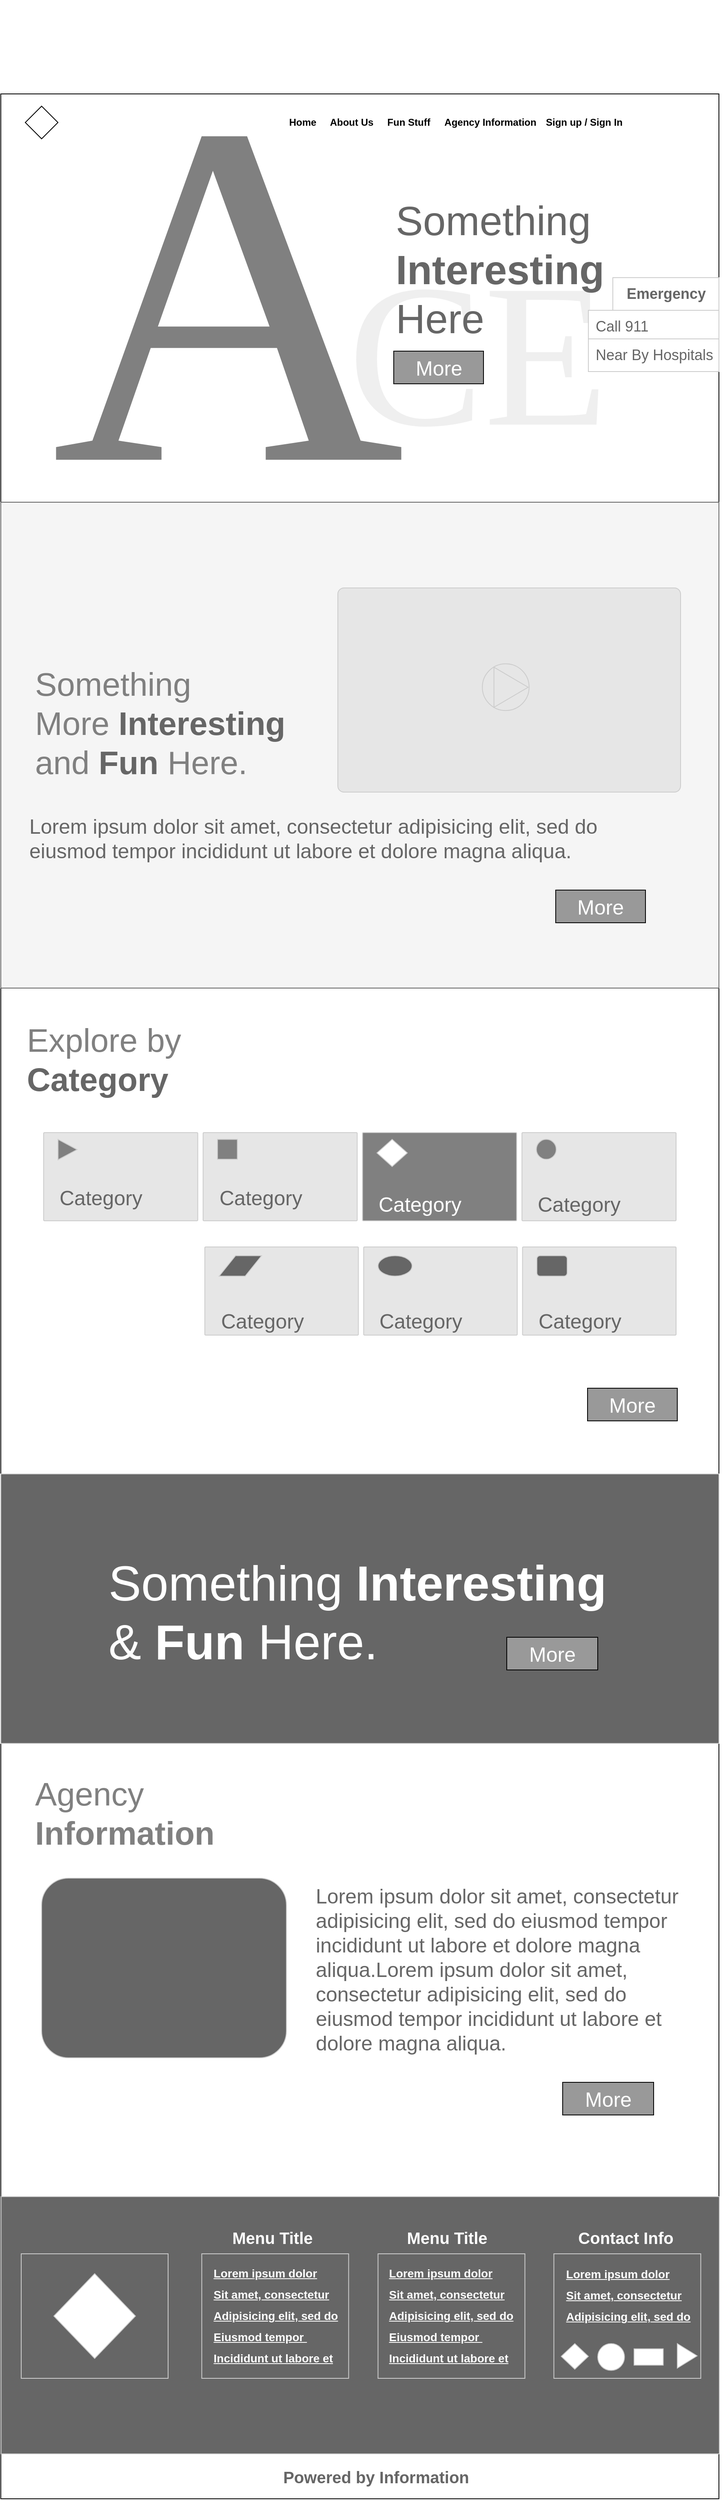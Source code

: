 <mxfile version="13.6.2" type="device" pages="14"><diagram id="AcPoKTFliIHaLocAGf5e" name="Home Desktop Screen"><mxGraphModel dx="4868" dy="4025" grid="1" gridSize="10" guides="1" tooltips="1" connect="1" arrows="1" fold="1" page="1" pageScale="1" pageWidth="827" pageHeight="1169" math="0" shadow="0"><root><mxCell id="0"/><mxCell id="1" parent="0"/><mxCell id="SWA66tsrdLNzbjElUn1D-165" value="" style="group" parent="1" vertex="1" connectable="0"><mxGeometry x="410" y="-870" width="884" height="2945" as="geometry"/></mxCell><mxCell id="SWA66tsrdLNzbjElUn1D-1" value="" style="rounded=0;whiteSpace=wrap;html=1;" parent="SWA66tsrdLNzbjElUn1D-165" vertex="1"><mxGeometry width="880" height="2945" as="geometry"/></mxCell><mxCell id="SWA66tsrdLNzbjElUn1D-2" value="" style="rounded=0;whiteSpace=wrap;html=1;fontFamily=Times New Roman;" parent="SWA66tsrdLNzbjElUn1D-165" vertex="1"><mxGeometry width="880" height="500" as="geometry"/></mxCell><mxCell id="SWA66tsrdLNzbjElUn1D-4" value="" style="rhombus;whiteSpace=wrap;html=1;fontFamily=Helvetica;fontSize=12;fontColor=#000000;align=center;strokeColor=#000000;fillColor=#ffffff;" parent="SWA66tsrdLNzbjElUn1D-165" vertex="1"><mxGeometry x="30" y="15" width="40" height="40" as="geometry"/></mxCell><mxCell id="SWA66tsrdLNzbjElUn1D-13" value="" style="group;fontStyle=1" parent="SWA66tsrdLNzbjElUn1D-165" vertex="1" connectable="0"><mxGeometry x="350" y="25" width="420" height="20" as="geometry"/></mxCell><mxCell id="SWA66tsrdLNzbjElUn1D-3" value="&lt;b&gt;Home&lt;/b&gt;" style="text;html=1;strokeColor=none;fillColor=none;align=center;verticalAlign=middle;whiteSpace=wrap;rounded=0;" parent="SWA66tsrdLNzbjElUn1D-13" vertex="1"><mxGeometry width="40" height="20" as="geometry"/></mxCell><mxCell id="SWA66tsrdLNzbjElUn1D-6" value="&lt;b&gt;About Us&lt;/b&gt;" style="text;html=1;strokeColor=none;fillColor=none;align=center;verticalAlign=middle;whiteSpace=wrap;rounded=0;" parent="SWA66tsrdLNzbjElUn1D-13" vertex="1"><mxGeometry x="50" width="60" height="20" as="geometry"/></mxCell><mxCell id="SWA66tsrdLNzbjElUn1D-8" value="&lt;b&gt;Agency Information&lt;/b&gt;" style="text;html=1;strokeColor=none;fillColor=none;align=center;verticalAlign=middle;whiteSpace=wrap;rounded=0;" parent="SWA66tsrdLNzbjElUn1D-13" vertex="1"><mxGeometry x="190" width="120" height="20" as="geometry"/></mxCell><mxCell id="SWA66tsrdLNzbjElUn1D-9" value="&lt;b&gt;Sign up / Sign In&lt;/b&gt;" style="text;html=1;strokeColor=none;fillColor=none;align=center;verticalAlign=middle;whiteSpace=wrap;rounded=0;" parent="SWA66tsrdLNzbjElUn1D-13" vertex="1"><mxGeometry x="310" width="110" height="20" as="geometry"/></mxCell><mxCell id="SWA66tsrdLNzbjElUn1D-7" value="Fun Stuff" style="text;html=1;strokeColor=none;fillColor=none;align=center;verticalAlign=middle;whiteSpace=wrap;rounded=0;fontStyle=1" parent="SWA66tsrdLNzbjElUn1D-13" vertex="1"><mxGeometry x="120" width="60" height="20" as="geometry"/></mxCell><mxCell id="SWA66tsrdLNzbjElUn1D-12" style="edgeStyle=orthogonalEdgeStyle;rounded=0;orthogonalLoop=1;jettySize=auto;html=1;exitX=0.5;exitY=1;exitDx=0;exitDy=0;" parent="SWA66tsrdLNzbjElUn1D-13" source="SWA66tsrdLNzbjElUn1D-7" target="SWA66tsrdLNzbjElUn1D-7" edge="1"><mxGeometry relative="1" as="geometry"/></mxCell><mxCell id="SWA66tsrdLNzbjElUn1D-16" value="" style="shape=mxgraph.signs.tech.telephone_3;html=1;strokeColor=none;verticalLabelPosition=bottom;verticalAlign=top;align=center;fontColor=#CCCCCC;fillColor=#999999;" parent="SWA66tsrdLNzbjElUn1D-165" vertex="1"><mxGeometry x="844.75" y="230" width="23.5" height="30" as="geometry"/></mxCell><mxCell id="SWA66tsrdLNzbjElUn1D-33" value="" style="rounded=0;whiteSpace=wrap;html=1;strokeColor=#666666;fontFamily=Helvetica;fontSize=25;fontColor=#333333;fillColor=#f5f5f5;" parent="SWA66tsrdLNzbjElUn1D-165" vertex="1"><mxGeometry y="500" width="880" height="595" as="geometry"/></mxCell><mxCell id="SWA66tsrdLNzbjElUn1D-39" value="&lt;font style=&quot;font-size: 40px&quot;&gt;&lt;font color=&quot;#808080&quot;&gt;Something More&lt;/font&gt;&amp;nbsp;&lt;b style=&quot;font-size: 40px&quot;&gt;Interesting&lt;/b&gt;&lt;br style=&quot;font-size: 40px&quot;&gt;&lt;font color=&quot;#808080&quot;&gt;and&lt;/font&gt; &lt;b style=&quot;font-size: 40px&quot;&gt;Fun&lt;/b&gt; &lt;font color=&quot;#808080&quot;&gt;Here.&lt;/font&gt;&lt;/font&gt;" style="text;html=1;strokeColor=none;fillColor=none;align=left;verticalAlign=middle;whiteSpace=wrap;rounded=0;fontFamily=Helvetica;fontSize=40;fontColor=#666666;" parent="SWA66tsrdLNzbjElUn1D-165" vertex="1"><mxGeometry x="40" y="625" width="310" height="290" as="geometry"/></mxCell><mxCell id="SWA66tsrdLNzbjElUn1D-42" value="" style="rounded=1;whiteSpace=wrap;html=1;strokeColor=#CCCCCC;fillColor=#E6E6E6;fontFamily=Helvetica;fontSize=25;fontColor=#CCCCCC;arcSize=3;" parent="SWA66tsrdLNzbjElUn1D-165" vertex="1"><mxGeometry x="413" y="605" width="420" height="250" as="geometry"/></mxCell><mxCell id="SWA66tsrdLNzbjElUn1D-43" value="&lt;h1 style=&quot;font-size: 25px&quot;&gt;&lt;span style=&quot;font-weight: normal ; font-size: 25px&quot;&gt;&lt;font style=&quot;font-size: 25px&quot; color=&quot;#666666&quot;&gt;Lorem ipsum dolor sit amet, consectetur adipisicing elit, sed do eiusmod tempor incididunt ut labore et dolore magna aliqua.&lt;/font&gt;&lt;/span&gt;&lt;br style=&quot;font-size: 25px&quot;&gt;&lt;/h1&gt;" style="text;html=1;strokeColor=none;fillColor=none;spacing=5;spacingTop=-20;whiteSpace=wrap;overflow=hidden;rounded=0;fontFamily=Helvetica;fontSize=25;fontColor=#CCCCCC;" parent="SWA66tsrdLNzbjElUn1D-165" vertex="1"><mxGeometry x="30" y="875" width="730" height="80" as="geometry"/></mxCell><mxCell id="SWA66tsrdLNzbjElUn1D-46" value="" style="group" parent="SWA66tsrdLNzbjElUn1D-165" vertex="1" connectable="0"><mxGeometry x="590.09" y="697.88" width="65.83" height="64.24" as="geometry"/></mxCell><mxCell id="SWA66tsrdLNzbjElUn1D-45" value="" style="ellipse;whiteSpace=wrap;html=1;aspect=fixed;strokeColor=#CCCCCC;fillColor=#E6E6E6;fontFamily=Helvetica;fontSize=30;fontColor=#CCCCCC;" parent="SWA66tsrdLNzbjElUn1D-46" vertex="1"><mxGeometry width="57.298" height="57.298" as="geometry"/></mxCell><mxCell id="SWA66tsrdLNzbjElUn1D-44" value="" style="triangle;whiteSpace=wrap;html=1;fontFamily=Helvetica;fontSize=30;fontColor=#CCCCCC;align=center;strokeColor=#CCCCCC;fillColor=#E6E6E6;rotation=0;" parent="SWA66tsrdLNzbjElUn1D-46" vertex="1"><mxGeometry x="14.229" y="4.185" width="41.85" height="49.113" as="geometry"/></mxCell><mxCell id="SWA66tsrdLNzbjElUn1D-47" value="&lt;font color=&quot;#808080&quot;&gt;Explore by&lt;br&gt;&lt;/font&gt;&lt;b&gt;Category&lt;/b&gt;" style="text;html=1;strokeColor=none;fillColor=none;align=left;verticalAlign=middle;whiteSpace=wrap;rounded=0;fontFamily=Helvetica;fontSize=40;fontColor=#666666;" parent="SWA66tsrdLNzbjElUn1D-165" vertex="1"><mxGeometry x="30" y="1152" width="370" height="60" as="geometry"/></mxCell><mxCell id="SWA66tsrdLNzbjElUn1D-81" value="&lt;font color=&quot;#808080&quot;&gt;Agency &lt;br&gt;&lt;b&gt;Information&lt;/b&gt;&lt;/font&gt;" style="text;html=1;strokeColor=none;fillColor=none;align=left;verticalAlign=middle;whiteSpace=wrap;rounded=0;fontFamily=Helvetica;fontSize=40;fontColor=#666666;" parent="SWA66tsrdLNzbjElUn1D-165" vertex="1"><mxGeometry x="40" y="2070" width="370" height="70" as="geometry"/></mxCell><mxCell id="SWA66tsrdLNzbjElUn1D-83" value="&lt;h1 style=&quot;font-size: 25px&quot;&gt;&lt;span style=&quot;font-weight: normal&quot;&gt;&lt;font color=&quot;#666666&quot;&gt;Lorem ipsum dolor sit amet, consectetur adipisicing elit, sed do eiusmod tempor incididunt ut labore et dolore magna aliqua.Lorem ipsum dolor sit amet, consectetur adipisicing elit, sed do eiusmod tempor incididunt ut labore et dolore magna aliqua.&lt;/font&gt;&lt;/span&gt;&lt;/h1&gt;" style="text;html=1;strokeColor=none;fillColor=none;spacing=5;spacingTop=-20;whiteSpace=wrap;overflow=hidden;rounded=0;fontFamily=Helvetica;fontSize=25;fontColor=#CCCCCC;" parent="SWA66tsrdLNzbjElUn1D-165" vertex="1"><mxGeometry x="380.5" y="2185" width="485" height="250" as="geometry"/></mxCell><mxCell id="SWA66tsrdLNzbjElUn1D-84" value="" style="rounded=1;whiteSpace=wrap;html=1;strokeColor=#CCCCCC;fillColor=#666666;fontFamily=Helvetica;fontSize=25;fontColor=#FFFFFF;align=left;" parent="SWA66tsrdLNzbjElUn1D-165" vertex="1"><mxGeometry x="50" y="2185" width="300" height="220" as="geometry"/></mxCell><mxCell id="SWA66tsrdLNzbjElUn1D-22" value="&lt;font face=&quot;Times New Roman&quot; style=&quot;font-size: 600px&quot;&gt;A&lt;/font&gt;" style="text;html=1;strokeColor=none;fillColor=none;align=center;verticalAlign=middle;whiteSpace=wrap;rounded=0;fontSize=500;fontColor=#808080;" parent="SWA66tsrdLNzbjElUn1D-165" vertex="1"><mxGeometry x="101.5" y="25" width="354.55" height="440" as="geometry"/></mxCell><mxCell id="SWA66tsrdLNzbjElUn1D-23" value="&lt;font style=&quot;font-size: 250px&quot; color=&quot;#efefef&quot;&gt;CE&lt;/font&gt;" style="text;html=1;strokeColor=none;fillColor=none;align=center;verticalAlign=middle;whiteSpace=wrap;rounded=0;fontFamily=Times New Roman;fontSize=100;fontColor=#B3B3B3;" parent="SWA66tsrdLNzbjElUn1D-165" vertex="1"><mxGeometry x="456.05" y="115" width="258.31" height="410" as="geometry"/></mxCell><mxCell id="SWA66tsrdLNzbjElUn1D-32" value="" style="group" parent="SWA66tsrdLNzbjElUn1D-165" vertex="1" connectable="0"><mxGeometry x="481.5" y="125" width="270" height="230" as="geometry"/></mxCell><mxCell id="SWA66tsrdLNzbjElUn1D-29" value="&lt;font style=&quot;font-size: 50px&quot;&gt;Something &lt;b&gt;Interesting&lt;/b&gt;&lt;br&gt;Here&lt;/font&gt;" style="text;html=1;strokeColor=none;fillColor=none;align=left;verticalAlign=middle;whiteSpace=wrap;rounded=0;fontFamily=Helvetica;fontSize=50;fontColor=#666666;" parent="SWA66tsrdLNzbjElUn1D-32" vertex="1"><mxGeometry width="270" height="180" as="geometry"/></mxCell><mxCell id="SWA66tsrdLNzbjElUn1D-85" value="" style="group" parent="SWA66tsrdLNzbjElUn1D-32" vertex="1" connectable="0"><mxGeometry y="190" width="110" height="40" as="geometry"/></mxCell><mxCell id="SWA66tsrdLNzbjElUn1D-25" value="" style="verticalLabelPosition=bottom;verticalAlign=top;html=1;shape=mxgraph.basic.rect;fillColor2=none;strokeWidth=1;size=20;indent=5;fillColor=#999999;fontFamily=Times New Roman;fontSize=100;fontColor=#CCCCCC;" parent="SWA66tsrdLNzbjElUn1D-85" vertex="1"><mxGeometry width="110" height="40" as="geometry"/></mxCell><mxCell id="SWA66tsrdLNzbjElUn1D-31" value="&lt;font color=&quot;#ffffff&quot; style=&quot;font-size: 25px;&quot;&gt;More&lt;/font&gt;" style="text;html=1;strokeColor=none;fillColor=none;align=center;verticalAlign=middle;whiteSpace=wrap;rounded=0;fontFamily=Helvetica;fontSize=25;fontColor=#666666;" parent="SWA66tsrdLNzbjElUn1D-85" vertex="1"><mxGeometry x="35" y="10" width="40" height="20" as="geometry"/></mxCell><mxCell id="SWA66tsrdLNzbjElUn1D-95" value="" style="group" parent="SWA66tsrdLNzbjElUn1D-165" vertex="1" connectable="0"><mxGeometry x="680" y="975" width="110" height="40" as="geometry"/></mxCell><mxCell id="SWA66tsrdLNzbjElUn1D-87" value="" style="verticalLabelPosition=bottom;verticalAlign=top;html=1;shape=mxgraph.basic.rect;fillColor2=none;strokeWidth=1;size=20;indent=5;fillColor=#999999;fontFamily=Times New Roman;fontSize=100;fontColor=#CCCCCC;" parent="SWA66tsrdLNzbjElUn1D-95" vertex="1"><mxGeometry width="110" height="40" as="geometry"/></mxCell><mxCell id="SWA66tsrdLNzbjElUn1D-86" value="" style="group" parent="SWA66tsrdLNzbjElUn1D-95" vertex="1" connectable="0"><mxGeometry width="110" height="40" as="geometry"/></mxCell><mxCell id="SWA66tsrdLNzbjElUn1D-88" value="&lt;font color=&quot;#ffffff&quot; style=&quot;font-size: 25px;&quot;&gt;More&lt;/font&gt;" style="text;html=1;strokeColor=none;fillColor=none;align=center;verticalAlign=middle;whiteSpace=wrap;rounded=0;fontFamily=Helvetica;fontSize=25;fontColor=#666666;" parent="SWA66tsrdLNzbjElUn1D-86" vertex="1"><mxGeometry x="35" y="10" width="40" height="20" as="geometry"/></mxCell><mxCell id="SWA66tsrdLNzbjElUn1D-130" value="" style="group" parent="SWA66tsrdLNzbjElUn1D-165" vertex="1" connectable="0"><mxGeometry x="688.5" y="2445" width="111.5" height="40" as="geometry"/></mxCell><mxCell id="SWA66tsrdLNzbjElUn1D-131" value="" style="group" parent="SWA66tsrdLNzbjElUn1D-130" vertex="1" connectable="0"><mxGeometry width="111.5" height="40" as="geometry"/></mxCell><mxCell id="SWA66tsrdLNzbjElUn1D-132" value="" style="group" parent="SWA66tsrdLNzbjElUn1D-131" vertex="1" connectable="0"><mxGeometry width="111.5" height="40" as="geometry"/></mxCell><mxCell id="SWA66tsrdLNzbjElUn1D-133" value="" style="group" parent="SWA66tsrdLNzbjElUn1D-132" vertex="1" connectable="0"><mxGeometry width="111.5" height="40" as="geometry"/></mxCell><mxCell id="SWA66tsrdLNzbjElUn1D-134" value="&lt;font color=&quot;#ffffff&quot; style=&quot;font-size: 25px;&quot;&gt;More&lt;/font&gt;" style="text;html=1;strokeColor=none;fillColor=none;align=center;verticalAlign=middle;whiteSpace=wrap;rounded=0;fontFamily=Helvetica;fontSize=25;fontColor=#666666;" parent="SWA66tsrdLNzbjElUn1D-133" vertex="1"><mxGeometry x="35.477" y="10" width="40.545" height="20" as="geometry"/></mxCell><mxCell id="SWA66tsrdLNzbjElUn1D-135" style="edgeStyle=orthogonalEdgeStyle;rounded=0;orthogonalLoop=1;jettySize=auto;html=1;exitX=1;exitY=0.75;exitDx=0;exitDy=0;entryX=1;entryY=0;entryDx=0;entryDy=0;fontFamily=Helvetica;fontSize=25;fontColor=#FFFFFF;" parent="SWA66tsrdLNzbjElUn1D-133" source="SWA66tsrdLNzbjElUn1D-134" target="SWA66tsrdLNzbjElUn1D-134" edge="1"><mxGeometry relative="1" as="geometry"/></mxCell><mxCell id="SWA66tsrdLNzbjElUn1D-136" value="" style="group" parent="SWA66tsrdLNzbjElUn1D-132" vertex="1" connectable="0"><mxGeometry y="-10" width="111.5" height="40" as="geometry"/></mxCell><mxCell id="SWA66tsrdLNzbjElUn1D-137" value="" style="verticalLabelPosition=bottom;verticalAlign=top;html=1;shape=mxgraph.basic.rect;fillColor2=none;strokeWidth=1;size=20;indent=5;fillColor=#999999;fontFamily=Times New Roman;fontSize=100;fontColor=#CCCCCC;" parent="SWA66tsrdLNzbjElUn1D-136" vertex="1"><mxGeometry width="111.5" height="40" as="geometry"/></mxCell><mxCell id="SWA66tsrdLNzbjElUn1D-138" value="" style="group" parent="SWA66tsrdLNzbjElUn1D-136" vertex="1" connectable="0"><mxGeometry width="111.5" height="40" as="geometry"/></mxCell><mxCell id="SWA66tsrdLNzbjElUn1D-139" value="&lt;font color=&quot;#ffffff&quot; style=&quot;font-size: 25px;&quot;&gt;More&lt;/font&gt;" style="text;html=1;strokeColor=none;fillColor=none;align=center;verticalAlign=middle;whiteSpace=wrap;rounded=0;fontFamily=Helvetica;fontSize=25;fontColor=#666666;" parent="SWA66tsrdLNzbjElUn1D-138" vertex="1"><mxGeometry x="35.477" y="10" width="40.545" height="20" as="geometry"/></mxCell><mxCell id="SWA66tsrdLNzbjElUn1D-140" value="" style="rounded=0;whiteSpace=wrap;html=1;strokeColor=#CCCCCC;fillColor=#666666;fontFamily=Helvetica;fontSize=25;fontColor=#FFFFFF;align=left;" parent="SWA66tsrdLNzbjElUn1D-165" vertex="1"><mxGeometry x="0.5" y="2575" width="880" height="315" as="geometry"/></mxCell><mxCell id="SWA66tsrdLNzbjElUn1D-141" value="" style="rounded=0;whiteSpace=wrap;html=1;strokeColor=#CCCCCC;fillColor=#666666;fontFamily=Helvetica;fontSize=25;fontColor=#FFFFFF;align=left;" parent="SWA66tsrdLNzbjElUn1D-165" vertex="1"><mxGeometry x="25" y="2645" width="180" height="152.5" as="geometry"/></mxCell><mxCell id="SWA66tsrdLNzbjElUn1D-145" value="" style="rounded=0;whiteSpace=wrap;html=1;strokeColor=#CCCCCC;fillColor=#666666;fontFamily=Helvetica;fontSize=25;fontColor=#FFFFFF;align=left;" parent="SWA66tsrdLNzbjElUn1D-165" vertex="1"><mxGeometry x="246.25" y="2645" width="180" height="152.5" as="geometry"/></mxCell><mxCell id="SWA66tsrdLNzbjElUn1D-146" value="" style="rounded=0;whiteSpace=wrap;html=1;strokeColor=#CCCCCC;fillColor=#666666;fontFamily=Helvetica;fontSize=25;fontColor=#FFFFFF;align=left;" parent="SWA66tsrdLNzbjElUn1D-165" vertex="1"><mxGeometry x="462.25" y="2645" width="180" height="152.5" as="geometry"/></mxCell><mxCell id="SWA66tsrdLNzbjElUn1D-147" value="" style="rounded=0;whiteSpace=wrap;html=1;strokeColor=#CCCCCC;fillColor=#666666;fontFamily=Helvetica;fontSize=25;fontColor=#FFFFFF;align=left;" parent="SWA66tsrdLNzbjElUn1D-165" vertex="1"><mxGeometry x="677.75" y="2645" width="180" height="152.5" as="geometry"/></mxCell><mxCell id="SWA66tsrdLNzbjElUn1D-148" value="&lt;h1 style=&quot;text-align: left ; font-size: 14px&quot;&gt;&lt;font style=&quot;font-size: 14px&quot;&gt;&lt;u&gt;Lorem ipsum dolor&lt;/u&gt;&lt;/font&gt;&lt;/h1&gt;&lt;h1 style=&quot;text-align: left ; font-size: 14px&quot;&gt;&lt;font style=&quot;font-size: 14px&quot;&gt;&lt;u&gt;Sit amet, consectetur&lt;/u&gt;&lt;/font&gt;&lt;/h1&gt;&lt;h1 style=&quot;text-align: left ; font-size: 14px&quot;&gt;&lt;font style=&quot;font-size: 14px&quot;&gt;&lt;u&gt;Adipisicing elit, sed do&lt;/u&gt;&lt;/font&gt;&lt;/h1&gt;&lt;h1 style=&quot;text-align: left ; font-size: 14px&quot;&gt;&lt;font style=&quot;font-size: 14px&quot;&gt;&lt;u&gt;Eiusmod tempor&amp;nbsp;&lt;/u&gt;&lt;/font&gt;&lt;/h1&gt;&lt;h1 style=&quot;text-align: left ; font-size: 14px&quot;&gt;&lt;font style=&quot;font-size: 14px&quot;&gt;&lt;u&gt;Incididunt ut labore et&lt;/u&gt;&lt;/font&gt;&lt;/h1&gt;" style="text;html=1;strokeColor=none;fillColor=none;align=center;verticalAlign=middle;whiteSpace=wrap;rounded=0;fontFamily=Helvetica;fontSize=15;fontColor=#FFFFFF;" parent="SWA66tsrdLNzbjElUn1D-165" vertex="1"><mxGeometry x="256.5" y="2656.25" width="160" height="130" as="geometry"/></mxCell><mxCell id="SWA66tsrdLNzbjElUn1D-151" value="" style="rhombus;whiteSpace=wrap;html=1;strokeColor=#CCCCCC;fontFamily=Helvetica;fontSize=15;fontColor=#FFFFFF;align=left;fillColor=#FFFFFF;" parent="SWA66tsrdLNzbjElUn1D-165" vertex="1"><mxGeometry x="65" y="2669.38" width="100" height="103.75" as="geometry"/></mxCell><mxCell id="SWA66tsrdLNzbjElUn1D-152" value="&lt;h1 style=&quot;text-align: left ; font-size: 14px&quot;&gt;&lt;font style=&quot;font-size: 14px&quot;&gt;&lt;u&gt;Lorem ipsum dolor&lt;/u&gt;&lt;/font&gt;&lt;/h1&gt;&lt;h1 style=&quot;text-align: left ; font-size: 14px&quot;&gt;&lt;font style=&quot;font-size: 14px&quot;&gt;&lt;u&gt;Sit amet, consectetur&lt;/u&gt;&lt;/font&gt;&lt;/h1&gt;&lt;h1 style=&quot;text-align: left ; font-size: 14px&quot;&gt;&lt;font style=&quot;font-size: 14px&quot;&gt;&lt;u&gt;Adipisicing elit, sed do&lt;/u&gt;&lt;/font&gt;&lt;/h1&gt;&lt;h1 style=&quot;text-align: left ; font-size: 14px&quot;&gt;&lt;font style=&quot;font-size: 14px&quot;&gt;&lt;u&gt;Eiusmod tempor&amp;nbsp;&lt;/u&gt;&lt;/font&gt;&lt;/h1&gt;&lt;h1 style=&quot;text-align: left ; font-size: 14px&quot;&gt;&lt;font style=&quot;font-size: 14px&quot;&gt;&lt;u&gt;Incididunt ut labore et&lt;/u&gt;&lt;/font&gt;&lt;/h1&gt;" style="text;html=1;strokeColor=none;fillColor=none;align=center;verticalAlign=middle;whiteSpace=wrap;rounded=0;fontFamily=Helvetica;fontSize=15;fontColor=#FFFFFF;" parent="SWA66tsrdLNzbjElUn1D-165" vertex="1"><mxGeometry x="472.25" y="2656.26" width="160" height="130" as="geometry"/></mxCell><mxCell id="SWA66tsrdLNzbjElUn1D-153" value="&lt;b&gt;&lt;font style=&quot;font-size: 20px&quot;&gt;Menu Title&lt;/font&gt;&lt;/b&gt;" style="text;html=1;strokeColor=none;fillColor=none;align=center;verticalAlign=middle;whiteSpace=wrap;rounded=0;fontFamily=Helvetica;fontSize=15;fontColor=#FFFFFF;" parent="SWA66tsrdLNzbjElUn1D-165" vertex="1"><mxGeometry x="254" y="2615" width="158" height="20" as="geometry"/></mxCell><mxCell id="SWA66tsrdLNzbjElUn1D-154" value="&lt;b&gt;&lt;font style=&quot;font-size: 20px&quot;&gt;Menu Title&lt;/font&gt;&lt;/b&gt;" style="text;html=1;strokeColor=none;fillColor=none;align=center;verticalAlign=middle;whiteSpace=wrap;rounded=0;fontFamily=Helvetica;fontSize=15;fontColor=#FFFFFF;" parent="SWA66tsrdLNzbjElUn1D-165" vertex="1"><mxGeometry x="467.5" y="2615" width="158" height="20" as="geometry"/></mxCell><mxCell id="SWA66tsrdLNzbjElUn1D-155" value="&lt;b&gt;&lt;font style=&quot;font-size: 20px&quot;&gt;Contact Info&lt;/font&gt;&lt;/b&gt;" style="text;html=1;strokeColor=none;fillColor=none;align=center;verticalAlign=middle;whiteSpace=wrap;rounded=0;fontFamily=Helvetica;fontSize=15;fontColor=#FFFFFF;" parent="SWA66tsrdLNzbjElUn1D-165" vertex="1"><mxGeometry x="686.75" y="2615" width="158" height="20" as="geometry"/></mxCell><mxCell id="SWA66tsrdLNzbjElUn1D-156" value="&lt;b&gt;&lt;font style=&quot;font-size: 20px&quot; color=&quot;#666666&quot;&gt;Powered by Information&lt;/font&gt;&lt;/b&gt;" style="text;html=1;strokeColor=none;fillColor=none;align=center;verticalAlign=middle;whiteSpace=wrap;rounded=0;fontFamily=Helvetica;fontSize=15;fontColor=#FFFFFF;" parent="SWA66tsrdLNzbjElUn1D-165" vertex="1"><mxGeometry x="306.25" y="2908" width="307.5" height="20" as="geometry"/></mxCell><mxCell id="SWA66tsrdLNzbjElUn1D-157" value="&lt;h1 style=&quot;text-align: left ; font-size: 14px&quot;&gt;&lt;font style=&quot;font-size: 14px&quot;&gt;&lt;u&gt;Lorem ipsum dolor&lt;/u&gt;&lt;/font&gt;&lt;/h1&gt;&lt;h1 style=&quot;text-align: left ; font-size: 14px&quot;&gt;&lt;font style=&quot;font-size: 14px&quot;&gt;&lt;u&gt;Sit amet, consectetur&lt;/u&gt;&lt;/font&gt;&lt;/h1&gt;&lt;h1 style=&quot;text-align: left ; font-size: 14px&quot;&gt;&lt;font style=&quot;font-size: 14px&quot;&gt;&lt;u&gt;Adipisicing elit, sed do&lt;/u&gt;&lt;/font&gt;&lt;/h1&gt;" style="text;html=1;strokeColor=none;fillColor=none;align=center;verticalAlign=middle;whiteSpace=wrap;rounded=0;fontFamily=Helvetica;fontSize=15;fontColor=#FFFFFF;" parent="SWA66tsrdLNzbjElUn1D-165" vertex="1"><mxGeometry x="688.5" y="2656.26" width="160" height="80" as="geometry"/></mxCell><mxCell id="SWA66tsrdLNzbjElUn1D-158" value="" style="rhombus;whiteSpace=wrap;html=1;strokeColor=#CCCCCC;fontFamily=Helvetica;fontSize=15;fontColor=#FFFFFF;align=left;fillColor=#FFFFFF;" parent="SWA66tsrdLNzbjElUn1D-165" vertex="1"><mxGeometry x="686.75" y="2755" width="33.25" height="31.26" as="geometry"/></mxCell><mxCell id="SWA66tsrdLNzbjElUn1D-159" value="" style="ellipse;whiteSpace=wrap;html=1;aspect=fixed;strokeColor=#CCCCCC;fillColor=#FFFFFF;fontFamily=Helvetica;fontSize=15;fontColor=#FFFFFF;align=left;" parent="SWA66tsrdLNzbjElUn1D-165" vertex="1"><mxGeometry x="731.5" y="2755" width="32.76" height="32.76" as="geometry"/></mxCell><mxCell id="SWA66tsrdLNzbjElUn1D-161" value="" style="rounded=0;whiteSpace=wrap;html=1;strokeColor=#CCCCCC;fillColor=#FFFFFF;fontFamily=Helvetica;fontSize=15;fontColor=#FFFFFF;align=left;" parent="SWA66tsrdLNzbjElUn1D-165" vertex="1"><mxGeometry x="776" y="2761.38" width="35.74" height="20" as="geometry"/></mxCell><mxCell id="SWA66tsrdLNzbjElUn1D-162" value="" style="triangle;whiteSpace=wrap;html=1;strokeColor=#CCCCCC;fillColor=#FFFFFF;fontFamily=Helvetica;fontSize=15;fontColor=#FFFFFF;align=left;" parent="SWA66tsrdLNzbjElUn1D-165" vertex="1"><mxGeometry x="829" y="2755" width="24.26" height="30" as="geometry"/></mxCell><mxCell id="SWA66tsrdLNzbjElUn1D-54" value="" style="group;align=left;" parent="SWA66tsrdLNzbjElUn1D-165" vertex="1" connectable="0"><mxGeometry x="52.5" y="1272" width="775" height="108" as="geometry"/></mxCell><mxCell id="SWA66tsrdLNzbjElUn1D-48" value="" style="rounded=1;whiteSpace=wrap;html=1;strokeColor=#CCCCCC;fillColor=#E6E6E6;fontFamily=Helvetica;fontSize=25;fontColor=#CCCCCC;arcSize=1;" parent="SWA66tsrdLNzbjElUn1D-54" vertex="1"><mxGeometry width="188.866" height="108" as="geometry"/></mxCell><mxCell id="SWA66tsrdLNzbjElUn1D-51" value="" style="rounded=1;whiteSpace=wrap;html=1;strokeColor=#CCCCCC;fillColor=#E6E6E6;fontFamily=Helvetica;fontSize=25;fontColor=#CCCCCC;arcSize=1;" parent="SWA66tsrdLNzbjElUn1D-54" vertex="1"><mxGeometry x="195.378" width="188.866" height="108" as="geometry"/></mxCell><mxCell id="SWA66tsrdLNzbjElUn1D-52" value="" style="rounded=1;whiteSpace=wrap;html=1;strokeColor=#CCCCCC;fontFamily=Helvetica;fontSize=25;fontColor=#CCCCCC;arcSize=1;fillColor=#808080;" parent="SWA66tsrdLNzbjElUn1D-54" vertex="1"><mxGeometry x="390.756" width="188.866" height="108" as="geometry"/></mxCell><mxCell id="SWA66tsrdLNzbjElUn1D-53" value="" style="rounded=1;whiteSpace=wrap;html=1;strokeColor=#CCCCCC;fillColor=#E6E6E6;fontFamily=Helvetica;fontSize=25;fontColor=#CCCCCC;arcSize=1;" parent="SWA66tsrdLNzbjElUn1D-54" vertex="1"><mxGeometry x="586.134" width="188.866" height="108" as="geometry"/></mxCell><mxCell id="SWA66tsrdLNzbjElUn1D-59" value="Category" style="text;html=1;strokeColor=none;fillColor=none;align=left;verticalAlign=middle;whiteSpace=wrap;rounded=0;fontFamily=Helvetica;fontSize=25;fontColor=#666666;" parent="SWA66tsrdLNzbjElUn1D-54" vertex="1"><mxGeometry x="17.677" y="66.462" width="153.511" height="24.923" as="geometry"/></mxCell><mxCell id="SWA66tsrdLNzbjElUn1D-61" value="Category" style="text;html=1;strokeColor=none;fillColor=none;align=left;verticalAlign=middle;whiteSpace=wrap;rounded=0;fontFamily=Helvetica;fontSize=25;fontColor=#666666;" parent="SWA66tsrdLNzbjElUn1D-54" vertex="1"><mxGeometry x="213.055" y="66.462" width="153.511" height="24.923" as="geometry"/></mxCell><mxCell id="SWA66tsrdLNzbjElUn1D-65" value="Category" style="text;html=1;strokeColor=none;fillColor=none;align=left;verticalAlign=middle;whiteSpace=wrap;rounded=0;fontFamily=Helvetica;fontSize=25;fontColor=#666666;" parent="SWA66tsrdLNzbjElUn1D-54" vertex="1"><mxGeometry x="603.812" y="74.769" width="153.511" height="24.923" as="geometry"/></mxCell><mxCell id="SWA66tsrdLNzbjElUn1D-66" value="Category" style="text;html=1;strokeColor=none;fillColor=none;align=left;verticalAlign=middle;whiteSpace=wrap;rounded=0;fontFamily=Helvetica;fontSize=25;fontColor=#FFFFFF;" parent="SWA66tsrdLNzbjElUn1D-54" vertex="1"><mxGeometry x="408.433" y="74.769" width="153.511" height="24.923" as="geometry"/></mxCell><mxCell id="SWA66tsrdLNzbjElUn1D-67" value="" style="triangle;whiteSpace=wrap;html=1;strokeColor=#CCCCCC;fillColor=#808080;fontFamily=Helvetica;fontSize=25;fontColor=#FFFFFF;align=left;" parent="SWA66tsrdLNzbjElUn1D-54" vertex="1"><mxGeometry x="17.677" y="8.308" width="23.259" height="24.923" as="geometry"/></mxCell><mxCell id="SWA66tsrdLNzbjElUn1D-72" value="" style="whiteSpace=wrap;html=1;aspect=fixed;strokeColor=#CCCCCC;fillColor=#808080;fontFamily=Helvetica;fontSize=25;fontColor=#FFFFFF;align=left;" parent="SWA66tsrdLNzbjElUn1D-54" vertex="1"><mxGeometry x="213.055" y="8.308" width="24.296" height="24.296" as="geometry"/></mxCell><mxCell id="SWA66tsrdLNzbjElUn1D-73" value="" style="ellipse;whiteSpace=wrap;html=1;aspect=fixed;strokeColor=#CCCCCC;fillColor=#808080;fontFamily=Helvetica;fontSize=25;fontColor=#FFFFFF;align=left;" parent="SWA66tsrdLNzbjElUn1D-54" vertex="1"><mxGeometry x="603.812" y="8.308" width="24.296" height="24.296" as="geometry"/></mxCell><mxCell id="SWA66tsrdLNzbjElUn1D-75" value="" style="rhombus;whiteSpace=wrap;html=1;strokeColor=#CCCCCC;fontFamily=Helvetica;fontSize=25;fontColor=#FFFFFF;align=left;fillColor=#FFFFFF;" parent="SWA66tsrdLNzbjElUn1D-54" vertex="1"><mxGeometry x="408.433" y="8.308" width="37.215" height="33.231" as="geometry"/></mxCell><mxCell id="s9xKgcRzMh-RTXXg1jVV-2" value="" style="group" parent="SWA66tsrdLNzbjElUn1D-165" vertex="1" connectable="0"><mxGeometry x="250" y="1412" width="577.5" height="108" as="geometry"/></mxCell><mxCell id="SWA66tsrdLNzbjElUn1D-55" value="" style="rounded=1;whiteSpace=wrap;html=1;strokeColor=#CCCCCC;fillColor=#E6E6E6;fontFamily=Helvetica;fontSize=25;fontColor=#CCCCCC;arcSize=1;" parent="s9xKgcRzMh-RTXXg1jVV-2" vertex="1"><mxGeometry x="389.326" width="188.174" height="108" as="geometry"/></mxCell><mxCell id="SWA66tsrdLNzbjElUn1D-56" value="" style="rounded=1;whiteSpace=wrap;html=1;strokeColor=#CCCCCC;fillColor=#E6E6E6;fontFamily=Helvetica;fontSize=25;fontColor=#CCCCCC;arcSize=1;" parent="s9xKgcRzMh-RTXXg1jVV-2" vertex="1"><mxGeometry x="194.663" width="188.174" height="108" as="geometry"/></mxCell><mxCell id="SWA66tsrdLNzbjElUn1D-57" value="" style="rounded=1;whiteSpace=wrap;html=1;strokeColor=#CCCCCC;fillColor=#E6E6E6;fontFamily=Helvetica;fontSize=25;fontColor=#CCCCCC;arcSize=1;" parent="s9xKgcRzMh-RTXXg1jVV-2" vertex="1"><mxGeometry width="188.174" height="108" as="geometry"/></mxCell><mxCell id="SWA66tsrdLNzbjElUn1D-62" value="Category" style="text;html=1;strokeColor=none;fillColor=none;align=left;verticalAlign=middle;whiteSpace=wrap;rounded=0;fontFamily=Helvetica;fontSize=25;fontColor=#666666;" parent="s9xKgcRzMh-RTXXg1jVV-2" vertex="1"><mxGeometry x="17.612" y="77.262" width="152.949" height="24.923" as="geometry"/></mxCell><mxCell id="SWA66tsrdLNzbjElUn1D-63" value="Category" style="text;html=1;strokeColor=none;fillColor=none;align=left;verticalAlign=middle;whiteSpace=wrap;rounded=0;fontFamily=Helvetica;fontSize=25;fontColor=#666666;" parent="s9xKgcRzMh-RTXXg1jVV-2" vertex="1"><mxGeometry x="212.275" y="77.262" width="152.949" height="24.923" as="geometry"/></mxCell><mxCell id="SWA66tsrdLNzbjElUn1D-64" value="Category" style="text;html=1;strokeColor=none;fillColor=none;align=left;verticalAlign=middle;whiteSpace=wrap;rounded=0;fontFamily=Helvetica;fontSize=25;fontColor=#666666;" parent="s9xKgcRzMh-RTXXg1jVV-2" vertex="1"><mxGeometry x="406.938" y="77.262" width="152.949" height="24.923" as="geometry"/></mxCell><mxCell id="SWA66tsrdLNzbjElUn1D-76" value="" style="shape=parallelogram;perimeter=parallelogramPerimeter;whiteSpace=wrap;html=1;fixedSize=1;strokeColor=#CCCCCC;fontFamily=Helvetica;fontSize=25;fontColor=#FFFFFF;align=left;fillColor=#666666;" parent="s9xKgcRzMh-RTXXg1jVV-2" vertex="1"><mxGeometry x="17.612" y="10.8" width="51.91" height="24.923" as="geometry"/></mxCell><mxCell id="SWA66tsrdLNzbjElUn1D-78" value="" style="rounded=1;whiteSpace=wrap;html=1;strokeColor=#CCCCCC;fillColor=#666666;fontFamily=Helvetica;fontSize=25;fontColor=#FFFFFF;align=left;" parent="s9xKgcRzMh-RTXXg1jVV-2" vertex="1"><mxGeometry x="406.938" y="10.8" width="37.079" height="24.923" as="geometry"/></mxCell><mxCell id="SWA66tsrdLNzbjElUn1D-79" value="" style="ellipse;whiteSpace=wrap;html=1;strokeColor=#CCCCCC;fillColor=#666666;fontFamily=Helvetica;fontSize=25;fontColor=#FFFFFF;align=left;" parent="s9xKgcRzMh-RTXXg1jVV-2" vertex="1"><mxGeometry x="212.275" y="10.8" width="41.713" height="24.923" as="geometry"/></mxCell><mxCell id="SWA66tsrdLNzbjElUn1D-117" value="" style="group" parent="SWA66tsrdLNzbjElUn1D-165" vertex="1" connectable="0"><mxGeometry x="719" y="1595" width="110" height="40" as="geometry"/></mxCell><mxCell id="SWA66tsrdLNzbjElUn1D-96" value="" style="group" parent="SWA66tsrdLNzbjElUn1D-117" vertex="1" connectable="0"><mxGeometry width="110" height="40" as="geometry"/></mxCell><mxCell id="SWA66tsrdLNzbjElUn1D-98" value="" style="group" parent="SWA66tsrdLNzbjElUn1D-96" vertex="1" connectable="0"><mxGeometry width="110" height="40" as="geometry"/></mxCell><mxCell id="SWA66tsrdLNzbjElUn1D-99" value="&lt;font color=&quot;#ffffff&quot; style=&quot;font-size: 25px;&quot;&gt;More&lt;/font&gt;" style="text;html=1;strokeColor=none;fillColor=none;align=center;verticalAlign=middle;whiteSpace=wrap;rounded=0;fontFamily=Helvetica;fontSize=25;fontColor=#666666;" parent="SWA66tsrdLNzbjElUn1D-98" vertex="1"><mxGeometry x="35" y="10" width="40" height="20" as="geometry"/></mxCell><mxCell id="SWA66tsrdLNzbjElUn1D-100" style="edgeStyle=orthogonalEdgeStyle;rounded=0;orthogonalLoop=1;jettySize=auto;html=1;exitX=1;exitY=0.75;exitDx=0;exitDy=0;entryX=1;entryY=0;entryDx=0;entryDy=0;fontFamily=Helvetica;fontSize=25;fontColor=#FFFFFF;" parent="SWA66tsrdLNzbjElUn1D-98" source="SWA66tsrdLNzbjElUn1D-99" target="SWA66tsrdLNzbjElUn1D-99" edge="1"><mxGeometry relative="1" as="geometry"/></mxCell><mxCell id="SWA66tsrdLNzbjElUn1D-112" value="" style="group" parent="SWA66tsrdLNzbjElUn1D-96" vertex="1" connectable="0"><mxGeometry y="-10" width="110" height="40" as="geometry"/></mxCell><mxCell id="SWA66tsrdLNzbjElUn1D-113" value="" style="verticalLabelPosition=bottom;verticalAlign=top;html=1;shape=mxgraph.basic.rect;fillColor2=none;strokeWidth=1;size=20;indent=5;fillColor=#999999;fontFamily=Times New Roman;fontSize=100;fontColor=#CCCCCC;" parent="SWA66tsrdLNzbjElUn1D-112" vertex="1"><mxGeometry width="110" height="40" as="geometry"/></mxCell><mxCell id="SWA66tsrdLNzbjElUn1D-114" value="" style="group" parent="SWA66tsrdLNzbjElUn1D-112" vertex="1" connectable="0"><mxGeometry width="110" height="40" as="geometry"/></mxCell><mxCell id="SWA66tsrdLNzbjElUn1D-115" value="&lt;font color=&quot;#ffffff&quot; style=&quot;font-size: 25px;&quot;&gt;More&lt;/font&gt;" style="text;html=1;strokeColor=none;fillColor=none;align=center;verticalAlign=middle;whiteSpace=wrap;rounded=0;fontFamily=Helvetica;fontSize=25;fontColor=#666666;" parent="SWA66tsrdLNzbjElUn1D-114" vertex="1"><mxGeometry x="35" y="10" width="40" height="20" as="geometry"/></mxCell><mxCell id="T4JXpBGbCg37ob67AkjG-1" value="" style="group" parent="SWA66tsrdLNzbjElUn1D-165" vertex="1" connectable="0"><mxGeometry y="1690" width="880" height="330" as="geometry"/></mxCell><mxCell id="SWA66tsrdLNzbjElUn1D-80" value="" style="rounded=0;whiteSpace=wrap;html=1;strokeColor=#CCCCCC;fillColor=#666666;fontFamily=Helvetica;fontSize=25;fontColor=#FFFFFF;align=left;" parent="T4JXpBGbCg37ob67AkjG-1" vertex="1"><mxGeometry width="880" height="330" as="geometry"/></mxCell><mxCell id="SWA66tsrdLNzbjElUn1D-111" value="&lt;font style=&quot;font-size: 60px&quot;&gt;Something&amp;nbsp;&lt;b&gt;Interesting&lt;/b&gt;&lt;br&gt;&amp;amp;&amp;nbsp;&lt;b&gt;Fun&lt;/b&gt;&amp;nbsp;Here.&lt;/font&gt;" style="text;html=1;strokeColor=none;fillColor=none;align=left;verticalAlign=middle;whiteSpace=wrap;rounded=0;fontFamily=Helvetica;fontSize=40;fontColor=#FFFFFF;" parent="T4JXpBGbCg37ob67AkjG-1" vertex="1"><mxGeometry x="130" y="100" width="660" height="140" as="geometry"/></mxCell><mxCell id="SWA66tsrdLNzbjElUn1D-129" value="" style="group" parent="T4JXpBGbCg37ob67AkjG-1" vertex="1" connectable="0"><mxGeometry x="620" y="210" width="111.5" height="40" as="geometry"/></mxCell><mxCell id="SWA66tsrdLNzbjElUn1D-118" value="" style="group" parent="SWA66tsrdLNzbjElUn1D-129" vertex="1" connectable="0"><mxGeometry width="111.5" height="40" as="geometry"/></mxCell><mxCell id="SWA66tsrdLNzbjElUn1D-119" value="" style="group" parent="SWA66tsrdLNzbjElUn1D-118" vertex="1" connectable="0"><mxGeometry width="111.5" height="40" as="geometry"/></mxCell><mxCell id="SWA66tsrdLNzbjElUn1D-120" value="" style="group" parent="SWA66tsrdLNzbjElUn1D-119" vertex="1" connectable="0"><mxGeometry width="111.5" height="40" as="geometry"/></mxCell><mxCell id="SWA66tsrdLNzbjElUn1D-121" value="&lt;font color=&quot;#ffffff&quot; style=&quot;font-size: 25px;&quot;&gt;More&lt;/font&gt;" style="text;html=1;strokeColor=none;fillColor=none;align=center;verticalAlign=middle;whiteSpace=wrap;rounded=0;fontFamily=Helvetica;fontSize=25;fontColor=#666666;" parent="SWA66tsrdLNzbjElUn1D-120" vertex="1"><mxGeometry x="35.477" y="10" width="40.545" height="20" as="geometry"/></mxCell><mxCell id="SWA66tsrdLNzbjElUn1D-122" style="edgeStyle=orthogonalEdgeStyle;rounded=0;orthogonalLoop=1;jettySize=auto;html=1;exitX=1;exitY=0.75;exitDx=0;exitDy=0;entryX=1;entryY=0;entryDx=0;entryDy=0;fontFamily=Helvetica;fontSize=25;fontColor=#FFFFFF;" parent="SWA66tsrdLNzbjElUn1D-120" source="SWA66tsrdLNzbjElUn1D-121" target="SWA66tsrdLNzbjElUn1D-121" edge="1"><mxGeometry relative="1" as="geometry"/></mxCell><mxCell id="SWA66tsrdLNzbjElUn1D-123" value="" style="group" parent="SWA66tsrdLNzbjElUn1D-119" vertex="1" connectable="0"><mxGeometry y="-10" width="111.5" height="40" as="geometry"/></mxCell><mxCell id="SWA66tsrdLNzbjElUn1D-124" value="" style="verticalLabelPosition=bottom;verticalAlign=top;html=1;shape=mxgraph.basic.rect;fillColor2=none;strokeWidth=1;size=20;indent=5;fillColor=#999999;fontFamily=Times New Roman;fontSize=100;fontColor=#CCCCCC;" parent="SWA66tsrdLNzbjElUn1D-123" vertex="1"><mxGeometry width="111.5" height="40" as="geometry"/></mxCell><mxCell id="SWA66tsrdLNzbjElUn1D-125" value="" style="group" parent="SWA66tsrdLNzbjElUn1D-123" vertex="1" connectable="0"><mxGeometry width="111.5" height="40" as="geometry"/></mxCell><mxCell id="SWA66tsrdLNzbjElUn1D-126" value="&lt;font color=&quot;#ffffff&quot; style=&quot;font-size: 25px;&quot;&gt;More&lt;/font&gt;" style="text;html=1;strokeColor=none;fillColor=none;align=center;verticalAlign=middle;whiteSpace=wrap;rounded=0;fontFamily=Helvetica;fontSize=25;fontColor=#666666;" parent="SWA66tsrdLNzbjElUn1D-125" vertex="1"><mxGeometry x="40" y="10" width="31.5" height="20" as="geometry"/></mxCell><mxCell id="xc0VLj6VfrndaZTinSC--2" value="" style="group" parent="SWA66tsrdLNzbjElUn1D-165" vertex="1" connectable="0"><mxGeometry x="750" y="225" width="130" height="40" as="geometry"/></mxCell><mxCell id="xc0VLj6VfrndaZTinSC--9" value="" style="group" parent="xc0VLj6VfrndaZTinSC--2" vertex="1" connectable="0"><mxGeometry width="130" height="40" as="geometry"/></mxCell><mxCell id="SWA66tsrdLNzbjElUn1D-15" value="" style="rounded=0;whiteSpace=wrap;html=1;fontColor=#CCCCCC;strokeColor=#CCCCCC;" parent="xc0VLj6VfrndaZTinSC--9" vertex="1"><mxGeometry width="130" height="40" as="geometry"/></mxCell><mxCell id="xc0VLj6VfrndaZTinSC--1" value="&lt;font style=&quot;font-size: 18px&quot;&gt;&lt;b&gt;Emergency&lt;/b&gt;&lt;/font&gt;" style="text;html=1;strokeColor=none;fillColor=none;align=center;verticalAlign=middle;whiteSpace=wrap;rounded=0;labelBackgroundColor=#ffffff;fontColor=#666666;" parent="xc0VLj6VfrndaZTinSC--9" vertex="1"><mxGeometry x="10" y="10" width="110.5" height="20" as="geometry"/></mxCell><mxCell id="xc0VLj6VfrndaZTinSC--3" value="" style="group" parent="SWA66tsrdLNzbjElUn1D-165" vertex="1" connectable="0"><mxGeometry x="750" y="265" width="130" height="40" as="geometry"/></mxCell><mxCell id="xc0VLj6VfrndaZTinSC--4" value="" style="rounded=0;whiteSpace=wrap;html=1;fontColor=#CCCCCC;strokeColor=#CCCCCC;" parent="xc0VLj6VfrndaZTinSC--3" vertex="1"><mxGeometry x="-30" width="160" height="40" as="geometry"/></mxCell><mxCell id="xc0VLj6VfrndaZTinSC--6" value="" style="group" parent="SWA66tsrdLNzbjElUn1D-165" vertex="1" connectable="0"><mxGeometry x="700" y="300" width="180" height="40" as="geometry"/></mxCell><mxCell id="xc0VLj6VfrndaZTinSC--7" value="" style="rounded=0;whiteSpace=wrap;html=1;fontColor=#CCCCCC;strokeColor=#CCCCCC;" parent="xc0VLj6VfrndaZTinSC--6" vertex="1"><mxGeometry x="20" width="160" height="40" as="geometry"/></mxCell><mxCell id="xc0VLj6VfrndaZTinSC--8" value="&lt;font style=&quot;font-size: 18px&quot;&gt;Near By Hospitals&lt;/font&gt;" style="text;html=1;strokeColor=none;fillColor=none;align=left;verticalAlign=middle;whiteSpace=wrap;rounded=0;labelBackgroundColor=#ffffff;fontColor=#666666;" parent="xc0VLj6VfrndaZTinSC--6" vertex="1"><mxGeometry x="27" y="10" width="146.85" height="20" as="geometry"/></mxCell><mxCell id="xc0VLj6VfrndaZTinSC--5" value="&lt;font style=&quot;font-size: 18px&quot;&gt;Call 911&lt;/font&gt;" style="text;html=1;strokeColor=none;fillColor=none;align=left;verticalAlign=middle;whiteSpace=wrap;rounded=0;labelBackgroundColor=#ffffff;fontColor=#666666;" parent="1" vertex="1"><mxGeometry x="1137" y="-595" width="110.5" height="20" as="geometry"/></mxCell></root></mxGraphModel></diagram><diagram id="FnqqCED57-WUOvsEbuXd" name="Home Mobile Screen"><mxGraphModel dx="1623" dy="952" grid="1" gridSize="10" guides="1" tooltips="1" connect="1" arrows="1" fold="1" page="1" pageScale="1" pageWidth="827" pageHeight="1169" math="0" shadow="0"><root><mxCell id="GJwmp7osOe8Wi2kfG_sS-0"/><mxCell id="GJwmp7osOe8Wi2kfG_sS-1" parent="GJwmp7osOe8Wi2kfG_sS-0"/><mxCell id="R0Nc7Qa3lz-thPjA5Iyp-167" value="" style="group" vertex="1" connectable="0" parent="GJwmp7osOe8Wi2kfG_sS-1"><mxGeometry x="139" y="230.0" width="550" height="4105" as="geometry"/></mxCell><mxCell id="R0Nc7Qa3lz-thPjA5Iyp-1" value="" style="rounded=0;whiteSpace=wrap;html=1;" vertex="1" parent="R0Nc7Qa3lz-thPjA5Iyp-167"><mxGeometry x="25" y="15.0" width="480" height="4090" as="geometry"/></mxCell><mxCell id="R0Nc7Qa3lz-thPjA5Iyp-3" value="" style="rhombus;whiteSpace=wrap;html=1;fontFamily=Helvetica;fontSize=12;fontColor=#000000;align=center;strokeColor=#000000;fillColor=#ffffff;" vertex="1" parent="R0Nc7Qa3lz-thPjA5Iyp-167"><mxGeometry x="55" y="44.0" width="40" height="40" as="geometry"/></mxCell><mxCell id="R0Nc7Qa3lz-thPjA5Iyp-12" value="" style="rounded=0;whiteSpace=wrap;html=1;fontFamily=Helvetica;fontSize=25;fontColor=#333333;fillColor=#f5f5f5;strokeColor=none;" vertex="1" parent="R0Nc7Qa3lz-thPjA5Iyp-167"><mxGeometry x="25" y="575" width="480" height="710" as="geometry"/></mxCell><mxCell id="R0Nc7Qa3lz-thPjA5Iyp-13" value="&lt;font style=&quot;font-size: 40px&quot;&gt;&lt;font color=&quot;#808080&quot;&gt;Something More&lt;/font&gt;&amp;nbsp;&lt;b style=&quot;font-size: 40px&quot;&gt;Interesting&lt;/b&gt;&lt;br style=&quot;font-size: 40px&quot;&gt;&lt;font color=&quot;#808080&quot;&gt;and&lt;/font&gt; &lt;b style=&quot;font-size: 40px&quot;&gt;Fun&lt;/b&gt; &lt;font color=&quot;#808080&quot;&gt;Here.&lt;/font&gt;&lt;/font&gt;" style="text;html=1;strokeColor=none;fillColor=none;align=left;verticalAlign=middle;whiteSpace=wrap;rounded=0;fontFamily=Helvetica;fontSize=40;fontColor=#666666;" vertex="1" parent="R0Nc7Qa3lz-thPjA5Iyp-167"><mxGeometry x="65" y="785" width="310" height="290" as="geometry"/></mxCell><mxCell id="R0Nc7Qa3lz-thPjA5Iyp-14" value="" style="rounded=1;whiteSpace=wrap;html=1;strokeColor=#CCCCCC;fillColor=#E6E6E6;fontFamily=Helvetica;fontSize=25;fontColor=#CCCCCC;arcSize=3;" vertex="1" parent="R0Nc7Qa3lz-thPjA5Iyp-167"><mxGeometry x="75.85" y="635" width="368.31" height="190" as="geometry"/></mxCell><mxCell id="R0Nc7Qa3lz-thPjA5Iyp-15" value="&lt;h1 style=&quot;font-size: 25px&quot;&gt;&lt;span style=&quot;font-weight: normal ; font-size: 25px&quot;&gt;&lt;font style=&quot;font-size: 25px&quot; color=&quot;#666666&quot;&gt;Lorem ipsum dolor sit amet, consectetur adipisicing elit, sed do eiusmod tempor incididunt ut labore et dolore magna aliqua.&lt;/font&gt;&lt;/span&gt;&lt;br style=&quot;font-size: 25px&quot;&gt;&lt;/h1&gt;" style="text;html=1;strokeColor=none;fillColor=none;spacing=5;spacingTop=-20;whiteSpace=wrap;overflow=hidden;rounded=0;fontFamily=Helvetica;fontSize=25;fontColor=#CCCCCC;" vertex="1" parent="R0Nc7Qa3lz-thPjA5Iyp-167"><mxGeometry x="63.49" y="1005" width="397.75" height="140" as="geometry"/></mxCell><mxCell id="R0Nc7Qa3lz-thPjA5Iyp-19" value="&lt;font color=&quot;#808080&quot;&gt;Explore by&lt;br&gt;&lt;/font&gt;&lt;b&gt;Category&lt;/b&gt;" style="text;html=1;strokeColor=none;fillColor=none;align=left;verticalAlign=middle;whiteSpace=wrap;rounded=0;fontFamily=Helvetica;fontSize=40;fontColor=#666666;" vertex="1" parent="R0Nc7Qa3lz-thPjA5Iyp-167"><mxGeometry x="63.49" y="1355" width="370" height="60" as="geometry"/></mxCell><mxCell id="R0Nc7Qa3lz-thPjA5Iyp-20" value="&lt;font color=&quot;#808080&quot;&gt;Agency &lt;br&gt;&lt;b&gt;Information&lt;/b&gt;&lt;/font&gt;" style="text;html=1;strokeColor=none;fillColor=none;align=left;verticalAlign=middle;whiteSpace=wrap;rounded=0;fontFamily=Helvetica;fontSize=40;fontColor=#666666;" vertex="1" parent="R0Nc7Qa3lz-thPjA5Iyp-167"><mxGeometry x="55" y="2295" width="370" height="70" as="geometry"/></mxCell><mxCell id="R0Nc7Qa3lz-thPjA5Iyp-21" value="&lt;h1 style=&quot;font-size: 25px&quot;&gt;&lt;span style=&quot;font-weight: normal&quot;&gt;&lt;font color=&quot;#666666&quot;&gt;Lorem ipsum dolor sit amet, consectetur adipisicing elit, sed do eiusmod tempor incididunt ut labore et dolore magna aliqua.Lorem ipsum dolor sit amet, consectetur adipisicing elit, sed do eiusmod tempor incididunt ut labore et dolore magna aliqua.&lt;/font&gt;&lt;/span&gt;&lt;/h1&gt;" style="text;html=1;strokeColor=none;fillColor=none;spacing=5;spacingTop=-20;whiteSpace=wrap;overflow=hidden;rounded=0;fontFamily=Helvetica;fontSize=25;fontColor=#CCCCCC;" vertex="1" parent="R0Nc7Qa3lz-thPjA5Iyp-167"><mxGeometry x="50" y="2645" width="445" height="240" as="geometry"/></mxCell><mxCell id="R0Nc7Qa3lz-thPjA5Iyp-22" value="" style="rounded=1;whiteSpace=wrap;html=1;strokeColor=#CCCCCC;fillColor=#666666;fontFamily=Helvetica;fontSize=25;fontColor=#FFFFFF;align=left;" vertex="1" parent="R0Nc7Qa3lz-thPjA5Iyp-167"><mxGeometry x="94.01" y="2415" width="330" height="190" as="geometry"/></mxCell><mxCell id="R0Nc7Qa3lz-thPjA5Iyp-55" value="&lt;b&gt;&lt;font style=&quot;font-size: 20px&quot; color=&quot;#666666&quot;&gt;Powered by Information&lt;/font&gt;&lt;/b&gt;" style="text;html=1;strokeColor=none;fillColor=none;align=center;verticalAlign=middle;whiteSpace=wrap;rounded=0;fontFamily=Helvetica;fontSize=15;fontColor=#FFFFFF;" vertex="1" parent="R0Nc7Qa3lz-thPjA5Iyp-167"><mxGeometry x="105.26" y="4075" width="307.5" height="20" as="geometry"/></mxCell><mxCell id="R0Nc7Qa3lz-thPjA5Iyp-115" value="" style="group" vertex="1" connectable="0" parent="R0Nc7Qa3lz-thPjA5Iyp-167"><mxGeometry x="236.35" y="701.35" width="57.298" height="57.298" as="geometry"/></mxCell><mxCell id="R0Nc7Qa3lz-thPjA5Iyp-17" value="" style="ellipse;whiteSpace=wrap;html=1;aspect=fixed;strokeColor=#CCCCCC;fillColor=#E6E6E6;fontFamily=Helvetica;fontSize=30;fontColor=#CCCCCC;" vertex="1" parent="R0Nc7Qa3lz-thPjA5Iyp-115"><mxGeometry width="57.298" height="57.298" as="geometry"/></mxCell><mxCell id="R0Nc7Qa3lz-thPjA5Iyp-18" value="" style="triangle;whiteSpace=wrap;html=1;fontFamily=Helvetica;fontSize=30;fontColor=#CCCCCC;align=center;strokeColor=#CCCCCC;fillColor=#E6E6E6;rotation=0;" vertex="1" parent="R0Nc7Qa3lz-thPjA5Iyp-115"><mxGeometry x="14.229" y="4.185" width="41.85" height="49.113" as="geometry"/></mxCell><mxCell id="R0Nc7Qa3lz-thPjA5Iyp-117" value="" style="group" vertex="1" connectable="0" parent="R0Nc7Qa3lz-thPjA5Iyp-167"><mxGeometry x="349" y="1165" width="110" height="40" as="geometry"/></mxCell><mxCell id="R0Nc7Qa3lz-thPjA5Iyp-30" value="" style="group" vertex="1" connectable="0" parent="R0Nc7Qa3lz-thPjA5Iyp-117"><mxGeometry width="110" height="40" as="geometry"/></mxCell><mxCell id="R0Nc7Qa3lz-thPjA5Iyp-31" value="" style="verticalLabelPosition=bottom;verticalAlign=top;html=1;shape=mxgraph.basic.rect;fillColor2=none;strokeWidth=1;size=20;indent=5;fillColor=#999999;fontFamily=Times New Roman;fontSize=100;fontColor=#CCCCCC;" vertex="1" parent="R0Nc7Qa3lz-thPjA5Iyp-30"><mxGeometry width="110" height="40" as="geometry"/></mxCell><mxCell id="R0Nc7Qa3lz-thPjA5Iyp-32" value="" style="group" vertex="1" connectable="0" parent="R0Nc7Qa3lz-thPjA5Iyp-30"><mxGeometry width="110" height="40" as="geometry"/></mxCell><mxCell id="R0Nc7Qa3lz-thPjA5Iyp-33" value="&lt;font color=&quot;#ffffff&quot; style=&quot;font-size: 25px;&quot;&gt;More&lt;/font&gt;" style="text;html=1;strokeColor=none;fillColor=none;align=center;verticalAlign=middle;whiteSpace=wrap;rounded=0;fontFamily=Helvetica;fontSize=25;fontColor=#666666;" vertex="1" parent="R0Nc7Qa3lz-thPjA5Iyp-32"><mxGeometry x="35" y="10" width="40" height="20" as="geometry"/></mxCell><mxCell id="R0Nc7Qa3lz-thPjA5Iyp-62" value="" style="rounded=1;whiteSpace=wrap;html=1;strokeColor=#CCCCCC;fillColor=#E6E6E6;fontFamily=Helvetica;fontSize=25;fontColor=#CCCCCC;arcSize=1;" vertex="1" parent="R0Nc7Qa3lz-thPjA5Iyp-167"><mxGeometry x="68.39" y="1475" width="188.866" height="108" as="geometry"/></mxCell><mxCell id="R0Nc7Qa3lz-thPjA5Iyp-63" value="" style="rounded=1;whiteSpace=wrap;html=1;strokeColor=#CCCCCC;fillColor=#E6E6E6;fontFamily=Helvetica;fontSize=25;fontColor=#CCCCCC;arcSize=1;" vertex="1" parent="R0Nc7Qa3lz-thPjA5Iyp-167"><mxGeometry x="263.768" y="1475" width="188.866" height="108" as="geometry"/></mxCell><mxCell id="R0Nc7Qa3lz-thPjA5Iyp-66" value="Category" style="text;html=1;strokeColor=none;fillColor=none;align=left;verticalAlign=middle;whiteSpace=wrap;rounded=0;fontFamily=Helvetica;fontSize=25;fontColor=#666666;" vertex="1" parent="R0Nc7Qa3lz-thPjA5Iyp-167"><mxGeometry x="86.067" y="1541.462" width="153.511" height="24.923" as="geometry"/></mxCell><mxCell id="R0Nc7Qa3lz-thPjA5Iyp-67" value="Category" style="text;html=1;strokeColor=none;fillColor=none;align=left;verticalAlign=middle;whiteSpace=wrap;rounded=0;fontFamily=Helvetica;fontSize=25;fontColor=#666666;" vertex="1" parent="R0Nc7Qa3lz-thPjA5Iyp-167"><mxGeometry x="281.445" y="1541.462" width="153.511" height="24.923" as="geometry"/></mxCell><mxCell id="R0Nc7Qa3lz-thPjA5Iyp-70" value="" style="triangle;whiteSpace=wrap;html=1;strokeColor=#CCCCCC;fillColor=#808080;fontFamily=Helvetica;fontSize=25;fontColor=#FFFFFF;align=left;" vertex="1" parent="R0Nc7Qa3lz-thPjA5Iyp-167"><mxGeometry x="86.067" y="1483.308" width="23.259" height="24.923" as="geometry"/></mxCell><mxCell id="R0Nc7Qa3lz-thPjA5Iyp-71" value="" style="whiteSpace=wrap;html=1;aspect=fixed;strokeColor=#CCCCCC;fillColor=#808080;fontFamily=Helvetica;fontSize=25;fontColor=#FFFFFF;align=left;" vertex="1" parent="R0Nc7Qa3lz-thPjA5Iyp-167"><mxGeometry x="281.445" y="1483.308" width="24.296" height="24.296" as="geometry"/></mxCell><mxCell id="R0Nc7Qa3lz-thPjA5Iyp-77" value="" style="rounded=1;whiteSpace=wrap;html=1;strokeColor=#CCCCCC;fillColor=#E6E6E6;fontFamily=Helvetica;fontSize=25;fontColor=#CCCCCC;arcSize=1;" vertex="1" parent="R0Nc7Qa3lz-thPjA5Iyp-167"><mxGeometry x="71.39" y="1703" width="187.5" height="108" as="geometry"/></mxCell><mxCell id="R0Nc7Qa3lz-thPjA5Iyp-78" value="Category" style="text;html=1;strokeColor=none;fillColor=none;align=left;verticalAlign=middle;whiteSpace=wrap;rounded=0;fontFamily=Helvetica;fontSize=25;fontColor=#666666;" vertex="1" parent="R0Nc7Qa3lz-thPjA5Iyp-167"><mxGeometry x="86.002" y="1780.262" width="152.949" height="24.923" as="geometry"/></mxCell><mxCell id="R0Nc7Qa3lz-thPjA5Iyp-81" value="" style="shape=parallelogram;perimeter=parallelogramPerimeter;whiteSpace=wrap;html=1;fixedSize=1;strokeColor=#CCCCCC;fontFamily=Helvetica;fontSize=25;fontColor=#FFFFFF;align=left;fillColor=#666666;" vertex="1" parent="R0Nc7Qa3lz-thPjA5Iyp-167"><mxGeometry x="86.002" y="1713.8" width="51.91" height="24.923" as="geometry"/></mxCell><mxCell id="R0Nc7Qa3lz-thPjA5Iyp-119" value="" style="group" vertex="1" connectable="0" parent="R0Nc7Qa3lz-thPjA5Iyp-167"><mxGeometry x="65.886" y="1593" width="386.244" height="108" as="geometry"/></mxCell><mxCell id="R0Nc7Qa3lz-thPjA5Iyp-64" value="" style="rounded=1;whiteSpace=wrap;html=1;strokeColor=#CCCCCC;fontFamily=Helvetica;fontSize=25;fontColor=#CCCCCC;arcSize=1;fillColor=#808080;" vertex="1" parent="R0Nc7Qa3lz-thPjA5Iyp-119"><mxGeometry x="4" y="-3" width="190" height="108" as="geometry"/></mxCell><mxCell id="R0Nc7Qa3lz-thPjA5Iyp-69" value="Category" style="text;html=1;strokeColor=none;fillColor=none;align=left;verticalAlign=middle;whiteSpace=wrap;rounded=0;fontFamily=Helvetica;fontSize=25;fontColor=#FFFFFF;" vertex="1" parent="R0Nc7Qa3lz-thPjA5Iyp-119"><mxGeometry x="21.677" y="71.769" width="153.511" height="24.923" as="geometry"/></mxCell><mxCell id="R0Nc7Qa3lz-thPjA5Iyp-73" value="" style="rhombus;whiteSpace=wrap;html=1;strokeColor=#CCCCCC;fontFamily=Helvetica;fontSize=25;fontColor=#FFFFFF;align=left;fillColor=#FFFFFF;" vertex="1" parent="R0Nc7Qa3lz-thPjA5Iyp-119"><mxGeometry x="21.677" y="5.308" width="37.215" height="33.231" as="geometry"/></mxCell><mxCell id="R0Nc7Qa3lz-thPjA5Iyp-121" value="" style="group" vertex="1" connectable="0" parent="R0Nc7Qa3lz-thPjA5Iyp-119"><mxGeometry x="199.378" y="-2" width="188.866" height="108" as="geometry"/></mxCell><mxCell id="R0Nc7Qa3lz-thPjA5Iyp-65" value="" style="rounded=1;whiteSpace=wrap;html=1;strokeColor=#CCCCCC;fillColor=#E6E6E6;fontFamily=Helvetica;fontSize=25;fontColor=#CCCCCC;arcSize=1;" vertex="1" parent="R0Nc7Qa3lz-thPjA5Iyp-121"><mxGeometry width="188.866" height="108" as="geometry"/></mxCell><mxCell id="R0Nc7Qa3lz-thPjA5Iyp-68" value="Category" style="text;html=1;strokeColor=none;fillColor=none;align=left;verticalAlign=middle;whiteSpace=wrap;rounded=0;fontFamily=Helvetica;fontSize=25;fontColor=#666666;" vertex="1" parent="R0Nc7Qa3lz-thPjA5Iyp-121"><mxGeometry x="17.677" y="74.769" width="153.511" height="24.923" as="geometry"/></mxCell><mxCell id="R0Nc7Qa3lz-thPjA5Iyp-72" value="" style="ellipse;whiteSpace=wrap;html=1;aspect=fixed;strokeColor=#CCCCCC;fillColor=#808080;fontFamily=Helvetica;fontSize=25;fontColor=#FFFFFF;align=left;" vertex="1" parent="R0Nc7Qa3lz-thPjA5Iyp-121"><mxGeometry x="17.677" y="8.308" width="24.296" height="24.296" as="geometry"/></mxCell><mxCell id="R0Nc7Qa3lz-thPjA5Iyp-84" value="" style="group" vertex="1" connectable="0" parent="R0Nc7Qa3lz-thPjA5Iyp-167"><mxGeometry x="332.14" y="1780.26" width="110" height="40" as="geometry"/></mxCell><mxCell id="R0Nc7Qa3lz-thPjA5Iyp-85" value="" style="group" vertex="1" connectable="0" parent="R0Nc7Qa3lz-thPjA5Iyp-84"><mxGeometry width="110" height="40" as="geometry"/></mxCell><mxCell id="R0Nc7Qa3lz-thPjA5Iyp-86" value="" style="group" vertex="1" connectable="0" parent="R0Nc7Qa3lz-thPjA5Iyp-85"><mxGeometry width="110" height="40" as="geometry"/></mxCell><mxCell id="R0Nc7Qa3lz-thPjA5Iyp-87" value="&lt;font color=&quot;#ffffff&quot; style=&quot;font-size: 25px;&quot;&gt;More&lt;/font&gt;" style="text;html=1;strokeColor=none;fillColor=none;align=center;verticalAlign=middle;whiteSpace=wrap;rounded=0;fontFamily=Helvetica;fontSize=25;fontColor=#666666;" vertex="1" parent="R0Nc7Qa3lz-thPjA5Iyp-86"><mxGeometry x="35" y="10" width="40" height="20" as="geometry"/></mxCell><mxCell id="R0Nc7Qa3lz-thPjA5Iyp-88" style="edgeStyle=orthogonalEdgeStyle;rounded=0;orthogonalLoop=1;jettySize=auto;html=1;exitX=1;exitY=0.75;exitDx=0;exitDy=0;entryX=1;entryY=0;entryDx=0;entryDy=0;fontFamily=Helvetica;fontSize=25;fontColor=#FFFFFF;" edge="1" parent="R0Nc7Qa3lz-thPjA5Iyp-86" source="R0Nc7Qa3lz-thPjA5Iyp-87" target="R0Nc7Qa3lz-thPjA5Iyp-87"><mxGeometry relative="1" as="geometry"/></mxCell><mxCell id="R0Nc7Qa3lz-thPjA5Iyp-89" value="" style="group" vertex="1" connectable="0" parent="R0Nc7Qa3lz-thPjA5Iyp-85"><mxGeometry y="-10" width="110" height="40" as="geometry"/></mxCell><mxCell id="R0Nc7Qa3lz-thPjA5Iyp-90" value="" style="verticalLabelPosition=bottom;verticalAlign=top;html=1;shape=mxgraph.basic.rect;fillColor2=none;strokeWidth=1;size=20;indent=5;fillColor=#999999;fontFamily=Times New Roman;fontSize=100;fontColor=#CCCCCC;" vertex="1" parent="R0Nc7Qa3lz-thPjA5Iyp-89"><mxGeometry width="110" height="40" as="geometry"/></mxCell><mxCell id="R0Nc7Qa3lz-thPjA5Iyp-91" value="" style="group" vertex="1" connectable="0" parent="R0Nc7Qa3lz-thPjA5Iyp-89"><mxGeometry width="110" height="40" as="geometry"/></mxCell><mxCell id="R0Nc7Qa3lz-thPjA5Iyp-92" value="&lt;font color=&quot;#ffffff&quot; style=&quot;font-size: 25px;&quot;&gt;More&lt;/font&gt;" style="text;html=1;strokeColor=none;fillColor=none;align=center;verticalAlign=middle;whiteSpace=wrap;rounded=0;fontFamily=Helvetica;fontSize=25;fontColor=#666666;" vertex="1" parent="R0Nc7Qa3lz-thPjA5Iyp-91"><mxGeometry x="35" y="10" width="40" height="20" as="geometry"/></mxCell><mxCell id="R0Nc7Qa3lz-thPjA5Iyp-139" value="" style="group" vertex="1" connectable="0" parent="R0Nc7Qa3lz-thPjA5Iyp-167"><mxGeometry x="25" y="1915" width="480" height="310" as="geometry"/></mxCell><mxCell id="R0Nc7Qa3lz-thPjA5Iyp-94" value="" style="rounded=0;whiteSpace=wrap;html=1;strokeColor=#CCCCCC;fillColor=#666666;fontFamily=Helvetica;fontSize=25;fontColor=#FFFFFF;align=left;" vertex="1" parent="R0Nc7Qa3lz-thPjA5Iyp-139"><mxGeometry width="480" height="310" as="geometry"/></mxCell><mxCell id="R0Nc7Qa3lz-thPjA5Iyp-95" value="&lt;font style=&quot;font-size: 45px&quot;&gt;Something&amp;nbsp;&lt;br&gt;&lt;b&gt;Interesting&lt;/b&gt;&lt;br&gt;&amp;amp;&amp;nbsp;&lt;b&gt;Fun&lt;/b&gt;&amp;nbsp;Here.&lt;/font&gt;" style="text;html=1;strokeColor=none;fillColor=none;align=left;verticalAlign=middle;whiteSpace=wrap;rounded=0;fontFamily=Helvetica;fontSize=40;fontColor=#FFFFFF;" vertex="1" parent="R0Nc7Qa3lz-thPjA5Iyp-139"><mxGeometry x="37.647" y="40" width="385.882" height="220.61" as="geometry"/></mxCell><mxCell id="R0Nc7Qa3lz-thPjA5Iyp-130" value="" style="group" vertex="1" connectable="0" parent="R0Nc7Qa3lz-thPjA5Iyp-139"><mxGeometry x="297.176" y="240" width="103.529" height="40" as="geometry"/></mxCell><mxCell id="R0Nc7Qa3lz-thPjA5Iyp-131" value="" style="group" vertex="1" connectable="0" parent="R0Nc7Qa3lz-thPjA5Iyp-130"><mxGeometry width="103.529" height="40" as="geometry"/></mxCell><mxCell id="R0Nc7Qa3lz-thPjA5Iyp-132" value="" style="group" vertex="1" connectable="0" parent="R0Nc7Qa3lz-thPjA5Iyp-131"><mxGeometry width="103.529" height="40" as="geometry"/></mxCell><mxCell id="R0Nc7Qa3lz-thPjA5Iyp-133" value="&lt;font color=&quot;#ffffff&quot; style=&quot;font-size: 25px;&quot;&gt;More&lt;/font&gt;" style="text;html=1;strokeColor=none;fillColor=none;align=center;verticalAlign=middle;whiteSpace=wrap;rounded=0;fontFamily=Helvetica;fontSize=25;fontColor=#666666;" vertex="1" parent="R0Nc7Qa3lz-thPjA5Iyp-132"><mxGeometry x="32.941" y="10" width="37.647" height="20" as="geometry"/></mxCell><mxCell id="R0Nc7Qa3lz-thPjA5Iyp-134" style="edgeStyle=orthogonalEdgeStyle;rounded=0;orthogonalLoop=1;jettySize=auto;html=1;exitX=1;exitY=0.75;exitDx=0;exitDy=0;entryX=1;entryY=0;entryDx=0;entryDy=0;fontFamily=Helvetica;fontSize=25;fontColor=#FFFFFF;" edge="1" parent="R0Nc7Qa3lz-thPjA5Iyp-132" source="R0Nc7Qa3lz-thPjA5Iyp-133" target="R0Nc7Qa3lz-thPjA5Iyp-133"><mxGeometry relative="1" as="geometry"/></mxCell><mxCell id="R0Nc7Qa3lz-thPjA5Iyp-135" value="" style="group" vertex="1" connectable="0" parent="R0Nc7Qa3lz-thPjA5Iyp-131"><mxGeometry y="-10" width="103.529" height="40" as="geometry"/></mxCell><mxCell id="R0Nc7Qa3lz-thPjA5Iyp-136" value="" style="verticalLabelPosition=bottom;verticalAlign=top;html=1;shape=mxgraph.basic.rect;fillColor2=none;strokeWidth=1;size=20;indent=5;fillColor=#999999;fontFamily=Times New Roman;fontSize=100;fontColor=#CCCCCC;" vertex="1" parent="R0Nc7Qa3lz-thPjA5Iyp-135"><mxGeometry width="103.529" height="40" as="geometry"/></mxCell><mxCell id="R0Nc7Qa3lz-thPjA5Iyp-137" value="" style="group" vertex="1" connectable="0" parent="R0Nc7Qa3lz-thPjA5Iyp-135"><mxGeometry width="103.529" height="40" as="geometry"/></mxCell><mxCell id="R0Nc7Qa3lz-thPjA5Iyp-138" value="&lt;font color=&quot;#ffffff&quot; style=&quot;font-size: 25px;&quot;&gt;More&lt;/font&gt;" style="text;html=1;strokeColor=none;fillColor=none;align=center;verticalAlign=middle;whiteSpace=wrap;rounded=0;fontFamily=Helvetica;fontSize=25;fontColor=#666666;" vertex="1" parent="R0Nc7Qa3lz-thPjA5Iyp-137"><mxGeometry x="32.941" y="10" width="37.647" height="20" as="geometry"/></mxCell><mxCell id="R0Nc7Qa3lz-thPjA5Iyp-143" value="" style="group" vertex="1" connectable="0" parent="R0Nc7Qa3lz-thPjA5Iyp-167"><mxGeometry x="329.5" y="2905" width="111.5" height="40" as="geometry"/></mxCell><mxCell id="R0Nc7Qa3lz-thPjA5Iyp-34" value="" style="group" vertex="1" connectable="0" parent="R0Nc7Qa3lz-thPjA5Iyp-143"><mxGeometry width="111.5" height="40" as="geometry"/></mxCell><mxCell id="R0Nc7Qa3lz-thPjA5Iyp-35" value="" style="group" vertex="1" connectable="0" parent="R0Nc7Qa3lz-thPjA5Iyp-34"><mxGeometry width="111.5" height="40" as="geometry"/></mxCell><mxCell id="R0Nc7Qa3lz-thPjA5Iyp-36" value="" style="group" vertex="1" connectable="0" parent="R0Nc7Qa3lz-thPjA5Iyp-35"><mxGeometry width="111.5" height="40" as="geometry"/></mxCell><mxCell id="R0Nc7Qa3lz-thPjA5Iyp-37" value="" style="group" vertex="1" connectable="0" parent="R0Nc7Qa3lz-thPjA5Iyp-36"><mxGeometry width="111.5" height="40" as="geometry"/></mxCell><mxCell id="R0Nc7Qa3lz-thPjA5Iyp-38" value="&lt;font color=&quot;#ffffff&quot; style=&quot;font-size: 25px;&quot;&gt;More&lt;/font&gt;" style="text;html=1;strokeColor=none;fillColor=none;align=center;verticalAlign=middle;whiteSpace=wrap;rounded=0;fontFamily=Helvetica;fontSize=25;fontColor=#666666;" vertex="1" parent="R0Nc7Qa3lz-thPjA5Iyp-37"><mxGeometry x="35.477" y="10" width="40.545" height="20" as="geometry"/></mxCell><mxCell id="R0Nc7Qa3lz-thPjA5Iyp-39" style="edgeStyle=orthogonalEdgeStyle;rounded=0;orthogonalLoop=1;jettySize=auto;html=1;exitX=1;exitY=0.75;exitDx=0;exitDy=0;entryX=1;entryY=0;entryDx=0;entryDy=0;fontFamily=Helvetica;fontSize=25;fontColor=#FFFFFF;" edge="1" parent="R0Nc7Qa3lz-thPjA5Iyp-37" source="R0Nc7Qa3lz-thPjA5Iyp-38" target="R0Nc7Qa3lz-thPjA5Iyp-38"><mxGeometry relative="1" as="geometry"/></mxCell><mxCell id="R0Nc7Qa3lz-thPjA5Iyp-40" value="" style="group" vertex="1" connectable="0" parent="R0Nc7Qa3lz-thPjA5Iyp-36"><mxGeometry y="-10" width="111.5" height="40" as="geometry"/></mxCell><mxCell id="R0Nc7Qa3lz-thPjA5Iyp-41" value="" style="verticalLabelPosition=bottom;verticalAlign=top;html=1;shape=mxgraph.basic.rect;fillColor2=none;strokeWidth=1;size=20;indent=5;fillColor=#999999;fontFamily=Times New Roman;fontSize=100;fontColor=#CCCCCC;" vertex="1" parent="R0Nc7Qa3lz-thPjA5Iyp-40"><mxGeometry width="111.5" height="40" as="geometry"/></mxCell><mxCell id="R0Nc7Qa3lz-thPjA5Iyp-42" value="" style="group" vertex="1" connectable="0" parent="R0Nc7Qa3lz-thPjA5Iyp-40"><mxGeometry width="111.5" height="40" as="geometry"/></mxCell><mxCell id="R0Nc7Qa3lz-thPjA5Iyp-43" value="&lt;font color=&quot;#ffffff&quot; style=&quot;font-size: 25px;&quot;&gt;More&lt;/font&gt;" style="text;html=1;strokeColor=none;fillColor=none;align=center;verticalAlign=middle;whiteSpace=wrap;rounded=0;fontFamily=Helvetica;fontSize=25;fontColor=#666666;" vertex="1" parent="R0Nc7Qa3lz-thPjA5Iyp-42"><mxGeometry x="35.477" y="10" width="40.545" height="20" as="geometry"/></mxCell><mxCell id="R0Nc7Qa3lz-thPjA5Iyp-44" value="" style="rounded=0;whiteSpace=wrap;html=1;strokeColor=#CCCCCC;fillColor=#666666;fontFamily=Helvetica;fontSize=25;fontColor=#FFFFFF;align=left;" vertex="1" parent="R0Nc7Qa3lz-thPjA5Iyp-167"><mxGeometry x="25" y="3015" width="480" height="1045" as="geometry"/></mxCell><mxCell id="R0Nc7Qa3lz-thPjA5Iyp-45" value="" style="rounded=0;whiteSpace=wrap;html=1;strokeColor=#CCCCCC;fillColor=#666666;fontFamily=Helvetica;fontSize=25;fontColor=#FFFFFF;align=left;" vertex="1" parent="R0Nc7Qa3lz-thPjA5Iyp-167"><mxGeometry x="170" y="3095" width="180" height="152.5" as="geometry"/></mxCell><mxCell id="R0Nc7Qa3lz-thPjA5Iyp-50" value="" style="rhombus;whiteSpace=wrap;html=1;strokeColor=#CCCCCC;fontFamily=Helvetica;fontSize=15;fontColor=#FFFFFF;align=left;fillColor=#FFFFFF;" vertex="1" parent="R0Nc7Qa3lz-thPjA5Iyp-167"><mxGeometry x="210" y="3119.38" width="100" height="103.75" as="geometry"/></mxCell><mxCell id="R0Nc7Qa3lz-thPjA5Iyp-144" value="" style="group" vertex="1" connectable="0" parent="R0Nc7Qa3lz-thPjA5Iyp-167"><mxGeometry x="95" y="3325" width="340" height="182.5" as="geometry"/></mxCell><mxCell id="R0Nc7Qa3lz-thPjA5Iyp-46" value="" style="rounded=0;whiteSpace=wrap;html=1;strokeColor=#CCCCCC;fillColor=#666666;fontFamily=Helvetica;fontSize=25;fontColor=#FFFFFF;align=left;" vertex="1" parent="R0Nc7Qa3lz-thPjA5Iyp-144"><mxGeometry y="30" width="340.0" height="152.5" as="geometry"/></mxCell><mxCell id="R0Nc7Qa3lz-thPjA5Iyp-49" value="&lt;h1 style=&quot;text-align: left ; font-size: 14px&quot;&gt;&lt;font style=&quot;font-size: 14px&quot;&gt;&lt;u&gt;Lorem ipsum dolor&lt;/u&gt;&lt;/font&gt;&lt;/h1&gt;&lt;h1 style=&quot;text-align: left ; font-size: 14px&quot;&gt;&lt;font style=&quot;font-size: 14px&quot;&gt;&lt;u&gt;Sit amet, consectetur&lt;/u&gt;&lt;/font&gt;&lt;/h1&gt;&lt;h1 style=&quot;text-align: left ; font-size: 14px&quot;&gt;&lt;font style=&quot;font-size: 14px&quot;&gt;&lt;u&gt;Adipisicing elit, sed do&lt;/u&gt;&lt;/font&gt;&lt;/h1&gt;&lt;h1 style=&quot;text-align: left ; font-size: 14px&quot;&gt;&lt;font style=&quot;font-size: 14px&quot;&gt;&lt;u&gt;Eiusmod tempor&amp;nbsp;&lt;/u&gt;&lt;/font&gt;&lt;/h1&gt;&lt;h1 style=&quot;text-align: left ; font-size: 14px&quot;&gt;&lt;font style=&quot;font-size: 14px&quot;&gt;&lt;u&gt;Incididunt ut labore et&lt;/u&gt;&lt;/font&gt;&lt;/h1&gt;" style="text;html=1;strokeColor=none;fillColor=none;align=center;verticalAlign=middle;whiteSpace=wrap;rounded=0;fontFamily=Helvetica;fontSize=15;fontColor=#FFFFFF;" vertex="1" parent="R0Nc7Qa3lz-thPjA5Iyp-144"><mxGeometry x="19.361" y="41.25" width="302.222" height="130" as="geometry"/></mxCell><mxCell id="R0Nc7Qa3lz-thPjA5Iyp-52" value="&lt;b&gt;&lt;font style=&quot;font-size: 20px&quot;&gt;Menu Title&lt;/font&gt;&lt;/b&gt;" style="text;html=1;strokeColor=none;fillColor=none;align=center;verticalAlign=middle;whiteSpace=wrap;rounded=0;fontFamily=Helvetica;fontSize=15;fontColor=#FFFFFF;" vertex="1" parent="R0Nc7Qa3lz-thPjA5Iyp-144"><mxGeometry x="14.639" width="298.444" height="20" as="geometry"/></mxCell><mxCell id="R0Nc7Qa3lz-thPjA5Iyp-145" value="" style="group" vertex="1" connectable="0" parent="R0Nc7Qa3lz-thPjA5Iyp-167"><mxGeometry x="95" y="3565" width="340" height="182.5" as="geometry"/></mxCell><mxCell id="R0Nc7Qa3lz-thPjA5Iyp-47" value="" style="rounded=0;whiteSpace=wrap;html=1;strokeColor=#CCCCCC;fillColor=#666666;fontFamily=Helvetica;fontSize=25;fontColor=#FFFFFF;align=left;" vertex="1" parent="R0Nc7Qa3lz-thPjA5Iyp-145"><mxGeometry y="30" width="340" height="152.5" as="geometry"/></mxCell><mxCell id="R0Nc7Qa3lz-thPjA5Iyp-51" value="&lt;h1 style=&quot;text-align: left ; font-size: 14px&quot;&gt;&lt;font style=&quot;font-size: 14px&quot;&gt;&lt;u&gt;Lorem ipsum dolor&lt;/u&gt;&lt;/font&gt;&lt;/h1&gt;&lt;h1 style=&quot;text-align: left ; font-size: 14px&quot;&gt;&lt;font style=&quot;font-size: 14px&quot;&gt;&lt;u&gt;Sit amet, consectetur&lt;/u&gt;&lt;/font&gt;&lt;/h1&gt;&lt;h1 style=&quot;text-align: left ; font-size: 14px&quot;&gt;&lt;font style=&quot;font-size: 14px&quot;&gt;&lt;u&gt;Adipisicing elit, sed do&lt;/u&gt;&lt;/font&gt;&lt;/h1&gt;&lt;h1 style=&quot;text-align: left ; font-size: 14px&quot;&gt;&lt;font style=&quot;font-size: 14px&quot;&gt;&lt;u&gt;Eiusmod tempor&amp;nbsp;&lt;/u&gt;&lt;/font&gt;&lt;/h1&gt;&lt;h1 style=&quot;text-align: left ; font-size: 14px&quot;&gt;&lt;font style=&quot;font-size: 14px&quot;&gt;&lt;u&gt;Incididunt ut labore et&lt;/u&gt;&lt;/font&gt;&lt;/h1&gt;" style="text;html=1;strokeColor=none;fillColor=none;align=center;verticalAlign=middle;whiteSpace=wrap;rounded=0;fontFamily=Helvetica;fontSize=15;fontColor=#FFFFFF;" vertex="1" parent="R0Nc7Qa3lz-thPjA5Iyp-145"><mxGeometry x="18.889" y="41.26" width="302.222" height="130" as="geometry"/></mxCell><mxCell id="R0Nc7Qa3lz-thPjA5Iyp-53" value="&lt;b&gt;&lt;font style=&quot;font-size: 20px&quot;&gt;Menu Title&lt;/font&gt;&lt;/b&gt;" style="text;html=1;strokeColor=none;fillColor=none;align=center;verticalAlign=middle;whiteSpace=wrap;rounded=0;fontFamily=Helvetica;fontSize=15;fontColor=#FFFFFF;" vertex="1" parent="R0Nc7Qa3lz-thPjA5Iyp-145"><mxGeometry x="9.917" width="298.444" height="20" as="geometry"/></mxCell><mxCell id="R0Nc7Qa3lz-thPjA5Iyp-146" value="" style="group" vertex="1" connectable="0" parent="R0Nc7Qa3lz-thPjA5Iyp-167"><mxGeometry x="95" y="3815" width="340" height="182.5" as="geometry"/></mxCell><mxCell id="R0Nc7Qa3lz-thPjA5Iyp-48" value="" style="rounded=0;whiteSpace=wrap;html=1;strokeColor=#CCCCCC;fillColor=#666666;fontFamily=Helvetica;fontSize=25;fontColor=#FFFFFF;align=left;" vertex="1" parent="R0Nc7Qa3lz-thPjA5Iyp-146"><mxGeometry y="30" width="340" height="152.5" as="geometry"/></mxCell><mxCell id="R0Nc7Qa3lz-thPjA5Iyp-54" value="&lt;b&gt;&lt;font style=&quot;font-size: 20px&quot;&gt;Contact Info&lt;/font&gt;&lt;/b&gt;" style="text;html=1;strokeColor=none;fillColor=none;align=center;verticalAlign=middle;whiteSpace=wrap;rounded=0;fontFamily=Helvetica;fontSize=15;fontColor=#FFFFFF;" vertex="1" parent="R0Nc7Qa3lz-thPjA5Iyp-146"><mxGeometry x="17" width="298.444" height="20" as="geometry"/></mxCell><mxCell id="R0Nc7Qa3lz-thPjA5Iyp-56" value="&lt;h1 style=&quot;text-align: left ; font-size: 14px&quot;&gt;&lt;font style=&quot;font-size: 14px&quot;&gt;&lt;u&gt;Lorem ipsum dolor&lt;/u&gt;&lt;/font&gt;&lt;/h1&gt;&lt;h1 style=&quot;text-align: left ; font-size: 14px&quot;&gt;&lt;font style=&quot;font-size: 14px&quot;&gt;&lt;u&gt;Sit amet, consectetur&lt;/u&gt;&lt;/font&gt;&lt;/h1&gt;&lt;h1 style=&quot;text-align: left ; font-size: 14px&quot;&gt;&lt;font style=&quot;font-size: 14px&quot;&gt;&lt;u&gt;Adipisicing elit, sed do&lt;/u&gt;&lt;/font&gt;&lt;/h1&gt;" style="text;html=1;strokeColor=none;fillColor=none;align=center;verticalAlign=middle;whiteSpace=wrap;rounded=0;fontFamily=Helvetica;fontSize=15;fontColor=#FFFFFF;" vertex="1" parent="R0Nc7Qa3lz-thPjA5Iyp-146"><mxGeometry x="20.31" y="41.26" width="302.22" height="78.74" as="geometry"/></mxCell><mxCell id="R0Nc7Qa3lz-thPjA5Iyp-57" value="" style="rhombus;whiteSpace=wrap;html=1;strokeColor=#CCCCCC;fontFamily=Helvetica;fontSize=15;fontColor=#FFFFFF;align=left;fillColor=#FFFFFF;" vertex="1" parent="R0Nc7Qa3lz-thPjA5Iyp-146"><mxGeometry x="40" y="140" width="39.81" height="31.26" as="geometry"/></mxCell><mxCell id="R0Nc7Qa3lz-thPjA5Iyp-58" value="" style="ellipse;whiteSpace=wrap;html=1;aspect=fixed;strokeColor=#CCCCCC;fillColor=#FFFFFF;fontFamily=Helvetica;fontSize=15;fontColor=#FFFFFF;align=left;" vertex="1" parent="R0Nc7Qa3lz-thPjA5Iyp-146"><mxGeometry x="101.528" y="140" width="32.76" height="32.76" as="geometry"/></mxCell><mxCell id="R0Nc7Qa3lz-thPjA5Iyp-59" value="" style="rounded=0;whiteSpace=wrap;html=1;strokeColor=#CCCCCC;fillColor=#FFFFFF;fontFamily=Helvetica;fontSize=15;fontColor=#FFFFFF;align=left;" vertex="1" parent="R0Nc7Qa3lz-thPjA5Iyp-146"><mxGeometry x="170" y="145" width="44.42" height="20" as="geometry"/></mxCell><mxCell id="R0Nc7Qa3lz-thPjA5Iyp-60" value="" style="triangle;whiteSpace=wrap;html=1;strokeColor=#CCCCCC;fillColor=#FFFFFF;fontFamily=Helvetica;fontSize=15;fontColor=#FFFFFF;align=left;" vertex="1" parent="R0Nc7Qa3lz-thPjA5Iyp-146"><mxGeometry x="236" y="141.38" width="34.31" height="30" as="geometry"/></mxCell><mxCell id="R0Nc7Qa3lz-thPjA5Iyp-159" value="" style="group" vertex="1" connectable="0" parent="R0Nc7Qa3lz-thPjA5Iyp-167"><mxGeometry x="435" y="39.0" width="40" height="50" as="geometry"/></mxCell><mxCell id="R0Nc7Qa3lz-thPjA5Iyp-150" value="" style="group" vertex="1" connectable="0" parent="R0Nc7Qa3lz-thPjA5Iyp-159"><mxGeometry width="40" height="50" as="geometry"/></mxCell><mxCell id="R0Nc7Qa3lz-thPjA5Iyp-152" value="" style="group" vertex="1" connectable="0" parent="R0Nc7Qa3lz-thPjA5Iyp-150"><mxGeometry width="40" height="50" as="geometry"/></mxCell><mxCell id="R0Nc7Qa3lz-thPjA5Iyp-156" value="" style="group" vertex="1" connectable="0" parent="R0Nc7Qa3lz-thPjA5Iyp-152"><mxGeometry width="40" height="50" as="geometry"/></mxCell><mxCell id="nSlvqwfH4v_aLIZdgHXN-0" value="" style="group" vertex="1" connectable="0" parent="R0Nc7Qa3lz-thPjA5Iyp-156"><mxGeometry width="40" height="50" as="geometry"/></mxCell><mxCell id="nSlvqwfH4v_aLIZdgHXN-2" value="" style="group" vertex="1" connectable="0" parent="nSlvqwfH4v_aLIZdgHXN-0"><mxGeometry width="40" height="50" as="geometry"/></mxCell><mxCell id="PQVlM0DrsQNs6bueQwie-3" value="" style="rounded=0;whiteSpace=wrap;html=1;strokeColor=none;fillColor=#B3B3B3;" vertex="1" parent="nSlvqwfH4v_aLIZdgHXN-2"><mxGeometry width="40" height="10" as="geometry"/></mxCell><mxCell id="PQVlM0DrsQNs6bueQwie-4" value="" style="rounded=0;whiteSpace=wrap;html=1;strokeColor=none;fillColor=#B3B3B3;" vertex="1" parent="nSlvqwfH4v_aLIZdgHXN-2"><mxGeometry y="20" width="40" height="10" as="geometry"/></mxCell><mxCell id="PQVlM0DrsQNs6bueQwie-5" value="" style="rounded=0;whiteSpace=wrap;html=1;strokeColor=none;fillColor=#B3B3B3;" vertex="1" parent="nSlvqwfH4v_aLIZdgHXN-2"><mxGeometry y="40" width="40" height="10" as="geometry"/></mxCell><mxCell id="R0Nc7Qa3lz-thPjA5Iyp-160" value="" style="group;rotation=90;" vertex="1" connectable="0" parent="R0Nc7Qa3lz-thPjA5Iyp-167"><mxGeometry x="45.0" y="-45.0" width="460" height="550" as="geometry"/></mxCell><mxCell id="R0Nc7Qa3lz-thPjA5Iyp-23" value="&lt;font face=&quot;Times New Roman&quot; style=&quot;font-size: 400px&quot;&gt;A&lt;/font&gt;" style="text;html=1;strokeColor=none;fillColor=none;align=center;verticalAlign=middle;whiteSpace=wrap;rounded=0;fontSize=500;fontColor=#808080;" vertex="1" parent="R0Nc7Qa3lz-thPjA5Iyp-160"><mxGeometry width="276.05" height="390" as="geometry"/></mxCell><mxCell id="R0Nc7Qa3lz-thPjA5Iyp-28" value="" style="verticalLabelPosition=bottom;verticalAlign=top;html=1;shape=mxgraph.basic.rect;fillColor2=none;strokeWidth=1;size=20;indent=5;fillColor=#999999;fontFamily=Times New Roman;fontSize=100;fontColor=#CCCCCC;" vertex="1" parent="R0Nc7Qa3lz-thPjA5Iyp-160"><mxGeometry x="296.25" y="427" width="110" height="40" as="geometry"/></mxCell><mxCell id="R0Nc7Qa3lz-thPjA5Iyp-29" value="&lt;font color=&quot;#ffffff&quot; style=&quot;font-size: 25px;&quot;&gt;More&lt;/font&gt;" style="text;html=1;strokeColor=none;fillColor=none;align=center;verticalAlign=middle;whiteSpace=wrap;rounded=0;fontFamily=Helvetica;fontSize=25;fontColor=#666666;" vertex="1" parent="R0Nc7Qa3lz-thPjA5Iyp-160"><mxGeometry x="331.25" y="437" width="40" height="20" as="geometry"/></mxCell><mxCell id="R0Nc7Qa3lz-thPjA5Iyp-26" value="&lt;font style=&quot;font-size: 45px&quot;&gt;Something&amp;nbsp;&lt;br&gt;&lt;b&gt;Interesting&amp;nbsp;&lt;/b&gt;Here&lt;/font&gt;" style="text;html=1;strokeColor=none;fillColor=none;align=left;verticalAlign=middle;whiteSpace=wrap;rounded=0;fontFamily=Helvetica;fontSize=50;fontColor=#666666;" vertex="1" parent="R0Nc7Qa3lz-thPjA5Iyp-160"><mxGeometry x="20" y="375" width="420" height="180" as="geometry"/></mxCell><mxCell id="R0Nc7Qa3lz-thPjA5Iyp-166" value="" style="rounded=0;whiteSpace=wrap;html=1;fillColor=#FFFFFF;" vertex="1" parent="R0Nc7Qa3lz-thPjA5Iyp-160"><mxGeometry x="410" y="330" width="50" height="50" as="geometry"/></mxCell><mxCell id="R0Nc7Qa3lz-thPjA5Iyp-11" value="" style="shape=mxgraph.signs.tech.telephone_3;html=1;strokeColor=none;verticalLabelPosition=bottom;verticalAlign=top;align=center;fontColor=#CCCCCC;fillColor=#999999;" vertex="1" parent="R0Nc7Qa3lz-thPjA5Iyp-167"><mxGeometry x="471" y="294" width="23.5" height="30" as="geometry"/></mxCell><mxCell id="R0Nc7Qa3lz-thPjA5Iyp-24" value="&lt;font style=&quot;font-size: 100px&quot; color=&quot;#efefef&quot;&gt;CE&lt;/font&gt;" style="text;html=1;strokeColor=none;fillColor=none;align=center;verticalAlign=middle;whiteSpace=wrap;rounded=0;fontFamily=Times New Roman;fontSize=100;fontColor=#B3B3B3;" vertex="1" parent="R0Nc7Qa3lz-thPjA5Iyp-167"><mxGeometry x="221.0" y="60.0" width="258.31" height="410" as="geometry"/></mxCell></root></mxGraphModel></diagram><diagram id="6ej8Oe9LnkdGk7l1Sxw4" name="About Us Desktop Screen"><mxGraphModel dx="4868" dy="4025" grid="1" gridSize="10" guides="1" tooltips="1" connect="1" arrows="1" fold="1" page="1" pageScale="1" pageWidth="827" pageHeight="1169" math="0" shadow="0"><root><mxCell id="MUojc5zFkCQ70s-KgLb5-0"/><mxCell id="MUojc5zFkCQ70s-KgLb5-1" parent="MUojc5zFkCQ70s-KgLb5-0"/><mxCell id="MUojc5zFkCQ70s-KgLb5-67" value="" style="group" parent="MUojc5zFkCQ70s-KgLb5-1" vertex="1" connectable="0"><mxGeometry x="414" y="-750" width="880" height="2380" as="geometry"/></mxCell><mxCell id="MUojc5zFkCQ70s-KgLb5-2" value="" style="rounded=0;whiteSpace=wrap;html=1;" parent="MUojc5zFkCQ70s-KgLb5-67" vertex="1"><mxGeometry y="100" width="880" height="2280" as="geometry"/></mxCell><mxCell id="MUojc5zFkCQ70s-KgLb5-3" value="" style="rounded=0;whiteSpace=wrap;html=1;fontFamily=Times New Roman;" parent="MUojc5zFkCQ70s-KgLb5-67" vertex="1"><mxGeometry width="880" height="310" as="geometry"/></mxCell><mxCell id="MUojc5zFkCQ70s-KgLb5-4" value="" style="rhombus;whiteSpace=wrap;html=1;fontFamily=Helvetica;fontSize=12;fontColor=#000000;align=center;strokeColor=#000000;fillColor=#ffffff;" parent="MUojc5zFkCQ70s-KgLb5-67" vertex="1"><mxGeometry x="30" y="15" width="40" height="40" as="geometry"/></mxCell><mxCell id="MUojc5zFkCQ70s-KgLb5-5" value="" style="group;fontStyle=1" parent="MUojc5zFkCQ70s-KgLb5-67" vertex="1" connectable="0"><mxGeometry x="350" y="25" width="420" height="20" as="geometry"/></mxCell><mxCell id="MUojc5zFkCQ70s-KgLb5-6" value="&lt;b&gt;Home&lt;/b&gt;" style="text;html=1;strokeColor=none;fillColor=none;align=center;verticalAlign=middle;whiteSpace=wrap;rounded=0;" parent="MUojc5zFkCQ70s-KgLb5-5" vertex="1"><mxGeometry width="40" height="20" as="geometry"/></mxCell><mxCell id="MUojc5zFkCQ70s-KgLb5-7" value="&lt;b&gt;About Us&lt;/b&gt;" style="text;html=1;strokeColor=none;fillColor=none;align=center;verticalAlign=middle;whiteSpace=wrap;rounded=0;" parent="MUojc5zFkCQ70s-KgLb5-5" vertex="1"><mxGeometry x="50" width="60" height="20" as="geometry"/></mxCell><mxCell id="MUojc5zFkCQ70s-KgLb5-8" value="&lt;b&gt;Agency Information&lt;/b&gt;" style="text;html=1;strokeColor=none;fillColor=none;align=center;verticalAlign=middle;whiteSpace=wrap;rounded=0;" parent="MUojc5zFkCQ70s-KgLb5-5" vertex="1"><mxGeometry x="190" width="120" height="20" as="geometry"/></mxCell><mxCell id="MUojc5zFkCQ70s-KgLb5-9" value="&lt;b&gt;Sign up / Sign In&lt;/b&gt;" style="text;html=1;strokeColor=none;fillColor=none;align=center;verticalAlign=middle;whiteSpace=wrap;rounded=0;" parent="MUojc5zFkCQ70s-KgLb5-5" vertex="1"><mxGeometry x="310" width="110" height="20" as="geometry"/></mxCell><mxCell id="MUojc5zFkCQ70s-KgLb5-10" value="Fun Stuff" style="text;html=1;strokeColor=none;fillColor=none;align=center;verticalAlign=middle;whiteSpace=wrap;rounded=0;fontStyle=1" parent="MUojc5zFkCQ70s-KgLb5-5" vertex="1"><mxGeometry x="120" width="60" height="20" as="geometry"/></mxCell><mxCell id="MUojc5zFkCQ70s-KgLb5-11" style="edgeStyle=orthogonalEdgeStyle;rounded=0;orthogonalLoop=1;jettySize=auto;html=1;exitX=0.5;exitY=1;exitDx=0;exitDy=0;" parent="MUojc5zFkCQ70s-KgLb5-5" source="MUojc5zFkCQ70s-KgLb5-10" target="MUojc5zFkCQ70s-KgLb5-10" edge="1"><mxGeometry relative="1" as="geometry"/></mxCell><mxCell id="MUojc5zFkCQ70s-KgLb5-12" value="" style="rounded=0;whiteSpace=wrap;html=1;fontColor=#CCCCCC;strokeColor=#CCCCCC;" parent="MUojc5zFkCQ70s-KgLb5-67" vertex="1"><mxGeometry x="833" y="225" width="47" height="40" as="geometry"/></mxCell><mxCell id="MUojc5zFkCQ70s-KgLb5-13" value="" style="shape=mxgraph.signs.tech.telephone_3;html=1;strokeColor=none;verticalLabelPosition=bottom;verticalAlign=top;align=center;fontColor=#CCCCCC;fillColor=#999999;" parent="MUojc5zFkCQ70s-KgLb5-67" vertex="1"><mxGeometry x="844.75" y="230" width="23.5" height="30" as="geometry"/></mxCell><mxCell id="MUojc5zFkCQ70s-KgLb5-14" value="&lt;font style=&quot;font-size: 50px&quot;&gt;About&amp;nbsp;&lt;br&gt;&lt;b&gt;US&lt;/b&gt;&lt;br&gt;&lt;/font&gt;" style="text;html=1;strokeColor=none;fillColor=none;align=left;verticalAlign=middle;whiteSpace=wrap;rounded=0;fontFamily=Helvetica;fontSize=50;fontColor=#666666;" parent="MUojc5zFkCQ70s-KgLb5-67" vertex="1"><mxGeometry x="70" y="85" width="340" height="180" as="geometry"/></mxCell><mxCell id="MUojc5zFkCQ70s-KgLb5-15" value="&lt;font color=&quot;#808080&quot;&gt;What We &lt;b&gt;Do&lt;/b&gt;&lt;/font&gt;" style="text;html=1;strokeColor=none;fillColor=none;align=left;verticalAlign=middle;whiteSpace=wrap;rounded=0;fontFamily=Helvetica;fontSize=40;fontColor=#666666;" parent="MUojc5zFkCQ70s-KgLb5-67" vertex="1"><mxGeometry x="30" y="910" width="370" height="90" as="geometry"/></mxCell><mxCell id="MUojc5zFkCQ70s-KgLb5-16" value="" style="group" parent="MUojc5zFkCQ70s-KgLb5-67" vertex="1" connectable="0"><mxGeometry y="308" width="876.5" height="640" as="geometry"/></mxCell><mxCell id="MUojc5zFkCQ70s-KgLb5-17" value="" style="rounded=0;whiteSpace=wrap;html=1;fontFamily=Helvetica;fontSize=25;fontColor=#333333;fillColor=#f5f5f5;strokeColor=none;" parent="MUojc5zFkCQ70s-KgLb5-16" vertex="1"><mxGeometry x="0.5" width="876" height="571.59" as="geometry"/></mxCell><mxCell id="MUojc5zFkCQ70s-KgLb5-18" value="" style="group" parent="MUojc5zFkCQ70s-KgLb5-16" vertex="1" connectable="0"><mxGeometry x="22.895" y="55.172" width="831.205" height="496.552" as="geometry"/></mxCell><mxCell id="MUojc5zFkCQ70s-KgLb5-19" value="&lt;font color=&quot;#808080&quot;&gt;Who We&amp;nbsp;&lt;/font&gt;&lt;b&gt;Are&lt;/b&gt;" style="text;html=1;strokeColor=none;fillColor=none;align=left;verticalAlign=middle;whiteSpace=wrap;rounded=0;fontFamily=Helvetica;fontSize=40;fontColor=#666666;" parent="MUojc5zFkCQ70s-KgLb5-18" vertex="1"><mxGeometry x="6.968" width="368.318" height="99.31" as="geometry"/></mxCell><mxCell id="MUojc5zFkCQ70s-KgLb5-20" value="" style="group" parent="MUojc5zFkCQ70s-KgLb5-16" vertex="1" connectable="0"><mxGeometry x="22.895" y="126.897" width="831.205" height="386.207" as="geometry"/></mxCell><mxCell id="MUojc5zFkCQ70s-KgLb5-21" value="&lt;h1 style=&quot;font-size: 25px&quot;&gt;&lt;span style=&quot;font-weight: normal&quot;&gt;&lt;font color=&quot;#666666&quot;&gt;Lorem ipsum dolor sit amet, consectetur adipisicing elit, sed do eiusmod tempor incididunt ut labore et dolore magna aliqua.Lorem ipsum dolor sit amet, consectetur adipisicing elit, sed do eiusmod tempor incididunt ut labore et dolore magna aliqua.&lt;/font&gt;&lt;/span&gt;&lt;/h1&gt;" style="text;html=1;strokeColor=none;fillColor=none;spacing=5;spacingTop=-20;whiteSpace=wrap;overflow=hidden;rounded=0;fontFamily=Helvetica;fontSize=25;fontColor=#CCCCCC;" parent="MUojc5zFkCQ70s-KgLb5-20" vertex="1"><mxGeometry y="242.759" width="831.205" height="143.448" as="geometry"/></mxCell><mxCell id="MUojc5zFkCQ70s-KgLb5-22" value="&lt;h1 style=&quot;font-size: 25px&quot;&gt;&lt;font color=&quot;#666666&quot; style=&quot;font-weight: normal&quot;&gt;Lorem ipsum dolor sit amet, consectetur adipisicing elit, sed do eiusmod tempor incididunt ut labore et dolore magna aliqua.Lorem ipsum dolor sit amet, consectetur adipisicing elit, sed do eiusmod tempor incididunt ut labore et dolore magna aliqua.&lt;/font&gt;&lt;/h1&gt;" style="text;html=1;strokeColor=none;fillColor=none;spacing=5;spacingTop=-20;whiteSpace=wrap;overflow=hidden;rounded=0;fontFamily=Helvetica;fontSize=25;fontColor=#CCCCCC;" parent="MUojc5zFkCQ70s-KgLb5-20" vertex="1"><mxGeometry x="2.49" y="29" width="447.51" height="242.76" as="geometry"/></mxCell><mxCell id="MUojc5zFkCQ70s-KgLb5-23" value="" style="group" parent="MUojc5zFkCQ70s-KgLb5-20" vertex="1" connectable="0"><mxGeometry x="471.845" y="22.069" width="356.87" height="209.655" as="geometry"/></mxCell><mxCell id="MUojc5zFkCQ70s-KgLb5-24" value="" style="group" parent="MUojc5zFkCQ70s-KgLb5-23" vertex="1" connectable="0"><mxGeometry width="356.87" height="209.655" as="geometry"/></mxCell><mxCell id="MUojc5zFkCQ70s-KgLb5-25" value="" style="rounded=1;whiteSpace=wrap;html=1;strokeColor=#CCCCCC;fillColor=#E6E6E6;fontFamily=Helvetica;fontSize=25;fontColor=#CCCCCC;arcSize=3;" parent="MUojc5zFkCQ70s-KgLb5-24" vertex="1"><mxGeometry width="356.87" height="209.655" as="geometry"/></mxCell><mxCell id="MUojc5zFkCQ70s-KgLb5-26" value="" style="group" parent="MUojc5zFkCQ70s-KgLb5-24" vertex="1" connectable="0"><mxGeometry x="153.887" y="80.283" width="49.091" height="49.091" as="geometry"/></mxCell><mxCell id="MUojc5zFkCQ70s-KgLb5-27" value="" style="ellipse;whiteSpace=wrap;html=1;aspect=fixed;strokeColor=#CCCCCC;fillColor=#E6E6E6;fontFamily=Helvetica;fontSize=30;fontColor=#CCCCCC;" parent="MUojc5zFkCQ70s-KgLb5-26" vertex="1"><mxGeometry width="49.091" height="49.091" as="geometry"/></mxCell><mxCell id="MUojc5zFkCQ70s-KgLb5-28" value="" style="triangle;whiteSpace=wrap;html=1;fontFamily=Helvetica;fontSize=30;fontColor=#CCCCCC;align=center;strokeColor=#CCCCCC;fillColor=#E6E6E6;rotation=0;" parent="MUojc5zFkCQ70s-KgLb5-26" vertex="1"><mxGeometry x="13.073" y="5.987" width="33.19" height="37.5" as="geometry"/></mxCell><mxCell id="MUojc5zFkCQ70s-KgLb5-29" value="" style="rounded=0;whiteSpace=wrap;html=1;fontFamily=Helvetica;fontSize=25;fontColor=#333333;fillColor=#f5f5f5;strokeColor=none;" parent="MUojc5zFkCQ70s-KgLb5-67" vertex="1"><mxGeometry y="1470" width="880" height="580" as="geometry"/></mxCell><mxCell id="MUojc5zFkCQ70s-KgLb5-30" value="" style="group" parent="MUojc5zFkCQ70s-KgLb5-67" vertex="1" connectable="0"><mxGeometry x="26" y="1070" width="830.5" height="300" as="geometry"/></mxCell><mxCell id="MUojc5zFkCQ70s-KgLb5-31" value="" style="rhombus;whiteSpace=wrap;html=1;strokeColor=#000000;align=left;" parent="MUojc5zFkCQ70s-KgLb5-30" vertex="1"><mxGeometry x="45" width="80" height="80" as="geometry"/></mxCell><mxCell id="MUojc5zFkCQ70s-KgLb5-32" value="" style="ellipse;whiteSpace=wrap;html=1;strokeColor=#000000;align=left;" parent="MUojc5zFkCQ70s-KgLb5-30" vertex="1"><mxGeometry x="316" width="120" height="80" as="geometry"/></mxCell><mxCell id="MUojc5zFkCQ70s-KgLb5-33" value="" style="triangle;whiteSpace=wrap;html=1;strokeColor=#000000;align=left;" parent="MUojc5zFkCQ70s-KgLb5-30" vertex="1"><mxGeometry x="626" width="60" height="80" as="geometry"/></mxCell><mxCell id="MUojc5zFkCQ70s-KgLb5-34" value="" style="group" parent="MUojc5zFkCQ70s-KgLb5-30" vertex="1" connectable="0"><mxGeometry y="120" width="830.5" height="180" as="geometry"/></mxCell><mxCell id="MUojc5zFkCQ70s-KgLb5-35" value="" style="group" parent="MUojc5zFkCQ70s-KgLb5-34" vertex="1" connectable="0"><mxGeometry y="50" width="830.5" height="130" as="geometry"/></mxCell><mxCell id="MUojc5zFkCQ70s-KgLb5-36" value="&lt;h1 style=&quot;font-size: 25px&quot;&gt;&lt;font color=&quot;#666666&quot; style=&quot;font-weight: normal&quot;&gt;Lorem ipsum dolor sit amet, consectetur adipisicing elit, sed do eiusmod tempor incididunt ut labore et dolore magna aliqua.&lt;/font&gt;&lt;/h1&gt;" style="text;html=1;strokeColor=none;fillColor=none;spacing=5;spacingTop=-20;whiteSpace=wrap;overflow=hidden;rounded=0;fontFamily=Helvetica;fontSize=25;fontColor=#CCCCCC;" parent="MUojc5zFkCQ70s-KgLb5-35" vertex="1"><mxGeometry width="274.5" height="130" as="geometry"/></mxCell><mxCell id="MUojc5zFkCQ70s-KgLb5-37" value="&lt;h1 style=&quot;font-size: 25px&quot;&gt;&lt;font color=&quot;#666666&quot; style=&quot;font-weight: normal&quot;&gt;Lorem ipsum dolor sit amet, consectetur adipisicing elit, sed do eiusmod tempor incididunt ut labore et dolore magna aliqua.&lt;/font&gt;&lt;/h1&gt;" style="text;html=1;strokeColor=none;fillColor=none;spacing=5;spacingTop=-20;whiteSpace=wrap;overflow=hidden;rounded=0;fontFamily=Helvetica;fontSize=25;fontColor=#CCCCCC;" parent="MUojc5zFkCQ70s-KgLb5-35" vertex="1"><mxGeometry x="277.25" width="274.5" height="130" as="geometry"/></mxCell><mxCell id="MUojc5zFkCQ70s-KgLb5-38" value="&lt;h1 style=&quot;font-size: 25px&quot;&gt;&lt;font color=&quot;#666666&quot; style=&quot;font-weight: normal&quot;&gt;Lorem ipsum dolor sit amet, consectetur adipisicing elit, sed do eiusmod tempor incididunt ut labore et dolore magna aliqua.&lt;/font&gt;&lt;/h1&gt;" style="text;html=1;strokeColor=none;fillColor=none;spacing=5;spacingTop=-20;whiteSpace=wrap;overflow=hidden;rounded=0;fontFamily=Helvetica;fontSize=25;fontColor=#CCCCCC;" parent="MUojc5zFkCQ70s-KgLb5-35" vertex="1"><mxGeometry x="556" width="274.5" height="130" as="geometry"/></mxCell><mxCell id="MUojc5zFkCQ70s-KgLb5-39" value="&lt;font color=&quot;#808080&quot;&gt;&lt;span style=&quot;font-size: 35px&quot;&gt;&lt;b&gt;Some Title&lt;/b&gt;&lt;/span&gt;&lt;/font&gt;" style="text;html=1;strokeColor=none;fillColor=none;align=left;verticalAlign=middle;whiteSpace=wrap;rounded=0;fontFamily=Helvetica;fontSize=40;fontColor=#666666;" parent="MUojc5zFkCQ70s-KgLb5-35" vertex="1"><mxGeometry x="556" y="-50" width="240" height="50" as="geometry"/></mxCell><mxCell id="MUojc5zFkCQ70s-KgLb5-40" value="&lt;font color=&quot;#808080&quot;&gt;&lt;span style=&quot;font-size: 35px&quot;&gt;&lt;b&gt;Some Title&lt;/b&gt;&lt;/span&gt;&lt;/font&gt;" style="text;html=1;strokeColor=none;fillColor=none;align=left;verticalAlign=middle;whiteSpace=wrap;rounded=0;fontFamily=Helvetica;fontSize=40;fontColor=#666666;" parent="MUojc5zFkCQ70s-KgLb5-34" vertex="1"><mxGeometry width="240" height="50" as="geometry"/></mxCell><mxCell id="MUojc5zFkCQ70s-KgLb5-41" value="&lt;font color=&quot;#808080&quot;&gt;&lt;span style=&quot;font-size: 35px&quot;&gt;&lt;b&gt;Some Title&lt;/b&gt;&lt;/span&gt;&lt;/font&gt;" style="text;html=1;strokeColor=none;fillColor=none;align=left;verticalAlign=middle;whiteSpace=wrap;rounded=0;fontFamily=Helvetica;fontSize=40;fontColor=#666666;" parent="MUojc5zFkCQ70s-KgLb5-34" vertex="1"><mxGeometry x="276" width="240" height="50" as="geometry"/></mxCell><mxCell id="MUojc5zFkCQ70s-KgLb5-42" value="" style="group" parent="MUojc5zFkCQ70s-KgLb5-67" vertex="1" connectable="0"><mxGeometry x="46" y="1510" width="789.25" height="510" as="geometry"/></mxCell><mxCell id="MUojc5zFkCQ70s-KgLb5-43" value="&lt;font color=&quot;#808080&quot;&gt;Our Core&amp;nbsp;&lt;/font&gt;&lt;b&gt;Values&lt;/b&gt;" style="text;html=1;strokeColor=none;fillColor=none;align=left;verticalAlign=middle;whiteSpace=wrap;rounded=0;fontFamily=Helvetica;fontSize=40;fontColor=#666666;" parent="MUojc5zFkCQ70s-KgLb5-42" vertex="1"><mxGeometry width="370" height="90" as="geometry"/></mxCell><mxCell id="MUojc5zFkCQ70s-KgLb5-44" value="" style="group" parent="MUojc5zFkCQ70s-KgLb5-42" vertex="1" connectable="0"><mxGeometry x="33.25" y="100" width="756" height="410" as="geometry"/></mxCell><mxCell id="MUojc5zFkCQ70s-KgLb5-45" value="" style="group" parent="MUojc5zFkCQ70s-KgLb5-44" vertex="1" connectable="0"><mxGeometry x="381.25" width="374.75" height="410" as="geometry"/></mxCell><mxCell id="MUojc5zFkCQ70s-KgLb5-46" value="&lt;h1 style=&quot;font-size: 25px&quot;&gt;&lt;ul style=&quot;line-height: 180%&quot;&gt;&lt;li&gt;&lt;font color=&quot;#666666&quot; style=&quot;font-weight: normal&quot;&gt;Lorem ipsum dolor sit&amp;nbsp;&lt;/font&gt;&lt;/li&gt;&lt;li&gt;&lt;font color=&quot;#666666&quot; style=&quot;font-weight: normal&quot;&gt;Amet, consectetur adipisicing&lt;/font&gt;&lt;/li&gt;&lt;li&gt;&lt;font color=&quot;#666666&quot; style=&quot;font-weight: normal&quot;&gt;Elit, sed do eiusmod tempor&lt;/font&gt;&lt;/li&gt;&lt;li&gt;&lt;font color=&quot;#666666&quot; style=&quot;font-weight: normal&quot;&gt;Incididunt ut labore et dolore&amp;nbsp;&lt;/font&gt;&lt;/li&gt;&lt;li&gt;&lt;font color=&quot;#666666&quot; style=&quot;font-weight: normal&quot;&gt;Magna aliqua.Lorem ipsum&amp;nbsp;&lt;/font&gt;&lt;/li&gt;&lt;li&gt;&lt;font color=&quot;#666666&quot; style=&quot;font-weight: normal&quot;&gt;Dolor sit amet, consectetur&lt;/font&gt;&lt;/li&gt;&lt;li&gt;&lt;font color=&quot;#666666&quot; style=&quot;font-weight: normal ; line-height: 150%&quot;&gt;Adipisicing elit, sed do eiusmod&amp;nbsp;&lt;/font&gt;&lt;/li&gt;&lt;/ul&gt;&lt;/h1&gt;" style="text;html=1;strokeColor=none;fillColor=none;spacing=5;spacingTop=-20;whiteSpace=wrap;overflow=hidden;rounded=0;fontFamily=Helvetica;fontSize=25;fontColor=#CCCCCC;" parent="MUojc5zFkCQ70s-KgLb5-45" vertex="1"><mxGeometry x="-44.75" y="40" width="414.75" height="330" as="geometry"/></mxCell><mxCell id="MUojc5zFkCQ70s-KgLb5-47" value="&lt;font color=&quot;#808080&quot;&gt;&lt;span style=&quot;font-size: 35px&quot;&gt;&lt;b&gt;Some Title&lt;/b&gt;&lt;/span&gt;&lt;/font&gt;" style="text;html=1;strokeColor=none;fillColor=none;align=left;verticalAlign=middle;whiteSpace=wrap;rounded=0;fontFamily=Helvetica;fontSize=40;fontColor=#666666;" parent="MUojc5zFkCQ70s-KgLb5-45" vertex="1"><mxGeometry x="-22.38" y="-10" width="370" height="60" as="geometry"/></mxCell><mxCell id="MUojc5zFkCQ70s-KgLb5-48" value="" style="rhombus;whiteSpace=wrap;html=1;strokeColor=#000000;align=left;" parent="MUojc5zFkCQ70s-KgLb5-44" vertex="1"><mxGeometry y="48.75" width="300" height="292.5" as="geometry"/></mxCell><mxCell id="MUojc5zFkCQ70s-KgLb5-49" value="&lt;font style=&quot;font-size: 20px&quot; color=&quot;#666666&quot;&gt;Powered by Information&lt;/font&gt;" style="text;html=1;strokeColor=none;fillColor=none;align=center;verticalAlign=middle;whiteSpace=wrap;rounded=0;fontFamily=Helvetica;fontSize=15;fontColor=#FFFFFF;" parent="MUojc5zFkCQ70s-KgLb5-67" vertex="1"><mxGeometry x="287.5" y="2350" width="307.5" height="20" as="geometry"/></mxCell><mxCell id="MUojc5zFkCQ70s-KgLb5-50" value="" style="group" parent="MUojc5zFkCQ70s-KgLb5-67" vertex="1" connectable="0"><mxGeometry y="2050" width="880" height="290" as="geometry"/></mxCell><mxCell id="MUojc5zFkCQ70s-KgLb5-51" value="" style="rounded=0;whiteSpace=wrap;html=1;strokeColor=#CCCCCC;fillColor=#666666;fontFamily=Helvetica;fontSize=25;fontColor=#FFFFFF;align=left;" parent="MUojc5zFkCQ70s-KgLb5-50" vertex="1"><mxGeometry width="880" height="290" as="geometry"/></mxCell><mxCell id="MUojc5zFkCQ70s-KgLb5-52" value="" style="rounded=0;whiteSpace=wrap;html=1;strokeColor=#CCCCCC;fillColor=#666666;fontFamily=Helvetica;fontSize=25;fontColor=#FFFFFF;align=left;" parent="MUojc5zFkCQ70s-KgLb5-50" vertex="1"><mxGeometry x="24.5" y="71.88" width="180" height="156.596" as="geometry"/></mxCell><mxCell id="MUojc5zFkCQ70s-KgLb5-53" value="" style="rounded=0;whiteSpace=wrap;html=1;strokeColor=#CCCCCC;fillColor=#666666;fontFamily=Helvetica;fontSize=25;fontColor=#FFFFFF;align=left;" parent="MUojc5zFkCQ70s-KgLb5-50" vertex="1"><mxGeometry x="245.75" y="71.88" width="180" height="156.596" as="geometry"/></mxCell><mxCell id="MUojc5zFkCQ70s-KgLb5-54" value="" style="rounded=0;whiteSpace=wrap;html=1;strokeColor=#CCCCCC;fillColor=#666666;fontFamily=Helvetica;fontSize=25;fontColor=#FFFFFF;align=left;" parent="MUojc5zFkCQ70s-KgLb5-50" vertex="1"><mxGeometry x="461.75" y="71.88" width="180" height="156.596" as="geometry"/></mxCell><mxCell id="MUojc5zFkCQ70s-KgLb5-55" value="" style="rounded=0;whiteSpace=wrap;html=1;strokeColor=#CCCCCC;fillColor=#666666;fontFamily=Helvetica;fontSize=25;fontColor=#FFFFFF;align=left;" parent="MUojc5zFkCQ70s-KgLb5-50" vertex="1"><mxGeometry x="677.25" y="71.88" width="180" height="156.596" as="geometry"/></mxCell><mxCell id="MUojc5zFkCQ70s-KgLb5-56" value="&lt;h1 style=&quot;text-align: left ; font-size: 14px&quot;&gt;&lt;font style=&quot;font-size: 14px&quot;&gt;&lt;u&gt;Lorem ipsum dolor&lt;/u&gt;&lt;/font&gt;&lt;/h1&gt;&lt;h1 style=&quot;text-align: left ; font-size: 14px&quot;&gt;&lt;font style=&quot;font-size: 14px&quot;&gt;&lt;u&gt;Sit amet, consectetur&lt;/u&gt;&lt;/font&gt;&lt;/h1&gt;&lt;h1 style=&quot;text-align: left ; font-size: 14px&quot;&gt;&lt;font style=&quot;font-size: 14px&quot;&gt;&lt;u&gt;Adipisicing elit, sed do&lt;/u&gt;&lt;/font&gt;&lt;/h1&gt;&lt;h1 style=&quot;text-align: left ; font-size: 14px&quot;&gt;&lt;font style=&quot;font-size: 14px&quot;&gt;&lt;u&gt;Eiusmod tempor&amp;nbsp;&lt;/u&gt;&lt;/font&gt;&lt;/h1&gt;&lt;h1 style=&quot;text-align: left ; font-size: 14px&quot;&gt;&lt;font style=&quot;font-size: 14px&quot;&gt;&lt;u&gt;Incididunt ut labore et&lt;/u&gt;&lt;/font&gt;&lt;/h1&gt;" style="text;html=1;strokeColor=none;fillColor=none;align=center;verticalAlign=middle;whiteSpace=wrap;rounded=0;fontFamily=Helvetica;fontSize=15;fontColor=#FFFFFF;" parent="MUojc5zFkCQ70s-KgLb5-50" vertex="1"><mxGeometry x="256" y="83.433" width="160" height="133.492" as="geometry"/></mxCell><mxCell id="MUojc5zFkCQ70s-KgLb5-57" value="" style="rhombus;whiteSpace=wrap;html=1;strokeColor=#CCCCCC;fontFamily=Helvetica;fontSize=15;fontColor=#FFFFFF;align=left;fillColor=#FFFFFF;" parent="MUojc5zFkCQ70s-KgLb5-50" vertex="1"><mxGeometry x="64.5" y="96.915" width="100" height="106.537" as="geometry"/></mxCell><mxCell id="MUojc5zFkCQ70s-KgLb5-58" value="&lt;h1 style=&quot;text-align: left ; font-size: 14px&quot;&gt;&lt;font style=&quot;font-size: 14px&quot;&gt;&lt;u&gt;Lorem ipsum dolor&lt;/u&gt;&lt;/font&gt;&lt;/h1&gt;&lt;h1 style=&quot;text-align: left ; font-size: 14px&quot;&gt;&lt;font style=&quot;font-size: 14px&quot;&gt;&lt;u&gt;Sit amet, consectetur&lt;/u&gt;&lt;/font&gt;&lt;/h1&gt;&lt;h1 style=&quot;text-align: left ; font-size: 14px&quot;&gt;&lt;font style=&quot;font-size: 14px&quot;&gt;&lt;u&gt;Adipisicing elit, sed do&lt;/u&gt;&lt;/font&gt;&lt;/h1&gt;&lt;h1 style=&quot;text-align: left ; font-size: 14px&quot;&gt;&lt;font style=&quot;font-size: 14px&quot;&gt;&lt;u&gt;Eiusmod tempor&amp;nbsp;&lt;/u&gt;&lt;/font&gt;&lt;/h1&gt;&lt;h1 style=&quot;text-align: left ; font-size: 14px&quot;&gt;&lt;font style=&quot;font-size: 14px&quot;&gt;&lt;u&gt;Incididunt ut labore et&lt;/u&gt;&lt;/font&gt;&lt;/h1&gt;" style="text;html=1;strokeColor=none;fillColor=none;align=center;verticalAlign=middle;whiteSpace=wrap;rounded=0;fontFamily=Helvetica;fontSize=15;fontColor=#FFFFFF;" parent="MUojc5zFkCQ70s-KgLb5-50" vertex="1"><mxGeometry x="471.75" y="83.443" width="160" height="133.492" as="geometry"/></mxCell><mxCell id="MUojc5zFkCQ70s-KgLb5-59" value="&lt;b&gt;&lt;font style=&quot;font-size: 20px&quot;&gt;Menu Title&lt;/font&gt;&lt;/b&gt;" style="text;html=1;strokeColor=none;fillColor=none;align=center;verticalAlign=middle;whiteSpace=wrap;rounded=0;fontFamily=Helvetica;fontSize=15;fontColor=#FFFFFF;" parent="MUojc5zFkCQ70s-KgLb5-50" vertex="1"><mxGeometry x="253.5" y="41.074" width="158" height="20.537" as="geometry"/></mxCell><mxCell id="MUojc5zFkCQ70s-KgLb5-60" value="&lt;b&gt;&lt;font style=&quot;font-size: 20px&quot;&gt;Menu Title&lt;/font&gt;&lt;/b&gt;" style="text;html=1;strokeColor=none;fillColor=none;align=center;verticalAlign=middle;whiteSpace=wrap;rounded=0;fontFamily=Helvetica;fontSize=15;fontColor=#FFFFFF;" parent="MUojc5zFkCQ70s-KgLb5-50" vertex="1"><mxGeometry x="467" y="41.074" width="158" height="20.537" as="geometry"/></mxCell><mxCell id="MUojc5zFkCQ70s-KgLb5-61" value="&lt;b&gt;&lt;font style=&quot;font-size: 20px&quot;&gt;Contact Info&lt;/font&gt;&lt;/b&gt;" style="text;html=1;strokeColor=none;fillColor=none;align=center;verticalAlign=middle;whiteSpace=wrap;rounded=0;fontFamily=Helvetica;fontSize=15;fontColor=#FFFFFF;" parent="MUojc5zFkCQ70s-KgLb5-50" vertex="1"><mxGeometry x="686.25" y="41.074" width="158" height="20.537" as="geometry"/></mxCell><mxCell id="MUojc5zFkCQ70s-KgLb5-62" value="&lt;h1 style=&quot;text-align: left ; font-size: 14px&quot;&gt;&lt;font style=&quot;font-size: 14px&quot;&gt;&lt;u&gt;Lorem ipsum dolor&lt;/u&gt;&lt;/font&gt;&lt;/h1&gt;&lt;h1 style=&quot;text-align: left ; font-size: 14px&quot;&gt;&lt;font style=&quot;font-size: 14px&quot;&gt;&lt;u&gt;Sit amet, consectetur&lt;/u&gt;&lt;/font&gt;&lt;/h1&gt;&lt;h1 style=&quot;text-align: left ; font-size: 14px&quot;&gt;&lt;font style=&quot;font-size: 14px&quot;&gt;&lt;u&gt;Adipisicing elit, sed do&lt;/u&gt;&lt;/font&gt;&lt;/h1&gt;" style="text;html=1;strokeColor=none;fillColor=none;align=center;verticalAlign=middle;whiteSpace=wrap;rounded=0;fontFamily=Helvetica;fontSize=15;fontColor=#FFFFFF;" parent="MUojc5zFkCQ70s-KgLb5-50" vertex="1"><mxGeometry x="688" y="83.443" width="160" height="82.149" as="geometry"/></mxCell><mxCell id="MUojc5zFkCQ70s-KgLb5-63" value="" style="rhombus;whiteSpace=wrap;html=1;strokeColor=#CCCCCC;fontFamily=Helvetica;fontSize=15;fontColor=#FFFFFF;align=left;fillColor=#FFFFFF;" parent="MUojc5zFkCQ70s-KgLb5-50" vertex="1"><mxGeometry x="686.25" y="184.835" width="33.25" height="32.1" as="geometry"/></mxCell><mxCell id="MUojc5zFkCQ70s-KgLb5-64" value="" style="ellipse;whiteSpace=wrap;html=1;aspect=fixed;strokeColor=#CCCCCC;fillColor=#FFFFFF;fontFamily=Helvetica;fontSize=15;fontColor=#FFFFFF;align=left;" parent="MUojc5zFkCQ70s-KgLb5-50" vertex="1"><mxGeometry x="731" y="184.835" width="30.16" height="30.16" as="geometry"/></mxCell><mxCell id="MUojc5zFkCQ70s-KgLb5-65" value="" style="rounded=0;whiteSpace=wrap;html=1;strokeColor=#CCCCCC;fillColor=#FFFFFF;fontFamily=Helvetica;fontSize=15;fontColor=#FFFFFF;align=left;" parent="MUojc5zFkCQ70s-KgLb5-50" vertex="1"><mxGeometry x="775.5" y="191.387" width="35.74" height="20.537" as="geometry"/></mxCell><mxCell id="MUojc5zFkCQ70s-KgLb5-66" value="" style="triangle;whiteSpace=wrap;html=1;strokeColor=#CCCCCC;fillColor=#FFFFFF;fontFamily=Helvetica;fontSize=15;fontColor=#FFFFFF;align=left;" parent="MUojc5zFkCQ70s-KgLb5-50" vertex="1"><mxGeometry x="828.5" y="184.835" width="24.26" height="30.806" as="geometry"/></mxCell></root></mxGraphModel></diagram><diagram id="6hoAX3h0SwWJ1coS3Rel" name="About Us Mobile Screen"><mxGraphModel dx="4868" dy="4025" grid="1" gridSize="10" guides="1" tooltips="1" connect="1" arrows="1" fold="1" page="1" pageScale="1" pageWidth="827" pageHeight="1169" math="0" shadow="0"><root><mxCell id="OiUXq1pNzJ4awCagrOTO-0"/><mxCell id="OiUXq1pNzJ4awCagrOTO-1" parent="OiUXq1pNzJ4awCagrOTO-0"/><mxCell id="TNX60UT-BDoOESlbXoGt-56" value="" style="group" vertex="1" connectable="0" parent="OiUXq1pNzJ4awCagrOTO-1"><mxGeometry x="190" y="-970" width="482" height="4370" as="geometry"/></mxCell><mxCell id="TNX60UT-BDoOESlbXoGt-2" value="" style="rounded=0;whiteSpace=wrap;html=1;" vertex="1" parent="TNX60UT-BDoOESlbXoGt-56"><mxGeometry x="0.16" width="480" height="4370" as="geometry"/></mxCell><mxCell id="TNX60UT-BDoOESlbXoGt-3" value="" style="rhombus;whiteSpace=wrap;html=1;fontFamily=Helvetica;fontSize=12;fontColor=#000000;align=center;strokeColor=#000000;fillColor=#ffffff;" vertex="1" parent="TNX60UT-BDoOESlbXoGt-56"><mxGeometry x="40.16" y="42" width="40" height="40" as="geometry"/></mxCell><mxCell id="TNX60UT-BDoOESlbXoGt-4" value="&lt;font style=&quot;font-size: 50px&quot;&gt;About&amp;nbsp;&lt;br&gt;&lt;b&gt;US&lt;/b&gt;&lt;br&gt;&lt;/font&gt;" style="text;html=1;strokeColor=none;fillColor=none;align=left;verticalAlign=middle;whiteSpace=wrap;rounded=0;fontFamily=Helvetica;fontSize=50;fontColor=#666666;" vertex="1" parent="TNX60UT-BDoOESlbXoGt-56"><mxGeometry x="78.0" y="20" width="340" height="180" as="geometry"/></mxCell><mxCell id="TNX60UT-BDoOESlbXoGt-5" value="&lt;font color=&quot;#808080&quot;&gt;What We &lt;b&gt;Do&lt;/b&gt;&lt;/font&gt;" style="text;html=1;strokeColor=none;fillColor=none;align=left;verticalAlign=middle;whiteSpace=wrap;rounded=0;fontFamily=Helvetica;fontSize=40;fontColor=#666666;" vertex="1" parent="TNX60UT-BDoOESlbXoGt-56"><mxGeometry x="40.16" y="1250" width="370" height="90" as="geometry"/></mxCell><mxCell id="TNX60UT-BDoOESlbXoGt-6" value="" style="group" vertex="1" connectable="0" parent="TNX60UT-BDoOESlbXoGt-56"><mxGeometry x="405.16" y="37" width="40" height="50" as="geometry"/></mxCell><mxCell id="TNX60UT-BDoOESlbXoGt-7" value="" style="rounded=0;whiteSpace=wrap;html=1;strokeColor=none;fillColor=#B3B3B3;" vertex="1" parent="TNX60UT-BDoOESlbXoGt-6"><mxGeometry width="40" height="10" as="geometry"/></mxCell><mxCell id="TNX60UT-BDoOESlbXoGt-8" value="" style="rounded=0;whiteSpace=wrap;html=1;strokeColor=none;fillColor=#B3B3B3;" vertex="1" parent="TNX60UT-BDoOESlbXoGt-6"><mxGeometry y="20" width="40" height="10" as="geometry"/></mxCell><mxCell id="TNX60UT-BDoOESlbXoGt-9" value="" style="rounded=0;whiteSpace=wrap;html=1;strokeColor=none;fillColor=#B3B3B3;" vertex="1" parent="TNX60UT-BDoOESlbXoGt-6"><mxGeometry y="40" width="40" height="10" as="geometry"/></mxCell><mxCell id="TNX60UT-BDoOESlbXoGt-10" value="" style="rounded=0;whiteSpace=wrap;html=1;fontFamily=Helvetica;fontSize=25;fontColor=#333333;fillColor=#f5f5f5;strokeColor=none;" vertex="1" parent="TNX60UT-BDoOESlbXoGt-56"><mxGeometry x="0.66" y="270" width="479.5" height="950" as="geometry"/></mxCell><mxCell id="TNX60UT-BDoOESlbXoGt-11" value="" style="rounded=1;whiteSpace=wrap;html=1;strokeColor=#CCCCCC;fillColor=#E6E6E6;fontFamily=Helvetica;fontSize=25;fontColor=#CCCCCC;arcSize=3;" vertex="1" parent="TNX60UT-BDoOESlbXoGt-56"><mxGeometry x="50.161" y="440.001" width="356.87" height="222.103" as="geometry"/></mxCell><mxCell id="TNX60UT-BDoOESlbXoGt-12" value="" style="ellipse;whiteSpace=wrap;html=1;aspect=fixed;strokeColor=#CCCCCC;fillColor=#E6E6E6;fontFamily=Helvetica;fontSize=30;fontColor=#CCCCCC;" vertex="1" parent="TNX60UT-BDoOESlbXoGt-56"><mxGeometry x="204.758" y="527.21" width="47.684" height="47.684" as="geometry"/></mxCell><mxCell id="TNX60UT-BDoOESlbXoGt-13" value="" style="triangle;whiteSpace=wrap;html=1;fontFamily=Helvetica;fontSize=30;fontColor=#CCCCCC;align=center;strokeColor=#CCCCCC;fillColor=#E6E6E6;rotation=0;" vertex="1" parent="TNX60UT-BDoOESlbXoGt-56"><mxGeometry x="217.831" y="533.553" width="33.19" height="39.727" as="geometry"/></mxCell><mxCell id="TNX60UT-BDoOESlbXoGt-14" value="&lt;h1 style=&quot;font-size: 25px&quot;&gt;&lt;span style=&quot;font-weight: normal&quot;&gt;&lt;font color=&quot;#666666&quot;&gt;Lorem ipsum dolor sit amet, consectetur adipisicing elit, sed do eiusmod tempor incididunt ut labore et dolore magna aliqua.Lorem ipsum dolor sit amet, consectetur adipisicing elit, sed do eiusmod tempor incididunt ut labore et dolore magna aliqua.&lt;/font&gt;&lt;/span&gt;&lt;/h1&gt;" style="text;html=1;strokeColor=none;fillColor=none;spacing=5;spacingTop=-20;whiteSpace=wrap;overflow=hidden;rounded=0;fontFamily=Helvetica;fontSize=25;fontColor=#CCCCCC;" vertex="1" parent="TNX60UT-BDoOESlbXoGt-56"><mxGeometry x="10.16" y="917.17" width="460" height="232.83" as="geometry"/></mxCell><mxCell id="TNX60UT-BDoOESlbXoGt-15" value="&lt;h1 style=&quot;font-size: 25px&quot;&gt;&lt;font color=&quot;#666666&quot; style=&quot;font-weight: normal&quot;&gt;Lorem ipsum dolor sit amet, consectetur adipisicing elit, sed do eiusmod tempor incididunt ut labore et dolore magna aliqua.Lorem ipsum dolor sit amet, consectetur adipisicing elit, sed do eiusmod tempor incididunt ut labore et dolore magna aliqua.&lt;/font&gt;&lt;/h1&gt;" style="text;html=1;strokeColor=none;fillColor=none;spacing=5;spacingTop=-20;whiteSpace=wrap;overflow=hidden;rounded=0;fontFamily=Helvetica;fontSize=25;fontColor=#CCCCCC;" vertex="1" parent="TNX60UT-BDoOESlbXoGt-56"><mxGeometry x="12.645" y="690.724" width="447.51" height="257.174" as="geometry"/></mxCell><mxCell id="TNX60UT-BDoOESlbXoGt-16" value="" style="rhombus;whiteSpace=wrap;html=1;strokeColor=#000000;align=left;" vertex="1" parent="TNX60UT-BDoOESlbXoGt-56"><mxGeometry x="188.6" y="1400" width="80" height="80" as="geometry"/></mxCell><mxCell id="TNX60UT-BDoOESlbXoGt-17" value="" style="ellipse;whiteSpace=wrap;html=1;strokeColor=#000000;align=left;" vertex="1" parent="TNX60UT-BDoOESlbXoGt-56"><mxGeometry x="148.6" y="1700" width="120" height="80" as="geometry"/></mxCell><mxCell id="TNX60UT-BDoOESlbXoGt-18" value="" style="triangle;whiteSpace=wrap;html=1;strokeColor=#000000;align=left;" vertex="1" parent="TNX60UT-BDoOESlbXoGt-56"><mxGeometry x="188.6" y="2020" width="60" height="80" as="geometry"/></mxCell><mxCell id="TNX60UT-BDoOESlbXoGt-19" value="&lt;font color=&quot;#808080&quot;&gt;&lt;span style=&quot;font-size: 35px&quot;&gt;&lt;b&gt;Some Title&lt;/b&gt;&lt;/span&gt;&lt;/font&gt;" style="text;html=1;strokeColor=none;fillColor=none;align=left;verticalAlign=middle;whiteSpace=wrap;rounded=0;fontFamily=Helvetica;fontSize=40;fontColor=#666666;" vertex="1" parent="TNX60UT-BDoOESlbXoGt-56"><mxGeometry x="120.41" y="1490" width="240" height="50" as="geometry"/></mxCell><mxCell id="TNX60UT-BDoOESlbXoGt-20" value="&lt;font color=&quot;#808080&quot;&gt;&lt;span style=&quot;font-size: 35px&quot;&gt;&lt;b&gt;Some Title&lt;/b&gt;&lt;/span&gt;&lt;/font&gt;" style="text;html=1;strokeColor=none;fillColor=none;align=left;verticalAlign=middle;whiteSpace=wrap;rounded=0;fontFamily=Helvetica;fontSize=40;fontColor=#666666;" vertex="1" parent="TNX60UT-BDoOESlbXoGt-56"><mxGeometry x="116.4" y="1790" width="240" height="50" as="geometry"/></mxCell><mxCell id="TNX60UT-BDoOESlbXoGt-21" value="&lt;h1 style=&quot;font-size: 25px&quot;&gt;&lt;font color=&quot;#666666&quot; style=&quot;font-weight: normal&quot;&gt;Lorem ipsum dolor sit amet, consectetur adipisicing elit, sed do eiusmod tempor incididunt ut labore et dolore magna aliqua.&lt;/font&gt;&lt;/h1&gt;" style="text;html=1;strokeColor=none;fillColor=none;spacing=5;spacingTop=-20;whiteSpace=wrap;overflow=hidden;rounded=0;fontFamily=Helvetica;fontSize=25;fontColor=#CCCCCC;" vertex="1" parent="TNX60UT-BDoOESlbXoGt-56"><mxGeometry x="12.65" y="1540" width="460" height="130" as="geometry"/></mxCell><mxCell id="TNX60UT-BDoOESlbXoGt-22" value="&lt;h1 style=&quot;font-size: 25px&quot;&gt;&lt;font color=&quot;#666666&quot; style=&quot;font-weight: normal&quot;&gt;Lorem ipsum dolor sit amet, consectetur adipisicing elit, sed do eiusmod tempor incididunt ut labore et dolore magna aliqua.&lt;/font&gt;&lt;/h1&gt;" style="text;html=1;strokeColor=none;fillColor=none;spacing=5;spacingTop=-20;whiteSpace=wrap;overflow=hidden;rounded=0;fontFamily=Helvetica;fontSize=25;fontColor=#CCCCCC;" vertex="1" parent="TNX60UT-BDoOESlbXoGt-56"><mxGeometry x="20.16" y="1845" width="440" height="130" as="geometry"/></mxCell><mxCell id="TNX60UT-BDoOESlbXoGt-23" value="&lt;h1 style=&quot;font-size: 25px&quot;&gt;&lt;font color=&quot;#666666&quot; style=&quot;font-weight: normal&quot;&gt;Lorem ipsum dolor sit amet, consectetur adipisicing elit, sed do eiusmod tempor incididunt ut labore et dolore magna aliqua.&lt;/font&gt;&lt;/h1&gt;" style="text;html=1;strokeColor=none;fillColor=none;spacing=5;spacingTop=-20;whiteSpace=wrap;overflow=hidden;rounded=0;fontFamily=Helvetica;fontSize=25;fontColor=#CCCCCC;" vertex="1" parent="TNX60UT-BDoOESlbXoGt-56"><mxGeometry x="10.16" y="2160" width="450" height="130" as="geometry"/></mxCell><mxCell id="TNX60UT-BDoOESlbXoGt-24" value="&lt;font color=&quot;#808080&quot;&gt;&lt;span style=&quot;font-size: 35px&quot;&gt;&lt;b&gt;Some Title&lt;/b&gt;&lt;/span&gt;&lt;/font&gt;" style="text;html=1;strokeColor=none;fillColor=none;align=left;verticalAlign=middle;whiteSpace=wrap;rounded=0;fontFamily=Helvetica;fontSize=40;fontColor=#666666;" vertex="1" parent="TNX60UT-BDoOESlbXoGt-56"><mxGeometry x="114.43" y="2110" width="240" height="50" as="geometry"/></mxCell><mxCell id="TNX60UT-BDoOESlbXoGt-25" value="" style="rounded=0;whiteSpace=wrap;html=1;fontFamily=Helvetica;fontSize=25;fontColor=#333333;fillColor=#f5f5f5;strokeColor=none;" vertex="1" parent="TNX60UT-BDoOESlbXoGt-56"><mxGeometry y="2380" width="480.16" height="900" as="geometry"/></mxCell><mxCell id="TNX60UT-BDoOESlbXoGt-26" value="&lt;font color=&quot;#808080&quot;&gt;Our Core&amp;nbsp;&lt;/font&gt;&lt;b&gt;Values&lt;/b&gt;" style="text;html=1;strokeColor=none;fillColor=none;align=left;verticalAlign=middle;whiteSpace=wrap;rounded=0;fontFamily=Helvetica;fontSize=40;fontColor=#666666;" vertex="1" parent="TNX60UT-BDoOESlbXoGt-56"><mxGeometry x="48" y="2420" width="370" height="90" as="geometry"/></mxCell><mxCell id="TNX60UT-BDoOESlbXoGt-27" value="" style="group" vertex="1" connectable="0" parent="TNX60UT-BDoOESlbXoGt-56"><mxGeometry x="52" y="2790" width="374.75" height="410" as="geometry"/></mxCell><mxCell id="TNX60UT-BDoOESlbXoGt-28" value="&lt;h1 style=&quot;font-size: 25px&quot;&gt;&lt;ul style=&quot;line-height: 180%&quot;&gt;&lt;li&gt;&lt;font color=&quot;#666666&quot; style=&quot;font-weight: normal&quot;&gt;Lorem ipsum dolor sit&amp;nbsp;&lt;/font&gt;&lt;/li&gt;&lt;li&gt;&lt;font color=&quot;#666666&quot; style=&quot;font-weight: normal&quot;&gt;Amet, consectetur adipisicing&lt;/font&gt;&lt;/li&gt;&lt;li&gt;&lt;font color=&quot;#666666&quot; style=&quot;font-weight: normal&quot;&gt;Elit, sed do eiusmod tempor&lt;/font&gt;&lt;/li&gt;&lt;li&gt;&lt;font color=&quot;#666666&quot; style=&quot;font-weight: normal&quot;&gt;Incididunt ut labore et dolore&amp;nbsp;&lt;/font&gt;&lt;/li&gt;&lt;li&gt;&lt;font color=&quot;#666666&quot; style=&quot;font-weight: normal&quot;&gt;Magna aliqua.Lorem ipsum&amp;nbsp;&lt;/font&gt;&lt;/li&gt;&lt;li&gt;&lt;font color=&quot;#666666&quot; style=&quot;font-weight: normal&quot;&gt;Dolor sit amet, consectetur&lt;/font&gt;&lt;/li&gt;&lt;li&gt;&lt;font color=&quot;#666666&quot; style=&quot;font-weight: normal ; line-height: 150%&quot;&gt;Adipisicing elit, sed do eiusmod&amp;nbsp;&lt;/font&gt;&lt;/li&gt;&lt;/ul&gt;&lt;/h1&gt;" style="text;html=1;strokeColor=none;fillColor=none;spacing=5;spacingTop=-20;whiteSpace=wrap;overflow=hidden;rounded=0;fontFamily=Helvetica;fontSize=25;fontColor=#CCCCCC;" vertex="1" parent="TNX60UT-BDoOESlbXoGt-27"><mxGeometry x="-44.75" y="40" width="414.75" height="330" as="geometry"/></mxCell><mxCell id="TNX60UT-BDoOESlbXoGt-29" value="&lt;font color=&quot;#808080&quot;&gt;&lt;span style=&quot;font-size: 35px&quot;&gt;&lt;b&gt;Some Title&lt;/b&gt;&lt;/span&gt;&lt;/font&gt;" style="text;html=1;strokeColor=none;fillColor=none;align=left;verticalAlign=middle;whiteSpace=wrap;rounded=0;fontFamily=Helvetica;fontSize=40;fontColor=#666666;" vertex="1" parent="TNX60UT-BDoOESlbXoGt-27"><mxGeometry x="-22.38" y="-10" width="370" height="60" as="geometry"/></mxCell><mxCell id="TNX60UT-BDoOESlbXoGt-30" value="" style="rhombus;whiteSpace=wrap;html=1;strokeColor=#000000;align=left;" vertex="1" parent="TNX60UT-BDoOESlbXoGt-56"><mxGeometry x="137" y="2560" width="210" height="201.25" as="geometry"/></mxCell><mxCell id="TNX60UT-BDoOESlbXoGt-31" value="" style="rhombus;whiteSpace=wrap;html=1;strokeColor=#CCCCCC;fontFamily=Helvetica;fontSize=15;fontColor=#FFFFFF;align=left;fillColor=#FFFFFF;" vertex="1" parent="TNX60UT-BDoOESlbXoGt-56"><mxGeometry x="180.44" y="3384.375" width="100" height="106.537" as="geometry"/></mxCell><mxCell id="TNX60UT-BDoOESlbXoGt-32" value="" style="rounded=0;whiteSpace=wrap;html=1;strokeColor=#CCCCCC;fillColor=#666666;fontFamily=Helvetica;fontSize=25;fontColor=#FFFFFF;align=left;" vertex="1" parent="TNX60UT-BDoOESlbXoGt-56"><mxGeometry x="2" y="3280" width="480" height="1045" as="geometry"/></mxCell><mxCell id="TNX60UT-BDoOESlbXoGt-33" value="" style="rhombus;whiteSpace=wrap;html=1;strokeColor=#CCCCCC;fontFamily=Helvetica;fontSize=15;fontColor=#FFFFFF;align=left;fillColor=#FFFFFF;" vertex="1" parent="TNX60UT-BDoOESlbXoGt-56"><mxGeometry x="187" y="3384.38" width="100" height="103.75" as="geometry"/></mxCell><mxCell id="TNX60UT-BDoOESlbXoGt-34" value="" style="rounded=0;whiteSpace=wrap;html=1;strokeColor=#CCCCCC;fillColor=#666666;fontFamily=Helvetica;fontSize=25;fontColor=#FFFFFF;align=left;" vertex="1" parent="TNX60UT-BDoOESlbXoGt-56"><mxGeometry x="147" y="3360" width="180" height="152.5" as="geometry"/></mxCell><mxCell id="TNX60UT-BDoOESlbXoGt-35" value="" style="group" vertex="1" connectable="0" parent="TNX60UT-BDoOESlbXoGt-56"><mxGeometry x="72" y="3590" width="340" height="182.5" as="geometry"/></mxCell><mxCell id="TNX60UT-BDoOESlbXoGt-36" value="" style="rounded=0;whiteSpace=wrap;html=1;strokeColor=#CCCCCC;fillColor=#666666;fontFamily=Helvetica;fontSize=25;fontColor=#FFFFFF;align=left;" vertex="1" parent="TNX60UT-BDoOESlbXoGt-35"><mxGeometry y="30" width="340.0" height="152.5" as="geometry"/></mxCell><mxCell id="TNX60UT-BDoOESlbXoGt-37" value="&lt;h1 style=&quot;text-align: left ; font-size: 14px&quot;&gt;&lt;font style=&quot;font-size: 14px&quot;&gt;&lt;u&gt;Lorem ipsum dolor&lt;/u&gt;&lt;/font&gt;&lt;/h1&gt;&lt;h1 style=&quot;text-align: left ; font-size: 14px&quot;&gt;&lt;font style=&quot;font-size: 14px&quot;&gt;&lt;u&gt;Sit amet, consectetur&lt;/u&gt;&lt;/font&gt;&lt;/h1&gt;&lt;h1 style=&quot;text-align: left ; font-size: 14px&quot;&gt;&lt;font style=&quot;font-size: 14px&quot;&gt;&lt;u&gt;Adipisicing elit, sed do&lt;/u&gt;&lt;/font&gt;&lt;/h1&gt;&lt;h1 style=&quot;text-align: left ; font-size: 14px&quot;&gt;&lt;font style=&quot;font-size: 14px&quot;&gt;&lt;u&gt;Eiusmod tempor&amp;nbsp;&lt;/u&gt;&lt;/font&gt;&lt;/h1&gt;&lt;h1 style=&quot;text-align: left ; font-size: 14px&quot;&gt;&lt;font style=&quot;font-size: 14px&quot;&gt;&lt;u&gt;Incididunt ut labore et&lt;/u&gt;&lt;/font&gt;&lt;/h1&gt;" style="text;html=1;strokeColor=none;fillColor=none;align=center;verticalAlign=middle;whiteSpace=wrap;rounded=0;fontFamily=Helvetica;fontSize=15;fontColor=#FFFFFF;" vertex="1" parent="TNX60UT-BDoOESlbXoGt-35"><mxGeometry x="19.361" y="41.25" width="302.222" height="130" as="geometry"/></mxCell><mxCell id="TNX60UT-BDoOESlbXoGt-38" value="&lt;b&gt;&lt;font style=&quot;font-size: 20px&quot;&gt;Menu Title&lt;/font&gt;&lt;/b&gt;" style="text;html=1;strokeColor=none;fillColor=none;align=center;verticalAlign=middle;whiteSpace=wrap;rounded=0;fontFamily=Helvetica;fontSize=15;fontColor=#FFFFFF;" vertex="1" parent="TNX60UT-BDoOESlbXoGt-35"><mxGeometry x="14.639" width="298.444" height="20" as="geometry"/></mxCell><mxCell id="TNX60UT-BDoOESlbXoGt-39" value="" style="group" vertex="1" connectable="0" parent="TNX60UT-BDoOESlbXoGt-56"><mxGeometry x="72" y="3830" width="340" height="182.5" as="geometry"/></mxCell><mxCell id="TNX60UT-BDoOESlbXoGt-40" value="" style="rounded=0;whiteSpace=wrap;html=1;strokeColor=#CCCCCC;fillColor=#666666;fontFamily=Helvetica;fontSize=25;fontColor=#FFFFFF;align=left;" vertex="1" parent="TNX60UT-BDoOESlbXoGt-39"><mxGeometry y="30" width="340" height="152.5" as="geometry"/></mxCell><mxCell id="TNX60UT-BDoOESlbXoGt-41" value="&lt;h1 style=&quot;text-align: left ; font-size: 14px&quot;&gt;&lt;font style=&quot;font-size: 14px&quot;&gt;&lt;u&gt;Lorem ipsum dolor&lt;/u&gt;&lt;/font&gt;&lt;/h1&gt;&lt;h1 style=&quot;text-align: left ; font-size: 14px&quot;&gt;&lt;font style=&quot;font-size: 14px&quot;&gt;&lt;u&gt;Sit amet, consectetur&lt;/u&gt;&lt;/font&gt;&lt;/h1&gt;&lt;h1 style=&quot;text-align: left ; font-size: 14px&quot;&gt;&lt;font style=&quot;font-size: 14px&quot;&gt;&lt;u&gt;Adipisicing elit, sed do&lt;/u&gt;&lt;/font&gt;&lt;/h1&gt;&lt;h1 style=&quot;text-align: left ; font-size: 14px&quot;&gt;&lt;font style=&quot;font-size: 14px&quot;&gt;&lt;u&gt;Eiusmod tempor&amp;nbsp;&lt;/u&gt;&lt;/font&gt;&lt;/h1&gt;&lt;h1 style=&quot;text-align: left ; font-size: 14px&quot;&gt;&lt;font style=&quot;font-size: 14px&quot;&gt;&lt;u&gt;Incididunt ut labore et&lt;/u&gt;&lt;/font&gt;&lt;/h1&gt;" style="text;html=1;strokeColor=none;fillColor=none;align=center;verticalAlign=middle;whiteSpace=wrap;rounded=0;fontFamily=Helvetica;fontSize=15;fontColor=#FFFFFF;" vertex="1" parent="TNX60UT-BDoOESlbXoGt-39"><mxGeometry x="18.889" y="41.26" width="302.222" height="130" as="geometry"/></mxCell><mxCell id="TNX60UT-BDoOESlbXoGt-42" value="&lt;b&gt;&lt;font style=&quot;font-size: 20px&quot;&gt;Menu Title&lt;/font&gt;&lt;/b&gt;" style="text;html=1;strokeColor=none;fillColor=none;align=center;verticalAlign=middle;whiteSpace=wrap;rounded=0;fontFamily=Helvetica;fontSize=15;fontColor=#FFFFFF;" vertex="1" parent="TNX60UT-BDoOESlbXoGt-39"><mxGeometry x="9.917" width="298.444" height="20" as="geometry"/></mxCell><mxCell id="TNX60UT-BDoOESlbXoGt-43" value="" style="group" vertex="1" connectable="0" parent="TNX60UT-BDoOESlbXoGt-56"><mxGeometry x="72" y="4080" width="340" height="182.5" as="geometry"/></mxCell><mxCell id="TNX60UT-BDoOESlbXoGt-44" value="" style="rounded=0;whiteSpace=wrap;html=1;strokeColor=#CCCCCC;fillColor=#666666;fontFamily=Helvetica;fontSize=25;fontColor=#FFFFFF;align=left;" vertex="1" parent="TNX60UT-BDoOESlbXoGt-43"><mxGeometry y="30" width="340" height="152.5" as="geometry"/></mxCell><mxCell id="TNX60UT-BDoOESlbXoGt-45" value="&lt;b&gt;&lt;font style=&quot;font-size: 20px&quot;&gt;Contact Info&lt;/font&gt;&lt;/b&gt;" style="text;html=1;strokeColor=none;fillColor=none;align=center;verticalAlign=middle;whiteSpace=wrap;rounded=0;fontFamily=Helvetica;fontSize=15;fontColor=#FFFFFF;" vertex="1" parent="TNX60UT-BDoOESlbXoGt-43"><mxGeometry x="17" width="298.444" height="20" as="geometry"/></mxCell><mxCell id="TNX60UT-BDoOESlbXoGt-46" value="&lt;h1 style=&quot;text-align: left ; font-size: 14px&quot;&gt;&lt;font style=&quot;font-size: 14px&quot;&gt;&lt;u&gt;Lorem ipsum dolor&lt;/u&gt;&lt;/font&gt;&lt;/h1&gt;&lt;h1 style=&quot;text-align: left ; font-size: 14px&quot;&gt;&lt;font style=&quot;font-size: 14px&quot;&gt;&lt;u&gt;Sit amet, consectetur&lt;/u&gt;&lt;/font&gt;&lt;/h1&gt;&lt;h1 style=&quot;text-align: left ; font-size: 14px&quot;&gt;&lt;font style=&quot;font-size: 14px&quot;&gt;&lt;u&gt;Adipisicing elit, sed do&lt;/u&gt;&lt;/font&gt;&lt;/h1&gt;" style="text;html=1;strokeColor=none;fillColor=none;align=center;verticalAlign=middle;whiteSpace=wrap;rounded=0;fontFamily=Helvetica;fontSize=15;fontColor=#FFFFFF;" vertex="1" parent="TNX60UT-BDoOESlbXoGt-43"><mxGeometry x="20.31" y="41.26" width="302.22" height="78.74" as="geometry"/></mxCell><mxCell id="TNX60UT-BDoOESlbXoGt-47" value="" style="rhombus;whiteSpace=wrap;html=1;strokeColor=#CCCCCC;fontFamily=Helvetica;fontSize=15;fontColor=#FFFFFF;align=left;fillColor=#FFFFFF;" vertex="1" parent="TNX60UT-BDoOESlbXoGt-43"><mxGeometry x="40" y="140" width="39.81" height="31.26" as="geometry"/></mxCell><mxCell id="TNX60UT-BDoOESlbXoGt-48" value="" style="ellipse;whiteSpace=wrap;html=1;aspect=fixed;strokeColor=#CCCCCC;fillColor=#FFFFFF;fontFamily=Helvetica;fontSize=15;fontColor=#FFFFFF;align=left;" vertex="1" parent="TNX60UT-BDoOESlbXoGt-43"><mxGeometry x="101.528" y="140" width="32.76" height="32.76" as="geometry"/></mxCell><mxCell id="TNX60UT-BDoOESlbXoGt-49" value="" style="rounded=0;whiteSpace=wrap;html=1;strokeColor=#CCCCCC;fillColor=#FFFFFF;fontFamily=Helvetica;fontSize=15;fontColor=#FFFFFF;align=left;" vertex="1" parent="TNX60UT-BDoOESlbXoGt-43"><mxGeometry x="170" y="145" width="44.42" height="20" as="geometry"/></mxCell><mxCell id="TNX60UT-BDoOESlbXoGt-50" value="" style="triangle;whiteSpace=wrap;html=1;strokeColor=#CCCCCC;fillColor=#FFFFFF;fontFamily=Helvetica;fontSize=15;fontColor=#FFFFFF;align=left;" vertex="1" parent="TNX60UT-BDoOESlbXoGt-43"><mxGeometry x="236" y="141.38" width="34.31" height="30" as="geometry"/></mxCell><mxCell id="TNX60UT-BDoOESlbXoGt-51" value="&lt;b&gt;&lt;font style=&quot;font-size: 20px&quot; color=&quot;#666666&quot;&gt;Powered by Information&lt;/font&gt;&lt;/b&gt;" style="text;html=1;strokeColor=none;fillColor=none;align=center;verticalAlign=middle;whiteSpace=wrap;rounded=0;fontFamily=Helvetica;fontSize=15;fontColor=#FFFFFF;" vertex="1" parent="TNX60UT-BDoOESlbXoGt-56"><mxGeometry x="102.66" y="4340" width="307.5" height="20" as="geometry"/></mxCell><mxCell id="TNX60UT-BDoOESlbXoGt-52" value="" style="rounded=0;whiteSpace=wrap;html=1;fontColor=#CCCCCC;strokeColor=#CCCCCC;" vertex="1" parent="TNX60UT-BDoOESlbXoGt-56"><mxGeometry x="432.16" y="225" width="47" height="40" as="geometry"/></mxCell><mxCell id="TNX60UT-BDoOESlbXoGt-53" value="'" style="shape=mxgraph.signs.tech.telephone_3;html=1;strokeColor=none;verticalLabelPosition=bottom;verticalAlign=top;align=center;fontColor=#CCCCCC;fillColor=#999999;" vertex="1" parent="TNX60UT-BDoOESlbXoGt-56"><mxGeometry x="447.91" y="230" width="23.5" height="30" as="geometry"/></mxCell><mxCell id="TNX60UT-BDoOESlbXoGt-54" value="" style="rhombus;whiteSpace=wrap;html=1;strokeColor=#CCCCCC;fontFamily=Helvetica;fontSize=15;fontColor=#FFFFFF;align=left;fillColor=#FFFFFF;" vertex="1" parent="TNX60UT-BDoOESlbXoGt-56"><mxGeometry x="186.4" y="3384.38" width="100" height="103.75" as="geometry"/></mxCell><mxCell id="TNX60UT-BDoOESlbXoGt-55" value="&lt;font color=&quot;#808080&quot;&gt;Who We&amp;nbsp;&lt;/font&gt;&lt;b&gt;Are&lt;/b&gt;" style="text;html=1;strokeColor=none;fillColor=none;align=left;verticalAlign=middle;whiteSpace=wrap;rounded=0;fontFamily=Helvetica;fontSize=40;fontColor=#666666;" vertex="1" parent="TNX60UT-BDoOESlbXoGt-56"><mxGeometry x="30.024" y="328.448" width="368.318" height="105.207" as="geometry"/></mxCell></root></mxGraphModel></diagram><diagram id="RSNxva--9ShWiDFmrDrq" name="Contact Us Desktop Screen"><mxGraphModel dx="1217" dy="1883" grid="1" gridSize="10" guides="1" tooltips="1" connect="1" arrows="1" fold="1" page="1" pageScale="1" pageWidth="827" pageHeight="1169" math="0" shadow="0"><root><mxCell id="jyL25frf5UO1Bw3kZYbh-0"/><mxCell id="jyL25frf5UO1Bw3kZYbh-1" parent="jyL25frf5UO1Bw3kZYbh-0"/><mxCell id="og8xs5L-3nQYTohxRivG-1" value="" style="group" parent="jyL25frf5UO1Bw3kZYbh-1" vertex="1" connectable="0"><mxGeometry x="400" y="-910" width="880.63" height="1776.555" as="geometry"/></mxCell><mxCell id="og8xs5L-3nQYTohxRivG-0" value="" style="group" parent="og8xs5L-3nQYTohxRivG-1" vertex="1" connectable="0"><mxGeometry width="880.63" height="1776.555" as="geometry"/></mxCell><mxCell id="6HjHa5Qy7VRfFazmZ3NA-1" value="" style="group" parent="og8xs5L-3nQYTohxRivG-0" vertex="1" connectable="0"><mxGeometry width="880.63" height="1776.555" as="geometry"/></mxCell><mxCell id="6HjHa5Qy7VRfFazmZ3NA-0" value="" style="group;fillColor=#666666;" parent="6HjHa5Qy7VRfFazmZ3NA-1" vertex="1" connectable="0"><mxGeometry width="880.63" height="1776.555" as="geometry"/></mxCell><mxCell id="Uk_LhoRp2PDyJQ-OFU08-1" value="" style="rounded=0;whiteSpace=wrap;html=1;" parent="6HjHa5Qy7VRfFazmZ3NA-0" vertex="1"><mxGeometry y="102.101" width="880" height="1674.454" as="geometry"/></mxCell><mxCell id="Uk_LhoRp2PDyJQ-OFU08-2" value="" style="rounded=0;whiteSpace=wrap;html=1;fontFamily=Times New Roman;" parent="6HjHa5Qy7VRfFazmZ3NA-0" vertex="1"><mxGeometry width="880" height="316.513" as="geometry"/></mxCell><mxCell id="Uk_LhoRp2PDyJQ-OFU08-3" value="" style="rhombus;whiteSpace=wrap;html=1;fontFamily=Helvetica;fontSize=12;fontColor=#000000;align=center;strokeColor=#000000;fillColor=#ffffff;" parent="6HjHa5Qy7VRfFazmZ3NA-0" vertex="1"><mxGeometry x="30" y="15.315" width="40" height="40.84" as="geometry"/></mxCell><mxCell id="Uk_LhoRp2PDyJQ-OFU08-4" value="" style="group;fontStyle=1" parent="6HjHa5Qy7VRfFazmZ3NA-0" vertex="1" connectable="0"><mxGeometry x="350" y="25.525" width="420" height="20.42" as="geometry"/></mxCell><mxCell id="Uk_LhoRp2PDyJQ-OFU08-5" value="&lt;b&gt;Home&lt;/b&gt;" style="text;html=1;strokeColor=none;fillColor=none;align=center;verticalAlign=middle;whiteSpace=wrap;rounded=0;" parent="Uk_LhoRp2PDyJQ-OFU08-4" vertex="1"><mxGeometry width="40" height="20.42" as="geometry"/></mxCell><mxCell id="Uk_LhoRp2PDyJQ-OFU08-6" value="&lt;b&gt;About Us&lt;/b&gt;" style="text;html=1;strokeColor=none;fillColor=none;align=center;verticalAlign=middle;whiteSpace=wrap;rounded=0;" parent="Uk_LhoRp2PDyJQ-OFU08-4" vertex="1"><mxGeometry x="50" width="60" height="20.42" as="geometry"/></mxCell><mxCell id="Uk_LhoRp2PDyJQ-OFU08-7" value="&lt;b&gt;Agency Information&lt;/b&gt;" style="text;html=1;strokeColor=none;fillColor=none;align=center;verticalAlign=middle;whiteSpace=wrap;rounded=0;" parent="Uk_LhoRp2PDyJQ-OFU08-4" vertex="1"><mxGeometry x="190" width="120" height="20.42" as="geometry"/></mxCell><mxCell id="Uk_LhoRp2PDyJQ-OFU08-8" value="&lt;b&gt;Sign up / Sign In&lt;/b&gt;" style="text;html=1;strokeColor=none;fillColor=none;align=center;verticalAlign=middle;whiteSpace=wrap;rounded=0;" parent="Uk_LhoRp2PDyJQ-OFU08-4" vertex="1"><mxGeometry x="310" width="110" height="20.42" as="geometry"/></mxCell><mxCell id="Uk_LhoRp2PDyJQ-OFU08-9" value="Fun Stuff" style="text;html=1;strokeColor=none;fillColor=none;align=center;verticalAlign=middle;whiteSpace=wrap;rounded=0;fontStyle=1" parent="Uk_LhoRp2PDyJQ-OFU08-4" vertex="1"><mxGeometry x="120" width="60" height="20.42" as="geometry"/></mxCell><mxCell id="Uk_LhoRp2PDyJQ-OFU08-10" style="edgeStyle=orthogonalEdgeStyle;rounded=0;orthogonalLoop=1;jettySize=auto;html=1;exitX=0.5;exitY=1;exitDx=0;exitDy=0;" parent="Uk_LhoRp2PDyJQ-OFU08-4" source="Uk_LhoRp2PDyJQ-OFU08-9" target="Uk_LhoRp2PDyJQ-OFU08-9" edge="1"><mxGeometry relative="1" as="geometry"/></mxCell><mxCell id="Uk_LhoRp2PDyJQ-OFU08-11" value="" style="rounded=0;whiteSpace=wrap;html=1;fontColor=#CCCCCC;strokeColor=#CCCCCC;" parent="6HjHa5Qy7VRfFazmZ3NA-0" vertex="1"><mxGeometry x="833" y="229.727" width="47" height="40.84" as="geometry"/></mxCell><mxCell id="Uk_LhoRp2PDyJQ-OFU08-12" value="" style="shape=mxgraph.signs.tech.telephone_3;html=1;strokeColor=none;verticalLabelPosition=bottom;verticalAlign=top;align=center;fontColor=#CCCCCC;fillColor=#999999;" parent="6HjHa5Qy7VRfFazmZ3NA-0" vertex="1"><mxGeometry x="844.75" y="234.832" width="23.5" height="30.63" as="geometry"/></mxCell><mxCell id="Uk_LhoRp2PDyJQ-OFU08-13" value="&lt;font style=&quot;font-size: 50px&quot;&gt;Contact&amp;nbsp;&lt;br&gt;&lt;b&gt;US&lt;/b&gt;&lt;br&gt;&lt;/font&gt;" style="text;html=1;strokeColor=none;fillColor=none;align=left;verticalAlign=middle;whiteSpace=wrap;rounded=0;fontFamily=Helvetica;fontSize=50;fontColor=#666666;" parent="6HjHa5Qy7VRfFazmZ3NA-0" vertex="1"><mxGeometry x="70" y="86.786" width="340" height="183.782" as="geometry"/></mxCell><mxCell id="Uk_LhoRp2PDyJQ-OFU08-15" value="" style="group" parent="6HjHa5Qy7VRfFazmZ3NA-0" vertex="1" connectable="0"><mxGeometry y="314.471" width="876.5" height="767.798" as="geometry"/></mxCell><mxCell id="Uk_LhoRp2PDyJQ-OFU08-16" value="" style="rounded=0;whiteSpace=wrap;html=1;fontFamily=Helvetica;fontSize=25;fontColor=#333333;fillColor=#f5f5f5;strokeColor=none;" parent="Uk_LhoRp2PDyJQ-OFU08-15" vertex="1"><mxGeometry x="0.5" width="876" height="767.798" as="geometry"/></mxCell><mxCell id="Uk_LhoRp2PDyJQ-OFU08-20" value="&lt;h1 style=&quot;font-size: 25px&quot;&gt;&lt;span style=&quot;color: rgb(102 , 102 , 102) ; font-weight: normal&quot;&gt;Telephone: &lt;/span&gt;&lt;span style=&quot;color: rgb(102 , 102 , 102)&quot;&gt;0798798999&lt;br&gt;&lt;/span&gt;&lt;br&gt;&lt;font color=&quot;#666666&quot;&gt;&lt;span style=&quot;font-weight: normal&quot;&gt;Email&lt;/span&gt;: info@website.com&lt;/font&gt;&lt;/h1&gt;&lt;div&gt;&lt;span style=&quot;font-weight: normal&quot;&gt;&lt;font color=&quot;#666666&quot;&gt;&lt;br&gt;&lt;/font&gt;&lt;/span&gt;&lt;/div&gt;&lt;div&gt;&lt;font color=&quot;#666666&quot;&gt;Address:&lt;b&gt;&amp;nbsp;&lt;/b&gt;&lt;/font&gt;&lt;span style=&quot;color: rgb(102 , 102 , 102)&quot;&gt;&lt;b&gt;Lorem ipsum dolor sit&lt;/b&gt;&lt;/span&gt;&lt;/div&gt;&lt;b&gt;&lt;span style=&quot;color: rgb(102 , 102 , 102)&quot;&gt;Lorem ipsum dolor sit&lt;/span&gt;&lt;span style=&quot;color: rgb(102 , 102 , 102)&quot;&gt;Lorem ipsum dolor sit.&lt;/span&gt;&lt;/b&gt;&lt;div&gt;&lt;span style=&quot;color: rgb(102 , 102 , 102)&quot;&gt;&amp;nbsp;&lt;/span&gt;&lt;/div&gt;&lt;span style=&quot;color: rgba(0 , 0 , 0 , 0) ; font-family: monospace ; font-size: 0px&quot;&gt;%3CmxGraphModel%3E%3Croot%3E%3CmxCell%20id%3D%220%22%2F%3E%3CmxCell%20id%3D%221%22%20parent%3D%220%22%2F%3E%3CmxCell%20id%3D%222%22%20value%3D%22%22%20style%3D%22group%22%20vertex%3D%221%22%20connectable%3D%220%22%20parent%3D%221%22%3E%3CmxGeometry%20x%3D%22414%22%20y%3D%22-750%22%20width%3D%22880%22%20height%3D%222380%22%20as%3D%22geometry%22%2F%3E%3C%2FmxCell%3E%3CmxCell%20id%3D%223%22%20value%3D%22%22%20style%3D%22rounded%3D0%3BwhiteSpace%3Dwrap%3Bhtml%3D1%3B%22%20vertex%3D%221%22%20parent%3D%222%22%3E%3CmxGeometry%20y%3D%22100%22%20width%3D%22880%22%20height%3D%222280%22%20as%3D%22geometry%22%2F%3E%3C%2FmxCell%3E%3CmxCell%20id%3D%224%22%20value%3D%22%22%20style%3D%22rounded%3D0%3BwhiteSpace%3Dwrap%3Bhtml%3D1%3BfontFamily%3DTimes%20New%20Roman%3B%22%20vertex%3D%221%22%20parent%3D%222%22%3E%3CmxGeometry%20width%3D%22880%22%20height%3D%22310%22%20as%3D%22geometry%22%2F%3E%3C%2FmxCell%3E%3CmxCell%20id%3D%225%22%20value%3D%22%22%20style%3D%22rhombus%3BwhiteSpace%3Dwrap%3Bhtml%3D1%3BfontFamily%3DHelvetica%3BfontSize%3D12%3BfontColor%3D%23000000%3Balign%3Dcenter%3BstrokeColor%3D%23000000%3BfillColor%3D%23ffffff%3B%22%20vertex%3D%221%22%20parent%3D%222%22%3E%3CmxGeometry%20x%3D%2230%22%20y%3D%2215%22%20width%3D%2240%22%20height%3D%2240%22%20as%3D%22geometry%22%2F%3E%3C%2FmxCell%3E%3CmxCell%20id%3D%226%22%20value%3D%22%22%20style%3D%22group%3BfontStyle%3D1%22%20vertex%3D%221%22%20connectable%3D%220%22%20parent%3D%222%22%3E%3CmxGeometry%20x%3D%22350%22%20y%3D%2225%22%20width%3D%22420%22%20height%3D%2220%22%20as%3D%22geometry%22%2F%3E%3C%2FmxCell%3E%3CmxCell%20id%3D%227%22%20value%3D%22%26lt%3Bb%26gt%3BHome%26lt%3B%2Fb%26gt%3B%22%20style%3D%22text%3Bhtml%3D1%3BstrokeColor%3Dnone%3BfillColor%3Dnone%3Balign%3Dcenter%3BverticalAlign%3Dmiddle%3BwhiteSpace%3Dwrap%3Brounded%3D0%3B%22%20vertex%3D%221%22%20parent%3D%226%22%3E%3CmxGeometry%20width%3D%2240%22%20height%3D%2220%22%20as%3D%22geometry%22%2F%3E%3C%2FmxCell%3E%3CmxCell%20id%3D%228%22%20value%3D%22%26lt%3Bb%26gt%3BAbout%20Us%26lt%3B%2Fb%26gt%3B%22%20style%3D%22text%3Bhtml%3D1%3BstrokeColor%3Dnone%3BfillColor%3Dnone%3Balign%3Dcenter%3BverticalAlign%3Dmiddle%3BwhiteSpace%3Dwrap%3Brounded%3D0%3B%22%20vertex%3D%221%22%20parent%3D%226%22%3E%3CmxGeometry%20x%3D%2250%22%20width%3D%2260%22%20height%3D%2220%22%20as%3D%22geometry%22%2F%3E%3C%2FmxCell%3E%3CmxCell%20id%3D%229%22%20value%3D%22%26lt%3Bb%26gt%3BAgency%20Information%26lt%3B%2Fb%26gt%3B%22%20style%3D%22text%3Bhtml%3D1%3BstrokeColor%3Dnone%3BfillColor%3Dnone%3Balign%3Dcenter%3BverticalAlign%3Dmiddle%3BwhiteSpace%3Dwrap%3Brounded%3D0%3B%22%20vertex%3D%221%22%20parent%3D%226%22%3E%3CmxGeometry%20x%3D%22190%22%20width%3D%22120%22%20height%3D%2220%22%20as%3D%22geometry%22%2F%3E%3C%2FmxCell%3E%3CmxCell%20id%3D%2210%22%20value%3D%22%26lt%3Bb%26gt%3BSign%20up%20%2F%20Sign%20In%26lt%3B%2Fb%26gt%3B%22%20style%3D%22text%3Bhtml%3D1%3BstrokeColor%3Dnone%3BfillColor%3Dnone%3Balign%3Dcenter%3BverticalAlign%3Dmiddle%3BwhiteSpace%3Dwrap%3Brounded%3D0%3B%22%20vertex%3D%221%22%20parent%3D%226%22%3E%3CmxGeometry%20x%3D%22310%22%20width%3D%22110%22%20height%3D%2220%22%20as%3D%22geometry%22%2F%3E%3C%2FmxCell%3E%3CmxCell%20id%3D%2211%22%20value%3D%22Fun%20Stuff%22%20style%3D%22text%3Bhtml%3D1%3BstrokeColor%3Dnone%3BfillColor%3Dnone%3Balign%3Dcenter%3BverticalAlign%3Dmiddle%3BwhiteSpace%3Dwrap%3Brounded%3D0%3BfontStyle%3D1%22%20vertex%3D%221%22%20parent%3D%226%22%3E%3CmxGeometry%20x%3D%22120%22%20width%3D%2260%22%20height%3D%2220%22%20as%3D%22geometry%22%2F%3E%3C%2FmxCell%3E%3CmxCell%20id%3D%2212%22%20style%3D%22edgeStyle%3DorthogonalEdgeStyle%3Brounded%3D0%3BorthogonalLoop%3D1%3BjettySize%3Dauto%3Bhtml%3D1%3BexitX%3D0.5%3BexitY%3D1%3BexitDx%3D0%3BexitDy%3D0%3B%22%20edge%3D%221%22%20parent%3D%226%22%20source%3D%2211%22%20target%3D%2211%22%3E%3CmxGeometry%20relative%3D%221%22%20as%3D%22geometry%22%2F%3E%3C%2FmxCell%3E%3CmxCell%20id%3D%2213%22%20value%3D%22%22%20style%3D%22rounded%3D0%3BwhiteSpace%3Dwrap%3Bhtml%3D1%3BfontColor%3D%23CCCCCC%3BstrokeColor%3D%23CCCCCC%3B%22%20vertex%3D%221%22%20parent%3D%222%22%3E%3CmxGeometry%20x%3D%22833%22%20y%3D%22225%22%20width%3D%2247%22%20height%3D%2240%22%20as%3D%22geometry%22%2F%3E%3C%2FmxCell%3E%3CmxCell%20id%3D%2214%22%20value%3D%22%22%20style%3D%22shape%3Dmxgraph.signs.tech.telephone_3%3Bhtml%3D1%3BstrokeColor%3Dnone%3BverticalLabelPosition%3Dbottom%3BverticalAlign%3Dtop%3Balign%3Dcenter%3BfontColor%3D%23CCCCCC%3BfillColor%3D%23999999%3B%22%20vertex%3D%221%22%20parent%3D%222%22%3E%3CmxGeometry%20x%3D%22844.75%22%20y%3D%22230%22%20width%3D%2223.5%22%20height%3D%2230%22%20as%3D%22geometry%22%2F%3E%3C%2FmxCell%3E%3CmxCell%20id%3D%2215%22%20value%3D%22%26lt%3Bfont%20style%3D%26quot%3Bfont-size%3A%2050px%26quot%3B%26gt%3BAbout%26amp%3Bnbsp%3B%26lt%3Bbr%26gt%3B%26lt%3Bb%26gt%3BUS%26lt%3B%2Fb%26gt%3B%26lt%3Bbr%26gt%3B%26lt%3B%2Ffont%26gt%3B%22%20style%3D%22text%3Bhtml%3D1%3BstrokeColor%3Dnone%3BfillColor%3Dnone%3Balign%3Dleft%3BverticalAlign%3Dmiddle%3BwhiteSpace%3Dwrap%3Brounded%3D0%3BfontFamily%3DHelvetica%3BfontSize%3D50%3BfontColor%3D%23666666%3B%22%20vertex%3D%221%22%20parent%3D%222%22%3E%3CmxGeometry%20x%3D%2270%22%20y%3D%2285%22%20width%3D%22340%22%20height%3D%22180%22%20as%3D%22geometry%22%2F%3E%3C%2FmxCell%3E%3CmxCell%20id%3D%2216%22%20value%3D%22%26lt%3Bfont%20color%3D%26quot%3B%23808080%26quot%3B%26gt%3BWhat%20We%20%26lt%3Bb%26gt%3BDo%26lt%3B%2Fb%26gt%3B%26lt%3B%2Ffont%26gt%3B%22%20style%3D%22text%3Bhtml%3D1%3BstrokeColor%3Dnone%3BfillColor%3Dnone%3Balign%3Dleft%3BverticalAlign%3Dmiddle%3BwhiteSpace%3Dwrap%3Brounded%3D0%3BfontFamily%3DHelvetica%3BfontSize%3D40%3BfontColor%3D%23666666%3B%22%20vertex%3D%221%22%20parent%3D%222%22%3E%3CmxGeometry%20x%3D%2230%22%20y%3D%22910%22%20width%3D%22370%22%20height%3D%2290%22%20as%3D%22geometry%22%2F%3E%3C%2FmxCell%3E%3CmxCell%20id%3D%2217%22%20value%3D%22%22%20style%3D%22group%22%20vertex%3D%221%22%20connectable%3D%220%22%20parent%3D%222%22%3E%3CmxGeometry%20y%3D%22308%22%20width%3D%22876.5%22%20height%3D%22640%22%20as%3D%22geometry%22%2F%3E%3C%2FmxCell%3E%3CmxCell%20id%3D%2218%22%20value%3D%22%22%20style%3D%22rounded%3D0%3BwhiteSpace%3Dwrap%3Bhtml%3D1%3BfontFamily%3DHelvetica%3BfontSize%3D25%3BfontColor%3D%23333333%3BfillColor%3D%23f5f5f5%3BstrokeColor%3Dnone%3B%22%20vertex%3D%221%22%20parent%3D%2217%22%3E%3CmxGeometry%20x%3D%220.5%22%20width%3D%22876%22%20height%3D%22571.59%22%20as%3D%22geometry%22%2F%3E%3C%2FmxCell%3E%3CmxCell%20id%3D%2219%22%20value%3D%22%22%20style%3D%22group%22%20vertex%3D%221%22%20connectable%3D%220%22%20parent%3D%2217%22%3E%3CmxGeometry%20x%3D%2222.895%22%20y%3D%2255.172%22%20width%3D%22831.205%22%20height%3D%22496.552%22%20as%3D%22geometry%22%2F%3E%3C%2FmxCell%3E%3CmxCell%20id%3D%2220%22%20value%3D%22%26lt%3Bfont%20color%3D%26quot%3B%23808080%26quot%3B%26gt%3BWho%20We%26amp%3Bnbsp%3B%26lt%3B%2Ffont%26gt%3B%26lt%3Bb%26gt%3BAre%26lt%3B%2Fb%26gt%3B%22%20style%3D%22text%3Bhtml%3D1%3BstrokeColor%3Dnone%3BfillColor%3Dnone%3Balign%3Dleft%3BverticalAlign%3Dmiddle%3BwhiteSpace%3Dwrap%3Brounded%3D0%3BfontFamily%3DHelvetica%3BfontSize%3D40%3BfontColor%3D%23666666%3B%22%20vertex%3D%221%22%20parent%3D%2219%22%3E%3CmxGeometry%20x%3D%226.968%22%20width%3D%22368.318%22%20height%3D%2299.31%22%20as%3D%22geometry%22%2F%3E%3C%2FmxCell%3E%3CmxCell%20id%3D%2221%22%20value%3D%22%22%20style%3D%22group%22%20vertex%3D%221%22%20connectable%3D%220%22%20parent%3D%2217%22%3E%3CmxGeometry%20x%3D%2222.895%22%20y%3D%22126.897%22%20width%3D%22831.205%22%20height%3D%22386.207%22%20as%3D%22geometry%22%2F%3E%3C%2FmxCell%3E%3CmxCell%20id%3D%2222%22%20value%3D%22%26lt%3Bh1%20style%3D%26quot%3Bfont-size%3A%2025px%26quot%3B%26gt%3B%26lt%3Bspan%20style%3D%26quot%3Bfont-weight%3A%20normal%26quot%3B%26gt%3B%26lt%3Bfont%20color%3D%26quot%3B%23666666%26quot%3B%26gt%3BLorem%20ipsum%20dolor%20sit%20amet%2C%20consectetur%20adipisicing%20elit%2C%20sed%20do%20eiusmod%20tempor%20incididunt%20ut%20labore%20et%20dolore%20magna%20aliqua.Lorem%20ipsum%20dolor%20sit%20amet%2C%20consectetur%20adipisicing%20elit%2C%20sed%20do%20eiusmod%20tempor%20incididunt%20ut%20labore%20et%20dolore%20magna%20aliqua.%26lt%3B%2Ffont%26gt%3B%26lt%3B%2Fspan%26gt%3B%26lt%3B%2Fh1%26gt%3B%22%20style%3D%22text%3Bhtml%3D1%3BstrokeColor%3Dnone%3BfillColor%3Dnone%3Bspacing%3D5%3BspacingTop%3D-20%3BwhiteSpace%3Dwrap%3Boverflow%3Dhidden%3Brounded%3D0%3BfontFamily%3DHelvetica%3BfontSize%3D25%3BfontColor%3D%23CCCCCC%3B%22%20vertex%3D%221%22%20parent%3D%2221%22%3E%3CmxGeometry%20y%3D%22242.759%22%20width%3D%22831.205%22%20height%3D%22143.448%22%20as%3D%22geometry%22%2F%3E%3C%2FmxCell%3E%3CmxCell%20id%3D%2223%22%20value%3D%22%26lt%3Bh1%20style%3D%26quot%3Bfont-size%3A%2025px%26quot%3B%26gt%3B%26lt%3Bfont%20color%3D%26quot%3B%23666666%26quot%3B%20style%3D%26quot%3Bfont-weight%3A%20normal%26quot%3B%26gt%3BLorem%20ipsum%20dolor%20sit%20amet%2C%20consectetur%20adipisicing%20elit%2C%20sed%20do%20eiusmod%20tempor%20incididunt%20ut%20labore%20et%20dolore%20magna%20aliqua.Lorem%20ipsum%20dolor%20sit%20amet%2C%20consectetur%20adipisicing%20elit%2C%20sed%20do%20eiusmod%20tempor%20incididunt%20ut%20labore%20et%20dolore%20magna%20aliqua.%26lt%3B%2Ffont%26gt%3B%26lt%3B%2Fh1%26gt%3B%22%20style%3D%22text%3Bhtml%3D1%3BstrokeColor%3Dnone%3BfillColor%3Dnone%3Bspacing%3D5%3BspacingTop%3D-20%3BwhiteSpace%3Dwrap%3Boverflow%3Dhidden%3Brounded%3D0%3BfontFamily%3DHelvetica%3BfontSize%3D25%3BfontColor%3D%23CCCCCC%3B%22%20vertex%3D%221%22%20parent%3D%2221%22%3E%3CmxGeometry%20x%3D%222.49%22%20y%3D%2229%22%20width%3D%22447.51%22%20height%3D%22242.76%22%20as%3D%22geometry%22%2F%3E%3C%2FmxCell%3E%3CmxCell%20id%3D%2224%22%20value%3D%22%22%20style%3D%22group%22%20vertex%3D%221%22%20connectable%3D%220%22%20parent%3D%2221%22%3E%3CmxGeometry%20x%3D%22471.845%22%20y%3D%2222.069%22%20width%3D%22356.87%22%20height%3D%22209.655%22%20as%3D%22geometry%22%2F%3E%3C%2FmxCell%3E%3CmxCell%20id%3D%2225%22%20value%3D%22%22%20style%3D%22group%22%20vertex%3D%221%22%20connectable%3D%220%22%20parent%3D%2224%22%3E%3CmxGeometry%20width%3D%22356.87%22%20height%3D%22209.655%22%20as%3D%22geometry%22%2F%3E%3C%2FmxCell%3E%3CmxCell%20id%3D%2226%22%20value%3D%22%22%20style%3D%22rounded%3D1%3BwhiteSpace%3Dwrap%3Bhtml%3D1%3BstrokeColor%3D%23CCCCCC%3BfillColor%3D%23E6E6E6%3BfontFamily%3DHelvetica%3BfontSize%3D25%3BfontColor%3D%23CCCCCC%3BarcSize%3D3%3B%22%20vertex%3D%221%22%20parent%3D%2225%22%3E%3CmxGeometry%20width%3D%22356.87%22%20height%3D%22209.655%22%20as%3D%22geometry%22%2F%3E%3C%2FmxCell%3E%3CmxCell%20id%3D%2227%22%20value%3D%22%22%20style%3D%22group%22%20vertex%3D%221%22%20connectable%3D%220%22%20parent%3D%2225%22%3E%3CmxGeometry%20x%3D%22153.887%22%20y%3D%2280.283%22%20width%3D%2249.091%22%20height%3D%2249.091%22%20as%3D%22geometry%22%2F%3E%3C%2FmxCell%3E%3CmxCell%20id%3D%2228%22%20value%3D%22%22%20style%3D%22ellipse%3BwhiteSpace%3Dwrap%3Bhtml%3D1%3Baspect%3Dfixed%3BstrokeColor%3D%23CCCCCC%3BfillColor%3D%23E6E6E6%3BfontFamily%3DHelvetica%3BfontSize%3D30%3BfontColor%3D%23CCCCCC%3B%22%20vertex%3D%221%22%20parent%3D%2227%22%3E%3CmxGeometry%20width%3D%2249.091%22%20height%3D%2249.091%22%20as%3D%22geometry%22%2F%3E%3C%2FmxCell%3E%3CmxCell%20id%3D%2229%22%20value%3D%22%22%20style%3D%22triangle%3BwhiteSpace%3Dwrap%3Bhtml%3D1%3BfontFamily%3DHelvetica%3BfontSize%3D30%3BfontColor%3D%23CCCCCC%3Balign%3Dcenter%3BstrokeColor%3D%23CCCCCC%3BfillColor%3D%23E6E6E6%3Brotation%3D0%3B%22%20vertex%3D%221%22%20parent%3D%2227%22%3E%3CmxGeometry%20x%3D%2213.073%22%20y%3D%225.987%22%20width%3D%2233.19%22%20height%3D%2237.5%22%20as%3D%22geometry%22%2F%3E%3C%2FmxCell%3E%3CmxCell%20id%3D%2230%22%20value%3D%22%22%20style%3D%22rounded%3D0%3BwhiteSpace%3Dwrap%3Bhtml%3D1%3BfontFamily%3DHelvetica%3BfontSize%3D25%3BfontColor%3D%23333333%3BfillColor%3D%23f5f5f5%3BstrokeColor%3Dnone%3B%22%20vertex%3D%221%22%20parent%3D%222%22%3E%3CmxGeometry%20y%3D%221470%22%20width%3D%22880%22%20height%3D%22580%22%20as%3D%22geometry%22%2F%3E%3C%2FmxCell%3E%3CmxCell%20id%3D%2231%22%20value%3D%22%22%20style%3D%22group%22%20vertex%3D%221%22%20connectable%3D%220%22%20parent%3D%222%22%3E%3CmxGeometry%20x%3D%2226%22%20y%3D%221070%22%20width%3D%22830.5%22%20height%3D%22300%22%20as%3D%22geometry%22%2F%3E%3C%2FmxCell%3E%3CmxCell%20id%3D%2232%22%20value%3D%22%22%20style%3D%22rhombus%3BwhiteSpace%3Dwrap%3Bhtml%3D1%3BstrokeColor%3D%23000000%3Balign%3Dleft%3B%22%20vertex%3D%221%22%20parent%3D%2231%22%3E%3CmxGeometry%20x%3D%2245%22%20width%3D%2280%22%20height%3D%2280%22%20as%3D%22geometry%22%2F%3E%3C%2FmxCell%3E%3CmxCell%20id%3D%2233%22%20value%3D%22%22%20style%3D%22ellipse%3BwhiteSpace%3Dwrap%3Bhtml%3D1%3BstrokeColor%3D%23000000%3Balign%3Dleft%3B%22%20vertex%3D%221%22%20parent%3D%2231%22%3E%3CmxGeometry%20x%3D%22316%22%20width%3D%22120%22%20height%3D%2280%22%20as%3D%22geometry%22%2F%3E%3C%2FmxCell%3E%3CmxCell%20id%3D%2234%22%20value%3D%22%22%20style%3D%22triangle%3BwhiteSpace%3Dwrap%3Bhtml%3D1%3BstrokeColor%3D%23000000%3Balign%3Dleft%3B%22%20vertex%3D%221%22%20parent%3D%2231%22%3E%3CmxGeometry%20x%3D%22626%22%20width%3D%2260%22%20height%3D%2280%22%20as%3D%22geometry%22%2F%3E%3C%2FmxCell%3E%3CmxCell%20id%3D%2235%22%20value%3D%22%22%20style%3D%22group%22%20vertex%3D%221%22%20connectable%3D%220%22%20parent%3D%2231%22%3E%3CmxGeometry%20y%3D%22120%22%20width%3D%22830.5%22%20height%3D%22180%22%20as%3D%22geometry%22%2F%3E%3C%2FmxCell%3E%3CmxCell%20id%3D%2236%22%20value%3D%22%22%20style%3D%22group%22%20vertex%3D%221%22%20connectable%3D%220%22%20parent%3D%2235%22%3E%3CmxGeometry%20y%3D%2250%22%20width%3D%22830.5%22%20height%3D%22130%22%20as%3D%22geometry%22%2F%3E%3C%2FmxCell%3E%3CmxCell%20id%3D%2237%22%20value%3D%22%26lt%3Bh1%20style%3D%26quot%3Bfont-size%3A%2025px%26quot%3B%26gt%3B%26lt%3Bfont%20color%3D%26quot%3B%23666666%26quot%3B%20style%3D%26quot%3Bfont-weight%3A%20normal%26quot%3B%26gt%3BLorem%20ipsum%20dolor%20sit%20amet%2C%20consectetur%20adipisicing%20elit%2C%20sed%20do%20eiusmod%20tempor%20incididunt%20ut%20labore%20et%20dolore%20magna%20aliqua.%26lt%3B%2Ffont%26gt%3B%26lt%3B%2Fh1%26gt%3B%22%20style%3D%22text%3Bhtml%3D1%3BstrokeColor%3Dnone%3BfillColor%3Dnone%3Bspacing%3D5%3BspacingTop%3D-20%3BwhiteSpace%3Dwrap%3Boverflow%3Dhidden%3Brounded%3D0%3BfontFamily%3DHelvetica%3BfontSize%3D25%3BfontColor%3D%23CCCCCC%3B%22%20vertex%3D%221%22%20parent%3D%2236%22%3E%3CmxGeometry%20width%3D%22274.5%22%20height%3D%22130%22%20as%3D%22geometry%22%2F%3E%3C%2FmxCell%3E%3CmxCell%20id%3D%2238%22%20value%3D%22%26lt%3Bh1%20style%3D%26quot%3Bfont-size%3A%2025px%26quot%3B%26gt%3B%26lt%3Bfont%20color%3D%26quot%3B%23666666%26quot%3B%20style%3D%26quot%3Bfont-weight%3A%20normal%26quot%3B%26gt%3BLorem%20ipsum%20dolor%20sit%20amet%2C%20consectetur%20adipisicing%20elit%2C%20sed%20do%20eiusmod%20tempor%20incididunt%20ut%20labore%20et%20dolore%20magna%20aliqua.%26lt%3B%2Ffont%26gt%3B%26lt%3B%2Fh1%26gt%3B%22%20style%3D%22text%3Bhtml%3D1%3BstrokeColor%3Dnone%3BfillColor%3Dnone%3Bspacing%3D5%3BspacingTop%3D-20%3BwhiteSpace%3Dwrap%3Boverflow%3Dhidden%3Brounded%3D0%3BfontFamily%3DHelvetica%3BfontSize%3D25%3BfontColor%3D%23CCCCCC%3B%22%20vertex%3D%221%22%20parent%3D%2236%22%3E%3CmxGeometry%20x%3D%22277.25%22%20width%3D%22274.5%22%20height%3D%22130%22%20as%3D%22geometry%22%2F%3E%3C%2FmxCell%3E%3CmxCell%20id%3D%2239%22%20value%3D%22%26lt%3Bh1%20style%3D%26quot%3Bfont-size%3A%2025px%26quot%3B%26gt%3B%26lt%3Bfont%20color%3D%26quot%3B%23666666%26quot%3B%20style%3D%26quot%3Bfont-weight%3A%20normal%26quot%3B%26gt%3BLorem%20ipsum%20dolor%20sit%20amet%2C%20consectetur%20adipisicing%20elit%2C%20sed%20do%20eiusmod%20tempor%20incididunt%20ut%20labore%20et%20dolore%20magna%20aliqua.%26lt%3B%2Ffont%26gt%3B%26lt%3B%2Fh1%26gt%3B%22%20style%3D%22text%3Bhtml%3D1%3BstrokeColor%3Dnone%3BfillColor%3Dnone%3Bspacing%3D5%3BspacingTop%3D-20%3BwhiteSpace%3Dwrap%3Boverflow%3Dhidden%3Brounded%3D0%3BfontFamily%3DHelvetica%3BfontSize%3D25%3BfontColor%3D%23CCCCCC%3B%22%20vertex%3D%221%22%20parent%3D%2236%22%3E%3CmxGeometry%20x%3D%22556%22%20width%3D%22274.5%22%20height%3D%22130%22%20as%3D%22geometry%22%2F%3E%3C%2FmxCell%3E%3CmxCell%20id%3D%2240%22%20value%3D%22%26lt%3Bfont%20color%3D%26quot%3B%23808080%26quot%3B%26gt%3B%26lt%3Bspan%20style%3D%26quot%3Bfont-size%3A%2035px%26quot%3B%26gt%3B%26lt%3Bb%26gt%3BSome%20Title%26lt%3B%2Fb%26gt%3B%26lt%3B%2Fspan%26gt%3B%26lt%3B%2Ffont%26gt%3B%22%20style%3D%22text%3Bhtml%3D1%3BstrokeColor%3Dnone%3BfillColor%3Dnone%3Balign%3Dleft%3BverticalAlign%3Dmiddle%3BwhiteSpace%3Dwrap%3Brounded%3D0%3BfontFamily%3DHelvetica%3BfontSize%3D40%3BfontColor%3D%23666666%3B%22%20vertex%3D%221%22%20parent%3D%2236%22%3E%3CmxGeometry%20x%3D%22556%22%20y%3D%22-50%22%20width%3D%22240%22%20height%3D%2250%22%20as%3D%22geometry%22%2F%3E%3C%2FmxCell%3E%3CmxCell%20id%3D%2241%22%20value%3D%22%26lt%3Bfont%20color%3D%26quot%3B%23808080%26quot%3B%26gt%3B%26lt%3Bspan%20style%3D%26quot%3Bfont-size%3A%2035px%26quot%3B%26gt%3B%26lt%3Bb%26gt%3BSome%20Title%26lt%3B%2Fb%26gt%3B%26lt%3B%2Fspan%26gt%3B%26lt%3B%2Ffont%26gt%3B%22%20style%3D%22text%3Bhtml%3D1%3BstrokeColor%3Dnone%3BfillColor%3Dnone%3Balign%3Dleft%3BverticalAlign%3Dmiddle%3BwhiteSpace%3Dwrap%3Brounded%3D0%3BfontFamily%3DHelvetica%3BfontSize%3D40%3BfontColor%3D%23666666%3B%22%20vertex%3D%221%22%20parent%3D%2235%22%3E%3CmxGeometry%20width%3D%22240%22%20height%3D%2250%22%20as%3D%22geometry%22%2F%3E%3C%2FmxCell%3E%3CmxCell%20id%3D%2242%22%20value%3D%22%26lt%3Bfont%20color%3D%26quot%3B%23808080%26quot%3B%26gt%3B%26lt%3Bspan%20style%3D%26quot%3Bfont-size%3A%2035px%26quot%3B%26gt%3B%26lt%3Bb%26gt%3BSome%20Title%26lt%3B%2Fb%26gt%3B%26lt%3B%2Fspan%26gt%3B%26lt%3B%2Ffont%26gt%3B%22%20style%3D%22text%3Bhtml%3D1%3BstrokeColor%3Dnone%3BfillColor%3Dnone%3Balign%3Dleft%3BverticalAlign%3Dmiddle%3BwhiteSpace%3Dwrap%3Brounded%3D0%3BfontFamily%3DHelvetica%3BfontSize%3D40%3BfontColor%3D%23666666%3B%22%20vertex%3D%221%22%20parent%3D%2235%22%3E%3CmxGeometry%20x%3D%22276%22%20width%3D%22240%22%20height%3D%2250%22%20as%3D%22geometry%22%2F%3E%3C%2FmxCell%3E%3CmxCell%20id%3D%2243%22%20value%3D%22%22%20style%3D%22group%22%20vertex%3D%221%22%20connectable%3D%220%22%20parent%3D%222%22%3E%3CmxGeometry%20x%3D%2246%22%20y%3D%221510%22%20width%3D%22789.25%22%20height%3D%22510%22%20as%3D%22geometry%22%2F%3E%3C%2FmxCell%3E%3CmxCell%20id%3D%2244%22%20value%3D%22%26lt%3Bfont%20color%3D%26quot%3B%23808080%26quot%3B%26gt%3BOur%20Core%26amp%3Bnbsp%3B%26lt%3B%2Ffont%26gt%3B%26lt%3Bb%26gt%3BValues%26lt%3B%2Fb%26gt%3B%22%20style%3D%22text%3Bhtml%3D1%3BstrokeColor%3Dnone%3BfillColor%3Dnone%3Balign%3Dleft%3BverticalAlign%3Dmiddle%3BwhiteSpace%3Dwrap%3Brounded%3D0%3BfontFamily%3DHelvetica%3BfontSize%3D40%3BfontColor%3D%23666666%3B%22%20vertex%3D%221%22%20parent%3D%2243%22%3E%3CmxGeometry%20width%3D%22370%22%20height%3D%2290%22%20as%3D%22geometry%22%2F%3E%3C%2FmxCell%3E%3CmxCell%20id%3D%2245%22%20value%3D%22%22%20style%3D%22group%22%20vertex%3D%221%22%20connectable%3D%220%22%20parent%3D%2243%22%3E%3CmxGeometry%20x%3D%2233.25%22%20y%3D%22100%22%20width%3D%22756%22%20height%3D%22410%22%20as%3D%22geometry%22%2F%3E%3C%2FmxCell%3E%3CmxCell%20id%3D%2246%22%20value%3D%22%22%20style%3D%22group%22%20vertex%3D%221%22%20connectable%3D%220%22%20parent%3D%2245%22%3E%3CmxGeometry%20x%3D%22381.25%22%20width%3D%22374.75%22%20height%3D%22410%22%20as%3D%22geometry%22%2F%3E%3C%2FmxCell%3E%3CmxCell%20id%3D%2247%22%20value%3D%22%26lt%3Bh1%20style%3D%26quot%3Bfont-size%3A%2025px%26quot%3B%26gt%3B%26lt%3Bul%20style%3D%26quot%3Bline-height%3A%20180%25%26quot%3B%26gt%3B%26lt%3Bli%26gt%3B%26lt%3Bfont%20color%3D%26quot%3B%23666666%26quot%3B%20style%3D%26quot%3Bfont-weight%3A%20normal%26quot%3B%26gt%3BLorem%20ipsum%20dolor%20sit%26amp%3Bnbsp%3B%26lt%3B%2Ffont%26gt%3B%26lt%3B%2Fli%26gt%3B%26lt%3Bli%26gt%3B%26lt%3Bfont%20color%3D%26quot%3B%23666666%26quot%3B%20style%3D%26quot%3Bfont-weight%3A%20normal%26quot%3B%26gt%3BAmet%2C%20consectetur%20adipisicing%26lt%3B%2Ffont%26gt%3B%26lt%3B%2Fli%26gt%3B%26lt%3Bli%26gt%3B%26lt%3Bfont%20color%3D%26quot%3B%23666666%26quot%3B%20style%3D%26quot%3Bfont-weight%3A%20normal%26quot%3B%26gt%3BElit%2C%20sed%20do%20eiusmod%20tempor%26lt%3B%2Ffont%26gt%3B%26lt%3B%2Fli%26gt%3B%26lt%3Bli%26gt%3B%26lt%3Bfont%20color%3D%26quot%3B%23666666%26quot%3B%20style%3D%26quot%3Bfont-weight%3A%20normal%26quot%3B%26gt%3BIncididunt%20ut%20labore%20et%20dolore%26amp%3Bnbsp%3B%26lt%3B%2Ffont%26gt%3B%26lt%3B%2Fli%26gt%3B%26lt%3Bli%26gt%3B%26lt%3Bfont%20color%3D%26quot%3B%23666666%26quot%3B%20style%3D%26quot%3Bfont-weight%3A%20normal%26quot%3B%26gt%3BMagna%20aliqua.Lorem%20ipsum%26amp%3Bnbsp%3B%26lt%3B%2Ffont%26gt%3B%26lt%3B%2Fli%26gt%3B%26lt%3Bli%26gt%3B%26lt%3Bfont%20color%3D%26quot%3B%23666666%26quot%3B%20style%3D%26quot%3Bfont-weight%3A%20normal%26quot%3B%26gt%3BDolor%20sit%20amet%2C%20consectetur%26lt%3B%2Ffont%26gt%3B%26lt%3B%2Fli%26gt%3B%26lt%3Bli%26gt%3B%26lt%3Bfont%20color%3D%26quot%3B%23666666%26quot%3B%20style%3D%26quot%3Bfont-weight%3A%20normal%20%3B%20line-height%3A%20150%25%26quot%3B%26gt%3BAdipisicing%20elit%2C%20sed%20do%20eiusmod%26amp%3Bnbsp%3B%26lt%3B%2Ffont%26gt%3B%26lt%3B%2Fli%26gt%3B%26lt%3B%2Ful%26gt%3B%26lt%3B%2Fh1%26gt%3B%22%20style%3D%22text%3Bhtml%3D1%3BstrokeColor%3Dnone%3BfillColor%3Dnone%3Bspacing%3D5%3BspacingTop%3D-20%3BwhiteSpace%3Dwrap%3Boverflow%3Dhidden%3Brounded%3D0%3BfontFamily%3DHelvetica%3BfontSize%3D25%3BfontColor%3D%23CCCCCC%3B%22%20vertex%3D%221%22%20parent%3D%2246%22%3E%3CmxGeometry%20x%3D%22-44.75%22%20y%3D%2240%22%20width%3D%22414.75%22%20height%3D%22330%22%20as%3D%22geometry%22%2F%3E%3C%2FmxCell%3E%3CmxCell%20id%3D%2248%22%20value%3D%22%26lt%3Bfont%20color%3D%26quot%3B%23808080%26quot%3B%26gt%3B%26lt%3Bspan%20style%3D%26quot%3Bfont-size%3A%2035px%26quot%3B%26gt%3B%26lt%3Bb%26gt%3BSome%20Title%26lt%3B%2Fb%26gt%3B%26lt%3B%2Fspan%26gt%3B%26lt%3B%2Ffont%26gt%3B%22%20style%3D%22text%3Bhtml%3D1%3BstrokeColor%3Dnone%3BfillColor%3Dnone%3Balign%3Dleft%3BverticalAlign%3Dmiddle%3BwhiteSpace%3Dwrap%3Brounded%3D0%3BfontFamily%3DHelvetica%3BfontSize%3D40%3BfontColor%3D%23666666%3B%22%20vertex%3D%221%22%20parent%3D%2246%22%3E%3CmxGeometry%20x%3D%22-22.38%22%20y%3D%22-10%22%20width%3D%22370%22%20height%3D%2260%22%20as%3D%22geometry%22%2F%3E%3C%2FmxCell%3E%3CmxCell%20id%3D%2249%22%20value%3D%22%22%20style%3D%22rhombus%3BwhiteSpace%3Dwrap%3Bhtml%3D1%3BstrokeColor%3D%23000000%3Balign%3Dleft%3B%22%20vertex%3D%221%22%20parent%3D%2245%22%3E%3CmxGeometry%20y%3D%2248.75%22%20width%3D%22300%22%20height%3D%22292.5%22%20as%3D%22geometry%22%2F%3E%3C%2FmxCell%3E%3CmxCell%20id%3D%2250%22%20value%3D%22%26lt%3Bfont%20style%3D%26quot%3Bfont-size%3A%2020px%26quot%3B%20color%3D%26quot%3B%23666666%26quot%3B%26gt%3BPowered%20by%20Information%26lt%3B%2Ffont%26gt%3B%22%20style%3D%22text%3Bhtml%3D1%3BstrokeColor%3Dnone%3BfillColor%3Dnone%3Balign%3Dcenter%3BverticalAlign%3Dmiddle%3BwhiteSpace%3Dwrap%3Brounded%3D0%3BfontFamily%3DHelvetica%3BfontSize%3D15%3BfontColor%3D%23FFFFFF%3B%22%20vertex%3D%221%22%20parent%3D%222%22%3E%3CmxGeometry%20x%3D%22287.5%22%20y%3D%222350%22%20width%3D%22307.5%22%20height%3D%2220%22%20as%3D%22geometry%22%2F%3E%3C%2FmxCell%3E%3CmxCell%20id%3D%2251%22%20value%3D%22%22%20style%3D%22group%22%20vertex%3D%221%22%20connectable%3D%220%22%20parent%3D%222%22%3E%3CmxGeometry%20y%3D%222050%22%20width%3D%22880%22%20height%3D%22290%22%20as%3D%22geometry%22%2F%3E%3C%2FmxCell%3E%3CmxCell%20id%3D%2252%22%20value%3D%22%22%20style%3D%22rounded%3D0%3BwhiteSpace%3Dwrap%3Bhtml%3D1%3BstrokeColor%3D%23CCCCCC%3BfillColor%3D%23666666%3BfontFamily%3DHelvetica%3BfontSize%3D25%3BfontColor%3D%23FFFFFF%3Balign%3Dleft%3B%22%20vertex%3D%221%22%20parent%3D%2251%22%3E%3CmxGeometry%20width%3D%22880%22%20height%3D%22290%22%20as%3D%22geometry%22%2F%3E%3C%2FmxCell%3E%3CmxCell%20id%3D%2253%22%20value%3D%22%22%20style%3D%22rounded%3D0%3BwhiteSpace%3Dwrap%3Bhtml%3D1%3BstrokeColor%3D%23CCCCCC%3BfillColor%3D%23666666%3BfontFamily%3DHelvetica%3BfontSize%3D25%3BfontColor%3D%23FFFFFF%3Balign%3Dleft%3B%22%20vertex%3D%221%22%20parent%3D%2251%22%3E%3CmxGeometry%20x%3D%2224.5%22%20y%3D%2271.88%22%20width%3D%22180%22%20height%3D%22156.596%22%20as%3D%22geometry%22%2F%3E%3C%2FmxCell%3E%3CmxCell%20id%3D%2254%22%20value%3D%22%22%20style%3D%22rounded%3D0%3BwhiteSpace%3Dwrap%3Bhtml%3D1%3BstrokeColor%3D%23CCCCCC%3BfillColor%3D%23666666%3BfontFamily%3DHelvetica%3BfontSize%3D25%3BfontColor%3D%23FFFFFF%3Balign%3Dleft%3B%22%20vertex%3D%221%22%20parent%3D%2251%22%3E%3CmxGeometry%20x%3D%22245.75%22%20y%3D%2271.88%22%20width%3D%22180%22%20height%3D%22156.596%22%20as%3D%22geometry%22%2F%3E%3C%2FmxCell%3E%3CmxCell%20id%3D%2255%22%20value%3D%22%22%20style%3D%22rounded%3D0%3BwhiteSpace%3Dwrap%3Bhtml%3D1%3BstrokeColor%3D%23CCCCCC%3BfillColor%3D%23666666%3BfontFamily%3DHelvetica%3BfontSize%3D25%3BfontColor%3D%23FFFFFF%3Balign%3Dleft%3B%22%20vertex%3D%221%22%20parent%3D%2251%22%3E%3CmxGeometry%20x%3D%22461.75%22%20y%3D%2271.88%22%20width%3D%22180%22%20height%3D%22156.596%22%20as%3D%22geometry%22%2F%3E%3C%2FmxCell%3E%3CmxCell%20id%3D%2256%22%20value%3D%22%22%20style%3D%22rounded%3D0%3BwhiteSpace%3Dwrap%3Bhtml%3D1%3BstrokeColor%3D%23CCCCCC%3BfillColor%3D%23666666%3BfontFamily%3DHelvetica%3BfontSize%3D25%3BfontColor%3D%23FFFFFF%3Balign%3Dleft%3B%22%20vertex%3D%221%22%20parent%3D%2251%22%3E%3CmxGeometry%20x%3D%22677.25%22%20y%3D%2271.88%22%20width%3D%22180%22%20height%3D%22156.596%22%20as%3D%22geometry%22%2F%3E%3C%2FmxCell%3E%3CmxCell%20id%3D%2257%22%20value%3D%22%26lt%3Bh1%20style%3D%26quot%3Btext-align%3A%20left%20%3B%20font-size%3A%2014px%26quot%3B%26gt%3B%26lt%3Bfont%20style%3D%26quot%3Bfont-size%3A%2014px%26quot%3B%26gt%3B%26lt%3Bu%26gt%3BLorem%20ipsum%20dolor%26lt%3B%2Fu%26gt%3B%26lt%3B%2Ffont%26gt%3B%26lt%3B%2Fh1%26gt%3B%26lt%3Bh1%20style%3D%26quot%3Btext-align%3A%20left%20%3B%20font-size%3A%2014px%26quot%3B%26gt%3B%26lt%3Bfont%20style%3D%26quot%3Bfont-size%3A%2014px%26quot%3B%26gt%3B%26lt%3Bu%26gt%3BSit%20amet%2C%20consectetur%26lt%3B%2Fu%26gt%3B%26lt%3B%2Ffont%26gt%3B%26lt%3B%2Fh1%26gt%3B%26lt%3Bh1%20style%3D%26quot%3Btext-align%3A%20left%20%3B%20font-size%3A%2014px%26quot%3B%26gt%3B%26lt%3Bfont%20style%3D%26quot%3Bfont-size%3A%2014px%26quot%3B%26gt%3B%26lt%3Bu%26gt%3BAdipisicing%20elit%2C%20sed%20do%26lt%3B%2Fu%26gt%3B%26lt%3B%2Ffont%26gt%3B%26lt%3B%2Fh1%26gt%3B%26lt%3Bh1%20style%3D%26quot%3Btext-align%3A%20left%20%3B%20font-size%3A%2014px%26quot%3B%26gt%3B%26lt%3Bfont%20style%3D%26quot%3Bfont-size%3A%2014px%26quot%3B%26gt%3B%26lt%3Bu%26gt%3BEiusmod%20tempor%26amp%3Bnbsp%3B%26lt%3B%2Fu%26gt%3B%26lt%3B%2Ffont%26gt%3B%26lt%3B%2Fh1%26gt%3B%26lt%3Bh1%20style%3D%26quot%3Btext-align%3A%20left%20%3B%20font-size%3A%2014px%26quot%3B%26gt%3B%26lt%3Bfont%20style%3D%26quot%3Bfont-size%3A%2014px%26quot%3B%26gt%3B%26lt%3Bu%26gt%3BIncididunt%20ut%20labore%20et%26lt%3B%2Fu%26gt%3B%26lt%3B%2Ffont%26gt%3B%26lt%3B%2Fh1%26gt%3B%22%20style%3D%22text%3Bhtml%3D1%3BstrokeColor%3Dnone%3BfillColor%3Dnone%3Balign%3Dcenter%3BverticalAlign%3Dmiddle%3BwhiteSpace%3Dwrap%3Brounded%3D0%3BfontFamily%3DHelvetica%3BfontSize%3D15%3BfontColor%3D%23FFFFFF%3B%22%20vertex%3D%221%22%20parent%3D%2251%22%3E%3CmxGeometry%20x%3D%22256%22%20y%3D%2283.433%22%20width%3D%22160%22%20height%3D%22133.492%22%20as%3D%22geometry%22%2F%3E%3C%2FmxCell%3E%3CmxCell%20id%3D%2258%22%20value%3D%22%22%20style%3D%22rhombus%3BwhiteSpace%3Dwrap%3Bhtml%3D1%3BstrokeColor%3D%23CCCCCC%3BfontFamily%3DHelvetica%3BfontSize%3D15%3BfontColor%3D%23FFFFFF%3Balign%3Dleft%3BfillColor%3D%23FFFFFF%3B%22%20vertex%3D%221%22%20parent%3D%2251%22%3E%3CmxGeometry%20x%3D%2264.5%22%20y%3D%2296.915%22%20width%3D%22100%22%20height%3D%22106.537%22%20as%3D%22geometry%22%2F%3E%3C%2FmxCell%3E%3CmxCell%20id%3D%2259%22%20value%3D%22%26lt%3Bh1%20style%3D%26quot%3Btext-align%3A%20left%20%3B%20font-size%3A%2014px%26quot%3B%26gt%3B%26lt%3Bfont%20style%3D%26quot%3Bfont-size%3A%2014px%26quot%3B%26gt%3B%26lt%3Bu%26gt%3BLorem%20ipsum%20dolor%26lt%3B%2Fu%26gt%3B%26lt%3B%2Ffont%26gt%3B%26lt%3B%2Fh1%26gt%3B%26lt%3Bh1%20style%3D%26quot%3Btext-align%3A%20left%20%3B%20font-size%3A%2014px%26quot%3B%26gt%3B%26lt%3Bfont%20style%3D%26quot%3Bfont-size%3A%2014px%26quot%3B%26gt%3B%26lt%3Bu%26gt%3BSit%20amet%2C%20consectetur%26lt%3B%2Fu%26gt%3B%26lt%3B%2Ffont%26gt%3B%26lt%3B%2Fh1%26gt%3B%26lt%3Bh1%20style%3D%26quot%3Btext-align%3A%20left%20%3B%20font-size%3A%2014px%26quot%3B%26gt%3B%26lt%3Bfont%20style%3D%26quot%3Bfont-size%3A%2014px%26quot%3B%26gt%3B%26lt%3Bu%26gt%3BAdipisicing%20elit%2C%20sed%20do%26lt%3B%2Fu%26gt%3B%26lt%3B%2Ffont%26gt%3B%26lt%3B%2Fh1%26gt%3B%26lt%3Bh1%20style%3D%26quot%3Btext-align%3A%20left%20%3B%20font-size%3A%2014px%26quot%3B%26gt%3B%26lt%3Bfont%20style%3D%26quot%3Bfont-size%3A%2014px%26quot%3B%26gt%3B%26lt%3Bu%26gt%3BEiusmod%20tempor%26amp%3Bnbsp%3B%26lt%3B%2Fu%26gt%3B%26lt%3B%2Ffont%26gt%3B%26lt%3B%2Fh1%26gt%3B%26lt%3Bh1%20style%3D%26quot%3Btext-align%3A%20left%20%3B%20font-size%3A%2014px%26quot%3B%26gt%3B%26lt%3Bfont%20style%3D%26quot%3Bfont-size%3A%2014px%26quot%3B%26gt%3B%26lt%3Bu%26gt%3BIncididunt%20ut%20labore%20et%26lt%3B%2Fu%26gt%3B%26lt%3B%2Ffont%26gt%3B%26lt%3B%2Fh1%26gt%3B%22%20style%3D%22text%3Bhtml%3D1%3BstrokeColor%3Dnone%3BfillColor%3Dnone%3Balign%3Dcenter%3BverticalAlign%3Dmiddle%3BwhiteSpace%3Dwrap%3Brounded%3D0%3BfontFamily%3DHelvetica%3BfontSize%3D15%3BfontColor%3D%23FFFFFF%3B%22%20vertex%3D%221%22%20parent%3D%2251%22%3E%3CmxGeometry%20x%3D%22471.75%22%20y%3D%2283.443%22%20width%3D%22160%22%20height%3D%22133.492%22%20as%3D%22geometry%22%2F%3E%3C%2FmxCell%3E%3CmxCell%20id%3D%2260%22%20value%3D%22%26lt%3Bb%26gt%3B%26lt%3Bfont%20style%3D%26quot%3Bfont-size%3A%2020px%26quot%3B%26gt%3BMenu%20Title%26lt%3B%2Ffont%26gt%3B%26lt%3B%2Fb%26gt%3B%22%20style%3D%22text%3Bhtml%3D1%3BstrokeColor%3Dnone%3BfillColor%3Dnone%3Balign%3Dcenter%3BverticalAlign%3Dmiddle%3BwhiteSpace%3Dwrap%3Brounded%3D0%3BfontFamily%3DHelvetica%3BfontSize%3D15%3BfontColor%3D%23FFFFFF%3B%22%20vertex%3D%221%22%20parent%3D%2251%22%3E%3CmxGeometry%20x%3D%22253.5%22%20y%3D%2241.074%22%20width%3D%22158%22%20height%3D%2220.537%22%20as%3D%22geometry%22%2F%3E%3C%2FmxCell%3E%3CmxCell%20id%3D%2261%22%20value%3D%22%26lt%3Bb%26gt%3B%26lt%3Bfont%20style%3D%26quot%3Bfont-size%3A%2020px%26quot%3B%26gt%3BMenu%20Title%26lt%3B%2Ffont%26gt%3B%26lt%3B%2Fb%26gt%3B%22%20style%3D%22text%3Bhtml%3D1%3BstrokeColor%3Dnone%3BfillColor%3Dnone%3Balign%3Dcenter%3BverticalAlign%3Dmiddle%3BwhiteSpace%3Dwrap%3Brounded%3D0%3BfontFamily%3DHelvetica%3BfontSize%3D15%3BfontColor%3D%23FFFFFF%3B%22%20vertex%3D%221%22%20parent%3D%2251%22%3E%3CmxGeometry%20x%3D%22467%22%20y%3D%2241.074%22%20width%3D%22158%22%20height%3D%2220.537%22%20as%3D%22geometry%22%2F%3E%3C%2FmxCell%3E%3CmxCell%20id%3D%2262%22%20value%3D%22%26lt%3Bb%26gt%3B%26lt%3Bfont%20style%3D%26quot%3Bfont-size%3A%2020px%26quot%3B%26gt%3BContact%20Info%26lt%3B%2Ffont%26gt%3B%26lt%3B%2Fb%26gt%3B%22%20style%3D%22text%3Bhtml%3D1%3BstrokeColor%3Dnone%3BfillColor%3Dnone%3Balign%3Dcenter%3BverticalAlign%3Dmiddle%3BwhiteSpace%3Dwrap%3Brounded%3D0%3BfontFamily%3DHelvetica%3BfontSize%3D15%3BfontColor%3D%23FFFFFF%3B%22%20vertex%3D%221%22%20parent%3D%2251%22%3E%3CmxGeometry%20x%3D%22686.25%22%20y%3D%2241.074%22%20width%3D%22158%22%20height%3D%2220.537%22%20as%3D%22geometry%22%2F%3E%3C%2FmxCell%3E%3CmxCell%20id%3D%2263%22%20value%3D%22%26lt%3Bh1%20style%3D%26quot%3Btext-align%3A%20left%20%3B%20font-size%3A%2014px%26quot%3B%26gt%3B%26lt%3Bfont%20style%3D%26quot%3Bfont-size%3A%2014px%26quot%3B%26gt%3B%26lt%3Bu%26gt%3BLorem%20ipsum%20dolor%26lt%3B%2Fu%26gt%3B%26lt%3B%2Ffont%26gt%3B%26lt%3B%2Fh1%26gt%3B%26lt%3Bh1%20style%3D%26quot%3Btext-align%3A%20left%20%3B%20font-size%3A%2014px%26quot%3B%26gt%3B%26lt%3Bfont%20style%3D%26quot%3Bfont-size%3A%2014px%26quot%3B%26gt%3B%26lt%3Bu%26gt%3BSit%20amet%2C%20consectetur%26lt%3B%2Fu%26gt%3B%26lt%3B%2Ffont%26gt%3B%26lt%3B%2Fh1%26gt%3B%26lt%3Bh1%20style%3D%26quot%3Btext-align%3A%20left%20%3B%20font-size%3A%2014px%26quot%3B%26gt%3B%26lt%3Bfont%20style%3D%26quot%3Bfont-size%3A%2014px%26quot%3B%26gt%3B%26lt%3Bu%26gt%3BAdipisicing%20elit%2C%20sed%20do%26lt%3B%2Fu%26gt%3B%26lt%3B%2Ffont%26gt%3B%26lt%3B%2Fh1%26gt%3B%22%20style%3D%22text%3Bhtml%3D1%3BstrokeColor%3Dnone%3BfillColor%3Dnone%3Balign%3Dcenter%3BverticalAlign%3Dmiddle%3BwhiteSpace%3Dwrap%3Brounded%3D0%3BfontFamily%3DHelvetica%3BfontSize%3D15%3BfontColor%3D%23FFFFFF%3B%22%20vertex%3D%221%22%20parent%3D%2251%22%3E%3CmxGeometry%20x%3D%22688%22%20y%3D%2283.443%22%20width%3D%22160%22%20height%3D%2282.149%22%20as%3D%22geometry%22%2F%3E%3C%2FmxCell%3E%3CmxCell%20id%3D%2264%22%20value%3D%22%22%20style%3D%22rhombus%3BwhiteSpace%3Dwrap%3Bhtml%3D1%3BstrokeColor%3D%23CCCCCC%3BfontFamily%3DHelvetica%3BfontSize%3D15%3BfontColor%3D%23FFFFFF%3Balign%3Dleft%3BfillColor%3D%23FFFFFF%3B%22%20vertex%3D%221%22%20parent%3D%2251%22%3E%3CmxGeometry%20x%3D%22686.25%22%20y%3D%22184.835%22%20width%3D%2233.25%22%20height%3D%2232.1%22%20as%3D%22geometry%22%2F%3E%3C%2FmxCell%3E%3CmxCell%20id%3D%2265%22%20value%3D%22%22%20style%3D%22ellipse%3BwhiteSpace%3Dwrap%3Bhtml%3D1%3Baspect%3Dfixed%3BstrokeColor%3D%23CCCCCC%3BfillColor%3D%23FFFFFF%3BfontFamily%3DHelvetica%3BfontSize%3D15%3BfontColor%3D%23FFFFFF%3Balign%3Dleft%3B%22%20vertex%3D%221%22%20parent%3D%2251%22%3E%3CmxGeometry%20x%3D%22731%22%20y%3D%22184.835%22%20width%3D%2230.16%22%20height%3D%2230.16%22%20as%3D%22geometry%22%2F%3E%3C%2FmxCell%3E%3CmxCell%20id%3D%2266%22%20value%3D%22%22%20style%3D%22rounded%3D0%3BwhiteSpace%3Dwrap%3Bhtml%3D1%3BstrokeColor%3D%23CCCCCC%3BfillColor%3D%23FFFFFF%3BfontFamily%3DHelvetica%3BfontSize%3D15%3BfontColor%3D%23FFFFFF%3Balign%3Dleft%3B%22%20vertex%3D%221%22%20parent%3D%2251%22%3E%3CmxGeometry%20x%3D%22775.5%22%20y%3D%22191.387%22%20width%3D%2235.74%22%20height%3D%2220.537%22%20as%3D%22geometry%22%2F%3E%3C%2FmxCell%3E%3CmxCell%20id%3D%2267%22%20value%3D%22%22%20style%3D%22triangle%3BwhiteSpace%3Dwrap%3Bhtml%3D1%3BstrokeColor%3D%23CCCCCC%3BfillColor%3D%23FFFFFF%3BfontFamily%3DHelvetica%3BfontSize%3D15%3BfontColor%3D%23FFFFFF%3Balign%3Dleft%3B%22%20vertex%3D%221%22%20parent%3D%2251%22%3E%3CmxGeometry%20x%3D%22828.5%22%20y%3D%22184.835%22%20width%3D%2224.26%22%20height%3D%2230.806%22%20as%3D%22geometry%22%2F%3E%3C%2FmxCell%3E%3C%2Froot%3E%3C%2FmxGraphModel%3E&lt;/span&gt;&lt;span style=&quot;color: rgba(0 , 0 , 0 , 0) ; font-family: monospace ; font-size: 0px&quot;&gt;%3CmxGraphModel%3E%3Croot%3E%3CmxCell%20id%3D%220%22%2F%3E%3CmxCell%20id%3D%221%22%20parent%3D%220%22%2F%3E%3CmxCell%20id%3D%222%22%20value%3D%22%22%20style%3D%22group%22%20vertex%3D%221%22%20connectable%3D%220%22%20parent%3D%221%22%3E%3CmxGeometry%20x%3D%22414%22%20y%3D%22-750%22%20width%3D%22880%22%20height%3D%222380%22%20as%3D%22geometry%22%2F%3E%3C%2FmxCell%3E%3CmxCell%20id%3D%223%22%20value%3D%22%22%20style%3D%22rounded%3D0%3BwhiteSpace%3Dwrap%3Bhtml%3D1%3B%22%20vertex%3D%221%22%20parent%3D%222%22%3E%3CmxGeometry%20y%3D%22100%22%20width%3D%22880%22%20height%3D%222280%22%20as%3D%22geometry%22%2F%3E%3C%2FmxCell%3E%3CmxCell%20id%3D%224%22%20value%3D%22%22%20style%3D%22rounded%3D0%3BwhiteSpace%3Dwrap%3Bhtml%3D1%3BfontFamily%3DTimes%20New%20Roman%3B%22%20vertex%3D%221%22%20parent%3D%222%22%3E%3CmxGeometry%20width%3D%22880%22%20height%3D%22310%22%20as%3D%22geometry%22%2F%3E%3C%2FmxCell%3E%3CmxCell%20id%3D%225%22%20value%3D%22%22%20style%3D%22rhombus%3BwhiteSpace%3Dwrap%3Bhtml%3D1%3BfontFamily%3DHelvetica%3BfontSize%3D12%3BfontColor%3D%23000000%3Balign%3Dcenter%3BstrokeColor%3D%23000000%3BfillColor%3D%23ffffff%3B%22%20vertex%3D%221%22%20parent%3D%222%22%3E%3CmxGeometry%20x%3D%2230%22%20y%3D%2215%22%20width%3D%2240%22%20height%3D%2240%22%20as%3D%22geometry%22%2F%3E%3C%2FmxCell%3E%3CmxCell%20id%3D%226%22%20value%3D%22%22%20style%3D%22group%3BfontStyle%3D1%22%20vertex%3D%221%22%20connectable%3D%220%22%20parent%3D%222%22%3E%3CmxGeometry%20x%3D%22350%22%20y%3D%2225%22%20width%3D%22420%22%20height%3D%2220%22%20as%3D%22geometry%22%2F%3E%3C%2FmxCell%3E%3CmxCell%20id%3D%227%22%20value%3D%22%26lt%3Bb%26gt%3BHome%26lt%3B%2Fb%26gt%3B%22%20style%3D%22text%3Bhtml%3D1%3BstrokeColor%3Dnone%3BfillColor%3Dnone%3Balign%3Dcenter%3BverticalAlign%3Dmiddle%3BwhiteSpace%3Dwrap%3Brounded%3D0%3B%22%20vertex%3D%221%22%20parent%3D%226%22%3E%3CmxGeometry%20width%3D%2240%22%20height%3D%2220%22%20as%3D%22geometry%22%2F%3E%3C%2FmxCell%3E%3CmxCell%20id%3D%228%22%20value%3D%22%26lt%3Bb%26gt%3BAbout%20Us%26lt%3B%2Fb%26gt%3B%22%20style%3D%22text%3Bhtml%3D1%3BstrokeColor%3Dnone%3BfillColor%3Dnone%3Balign%3Dcenter%3BverticalAlign%3Dmiddle%3BwhiteSpace%3Dwrap%3Brounded%3D0%3B%22%20vertex%3D%221%22%20parent%3D%226%22%3E%3CmxGeometry%20x%3D%2250%22%20width%3D%2260%22%20height%3D%2220%22%20as%3D%22geometry%22%2F%3E%3C%2FmxCell%3E%3CmxCell%20id%3D%229%22%20value%3D%22%26lt%3Bb%26gt%3BAgency%20Information%26lt%3B%2Fb%26gt%3B%22%20style%3D%22text%3Bhtml%3D1%3BstrokeColor%3Dnone%3BfillColor%3Dnone%3Balign%3Dcenter%3BverticalAlign%3Dmiddle%3BwhiteSpace%3Dwrap%3Brounded%3D0%3B%22%20vertex%3D%221%22%20parent%3D%226%22%3E%3CmxGeometry%20x%3D%22190%22%20width%3D%22120%22%20height%3D%2220%22%20as%3D%22geometry%22%2F%3E%3C%2FmxCell%3E%3CmxCell%20id%3D%2210%22%20value%3D%22%26lt%3Bb%26gt%3BSign%20up%20%2F%20Sign%20In%26lt%3B%2Fb%26gt%3B%22%20style%3D%22text%3Bhtml%3D1%3BstrokeColor%3Dnone%3BfillColor%3Dnone%3Balign%3Dcenter%3BverticalAlign%3Dmiddle%3BwhiteSpace%3Dwrap%3Brounded%3D0%3B%22%20vertex%3D%221%22%20parent%3D%226%22%3E%3CmxGeometry%20x%3D%22310%22%20width%3D%22110%22%20height%3D%2220%22%20as%3D%22geometry%22%2F%3E%3C%2FmxCell%3E%3CmxCell%20id%3D%2211%22%20value%3D%22Fun%20Stuff%22%20style%3D%22text%3Bhtml%3D1%3BstrokeColor%3Dnone%3BfillColor%3Dnone%3Balign%3Dcenter%3BverticalAlign%3Dmiddle%3BwhiteSpace%3Dwrap%3Brounded%3D0%3BfontStyle%3D1%22%20vertex%3D%221%22%20parent%3D%226%22%3E%3CmxGeometry%20x%3D%22120%22%20width%3D%2260%22%20height%3D%2220%22%20as%3D%22geometry%22%2F%3E%3C%2FmxCell%3E%3CmxCell%20id%3D%2212%22%20style%3D%22edgeStyle%3DorthogonalEdgeStyle%3Brounded%3D0%3BorthogonalLoop%3D1%3BjettySize%3Dauto%3Bhtml%3D1%3BexitX%3D0.5%3BexitY%3D1%3BexitDx%3D0%3BexitDy%3D0%3B%22%20edge%3D%221%22%20parent%3D%226%22%20source%3D%2211%22%20target%3D%2211%22%3E%3CmxGeometry%20relative%3D%221%22%20as%3D%22geometry%22%2F%3E%3C%2FmxCell%3E%3CmxCell%20id%3D%2213%22%20value%3D%22%22%20style%3D%22rounded%3D0%3BwhiteSpace%3Dwrap%3Bhtml%3D1%3BfontColor%3D%23CCCCCC%3BstrokeColor%3D%23CCCCCC%3B%22%20vertex%3D%221%22%20parent%3D%222%22%3E%3CmxGeometry%20x%3D%22833%22%20y%3D%22225%22%20width%3D%2247%22%20height%3D%2240%22%20as%3D%22geometry%22%2F%3E%3C%2FmxCell%3E%3CmxCell%20id%3D%2214%22%20value%3D%22%22%20style%3D%22shape%3Dmxgraph.signs.tech.telephone_3%3Bhtml%3D1%3BstrokeColor%3Dnone%3BverticalLabelPosition%3Dbottom%3BverticalAlign%3Dtop%3Balign%3Dcenter%3BfontColor%3D%23CCCCCC%3BfillColor%3D%23999999%3B%22%20vertex%3D%221%22%20parent%3D%222%22%3E%3CmxGeometry%20x%3D%22844.75%22%20y%3D%22230%22%20width%3D%2223.5%22%20height%3D%2230%22%20as%3D%22geometry%22%2F%3E%3C%2FmxCell%3E%3CmxCell%20id%3D%2215%22%20value%3D%22%26lt%3Bfont%20style%3D%26quot%3Bfont-size%3A%2050px%26quot%3B%26gt%3BAbout%26amp%3Bnbsp%3B%26lt%3Bbr%26gt%3B%26lt%3Bb%26gt%3BUS%26lt%3B%2Fb%26gt%3B%26lt%3Bbr%26gt%3B%26lt%3B%2Ffont%26gt%3B%22%20style%3D%22text%3Bhtml%3D1%3BstrokeColor%3Dnone%3BfillColor%3Dnone%3Balign%3Dleft%3BverticalAlign%3Dmiddle%3BwhiteSpace%3Dwrap%3Brounded%3D0%3BfontFamily%3DHelvetica%3BfontSize%3D50%3BfontColor%3D%23666666%3B%22%20vertex%3D%221%22%20parent%3D%222%22%3E%3CmxGeometry%20x%3D%2270%22%20y%3D%2285%22%20width%3D%22340%22%20height%3D%22180%22%20as%3D%22geometry%22%2F%3E%3C%2FmxCell%3E%3CmxCell%20id%3D%2216%22%20value%3D%22%26lt%3Bfont%20color%3D%26quot%3B%23808080%26quot%3B%26gt%3BWhat%20We%20%26lt%3Bb%26gt%3BDo%26lt%3B%2Fb%26gt%3B%26lt%3B%2Ffont%26gt%3B%22%20style%3D%22text%3Bhtml%3D1%3BstrokeColor%3Dnone%3BfillColor%3Dnone%3Balign%3Dleft%3BverticalAlign%3Dmiddle%3BwhiteSpace%3Dwrap%3Brounded%3D0%3BfontFamily%3DHelvetica%3BfontSize%3D40%3BfontColor%3D%23666666%3B%22%20vertex%3D%221%22%20parent%3D%222%22%3E%3CmxGeometry%20x%3D%2230%22%20y%3D%22910%22%20width%3D%22370%22%20height%3D%2290%22%20as%3D%22geometry%22%2F%3E%3C%2FmxCell%3E%3CmxCell%20id%3D%2217%22%20value%3D%22%22%20style%3D%22group%22%20vertex%3D%221%22%20connectable%3D%220%22%20parent%3D%222%22%3E%3CmxGeometry%20y%3D%22308%22%20width%3D%22876.5%22%20height%3D%22640%22%20as%3D%22geometry%22%2F%3E%3C%2FmxCell%3E%3CmxCell%20id%3D%2218%22%20value%3D%22%22%20style%3D%22rounded%3D0%3BwhiteSpace%3Dwrap%3Bhtml%3D1%3BfontFamily%3DHelvetica%3BfontSize%3D25%3BfontColor%3D%23333333%3BfillColor%3D%23f5f5f5%3BstrokeColor%3Dnone%3B%22%20vertex%3D%221%22%20parent%3D%2217%22%3E%3CmxGeometry%20x%3D%220.5%22%20width%3D%22876%22%20height%3D%22571.59%22%20as%3D%22geometry%22%2F%3E%3C%2FmxCell%3E%3CmxCell%20id%3D%2219%22%20value%3D%22%22%20style%3D%22group%22%20vertex%3D%221%22%20connectable%3D%220%22%20parent%3D%2217%22%3E%3CmxGeometry%20x%3D%2222.895%22%20y%3D%2255.172%22%20width%3D%22831.205%22%20height%3D%22496.552%22%20as%3D%22geometry%22%2F%3E%3C%2FmxCell%3E%3CmxCell%20id%3D%2220%22%20value%3D%22%26lt%3Bfont%20color%3D%26quot%3B%23808080%26quot%3B%26gt%3BWho%20We%26amp%3Bnbsp%3B%26lt%3B%2Ffont%26gt%3B%26lt%3Bb%26gt%3BAre%26lt%3B%2Fb%26gt%3B%22%20style%3D%22text%3Bhtml%3D1%3BstrokeColor%3Dnone%3BfillColor%3Dnone%3Balign%3Dleft%3BverticalAlign%3Dmiddle%3BwhiteSpace%3Dwrap%3Brounded%3D0%3BfontFamily%3DHelvetica%3BfontSize%3D40%3BfontColor%3D%23666666%3B%22%20vertex%3D%221%22%20parent%3D%2219%22%3E%3CmxGeometry%20x%3D%226.968%22%20width%3D%22368.318%22%20height%3D%2299.31%22%20as%3D%22geometry%22%2F%3E%3C%2FmxCell%3E%3CmxCell%20id%3D%2221%22%20value%3D%22%22%20style%3D%22group%22%20vertex%3D%221%22%20connectable%3D%220%22%20parent%3D%2217%22%3E%3CmxGeometry%20x%3D%2222.895%22%20y%3D%22126.897%22%20width%3D%22831.205%22%20height%3D%22386.207%22%20as%3D%22geometry%22%2F%3E%3C%2FmxCell%3E%3CmxCell%20id%3D%2222%22%20value%3D%22%26lt%3Bh1%20style%3D%26quot%3Bfont-size%3A%2025px%26quot%3B%26gt%3B%26lt%3Bspan%20style%3D%26quot%3Bfont-weight%3A%20normal%26quot%3B%26gt%3B%26lt%3Bfont%20color%3D%26quot%3B%23666666%26quot%3B%26gt%3BLorem%20ipsum%20dolor%20sit%20amet%2C%20consectetur%20adipisicing%20elit%2C%20sed%20do%20eiusmod%20tempor%20incididunt%20ut%20labore%20et%20dolore%20magna%20aliqua.Lorem%20ipsum%20dolor%20sit%20amet%2C%20consectetur%20adipisicing%20elit%2C%20sed%20do%20eiusmod%20tempor%20incididunt%20ut%20labore%20et%20dolore%20magna%20aliqua.%26lt%3B%2Ffont%26gt%3B%26lt%3B%2Fspan%26gt%3B%26lt%3B%2Fh1%26gt%3B%22%20style%3D%22text%3Bhtml%3D1%3BstrokeColor%3Dnone%3BfillColor%3Dnone%3Bspacing%3D5%3BspacingTop%3D-20%3BwhiteSpace%3Dwrap%3Boverflow%3Dhidden%3Brounded%3D0%3BfontFamily%3DHelvetica%3BfontSize%3D25%3BfontColor%3D%23CCCCCC%3B%22%20vertex%3D%221%22%20parent%3D%2221%22%3E%3CmxGeometry%20y%3D%22242.759%22%20width%3D%22831.205%22%20height%3D%22143.448%22%20as%3D%22geometry%22%2F%3E%3C%2FmxCell%3E%3CmxCell%20id%3D%2223%22%20value%3D%22%26lt%3Bh1%20style%3D%26quot%3Bfont-size%3A%2025px%26quot%3B%26gt%3B%26lt%3Bfont%20color%3D%26quot%3B%23666666%26quot%3B%20style%3D%26quot%3Bfont-weight%3A%20normal%26quot%3B%26gt%3BLorem%20ipsum%20dolor%20sit%20amet%2C%20consectetur%20adipisicing%20elit%2C%20sed%20do%20eiusmod%20tempor%20incididunt%20ut%20labore%20et%20dolore%20magna%20aliqua.Lorem%20ipsum%20dolor%20sit%20amet%2C%20consectetur%20adipisicing%20elit%2C%20sed%20do%20eiusmod%20tempor%20incididunt%20ut%20labore%20et%20dolore%20magna%20aliqua.%26lt%3B%2Ffont%26gt%3B%26lt%3B%2Fh1%26gt%3B%22%20style%3D%22text%3Bhtml%3D1%3BstrokeColor%3Dnone%3BfillColor%3Dnone%3Bspacing%3D5%3BspacingTop%3D-20%3BwhiteSpace%3Dwrap%3Boverflow%3Dhidden%3Brounded%3D0%3BfontFamily%3DHelvetica%3BfontSize%3D25%3BfontColor%3D%23CCCCCC%3B%22%20vertex%3D%221%22%20parent%3D%2221%22%3E%3CmxGeometry%20x%3D%222.49%22%20y%3D%2229%22%20width%3D%22447.51%22%20height%3D%22242.76%22%20as%3D%22geometry%22%2F%3E%3C%2FmxCell%3E%3CmxCell%20id%3D%2224%22%20value%3D%22%22%20style%3D%22group%22%20vertex%3D%221%22%20connectable%3D%220%22%20parent%3D%2221%22%3E%3CmxGeometry%20x%3D%22471.845%22%20y%3D%2222.069%22%20width%3D%22356.87%22%20height%3D%22209.655%22%20as%3D%22geometry%22%2F%3E%3C%2FmxCell%3E%3CmxCell%20id%3D%2225%22%20value%3D%22%22%20style%3D%22group%22%20vertex%3D%221%22%20connectable%3D%220%22%20parent%3D%2224%22%3E%3CmxGeometry%20width%3D%22356.87%22%20height%3D%22209.655%22%20as%3D%22geometry%22%2F%3E%3C%2FmxCell%3E%3CmxCell%20id%3D%2226%22%20value%3D%22%22%20style%3D%22rounded%3D1%3BwhiteSpace%3Dwrap%3Bhtml%3D1%3BstrokeColor%3D%23CCCCCC%3BfillColor%3D%23E6E6E6%3BfontFamily%3DHelvetica%3BfontSize%3D25%3BfontColor%3D%23CCCCCC%3BarcSize%3D3%3B%22%20vertex%3D%221%22%20parent%3D%2225%22%3E%3CmxGeometry%20width%3D%22356.87%22%20height%3D%22209.655%22%20as%3D%22geometry%22%2F%3E%3C%2FmxCell%3E%3CmxCell%20id%3D%2227%22%20value%3D%22%22%20style%3D%22group%22%20vertex%3D%221%22%20connectable%3D%220%22%20parent%3D%2225%22%3E%3CmxGeometry%20x%3D%22153.887%22%20y%3D%2280.283%22%20width%3D%2249.091%22%20height%3D%2249.091%22%20as%3D%22geometry%22%2F%3E%3C%2FmxCell%3E%3CmxCell%20id%3D%2228%22%20value%3D%22%22%20style%3D%22ellipse%3BwhiteSpace%3Dwrap%3Bhtml%3D1%3Baspect%3Dfixed%3BstrokeColor%3D%23CCCCCC%3BfillColor%3D%23E6E6E6%3BfontFamily%3DHelvetica%3BfontSize%3D30%3BfontColor%3D%23CCCCCC%3B%22%20vertex%3D%221%22%20parent%3D%2227%22%3E%3CmxGeometry%20width%3D%2249.091%22%20height%3D%2249.091%22%20as%3D%22geometry%22%2F%3E%3C%2FmxCell%3E%3CmxCell%20id%3D%2229%22%20value%3D%22%22%20style%3D%22triangle%3BwhiteSpace%3Dwrap%3Bhtml%3D1%3BfontFamily%3DHelvetica%3BfontSize%3D30%3BfontColor%3D%23CCCCCC%3Balign%3Dcenter%3BstrokeColor%3D%23CCCCCC%3BfillColor%3D%23E6E6E6%3Brotation%3D0%3B%22%20vertex%3D%221%22%20parent%3D%2227%22%3E%3CmxGeometry%20x%3D%2213.073%22%20y%3D%225.987%22%20width%3D%2233.19%22%20height%3D%2237.5%22%20as%3D%22geometry%22%2F%3E%3C%2FmxCell%3E%3CmxCell%20id%3D%2230%22%20value%3D%22%22%20style%3D%22rounded%3D0%3BwhiteSpace%3Dwrap%3Bhtml%3D1%3BfontFamily%3DHelvetica%3BfontSize%3D25%3BfontColor%3D%23333333%3BfillColor%3D%23f5f5f5%3BstrokeColor%3Dnone%3B%22%20vertex%3D%221%22%20parent%3D%222%22%3E%3CmxGeometry%20y%3D%221470%22%20width%3D%22880%22%20height%3D%22580%22%20as%3D%22geometry%22%2F%3E%3C%2FmxCell%3E%3CmxCell%20id%3D%2231%22%20value%3D%22%22%20style%3D%22group%22%20vertex%3D%221%22%20connectable%3D%220%22%20parent%3D%222%22%3E%3CmxGeometry%20x%3D%2226%22%20y%3D%221070%22%20width%3D%22830.5%22%20height%3D%22300%22%20as%3D%22geometry%22%2F%3E%3C%2FmxCell%3E%3CmxCell%20id%3D%2232%22%20value%3D%22%22%20style%3D%22rhombus%3BwhiteSpace%3Dwrap%3Bhtml%3D1%3BstrokeColor%3D%23000000%3Balign%3Dleft%3B%22%20vertex%3D%221%22%20parent%3D%2231%22%3E%3CmxGeometry%20x%3D%2245%22%20width%3D%2280%22%20height%3D%2280%22%20as%3D%22geometry%22%2F%3E%3C%2FmxCell%3E%3CmxCell%20id%3D%2233%22%20value%3D%22%22%20style%3D%22ellipse%3BwhiteSpace%3Dwrap%3Bhtml%3D1%3BstrokeColor%3D%23000000%3Balign%3Dleft%3B%22%20vertex%3D%221%22%20parent%3D%2231%22%3E%3CmxGeometry%20x%3D%22316%22%20width%3D%22120%22%20height%3D%2280%22%20as%3D%22geometry%22%2F%3E%3C%2FmxCell%3E%3CmxCell%20id%3D%2234%22%20value%3D%22%22%20style%3D%22triangle%3BwhiteSpace%3Dwrap%3Bhtml%3D1%3BstrokeColor%3D%23000000%3Balign%3Dleft%3B%22%20vertex%3D%221%22%20parent%3D%2231%22%3E%3CmxGeometry%20x%3D%22626%22%20width%3D%2260%22%20height%3D%2280%22%20as%3D%22geometry%22%2F%3E%3C%2FmxCell%3E%3CmxCell%20id%3D%2235%22%20value%3D%22%22%20style%3D%22group%22%20vertex%3D%221%22%20connectable%3D%220%22%20parent%3D%2231%22%3E%3CmxGeometry%20y%3D%22120%22%20width%3D%22830.5%22%20height%3D%22180%22%20as%3D%22geometry%22%2F%3E%3C%2FmxCell%3E%3CmxCell%20id%3D%2236%22%20value%3D%22%22%20style%3D%22group%22%20vertex%3D%221%22%20connectable%3D%220%22%20parent%3D%2235%22%3E%3CmxGeometry%20y%3D%2250%22%20width%3D%22830.5%22%20height%3D%22130%22%20as%3D%22geometry%22%2F%3E%3C%2FmxCell%3E%3CmxCell%20id%3D%2237%22%20value%3D%22%26lt%3Bh1%20style%3D%26quot%3Bfont-size%3A%2025px%26quot%3B%26gt%3B%26lt%3Bfont%20color%3D%26quot%3B%23666666%26quot%3B%20style%3D%26quot%3Bfont-weight%3A%20normal%26quot%3B%26gt%3BLorem%20ipsum%20dolor%20sit%20amet%2C%20consectetur%20adipisicing%20elit%2C%20sed%20do%20eiusmod%20tempor%20incididunt%20ut%20labore%20et%20dolore%20magna%20aliqua.%26lt%3B%2Ffont%26gt%3B%26lt%3B%2Fh1%26gt%3B%22%20style%3D%22text%3Bhtml%3D1%3BstrokeColor%3Dnone%3BfillColor%3Dnone%3Bspacing%3D5%3BspacingTop%3D-20%3BwhiteSpace%3Dwrap%3Boverflow%3Dhidden%3Brounded%3D0%3BfontFamily%3DHelvetica%3BfontSize%3D25%3BfontColor%3D%23CCCCCC%3B%22%20vertex%3D%221%22%20parent%3D%2236%22%3E%3CmxGeometry%20width%3D%22274.5%22%20height%3D%22130%22%20as%3D%22geometry%22%2F%3E%3C%2FmxCell%3E%3CmxCell%20id%3D%2238%22%20value%3D%22%26lt%3Bh1%20style%3D%26quot%3Bfont-size%3A%2025px%26quot%3B%26gt%3B%26lt%3Bfont%20color%3D%26quot%3B%23666666%26quot%3B%20style%3D%26quot%3Bfont-weight%3A%20normal%26quot%3B%26gt%3BLorem%20ipsum%20dolor%20sit%20amet%2C%20consectetur%20adipisicing%20elit%2C%20sed%20do%20eiusmod%20tempor%20incididunt%20ut%20labore%20et%20dolore%20magna%20aliqua.%26lt%3B%2Ffont%26gt%3B%26lt%3B%2Fh1%26gt%3B%22%20style%3D%22text%3Bhtml%3D1%3BstrokeColor%3Dnone%3BfillColor%3Dnone%3Bspacing%3D5%3BspacingTop%3D-20%3BwhiteSpace%3Dwrap%3Boverflow%3Dhidden%3Brounded%3D0%3BfontFamily%3DHelvetica%3BfontSize%3D25%3BfontColor%3D%23CCCCCC%3B%22%20vertex%3D%221%22%20parent%3D%2236%22%3E%3CmxGeometry%20x%3D%22277.25%22%20width%3D%22274.5%22%20height%3D%22130%22%20as%3D%22geometry%22%2F%3E%3C%2FmxCell%3E%3CmxCell%20id%3D%2239%22%20value%3D%22%26lt%3Bh1%20style%3D%26quot%3Bfont-size%3A%2025px%26quot%3B%26gt%3B%26lt%3Bfont%20color%3D%26quot%3B%23666666%26quot%3B%20style%3D%26quot%3Bfont-weight%3A%20normal%26quot%3B%26gt%3BLorem%20ipsum%20dolor%20sit%20amet%2C%20consectetur%20adipisicing%20elit%2C%20sed%20do%20eiusmod%20tempor%20incididunt%20ut%20labore%20et%20dolore%20magna%20aliqua.%26lt%3B%2Ffont%26gt%3B%26lt%3B%2Fh1%26gt%3B%22%20style%3D%22text%3Bhtml%3D1%3BstrokeColor%3Dnone%3BfillColor%3Dnone%3Bspacing%3D5%3BspacingTop%3D-20%3BwhiteSpace%3Dwrap%3Boverflow%3Dhidden%3Brounded%3D0%3BfontFamily%3DHelvetica%3BfontSize%3D25%3BfontColor%3D%23CCCCCC%3B%22%20vertex%3D%221%22%20parent%3D%2236%22%3E%3CmxGeometry%20x%3D%22556%22%20width%3D%22274.5%22%20height%3D%22130%22%20as%3D%22geometry%22%2F%3E%3C%2FmxCell%3E%3CmxCell%20id%3D%2240%22%20value%3D%22%26lt%3Bfont%20color%3D%26quot%3B%23808080%26quot%3B%26gt%3B%26lt%3Bspan%20style%3D%26quot%3Bfont-size%3A%2035px%26quot%3B%26gt%3B%26lt%3Bb%26gt%3BSome%20Title%26lt%3B%2Fb%26gt%3B%26lt%3B%2Fspan%26gt%3B%26lt%3B%2Ffont%26gt%3B%22%20style%3D%22text%3Bhtml%3D1%3BstrokeColor%3Dnone%3BfillColor%3Dnone%3Balign%3Dleft%3BverticalAlign%3Dmiddle%3BwhiteSpace%3Dwrap%3Brounded%3D0%3BfontFamily%3DHelvetica%3BfontSize%3D40%3BfontColor%3D%23666666%3B%22%20vertex%3D%221%22%20parent%3D%2236%22%3E%3CmxGeometry%20x%3D%22556%22%20y%3D%22-50%22%20width%3D%22240%22%20height%3D%2250%22%20as%3D%22geometry%22%2F%3E%3C%2FmxCell%3E%3CmxCell%20id%3D%2241%22%20value%3D%22%26lt%3Bfont%20color%3D%26quot%3B%23808080%26quot%3B%26gt%3B%26lt%3Bspan%20style%3D%26quot%3Bfont-size%3A%2035px%26quot%3B%26gt%3B%26lt%3Bb%26gt%3BSome%20Title%26lt%3B%2Fb%26gt%3B%26lt%3B%2Fspan%26gt%3B%26lt%3B%2Ffont%26gt%3B%22%20style%3D%22text%3Bhtml%3D1%3BstrokeColor%3Dnone%3BfillColor%3Dnone%3Balign%3Dleft%3BverticalAlign%3Dmiddle%3BwhiteSpace%3Dwrap%3Brounded%3D0%3BfontFamily%3DHelvetica%3BfontSize%3D40%3BfontColor%3D%23666666%3B%22%20vertex%3D%221%22%20parent%3D%2235%22%3E%3CmxGeometry%20width%3D%22240%22%20height%3D%2250%22%20as%3D%22geometry%22%2F%3E%3C%2FmxCell%3E%3CmxCell%20id%3D%2242%22%20value%3D%22%26lt%3Bfont%20color%3D%26quot%3B%23808080%26quot%3B%26gt%3B%26lt%3Bspan%20style%3D%26quot%3Bfont-size%3A%2035px%26quot%3B%26gt%3B%26lt%3Bb%26gt%3BSome%20Title%26lt%3B%2Fb%26gt%3B%26lt%3B%2Fspan%26gt%3B%26lt%3B%2Ffont%26gt%3B%22%20style%3D%22text%3Bhtml%3D1%3BstrokeColor%3Dnone%3BfillColor%3Dnone%3Balign%3Dleft%3BverticalAlign%3Dmiddle%3BwhiteSpace%3Dwrap%3Brounded%3D0%3BfontFamily%3DHelvetica%3BfontSize%3D40%3BfontColor%3D%23666666%3B%22%20vertex%3D%221%22%20parent%3D%2235%22%3E%3CmxGeometry%20x%3D%22276%22%20width%3D%22240%22%20height%3D%2250%22%20as%3D%22geometry%22%2F%3E%3C%2FmxCell%3E%3CmxCell%20id%3D%2243%22%20value%3D%22%22%20style%3D%22group%22%20vertex%3D%221%22%20connectable%3D%220%22%20parent%3D%222%22%3E%3CmxGeometry%20x%3D%2246%22%20y%3D%221510%22%20width%3D%22789.25%22%20height%3D%22510%22%20as%3D%22geometry%22%2F%3E%3C%2FmxCell%3E%3CmxCell%20id%3D%2244%22%20value%3D%22%26lt%3Bfont%20color%3D%26quot%3B%23808080%26quot%3B%26gt%3BOur%20Core%26amp%3Bnbsp%3B%26lt%3B%2Ffont%26gt%3B%26lt%3Bb%26gt%3BValues%26lt%3B%2Fb%26gt%3B%22%20style%3D%22text%3Bhtml%3D1%3BstrokeColor%3Dnone%3BfillColor%3Dnone%3Balign%3Dleft%3BverticalAlign%3Dmiddle%3BwhiteSpace%3Dwrap%3Brounded%3D0%3BfontFamily%3DHelvetica%3BfontSize%3D40%3BfontColor%3D%23666666%3B%22%20vertex%3D%221%22%20parent%3D%2243%22%3E%3CmxGeometry%20width%3D%22370%22%20height%3D%2290%22%20as%3D%22geometry%22%2F%3E%3C%2FmxCell%3E%3CmxCell%20id%3D%2245%22%20value%3D%22%22%20style%3D%22group%22%20vertex%3D%221%22%20connectable%3D%220%22%20parent%3D%2243%22%3E%3CmxGeometry%20x%3D%2233.25%22%20y%3D%22100%22%20width%3D%22756%22%20height%3D%22410%22%20as%3D%22geometry%22%2F%3E%3C%2FmxCell%3E%3CmxCell%20id%3D%2246%22%20value%3D%22%22%20style%3D%22group%22%20vertex%3D%221%22%20connectable%3D%220%22%20parent%3D%2245%22%3E%3CmxGeometry%20x%3D%22381.25%22%20width%3D%22374.75%22%20height%3D%22410%22%20as%3D%22geometry%22%2F%3E%3C%2FmxCell%3E%3CmxCell%20id%3D%2247%22%20value%3D%22%26lt%3Bh1%20style%3D%26quot%3Bfont-size%3A%2025px%26quot%3B%26gt%3B%26lt%3Bul%20style%3D%26quot%3Bline-height%3A%20180%25%26quot%3B%26gt%3B%26lt%3Bli%26gt%3B%26lt%3Bfont%20color%3D%26quot%3B%23666666%26quot%3B%20style%3D%26quot%3Bfont-weight%3A%20normal%26quot%3B%26gt%3BLorem%20ipsum%20dolor%20sit%26amp%3Bnbsp%3B%26lt%3B%2Ffont%26gt%3B%26lt%3B%2Fli%26gt%3B%26lt%3Bli%26gt%3B%26lt%3Bfont%20color%3D%26quot%3B%23666666%26quot%3B%20style%3D%26quot%3Bfont-weight%3A%20normal%26quot%3B%26gt%3BAmet%2C%20consectetur%20adipisicing%26lt%3B%2Ffont%26gt%3B%26lt%3B%2Fli%26gt%3B%26lt%3Bli%26gt%3B%26lt%3Bfont%20color%3D%26quot%3B%23666666%26quot%3B%20style%3D%26quot%3Bfont-weight%3A%20normal%26quot%3B%26gt%3BElit%2C%20sed%20do%20eiusmod%20tempor%26lt%3B%2Ffont%26gt%3B%26lt%3B%2Fli%26gt%3B%26lt%3Bli%26gt%3B%26lt%3Bfont%20color%3D%26quot%3B%23666666%26quot%3B%20style%3D%26quot%3Bfont-weight%3A%20normal%26quot%3B%26gt%3BIncididunt%20ut%20labore%20et%20dolore%26amp%3Bnbsp%3B%26lt%3B%2Ffont%26gt%3B%26lt%3B%2Fli%26gt%3B%26lt%3Bli%26gt%3B%26lt%3Bfont%20color%3D%26quot%3B%23666666%26quot%3B%20style%3D%26quot%3Bfont-weight%3A%20normal%26quot%3B%26gt%3BMagna%20aliqua.Lorem%20ipsum%26amp%3Bnbsp%3B%26lt%3B%2Ffont%26gt%3B%26lt%3B%2Fli%26gt%3B%26lt%3Bli%26gt%3B%26lt%3Bfont%20color%3D%26quot%3B%23666666%26quot%3B%20style%3D%26quot%3Bfont-weight%3A%20normal%26quot%3B%26gt%3BDolor%20sit%20amet%2C%20consectetur%26lt%3B%2Ffont%26gt%3B%26lt%3B%2Fli%26gt%3B%26lt%3Bli%26gt%3B%26lt%3Bfont%20color%3D%26quot%3B%23666666%26quot%3B%20style%3D%26quot%3Bfont-weight%3A%20normal%20%3B%20line-height%3A%20150%25%26quot%3B%26gt%3BAdipisicing%20elit%2C%20sed%20do%20eiusmod%26amp%3Bnbsp%3B%26lt%3B%2Ffont%26gt%3B%26lt%3B%2Fli%26gt%3B%26lt%3B%2Ful%26gt%3B%26lt%3B%2Fh1%26gt%3B%22%20style%3D%22text%3Bhtml%3D1%3BstrokeColor%3Dnone%3BfillColor%3Dnone%3Bspacing%3D5%3BspacingTop%3D-20%3BwhiteSpace%3Dwrap%3Boverflow%3Dhidden%3Brounded%3D0%3BfontFamily%3DHelvetica%3BfontSize%3D25%3BfontColor%3D%23CCCCCC%3B%22%20vertex%3D%221%22%20parent%3D%2246%22%3E%3CmxGeometry%20x%3D%22-44.75%22%20y%3D%2240%22%20width%3D%22414.75%22%20height%3D%22330%22%20as%3D%22geometry%22%2F%3E%3C%2FmxCell%3E%3CmxCell%20id%3D%2248%22%20value%3D%22%26lt%3Bfont%20color%3D%26quot%3B%23808080%26quot%3B%26gt%3B%26lt%3Bspan%20style%3D%26quot%3Bfont-size%3A%2035px%26quot%3B%26gt%3B%26lt%3Bb%26gt%3BSome%20Title%26lt%3B%2Fb%26gt%3B%26lt%3B%2Fspan%26gt%3B%26lt%3B%2Ffont%26gt%3B%22%20style%3D%22text%3Bhtml%3D1%3BstrokeColor%3Dnone%3BfillColor%3Dnone%3Balign%3Dleft%3BverticalAlign%3Dmiddle%3BwhiteSpace%3Dwrap%3Brounded%3D0%3BfontFamily%3DHelvetica%3BfontSize%3D40%3BfontColor%3D%23666666%3B%22%20vertex%3D%221%22%20parent%3D%2246%22%3E%3CmxGeometry%20x%3D%22-22.38%22%20y%3D%22-10%22%20width%3D%22370%22%20height%3D%2260%22%20as%3D%22geometry%22%2F%3E%3C%2FmxCell%3E%3CmxCell%20id%3D%2249%22%20value%3D%22%22%20style%3D%22rhombus%3BwhiteSpace%3Dwrap%3Bhtml%3D1%3BstrokeColor%3D%23000000%3Balign%3Dleft%3B%22%20vertex%3D%221%22%20parent%3D%2245%22%3E%3CmxGeometry%20y%3D%2248.75%22%20width%3D%22300%22%20height%3D%22292.5%22%20as%3D%22geometry%22%2F%3E%3C%2FmxCell%3E%3CmxCell%20id%3D%2250%22%20value%3D%22%26lt%3Bfont%20style%3D%26quot%3Bfont-size%3A%2020px%26quot%3B%20color%3D%26quot%3B%23666666%26quot%3B%26gt%3BPowered%20by%20Information%26lt%3B%2Ffont%26gt%3B%22%20style%3D%22text%3Bhtml%3D1%3BstrokeColor%3Dnone%3BfillColor%3Dnone%3Balign%3Dcenter%3BverticalAlign%3Dmiddle%3BwhiteSpace%3Dwrap%3Brounded%3D0%3BfontFamily%3DHelvetica%3BfontSize%3D15%3BfontColor%3D%23FFFFFF%3B%22%20vertex%3D%221%22%20parent%3D%222%22%3E%3CmxGeometry%20x%3D%22287.5%22%20y%3D%222350%22%20width%3D%22307.5%22%20height%3D%2220%22%20as%3D%22geometry%22%2F%3E%3C%2FmxCell%3E%3CmxCell%20id%3D%2251%22%20value%3D%22%22%20style%3D%22group%22%20vertex%3D%221%22%20connectable%3D%220%22%20parent%3D%222%22%3E%3CmxGeometry%20y%3D%222050%22%20width%3D%22880%22%20height%3D%22290%22%20as%3D%22geometry%22%2F%3E%3C%2FmxCell%3E%3CmxCell%20id%3D%2252%22%20value%3D%22%22%20style%3D%22rounded%3D0%3BwhiteSpace%3Dwrap%3Bhtml%3D1%3BstrokeColor%3D%23CCCCCC%3BfillColor%3D%23666666%3BfontFamily%3DHelvetica%3BfontSize%3D25%3BfontColor%3D%23FFFFFF%3Balign%3Dleft%3B%22%20vertex%3D%221%22%20parent%3D%2251%22%3E%3CmxGeometry%20width%3D%22880%22%20height%3D%22290%22%20as%3D%22geometry%22%2F%3E%3C%2FmxCell%3E%3CmxCell%20id%3D%2253%22%20value%3D%22%22%20style%3D%22rounded%3D0%3BwhiteSpace%3Dwrap%3Bhtml%3D1%3BstrokeColor%3D%23CCCCCC%3BfillColor%3D%23666666%3BfontFamily%3DHelvetica%3BfontSize%3D25%3BfontColor%3D%23FFFFFF%3Balign%3Dleft%3B%22%20vertex%3D%221%22%20parent%3D%2251%22%3E%3CmxGeometry%20x%3D%2224.5%22%20y%3D%2271.88%22%20width%3D%22180%22%20height%3D%22156.596%22%20as%3D%22geometry%22%2F%3E%3C%2FmxCell%3E%3CmxCell%20id%3D%2254%22%20value%3D%22%22%20style%3D%22rounded%3D0%3BwhiteSpace%3Dwrap%3Bhtml%3D1%3BstrokeColor%3D%23CCCCCC%3BfillColor%3D%23666666%3BfontFamily%3DHelvetica%3BfontSize%3D25%3BfontColor%3D%23FFFFFF%3Balign%3Dleft%3B%22%20vertex%3D%221%22%20parent%3D%2251%22%3E%3CmxGeometry%20x%3D%22245.75%22%20y%3D%2271.88%22%20width%3D%22180%22%20height%3D%22156.596%22%20as%3D%22geometry%22%2F%3E%3C%2FmxCell%3E%3CmxCell%20id%3D%2255%22%20value%3D%22%22%20style%3D%22rounded%3D0%3BwhiteSpace%3Dwrap%3Bhtml%3D1%3BstrokeColor%3D%23CCCCCC%3BfillColor%3D%23666666%3BfontFamily%3DHelvetica%3BfontSize%3D25%3BfontColor%3D%23FFFFFF%3Balign%3Dleft%3B%22%20vertex%3D%221%22%20parent%3D%2251%22%3E%3CmxGeometry%20x%3D%22461.75%22%20y%3D%2271.88%22%20width%3D%22180%22%20height%3D%22156.596%22%20as%3D%22geometry%22%2F%3E%3C%2FmxCell%3E%3CmxCell%20id%3D%2256%22%20value%3D%22%22%20style%3D%22rounded%3D0%3BwhiteSpace%3Dwrap%3Bhtml%3D1%3BstrokeColor%3D%23CCCCCC%3BfillColor%3D%23666666%3BfontFamily%3DHelvetica%3BfontSize%3D25%3BfontColor%3D%23FFFFFF%3Balign%3Dleft%3B%22%20vertex%3D%221%22%20parent%3D%2251%22%3E%3CmxGeometry%20x%3D%22677.25%22%20y%3D%2271.88%22%20width%3D%22180%22%20height%3D%22156.596%22%20as%3D%22geometry%22%2F%3E%3C%2FmxCell%3E%3CmxCell%20id%3D%2257%22%20value%3D%22%26lt%3Bh1%20style%3D%26quot%3Btext-align%3A%20left%20%3B%20font-size%3A%2014px%26quot%3B%26gt%3B%26lt%3Bfont%20style%3D%26quot%3Bfont-size%3A%2014px%26quot%3B%26gt%3B%26lt%3Bu%26gt%3BLorem%20ipsum%20dolor%26lt%3B%2Fu%26gt%3B%26lt%3B%2Ffont%26gt%3B%26lt%3B%2Fh1%26gt%3B%26lt%3Bh1%20style%3D%26quot%3Btext-align%3A%20left%20%3B%20font-size%3A%2014px%26quot%3B%26gt%3B%26lt%3Bfont%20style%3D%26quot%3Bfont-size%3A%2014px%26quot%3B%26gt%3B%26lt%3Bu%26gt%3BSit%20amet%2C%20consectetur%26lt%3B%2Fu%26gt%3B%26lt%3B%2Ffont%26gt%3B%26lt%3B%2Fh1%26gt%3B%26lt%3Bh1%20style%3D%26quot%3Btext-align%3A%20left%20%3B%20font-size%3A%2014px%26quot%3B%26gt%3B%26lt%3Bfont%20style%3D%26quot%3Bfont-size%3A%2014px%26quot%3B%26gt%3B%26lt%3Bu%26gt%3BAdipisicing%20elit%2C%20sed%20do%26lt%3B%2Fu%26gt%3B%26lt%3B%2Ffont%26gt%3B%26lt%3B%2Fh1%26gt%3B%26lt%3Bh1%20style%3D%26quot%3Btext-align%3A%20left%20%3B%20font-size%3A%2014px%26quot%3B%26gt%3B%26lt%3Bfont%20style%3D%26quot%3Bfont-size%3A%2014px%26quot%3B%26gt%3B%26lt%3Bu%26gt%3BEiusmod%20tempor%26amp%3Bnbsp%3B%26lt%3B%2Fu%26gt%3B%26lt%3B%2Ffont%26gt%3B%26lt%3B%2Fh1%26gt%3B%26lt%3Bh1%20style%3D%26quot%3Btext-align%3A%20left%20%3B%20font-size%3A%2014px%26quot%3B%26gt%3B%26lt%3Bfont%20style%3D%26quot%3Bfont-size%3A%2014px%26quot%3B%26gt%3B%26lt%3Bu%26gt%3BIncididunt%20ut%20labore%20et%26lt%3B%2Fu%26gt%3B%26lt%3B%2Ffont%26gt%3B%26lt%3B%2Fh1%26gt%3B%22%20style%3D%22text%3Bhtml%3D1%3BstrokeColor%3Dnone%3BfillColor%3Dnone%3Balign%3Dcenter%3BverticalAlign%3Dmiddle%3BwhiteSpace%3Dwrap%3Brounded%3D0%3BfontFamily%3DHelvetica%3BfontSize%3D15%3BfontColor%3D%23FFFFFF%3B%22%20vertex%3D%221%22%20parent%3D%2251%22%3E%3CmxGeometry%20x%3D%22256%22%20y%3D%2283.433%22%20width%3D%22160%22%20height%3D%22133.492%22%20as%3D%22geometry%22%2F%3E%3C%2FmxCell%3E%3CmxCell%20id%3D%2258%22%20value%3D%22%22%20style%3D%22rhombus%3BwhiteSpace%3Dwrap%3Bhtml%3D1%3BstrokeColor%3D%23CCCCCC%3BfontFamily%3DHelvetica%3BfontSize%3D15%3BfontColor%3D%23FFFFFF%3Balign%3Dleft%3BfillColor%3D%23FFFFFF%3B%22%20vertex%3D%221%22%20parent%3D%2251%22%3E%3CmxGeometry%20x%3D%2264.5%22%20y%3D%2296.915%22%20width%3D%22100%22%20height%3D%22106.537%22%20as%3D%22geometry%22%2F%3E%3C%2FmxCell%3E%3CmxCell%20id%3D%2259%22%20value%3D%22%26lt%3Bh1%20style%3D%26quot%3Btext-align%3A%20left%20%3B%20font-size%3A%2014px%26quot%3B%26gt%3B%26lt%3Bfont%20style%3D%26quot%3Bfont-size%3A%2014px%26quot%3B%26gt%3B%26lt%3Bu%26gt%3BLorem%20ipsum%20dolor%26lt%3B%2Fu%26gt%3B%26lt%3B%2Ffont%26gt%3B%26lt%3B%2Fh1%26gt%3B%26lt%3Bh1%20style%3D%26quot%3Btext-align%3A%20left%20%3B%20font-size%3A%2014px%26quot%3B%26gt%3B%26lt%3Bfont%20style%3D%26quot%3Bfont-size%3A%2014px%26quot%3B%26gt%3B%26lt%3Bu%26gt%3BSit%20amet%2C%20consectetur%26lt%3B%2Fu%26gt%3B%26lt%3B%2Ffont%26gt%3B%26lt%3B%2Fh1%26gt%3B%26lt%3Bh1%20style%3D%26quot%3Btext-align%3A%20left%20%3B%20font-size%3A%2014px%26quot%3B%26gt%3B%26lt%3Bfont%20style%3D%26quot%3Bfont-size%3A%2014px%26quot%3B%26gt%3B%26lt%3Bu%26gt%3BAdipisicing%20elit%2C%20sed%20do%26lt%3B%2Fu%26gt%3B%26lt%3B%2Ffont%26gt%3B%26lt%3B%2Fh1%26gt%3B%26lt%3Bh1%20style%3D%26quot%3Btext-align%3A%20left%20%3B%20font-size%3A%2014px%26quot%3B%26gt%3B%26lt%3Bfont%20style%3D%26quot%3Bfont-size%3A%2014px%26quot%3B%26gt%3B%26lt%3Bu%26gt%3BEiusmod%20tempor%26amp%3Bnbsp%3B%26lt%3B%2Fu%26gt%3B%26lt%3B%2Ffont%26gt%3B%26lt%3B%2Fh1%26gt%3B%26lt%3Bh1%20style%3D%26quot%3Btext-align%3A%20left%20%3B%20font-size%3A%2014px%26quot%3B%26gt%3B%26lt%3Bfont%20style%3D%26quot%3Bfont-size%3A%2014px%26quot%3B%26gt%3B%26lt%3Bu%26gt%3BIncididunt%20ut%20labore%20et%26lt%3B%2Fu%26gt%3B%26lt%3B%2Ffont%26gt%3B%26lt%3B%2Fh1%26gt%3B%22%20style%3D%22text%3Bhtml%3D1%3BstrokeColor%3Dnone%3BfillColor%3Dnone%3Balign%3Dcenter%3BverticalAlign%3Dmiddle%3BwhiteSpace%3Dwrap%3Brounded%3D0%3BfontFamily%3DHelvetica%3BfontSize%3D15%3BfontColor%3D%23FFFFFF%3B%22%20vertex%3D%221%22%20parent%3D%2251%22%3E%3CmxGeometry%20x%3D%22471.75%22%20y%3D%2283.443%22%20width%3D%22160%22%20height%3D%22133.492%22%20as%3D%22geometry%22%2F%3E%3C%2FmxCell%3E%3CmxCell%20id%3D%2260%22%20value%3D%22%26lt%3Bb%26gt%3B%26lt%3Bfont%20style%3D%26quot%3Bfont-size%3A%2020px%26quot%3B%26gt%3BMenu%20Title%26lt%3B%2Ffont%26gt%3B%26lt%3B%2Fb%26gt%3B%22%20style%3D%22text%3Bhtml%3D1%3BstrokeColor%3Dnone%3BfillColor%3Dnone%3Balign%3Dcenter%3BverticalAlign%3Dmiddle%3BwhiteSpace%3Dwrap%3Brounded%3D0%3BfontFamily%3DHelvetica%3BfontSize%3D15%3BfontColor%3D%23FFFFFF%3B%22%20vertex%3D%221%22%20parent%3D%2251%22%3E%3CmxGeometry%20x%3D%22253.5%22%20y%3D%2241.074%22%20width%3D%22158%22%20height%3D%2220.537%22%20as%3D%22geometry%22%2F%3E%3C%2FmxCell%3E%3CmxCell%20id%3D%2261%22%20value%3D%22%26lt%3Bb%26gt%3B%26lt%3Bfont%20style%3D%26quot%3Bfont-size%3A%2020px%26quot%3B%26gt%3BMenu%20Title%26lt%3B%2Ffont%26gt%3B%26lt%3B%2Fb%26gt%3B%22%20style%3D%22text%3Bhtml%3D1%3BstrokeColor%3Dnone%3BfillColor%3Dnone%3Balign%3Dcenter%3BverticalAlign%3Dmiddle%3BwhiteSpace%3Dwrap%3Brounded%3D0%3BfontFamily%3DHelvetica%3BfontSize%3D15%3BfontColor%3D%23FFFFFF%3B%22%20vertex%3D%221%22%20parent%3D%2251%22%3E%3CmxGeometry%20x%3D%22467%22%20y%3D%2241.074%22%20width%3D%22158%22%20height%3D%2220.537%22%20as%3D%22geometry%22%2F%3E%3C%2FmxCell%3E%3CmxCell%20id%3D%2262%22%20value%3D%22%26lt%3Bb%26gt%3B%26lt%3Bfont%20style%3D%26quot%3Bfont-size%3A%2020px%26quot%3B%26gt%3BContact%20Info%26lt%3B%2Ffont%26gt%3B%26lt%3B%2Fb%26gt%3B%22%20style%3D%22text%3Bhtml%3D1%3BstrokeColor%3Dnone%3BfillColor%3Dnone%3Balign%3Dcenter%3BverticalAlign%3Dmiddle%3BwhiteSpace%3Dwrap%3Brounded%3D0%3BfontFamily%3DHelvetica%3BfontSize%3D15%3BfontColor%3D%23FFFFFF%3B%22%20vertex%3D%221%22%20parent%3D%2251%22%3E%3CmxGeometry%20x%3D%22686.25%22%20y%3D%2241.074%22%20width%3D%22158%22%20height%3D%2220.537%22%20as%3D%22geometry%22%2F%3E%3C%2FmxCell%3E%3CmxCell%20id%3D%2263%22%20value%3D%22%26lt%3Bh1%20style%3D%26quot%3Btext-align%3A%20left%20%3B%20font-size%3A%2014px%26quot%3B%26gt%3B%26lt%3Bfont%20style%3D%26quot%3Bfont-size%3A%2014px%26quot%3B%26gt%3B%26lt%3Bu%26gt%3BLorem%20ipsum%20dolor%26lt%3B%2Fu%26gt%3B%26lt%3B%2Ffont%26gt%3B%26lt%3B%2Fh1%26gt%3B%26lt%3Bh1%20style%3D%26quot%3Btext-align%3A%20left%20%3B%20font-size%3A%2014px%26quot%3B%26gt%3B%26lt%3Bfont%20style%3D%26quot%3Bfont-size%3A%2014px%26quot%3B%26gt%3B%26lt%3Bu%26gt%3BSit%20amet%2C%20consectetur%26lt%3B%2Fu%26gt%3B%26lt%3B%2Ffont%26gt%3B%26lt%3B%2Fh1%26gt%3B%26lt%3Bh1%20style%3D%26quot%3Btext-align%3A%20left%20%3B%20font-size%3A%2014px%26quot%3B%26gt%3B%26lt%3Bfont%20style%3D%26quot%3Bfont-size%3A%2014px%26quot%3B%26gt%3B%26lt%3Bu%26gt%3BAdipisicing%20elit%2C%20sed%20do%26lt%3B%2Fu%26gt%3B%26lt%3B%2Ffont%26gt%3B%26lt%3B%2Fh1%26gt%3B%22%20style%3D%22text%3Bhtml%3D1%3BstrokeColor%3Dnone%3BfillColor%3Dnone%3Balign%3Dcenter%3BverticalAlign%3Dmiddle%3BwhiteSpace%3Dwrap%3Brounded%3D0%3BfontFamily%3DHelvetica%3BfontSize%3D15%3BfontColor%3D%23FFFFFF%3B%22%20vertex%3D%221%22%20parent%3D%2251%22%3E%3CmxGeometry%20x%3D%22688%22%20y%3D%2283.443%22%20width%3D%22160%22%20height%3D%2282.149%22%20as%3D%22geometry%22%2F%3E%3C%2FmxCell%3E%3CmxCell%20id%3D%2264%22%20value%3D%22%22%20style%3D%22rhombus%3BwhiteSpace%3Dwrap%3Bhtml%3D1%3BstrokeColor%3D%23CCCCCC%3BfontFamily%3DHelvetica%3BfontSize%3D15%3BfontColor%3D%23FFFFFF%3Balign%3Dleft%3BfillColor%3D%23FFFFFF%3B%22%20vertex%3D%221%22%20parent%3D%2251%22%3E%3CmxGeometry%20x%3D%22686.25%22%20y%3D%22184.835%22%20width%3D%2233.25%22%20height%3D%2232.1%22%20as%3D%22geometry%22%2F%3E%3C%2FmxCell%3E%3CmxCell%20id%3D%2265%22%20value%3D%22%22%20style%3D%22ellipse%3BwhiteSpace%3Dwrap%3Bhtml%3D1%3Baspect%3Dfixed%3BstrokeColor%3D%23CCCCCC%3BfillColor%3D%23FFFFFF%3BfontFamily%3DHelvetica%3BfontSize%3D15%3BfontColor%3D%23FFFFFF%3Balign%3Dleft%3B%22%20vertex%3D%221%22%20parent%3D%2251%22%3E%3CmxGeometry%20x%3D%22731%22%20y%3D%22184.835%22%20width%3D%2230.16%22%20height%3D%2230.16%22%20as%3D%22geometry%22%2F%3E%3C%2FmxCell%3E%3CmxCell%20id%3D%2266%22%20value%3D%22%22%20style%3D%22rounded%3D0%3BwhiteSpace%3Dwrap%3Bhtml%3D1%3BstrokeColor%3D%23CCCCCC%3BfillColor%3D%23FFFFFF%3BfontFamily%3DHelvetica%3BfontSize%3D15%3BfontColor%3D%23FFFFFF%3Balign%3Dleft%3B%22%20vertex%3D%221%22%20parent%3D%2251%22%3E%3CmxGeometry%20x%3D%22775.5%22%20y%3D%22191.387%22%20width%3D%2235.74%22%20height%3D%2220.537%22%20as%3D%22geometry%22%2F%3E%3C%2FmxCell%3E%3CmxCell%20id%3D%2267%22%20value%3D%22%22%20style%3D%22triangle%3BwhiteSpace%3Dwrap%3Bhtml%3D1%3BstrokeColor%3D%23CCCCCC%3BfillColor%3D%23FFFFFF%3BfontFamily%3DHelvetica%3BfontSize%3D15%3BfontColor%3D%23FFFFFF%3Balign%3Dleft%3B%22%20vertex%3D%221%22%20parent%3D%2251%22%3E%3CmxGeometry%20x%3D%22828.5%22%20y%3D%22184.835%22%20width%3D%2224.26%22%20height%3D%2230.806%22%20as%3D%22geometry%22%2F%3E%3C%2FmxCell%3E%3C%2Froot%3E%3C%2FmxGraphModel%3E&lt;/span&gt;&lt;div&gt;&lt;span style=&quot;font-weight: normal&quot;&gt;&lt;font color=&quot;#666666&quot;&gt;&lt;br&gt;&lt;/font&gt;&lt;/span&gt;&lt;/div&gt;&lt;div&gt;&lt;span style=&quot;font-weight: normal&quot;&gt;&lt;font color=&quot;#666666&quot;&gt;&lt;br&gt;&lt;/font&gt;&lt;/span&gt;&lt;/div&gt;&lt;div&gt;&lt;span style=&quot;font-weight: normal&quot;&gt;&lt;font color=&quot;#666666&quot;&gt;&lt;br&gt;&lt;/font&gt;&lt;/span&gt;&lt;/div&gt;" style="text;html=1;strokeColor=none;fillColor=none;spacing=5;spacingTop=-20;whiteSpace=wrap;overflow=hidden;rounded=0;fontFamily=Helvetica;fontSize=25;fontColor=#CCCCCC;" parent="Uk_LhoRp2PDyJQ-OFU08-15" vertex="1"><mxGeometry x="460" y="251.556" width="394.1" height="269.158" as="geometry"/></mxCell><mxCell id="Uk_LhoRp2PDyJQ-OFU08-71" value="" style="group" parent="Uk_LhoRp2PDyJQ-OFU08-15" vertex="1" connectable="0"><mxGeometry x="36" y="196.037" width="386" height="493.893" as="geometry"/></mxCell><mxCell id="Uk_LhoRp2PDyJQ-OFU08-66" value="" style="rounded=0;whiteSpace=wrap;html=1;strokeColor=#B3B3B3;" parent="Uk_LhoRp2PDyJQ-OFU08-71" vertex="1"><mxGeometry width="384" height="40.978" as="geometry"/></mxCell><mxCell id="Uk_LhoRp2PDyJQ-OFU08-67" value="" style="rounded=0;whiteSpace=wrap;html=1;strokeColor=#B3B3B3;" parent="Uk_LhoRp2PDyJQ-OFU08-71" vertex="1"><mxGeometry y="93.376" width="384" height="40.978" as="geometry"/></mxCell><mxCell id="Uk_LhoRp2PDyJQ-OFU08-68" value="" style="rounded=0;whiteSpace=wrap;html=1;strokeColor=#B3B3B3;" parent="Uk_LhoRp2PDyJQ-OFU08-71" vertex="1"><mxGeometry y="185.479" width="384" height="40.978" as="geometry"/></mxCell><mxCell id="Uk_LhoRp2PDyJQ-OFU08-69" value="" style="rounded=0;whiteSpace=wrap;html=1;strokeColor=#B3B3B3;" parent="Uk_LhoRp2PDyJQ-OFU08-71" vertex="1"><mxGeometry y="280.376" width="384" height="148.815" as="geometry"/></mxCell><mxCell id="Uk_LhoRp2PDyJQ-OFU08-70" value="" style="rounded=1;whiteSpace=wrap;html=1;strokeColor=#B3B3B3;" parent="Uk_LhoRp2PDyJQ-OFU08-71" vertex="1"><mxGeometry x="280" y="452.915" width="106" height="40.978" as="geometry"/></mxCell><mxCell id="Uk_LhoRp2PDyJQ-OFU08-18" value="&lt;font color=&quot;#808080&quot;&gt;Leave a &lt;b&gt;Message&lt;/b&gt;&lt;/font&gt;" style="text;html=1;strokeColor=none;fillColor=none;align=left;verticalAlign=middle;whiteSpace=wrap;rounded=0;fontFamily=Helvetica;fontSize=40;fontColor=#666666;" parent="Uk_LhoRp2PDyJQ-OFU08-15" vertex="1"><mxGeometry x="30.004" y="42.88" width="368.318" height="119.141" as="geometry"/></mxCell><mxCell id="O_ZJYR7AKrsnjZEiK3Ye-14" value="" style="group" parent="Uk_LhoRp2PDyJQ-OFU08-15" vertex="1" connectable="0"><mxGeometry x="480" y="573.807" width="310" height="59.218" as="geometry"/></mxCell><mxCell id="O_ZJYR7AKrsnjZEiK3Ye-10" value="" style="rhombus;whiteSpace=wrap;html=1;strokeColor=#CCCCCC;fontFamily=Helvetica;fontSize=15;fontColor=#FFFFFF;align=left;fillColor=#FFFFFF;" parent="O_ZJYR7AKrsnjZEiK3Ye-14" vertex="1"><mxGeometry width="61.903" height="59.218" as="geometry"/></mxCell><mxCell id="O_ZJYR7AKrsnjZEiK3Ye-11" value="" style="ellipse;whiteSpace=wrap;html=1;aspect=fixed;strokeColor=#CCCCCC;fillColor=#FFFFFF;fontFamily=Helvetica;fontSize=15;fontColor=#FFFFFF;align=left;" parent="O_ZJYR7AKrsnjZEiK3Ye-14" vertex="1"><mxGeometry x="83.31" width="50" height="50" as="geometry"/></mxCell><mxCell id="O_ZJYR7AKrsnjZEiK3Ye-12" value="" style="rounded=0;whiteSpace=wrap;html=1;strokeColor=#CCCCCC;fillColor=#FFFFFF;fontFamily=Helvetica;fontSize=15;fontColor=#FFFFFF;align=left;" parent="O_ZJYR7AKrsnjZEiK3Ye-14" vertex="1"><mxGeometry x="166.161" y="12.086" width="66.539" height="37.888" as="geometry"/></mxCell><mxCell id="O_ZJYR7AKrsnjZEiK3Ye-13" value="" style="triangle;whiteSpace=wrap;html=1;strokeColor=#CCCCCC;fillColor=#FFFFFF;fontFamily=Helvetica;fontSize=15;fontColor=#FFFFFF;align=left;" parent="O_ZJYR7AKrsnjZEiK3Ye-14" vertex="1"><mxGeometry x="264.834" width="45.166" height="56.832" as="geometry"/></mxCell><mxCell id="Uk_LhoRp2PDyJQ-OFU08-48" value="&lt;font style=&quot;font-size: 20px&quot; color=&quot;#666666&quot;&gt;Powered by Information&lt;/font&gt;" style="text;html=1;strokeColor=none;fillColor=none;align=center;verticalAlign=middle;whiteSpace=wrap;rounded=0;fontFamily=Helvetica;fontSize=15;fontColor=#FFFFFF;" parent="6HjHa5Qy7VRfFazmZ3NA-0" vertex="1"><mxGeometry x="284.5" y="1745.924" width="307.5" height="20.42" as="geometry"/></mxCell><mxCell id="Uk_LhoRp2PDyJQ-OFU08-49" value="" style="group" parent="6HjHa5Qy7VRfFazmZ3NA-0" vertex="1" connectable="0"><mxGeometry x="0.63" y="1449.832" width="880" height="296.092" as="geometry"/></mxCell><mxCell id="Uk_LhoRp2PDyJQ-OFU08-50" value="" style="rounded=0;whiteSpace=wrap;html=1;strokeColor=#CCCCCC;fillColor=#666666;fontFamily=Helvetica;fontSize=25;fontColor=#FFFFFF;align=left;" parent="Uk_LhoRp2PDyJQ-OFU08-49" vertex="1"><mxGeometry width="880" height="296.092" as="geometry"/></mxCell><mxCell id="Uk_LhoRp2PDyJQ-OFU08-51" value="" style="rounded=0;whiteSpace=wrap;html=1;strokeColor=#CCCCCC;fillColor=#666666;fontFamily=Helvetica;fontSize=25;fontColor=#FFFFFF;align=left;" parent="Uk_LhoRp2PDyJQ-OFU08-49" vertex="1"><mxGeometry x="24.5" y="73.39" width="180" height="159.886" as="geometry"/></mxCell><mxCell id="Uk_LhoRp2PDyJQ-OFU08-52" value="" style="rounded=0;whiteSpace=wrap;html=1;strokeColor=#CCCCCC;fillColor=#666666;fontFamily=Helvetica;fontSize=25;fontColor=#FFFFFF;align=left;" parent="Uk_LhoRp2PDyJQ-OFU08-49" vertex="1"><mxGeometry x="245.75" y="73.39" width="180" height="159.886" as="geometry"/></mxCell><mxCell id="Uk_LhoRp2PDyJQ-OFU08-53" value="" style="rounded=0;whiteSpace=wrap;html=1;strokeColor=#CCCCCC;fillColor=#666666;fontFamily=Helvetica;fontSize=25;fontColor=#FFFFFF;align=left;" parent="Uk_LhoRp2PDyJQ-OFU08-49" vertex="1"><mxGeometry x="461.75" y="73.39" width="180" height="159.886" as="geometry"/></mxCell><mxCell id="Uk_LhoRp2PDyJQ-OFU08-54" value="" style="rounded=0;whiteSpace=wrap;html=1;strokeColor=#CCCCCC;fillColor=#666666;fontFamily=Helvetica;fontSize=25;fontColor=#FFFFFF;align=left;" parent="Uk_LhoRp2PDyJQ-OFU08-49" vertex="1"><mxGeometry x="677.25" y="73.39" width="180" height="159.886" as="geometry"/></mxCell><mxCell id="Uk_LhoRp2PDyJQ-OFU08-55" value="&lt;h1 style=&quot;text-align: left ; font-size: 14px&quot;&gt;&lt;font style=&quot;font-size: 14px&quot;&gt;&lt;u&gt;Lorem ipsum dolor&lt;/u&gt;&lt;/font&gt;&lt;/h1&gt;&lt;h1 style=&quot;text-align: left ; font-size: 14px&quot;&gt;&lt;font style=&quot;font-size: 14px&quot;&gt;&lt;u&gt;Sit amet, consectetur&lt;/u&gt;&lt;/font&gt;&lt;/h1&gt;&lt;h1 style=&quot;text-align: left ; font-size: 14px&quot;&gt;&lt;font style=&quot;font-size: 14px&quot;&gt;&lt;u&gt;Adipisicing elit, sed do&lt;/u&gt;&lt;/font&gt;&lt;/h1&gt;&lt;h1 style=&quot;text-align: left ; font-size: 14px&quot;&gt;&lt;font style=&quot;font-size: 14px&quot;&gt;&lt;u&gt;Eiusmod tempor&amp;nbsp;&lt;/u&gt;&lt;/font&gt;&lt;/h1&gt;&lt;h1 style=&quot;text-align: left ; font-size: 14px&quot;&gt;&lt;font style=&quot;font-size: 14px&quot;&gt;&lt;u&gt;Incididunt ut labore et&lt;/u&gt;&lt;/font&gt;&lt;/h1&gt;" style="text;html=1;strokeColor=none;fillColor=none;align=center;verticalAlign=middle;whiteSpace=wrap;rounded=0;fontFamily=Helvetica;fontSize=15;fontColor=#FFFFFF;" parent="Uk_LhoRp2PDyJQ-OFU08-49" vertex="1"><mxGeometry x="256" y="85.185" width="160" height="136.297" as="geometry"/></mxCell><mxCell id="Uk_LhoRp2PDyJQ-OFU08-56" value="" style="rhombus;whiteSpace=wrap;html=1;strokeColor=#CCCCCC;fontFamily=Helvetica;fontSize=15;fontColor=#FFFFFF;align=left;fillColor=#FFFFFF;" parent="Uk_LhoRp2PDyJQ-OFU08-49" vertex="1"><mxGeometry x="64.5" y="98.951" width="100" height="108.775" as="geometry"/></mxCell><mxCell id="Uk_LhoRp2PDyJQ-OFU08-57" value="&lt;h1 style=&quot;text-align: left ; font-size: 14px&quot;&gt;&lt;font style=&quot;font-size: 14px&quot;&gt;&lt;u&gt;Lorem ipsum dolor&lt;/u&gt;&lt;/font&gt;&lt;/h1&gt;&lt;h1 style=&quot;text-align: left ; font-size: 14px&quot;&gt;&lt;font style=&quot;font-size: 14px&quot;&gt;&lt;u&gt;Sit amet, consectetur&lt;/u&gt;&lt;/font&gt;&lt;/h1&gt;&lt;h1 style=&quot;text-align: left ; font-size: 14px&quot;&gt;&lt;font style=&quot;font-size: 14px&quot;&gt;&lt;u&gt;Adipisicing elit, sed do&lt;/u&gt;&lt;/font&gt;&lt;/h1&gt;&lt;h1 style=&quot;text-align: left ; font-size: 14px&quot;&gt;&lt;font style=&quot;font-size: 14px&quot;&gt;&lt;u&gt;Eiusmod tempor&amp;nbsp;&lt;/u&gt;&lt;/font&gt;&lt;/h1&gt;&lt;h1 style=&quot;text-align: left ; font-size: 14px&quot;&gt;&lt;font style=&quot;font-size: 14px&quot;&gt;&lt;u&gt;Incididunt ut labore et&lt;/u&gt;&lt;/font&gt;&lt;/h1&gt;" style="text;html=1;strokeColor=none;fillColor=none;align=center;verticalAlign=middle;whiteSpace=wrap;rounded=0;fontFamily=Helvetica;fontSize=15;fontColor=#FFFFFF;" parent="Uk_LhoRp2PDyJQ-OFU08-49" vertex="1"><mxGeometry x="471.75" y="85.196" width="160" height="136.297" as="geometry"/></mxCell><mxCell id="Uk_LhoRp2PDyJQ-OFU08-58" value="&lt;b&gt;&lt;font style=&quot;font-size: 20px&quot;&gt;Menu Title&lt;/font&gt;&lt;/b&gt;" style="text;html=1;strokeColor=none;fillColor=none;align=center;verticalAlign=middle;whiteSpace=wrap;rounded=0;fontFamily=Helvetica;fontSize=15;fontColor=#FFFFFF;" parent="Uk_LhoRp2PDyJQ-OFU08-49" vertex="1"><mxGeometry x="253.5" y="41.937" width="158" height="20.969" as="geometry"/></mxCell><mxCell id="Uk_LhoRp2PDyJQ-OFU08-59" value="&lt;b&gt;&lt;font style=&quot;font-size: 20px&quot;&gt;Menu Title&lt;/font&gt;&lt;/b&gt;" style="text;html=1;strokeColor=none;fillColor=none;align=center;verticalAlign=middle;whiteSpace=wrap;rounded=0;fontFamily=Helvetica;fontSize=15;fontColor=#FFFFFF;" parent="Uk_LhoRp2PDyJQ-OFU08-49" vertex="1"><mxGeometry x="467" y="41.937" width="158" height="20.969" as="geometry"/></mxCell><mxCell id="Uk_LhoRp2PDyJQ-OFU08-60" value="&lt;b&gt;&lt;font style=&quot;font-size: 20px&quot;&gt;Contact Info&lt;/font&gt;&lt;/b&gt;" style="text;html=1;strokeColor=none;fillColor=none;align=center;verticalAlign=middle;whiteSpace=wrap;rounded=0;fontFamily=Helvetica;fontSize=15;fontColor=#FFFFFF;" parent="Uk_LhoRp2PDyJQ-OFU08-49" vertex="1"><mxGeometry x="686.25" y="41.937" width="158" height="20.969" as="geometry"/></mxCell><mxCell id="Uk_LhoRp2PDyJQ-OFU08-61" value="&lt;h1 style=&quot;text-align: left ; font-size: 14px&quot;&gt;&lt;font style=&quot;font-size: 14px&quot;&gt;&lt;u&gt;Lorem ipsum dolor&lt;/u&gt;&lt;/font&gt;&lt;/h1&gt;&lt;h1 style=&quot;text-align: left ; font-size: 14px&quot;&gt;&lt;font style=&quot;font-size: 14px&quot;&gt;&lt;u&gt;Sit amet, consectetur&lt;/u&gt;&lt;/font&gt;&lt;/h1&gt;&lt;h1 style=&quot;text-align: left ; font-size: 14px&quot;&gt;&lt;font style=&quot;font-size: 14px&quot;&gt;&lt;u&gt;Adipisicing elit, sed do&lt;/u&gt;&lt;/font&gt;&lt;/h1&gt;" style="text;html=1;strokeColor=none;fillColor=none;align=center;verticalAlign=middle;whiteSpace=wrap;rounded=0;fontFamily=Helvetica;fontSize=15;fontColor=#FFFFFF;" parent="Uk_LhoRp2PDyJQ-OFU08-49" vertex="1"><mxGeometry x="688" y="85.196" width="160" height="83.875" as="geometry"/></mxCell><mxCell id="Uk_LhoRp2PDyJQ-OFU08-62" value="" style="rhombus;whiteSpace=wrap;html=1;strokeColor=#CCCCCC;fontFamily=Helvetica;fontSize=15;fontColor=#FFFFFF;align=left;fillColor=#FFFFFF;" parent="Uk_LhoRp2PDyJQ-OFU08-49" vertex="1"><mxGeometry x="686.25" y="188.718" width="33.25" height="32.774" as="geometry"/></mxCell><mxCell id="Uk_LhoRp2PDyJQ-OFU08-63" value="" style="ellipse;whiteSpace=wrap;html=1;aspect=fixed;strokeColor=#CCCCCC;fillColor=#FFFFFF;fontFamily=Helvetica;fontSize=15;fontColor=#FFFFFF;align=left;" parent="Uk_LhoRp2PDyJQ-OFU08-49" vertex="1"><mxGeometry x="731" y="188.718" width="30.16" height="30.16" as="geometry"/></mxCell><mxCell id="Uk_LhoRp2PDyJQ-OFU08-64" value="" style="rounded=0;whiteSpace=wrap;html=1;strokeColor=#CCCCCC;fillColor=#FFFFFF;fontFamily=Helvetica;fontSize=15;fontColor=#FFFFFF;align=left;" parent="Uk_LhoRp2PDyJQ-OFU08-49" vertex="1"><mxGeometry x="775.5" y="195.407" width="35.74" height="20.969" as="geometry"/></mxCell><mxCell id="Uk_LhoRp2PDyJQ-OFU08-65" value="" style="triangle;whiteSpace=wrap;html=1;strokeColor=#CCCCCC;fillColor=#FFFFFF;fontFamily=Helvetica;fontSize=15;fontColor=#FFFFFF;align=left;" parent="Uk_LhoRp2PDyJQ-OFU08-49" vertex="1"><mxGeometry x="828.5" y="188.718" width="24.26" height="31.453" as="geometry"/></mxCell><mxCell id="xsPIxWt9q6eUJtXIzDnG-0" value="" style="verticalLabelPosition=bottom;verticalAlign=top;html=1;shape=mxgraph.basic.patternFillRect;fillStyle=diagGrid;step=5;fillStrokeWidth=0.2;fillStrokeColor=#dddddd;strokeColor=#B3B3B3;fontColor=#666666;align=left;fillColor=#B3B3B3;" parent="6HjHa5Qy7VRfFazmZ3NA-0" vertex="1"><mxGeometry y="1082.27" width="880" height="367.73" as="geometry"/></mxCell><mxCell id="xsPIxWt9q6eUJtXIzDnG-1" value="" style="verticalLabelPosition=top;html=1;shadow=0;dashed=0;verticalAlign=bottom;strokeWidth=1;shape=mxgraph.ios.iPin;fillColor2=#FFFFFF;fillColor3=#FFFFFF;fillColor=#B3B3B3;fontColor=#666666;align=left;strokeColor=#666666;" parent="6HjHa5Qy7VRfFazmZ3NA-0" vertex="1"><mxGeometry x="429.13" y="1210" width="23" height="60" as="geometry"/></mxCell></root></mxGraphModel></diagram><diagram id="2xnWGiO3eEwm4tJkqlcU" name="Contact us Mobile Sreen"><mxGraphModel dx="2434" dy="-910" grid="1" gridSize="10" guides="1" tooltips="1" connect="1" arrows="1" fold="1" page="1" pageScale="1" pageWidth="827" pageHeight="1169" math="0" shadow="0"><root><mxCell id="9LhCi8EG1EgdsnX-O25r-0"/><mxCell id="9LhCi8EG1EgdsnX-O25r-1" parent="9LhCi8EG1EgdsnX-O25r-0"/><mxCell id="f4cjI5RkgRNu22h_Bd2z-1" value="" style="rounded=0;whiteSpace=wrap;html=1;" vertex="1" parent="9LhCi8EG1EgdsnX-O25r-1"><mxGeometry x="160.16" y="2500" width="480" height="2910" as="geometry"/></mxCell><mxCell id="f4cjI5RkgRNu22h_Bd2z-2" value="" style="rhombus;whiteSpace=wrap;html=1;fontFamily=Helvetica;fontSize=12;fontColor=#000000;align=center;strokeColor=#000000;fillColor=#ffffff;" vertex="1" parent="9LhCi8EG1EgdsnX-O25r-1"><mxGeometry x="200.16" y="2542" width="40" height="40" as="geometry"/></mxCell><mxCell id="f4cjI5RkgRNu22h_Bd2z-5" value="" style="group" vertex="1" connectable="0" parent="9LhCi8EG1EgdsnX-O25r-1"><mxGeometry x="565.16" y="2537" width="40" height="50" as="geometry"/></mxCell><mxCell id="f4cjI5RkgRNu22h_Bd2z-6" value="" style="rounded=0;whiteSpace=wrap;html=1;strokeColor=none;fillColor=#B3B3B3;" vertex="1" parent="f4cjI5RkgRNu22h_Bd2z-5"><mxGeometry width="40" height="10" as="geometry"/></mxCell><mxCell id="f4cjI5RkgRNu22h_Bd2z-7" value="" style="rounded=0;whiteSpace=wrap;html=1;strokeColor=none;fillColor=#B3B3B3;" vertex="1" parent="f4cjI5RkgRNu22h_Bd2z-5"><mxGeometry y="20" width="40" height="10" as="geometry"/></mxCell><mxCell id="f4cjI5RkgRNu22h_Bd2z-8" value="" style="rounded=0;whiteSpace=wrap;html=1;strokeColor=none;fillColor=#B3B3B3;" vertex="1" parent="f4cjI5RkgRNu22h_Bd2z-5"><mxGeometry y="40" width="40" height="10" as="geometry"/></mxCell><mxCell id="f4cjI5RkgRNu22h_Bd2z-9" value="" style="rounded=0;whiteSpace=wrap;html=1;fontFamily=Helvetica;fontSize=25;fontColor=#333333;fillColor=#f5f5f5;strokeColor=none;" vertex="1" parent="9LhCi8EG1EgdsnX-O25r-1"><mxGeometry x="160.66" y="2770" width="479.5" height="1220" as="geometry"/></mxCell><mxCell id="f4cjI5RkgRNu22h_Bd2z-51" value="" style="rounded=0;whiteSpace=wrap;html=1;fontColor=#CCCCCC;strokeColor=#CCCCCC;" vertex="1" parent="9LhCi8EG1EgdsnX-O25r-1"><mxGeometry x="592.16" y="2725" width="47" height="40" as="geometry"/></mxCell><mxCell id="f4cjI5RkgRNu22h_Bd2z-52" value="'" style="shape=mxgraph.signs.tech.telephone_3;html=1;strokeColor=none;verticalLabelPosition=bottom;verticalAlign=top;align=center;fontColor=#CCCCCC;fillColor=#999999;" vertex="1" parent="9LhCi8EG1EgdsnX-O25r-1"><mxGeometry x="607.91" y="2730" width="23.5" height="30" as="geometry"/></mxCell><mxCell id="f4cjI5RkgRNu22h_Bd2z-54" value="&lt;font color=&quot;#808080&quot;&gt;Leave a&amp;nbsp;&lt;/font&gt;&lt;b&gt;Message&lt;/b&gt;" style="text;html=1;strokeColor=none;fillColor=none;align=left;verticalAlign=middle;whiteSpace=wrap;rounded=0;fontFamily=Helvetica;fontSize=40;fontColor=#666666;" vertex="1" parent="9LhCi8EG1EgdsnX-O25r-1"><mxGeometry x="190.024" y="2828.448" width="368.318" height="105.207" as="geometry"/></mxCell><mxCell id="nY0YxDvqC5_idnrcRdVk-16" value="&lt;font style=&quot;font-size: 50px&quot;&gt;Contact&amp;nbsp;&lt;br&gt;&lt;b&gt;US&lt;/b&gt;&lt;br&gt;&lt;/font&gt;" style="text;html=1;strokeColor=none;fillColor=none;align=left;verticalAlign=middle;whiteSpace=wrap;rounded=0;fontFamily=Helvetica;fontSize=50;fontColor=#666666;" vertex="1" parent="9LhCi8EG1EgdsnX-O25r-1"><mxGeometry x="223.0" y="2576.216" width="340" height="183.782" as="geometry"/></mxCell><mxCell id="nY0YxDvqC5_idnrcRdVk-21" value="" style="rounded=0;whiteSpace=wrap;html=1;strokeColor=#B3B3B3;" vertex="1" parent="9LhCi8EG1EgdsnX-O25r-1"><mxGeometry x="195.6" y="2949.998" width="384" height="40.978" as="geometry"/></mxCell><mxCell id="nY0YxDvqC5_idnrcRdVk-22" value="" style="rounded=0;whiteSpace=wrap;html=1;strokeColor=#B3B3B3;" vertex="1" parent="9LhCi8EG1EgdsnX-O25r-1"><mxGeometry x="195.6" y="3043.374" width="384" height="40.978" as="geometry"/></mxCell><mxCell id="nY0YxDvqC5_idnrcRdVk-23" value="" style="rounded=0;whiteSpace=wrap;html=1;strokeColor=#B3B3B3;" vertex="1" parent="9LhCi8EG1EgdsnX-O25r-1"><mxGeometry x="195.6" y="3135.477" width="384" height="40.978" as="geometry"/></mxCell><mxCell id="nY0YxDvqC5_idnrcRdVk-24" value="" style="rounded=0;whiteSpace=wrap;html=1;strokeColor=#B3B3B3;" vertex="1" parent="9LhCi8EG1EgdsnX-O25r-1"><mxGeometry x="195.6" y="3230.374" width="384" height="148.815" as="geometry"/></mxCell><mxCell id="nY0YxDvqC5_idnrcRdVk-25" value="" style="rounded=1;whiteSpace=wrap;html=1;strokeColor=#B3B3B3;" vertex="1" parent="9LhCi8EG1EgdsnX-O25r-1"><mxGeometry x="475.6" y="3402.913" width="106" height="40.978" as="geometry"/></mxCell><mxCell id="nY0YxDvqC5_idnrcRdVk-19" value="&lt;h1 style=&quot;font-size: 25px&quot;&gt;&lt;span style=&quot;color: rgb(102 , 102 , 102) ; font-weight: normal&quot;&gt;Telephone: &lt;/span&gt;&lt;span style=&quot;color: rgb(102 , 102 , 102)&quot;&gt;0798798999&lt;br&gt;&lt;/span&gt;&lt;br&gt;&lt;font color=&quot;#666666&quot;&gt;&lt;span style=&quot;font-weight: normal&quot;&gt;Email&lt;/span&gt;: info@website.com&lt;/font&gt;&lt;/h1&gt;&lt;div&gt;&lt;span style=&quot;font-weight: normal&quot;&gt;&lt;font color=&quot;#666666&quot;&gt;&lt;br&gt;&lt;/font&gt;&lt;/span&gt;&lt;/div&gt;&lt;div&gt;&lt;font color=&quot;#666666&quot;&gt;Address:&lt;b&gt;&amp;nbsp;&lt;/b&gt;&lt;/font&gt;&lt;span style=&quot;color: rgb(102 , 102 , 102)&quot;&gt;&lt;b&gt;Lorem ipsum dolor sit&lt;/b&gt;&lt;/span&gt;&lt;/div&gt;&lt;b&gt;&lt;span style=&quot;color: rgb(102 , 102 , 102)&quot;&gt;Lorem ipsum dolor sit&lt;/span&gt;&lt;span style=&quot;color: rgb(102 , 102 , 102)&quot;&gt;Lorem ipsum dolor sit.&lt;/span&gt;&lt;/b&gt;&lt;div&gt;&lt;span style=&quot;color: rgb(102 , 102 , 102)&quot;&gt;&amp;nbsp;&lt;/span&gt;&lt;/div&gt;&lt;span style=&quot;color: rgba(0 , 0 , 0 , 0) ; font-family: monospace ; font-size: 0px&quot;&gt;%3CmxGraphModel%3E%3Croot%3E%3CmxCell%20id%3D%220%22%2F%3E%3CmxCell%20id%3D%221%22%20parent%3D%220%22%2F%3E%3CmxCell%20id%3D%222%22%20value%3D%22%22%20style%3D%22group%22%20vertex%3D%221%22%20connectable%3D%220%22%20parent%3D%221%22%3E%3CmxGeometry%20x%3D%22414%22%20y%3D%22-750%22%20width%3D%22880%22%20height%3D%222380%22%20as%3D%22geometry%22%2F%3E%3C%2FmxCell%3E%3CmxCell%20id%3D%223%22%20value%3D%22%22%20style%3D%22rounded%3D0%3BwhiteSpace%3Dwrap%3Bhtml%3D1%3B%22%20vertex%3D%221%22%20parent%3D%222%22%3E%3CmxGeometry%20y%3D%22100%22%20width%3D%22880%22%20height%3D%222280%22%20as%3D%22geometry%22%2F%3E%3C%2FmxCell%3E%3CmxCell%20id%3D%224%22%20value%3D%22%22%20style%3D%22rounded%3D0%3BwhiteSpace%3Dwrap%3Bhtml%3D1%3BfontFamily%3DTimes%20New%20Roman%3B%22%20vertex%3D%221%22%20parent%3D%222%22%3E%3CmxGeometry%20width%3D%22880%22%20height%3D%22310%22%20as%3D%22geometry%22%2F%3E%3C%2FmxCell%3E%3CmxCell%20id%3D%225%22%20value%3D%22%22%20style%3D%22rhombus%3BwhiteSpace%3Dwrap%3Bhtml%3D1%3BfontFamily%3DHelvetica%3BfontSize%3D12%3BfontColor%3D%23000000%3Balign%3Dcenter%3BstrokeColor%3D%23000000%3BfillColor%3D%23ffffff%3B%22%20vertex%3D%221%22%20parent%3D%222%22%3E%3CmxGeometry%20x%3D%2230%22%20y%3D%2215%22%20width%3D%2240%22%20height%3D%2240%22%20as%3D%22geometry%22%2F%3E%3C%2FmxCell%3E%3CmxCell%20id%3D%226%22%20value%3D%22%22%20style%3D%22group%3BfontStyle%3D1%22%20vertex%3D%221%22%20connectable%3D%220%22%20parent%3D%222%22%3E%3CmxGeometry%20x%3D%22350%22%20y%3D%2225%22%20width%3D%22420%22%20height%3D%2220%22%20as%3D%22geometry%22%2F%3E%3C%2FmxCell%3E%3CmxCell%20id%3D%227%22%20value%3D%22%26lt%3Bb%26gt%3BHome%26lt%3B%2Fb%26gt%3B%22%20style%3D%22text%3Bhtml%3D1%3BstrokeColor%3Dnone%3BfillColor%3Dnone%3Balign%3Dcenter%3BverticalAlign%3Dmiddle%3BwhiteSpace%3Dwrap%3Brounded%3D0%3B%22%20vertex%3D%221%22%20parent%3D%226%22%3E%3CmxGeometry%20width%3D%2240%22%20height%3D%2220%22%20as%3D%22geometry%22%2F%3E%3C%2FmxCell%3E%3CmxCell%20id%3D%228%22%20value%3D%22%26lt%3Bb%26gt%3BAbout%20Us%26lt%3B%2Fb%26gt%3B%22%20style%3D%22text%3Bhtml%3D1%3BstrokeColor%3Dnone%3BfillColor%3Dnone%3Balign%3Dcenter%3BverticalAlign%3Dmiddle%3BwhiteSpace%3Dwrap%3Brounded%3D0%3B%22%20vertex%3D%221%22%20parent%3D%226%22%3E%3CmxGeometry%20x%3D%2250%22%20width%3D%2260%22%20height%3D%2220%22%20as%3D%22geometry%22%2F%3E%3C%2FmxCell%3E%3CmxCell%20id%3D%229%22%20value%3D%22%26lt%3Bb%26gt%3BAgency%20Information%26lt%3B%2Fb%26gt%3B%22%20style%3D%22text%3Bhtml%3D1%3BstrokeColor%3Dnone%3BfillColor%3Dnone%3Balign%3Dcenter%3BverticalAlign%3Dmiddle%3BwhiteSpace%3Dwrap%3Brounded%3D0%3B%22%20vertex%3D%221%22%20parent%3D%226%22%3E%3CmxGeometry%20x%3D%22190%22%20width%3D%22120%22%20height%3D%2220%22%20as%3D%22geometry%22%2F%3E%3C%2FmxCell%3E%3CmxCell%20id%3D%2210%22%20value%3D%22%26lt%3Bb%26gt%3BSign%20up%20%2F%20Sign%20In%26lt%3B%2Fb%26gt%3B%22%20style%3D%22text%3Bhtml%3D1%3BstrokeColor%3Dnone%3BfillColor%3Dnone%3Balign%3Dcenter%3BverticalAlign%3Dmiddle%3BwhiteSpace%3Dwrap%3Brounded%3D0%3B%22%20vertex%3D%221%22%20parent%3D%226%22%3E%3CmxGeometry%20x%3D%22310%22%20width%3D%22110%22%20height%3D%2220%22%20as%3D%22geometry%22%2F%3E%3C%2FmxCell%3E%3CmxCell%20id%3D%2211%22%20value%3D%22Fun%20Stuff%22%20style%3D%22text%3Bhtml%3D1%3BstrokeColor%3Dnone%3BfillColor%3Dnone%3Balign%3Dcenter%3BverticalAlign%3Dmiddle%3BwhiteSpace%3Dwrap%3Brounded%3D0%3BfontStyle%3D1%22%20vertex%3D%221%22%20parent%3D%226%22%3E%3CmxGeometry%20x%3D%22120%22%20width%3D%2260%22%20height%3D%2220%22%20as%3D%22geometry%22%2F%3E%3C%2FmxCell%3E%3CmxCell%20id%3D%2212%22%20style%3D%22edgeStyle%3DorthogonalEdgeStyle%3Brounded%3D0%3BorthogonalLoop%3D1%3BjettySize%3Dauto%3Bhtml%3D1%3BexitX%3D0.5%3BexitY%3D1%3BexitDx%3D0%3BexitDy%3D0%3B%22%20edge%3D%221%22%20parent%3D%226%22%20source%3D%2211%22%20target%3D%2211%22%3E%3CmxGeometry%20relative%3D%221%22%20as%3D%22geometry%22%2F%3E%3C%2FmxCell%3E%3CmxCell%20id%3D%2213%22%20value%3D%22%22%20style%3D%22rounded%3D0%3BwhiteSpace%3Dwrap%3Bhtml%3D1%3BfontColor%3D%23CCCCCC%3BstrokeColor%3D%23CCCCCC%3B%22%20vertex%3D%221%22%20parent%3D%222%22%3E%3CmxGeometry%20x%3D%22833%22%20y%3D%22225%22%20width%3D%2247%22%20height%3D%2240%22%20as%3D%22geometry%22%2F%3E%3C%2FmxCell%3E%3CmxCell%20id%3D%2214%22%20value%3D%22%22%20style%3D%22shape%3Dmxgraph.signs.tech.telephone_3%3Bhtml%3D1%3BstrokeColor%3Dnone%3BverticalLabelPosition%3Dbottom%3BverticalAlign%3Dtop%3Balign%3Dcenter%3BfontColor%3D%23CCCCCC%3BfillColor%3D%23999999%3B%22%20vertex%3D%221%22%20parent%3D%222%22%3E%3CmxGeometry%20x%3D%22844.75%22%20y%3D%22230%22%20width%3D%2223.5%22%20height%3D%2230%22%20as%3D%22geometry%22%2F%3E%3C%2FmxCell%3E%3CmxCell%20id%3D%2215%22%20value%3D%22%26lt%3Bfont%20style%3D%26quot%3Bfont-size%3A%2050px%26quot%3B%26gt%3BAbout%26amp%3Bnbsp%3B%26lt%3Bbr%26gt%3B%26lt%3Bb%26gt%3BUS%26lt%3B%2Fb%26gt%3B%26lt%3Bbr%26gt%3B%26lt%3B%2Ffont%26gt%3B%22%20style%3D%22text%3Bhtml%3D1%3BstrokeColor%3Dnone%3BfillColor%3Dnone%3Balign%3Dleft%3BverticalAlign%3Dmiddle%3BwhiteSpace%3Dwrap%3Brounded%3D0%3BfontFamily%3DHelvetica%3BfontSize%3D50%3BfontColor%3D%23666666%3B%22%20vertex%3D%221%22%20parent%3D%222%22%3E%3CmxGeometry%20x%3D%2270%22%20y%3D%2285%22%20width%3D%22340%22%20height%3D%22180%22%20as%3D%22geometry%22%2F%3E%3C%2FmxCell%3E%3CmxCell%20id%3D%2216%22%20value%3D%22%26lt%3Bfont%20color%3D%26quot%3B%23808080%26quot%3B%26gt%3BWhat%20We%20%26lt%3Bb%26gt%3BDo%26lt%3B%2Fb%26gt%3B%26lt%3B%2Ffont%26gt%3B%22%20style%3D%22text%3Bhtml%3D1%3BstrokeColor%3Dnone%3BfillColor%3Dnone%3Balign%3Dleft%3BverticalAlign%3Dmiddle%3BwhiteSpace%3Dwrap%3Brounded%3D0%3BfontFamily%3DHelvetica%3BfontSize%3D40%3BfontColor%3D%23666666%3B%22%20vertex%3D%221%22%20parent%3D%222%22%3E%3CmxGeometry%20x%3D%2230%22%20y%3D%22910%22%20width%3D%22370%22%20height%3D%2290%22%20as%3D%22geometry%22%2F%3E%3C%2FmxCell%3E%3CmxCell%20id%3D%2217%22%20value%3D%22%22%20style%3D%22group%22%20vertex%3D%221%22%20connectable%3D%220%22%20parent%3D%222%22%3E%3CmxGeometry%20y%3D%22308%22%20width%3D%22876.5%22%20height%3D%22640%22%20as%3D%22geometry%22%2F%3E%3C%2FmxCell%3E%3CmxCell%20id%3D%2218%22%20value%3D%22%22%20style%3D%22rounded%3D0%3BwhiteSpace%3Dwrap%3Bhtml%3D1%3BfontFamily%3DHelvetica%3BfontSize%3D25%3BfontColor%3D%23333333%3BfillColor%3D%23f5f5f5%3BstrokeColor%3Dnone%3B%22%20vertex%3D%221%22%20parent%3D%2217%22%3E%3CmxGeometry%20x%3D%220.5%22%20width%3D%22876%22%20height%3D%22571.59%22%20as%3D%22geometry%22%2F%3E%3C%2FmxCell%3E%3CmxCell%20id%3D%2219%22%20value%3D%22%22%20style%3D%22group%22%20vertex%3D%221%22%20connectable%3D%220%22%20parent%3D%2217%22%3E%3CmxGeometry%20x%3D%2222.895%22%20y%3D%2255.172%22%20width%3D%22831.205%22%20height%3D%22496.552%22%20as%3D%22geometry%22%2F%3E%3C%2FmxCell%3E%3CmxCell%20id%3D%2220%22%20value%3D%22%26lt%3Bfont%20color%3D%26quot%3B%23808080%26quot%3B%26gt%3BWho%20We%26amp%3Bnbsp%3B%26lt%3B%2Ffont%26gt%3B%26lt%3Bb%26gt%3BAre%26lt%3B%2Fb%26gt%3B%22%20style%3D%22text%3Bhtml%3D1%3BstrokeColor%3Dnone%3BfillColor%3Dnone%3Balign%3Dleft%3BverticalAlign%3Dmiddle%3BwhiteSpace%3Dwrap%3Brounded%3D0%3BfontFamily%3DHelvetica%3BfontSize%3D40%3BfontColor%3D%23666666%3B%22%20vertex%3D%221%22%20parent%3D%2219%22%3E%3CmxGeometry%20x%3D%226.968%22%20width%3D%22368.318%22%20height%3D%2299.31%22%20as%3D%22geometry%22%2F%3E%3C%2FmxCell%3E%3CmxCell%20id%3D%2221%22%20value%3D%22%22%20style%3D%22group%22%20vertex%3D%221%22%20connectable%3D%220%22%20parent%3D%2217%22%3E%3CmxGeometry%20x%3D%2222.895%22%20y%3D%22126.897%22%20width%3D%22831.205%22%20height%3D%22386.207%22%20as%3D%22geometry%22%2F%3E%3C%2FmxCell%3E%3CmxCell%20id%3D%2222%22%20value%3D%22%26lt%3Bh1%20style%3D%26quot%3Bfont-size%3A%2025px%26quot%3B%26gt%3B%26lt%3Bspan%20style%3D%26quot%3Bfont-weight%3A%20normal%26quot%3B%26gt%3B%26lt%3Bfont%20color%3D%26quot%3B%23666666%26quot%3B%26gt%3BLorem%20ipsum%20dolor%20sit%20amet%2C%20consectetur%20adipisicing%20elit%2C%20sed%20do%20eiusmod%20tempor%20incididunt%20ut%20labore%20et%20dolore%20magna%20aliqua.Lorem%20ipsum%20dolor%20sit%20amet%2C%20consectetur%20adipisicing%20elit%2C%20sed%20do%20eiusmod%20tempor%20incididunt%20ut%20labore%20et%20dolore%20magna%20aliqua.%26lt%3B%2Ffont%26gt%3B%26lt%3B%2Fspan%26gt%3B%26lt%3B%2Fh1%26gt%3B%22%20style%3D%22text%3Bhtml%3D1%3BstrokeColor%3Dnone%3BfillColor%3Dnone%3Bspacing%3D5%3BspacingTop%3D-20%3BwhiteSpace%3Dwrap%3Boverflow%3Dhidden%3Brounded%3D0%3BfontFamily%3DHelvetica%3BfontSize%3D25%3BfontColor%3D%23CCCCCC%3B%22%20vertex%3D%221%22%20parent%3D%2221%22%3E%3CmxGeometry%20y%3D%22242.759%22%20width%3D%22831.205%22%20height%3D%22143.448%22%20as%3D%22geometry%22%2F%3E%3C%2FmxCell%3E%3CmxCell%20id%3D%2223%22%20value%3D%22%26lt%3Bh1%20style%3D%26quot%3Bfont-size%3A%2025px%26quot%3B%26gt%3B%26lt%3Bfont%20color%3D%26quot%3B%23666666%26quot%3B%20style%3D%26quot%3Bfont-weight%3A%20normal%26quot%3B%26gt%3BLorem%20ipsum%20dolor%20sit%20amet%2C%20consectetur%20adipisicing%20elit%2C%20sed%20do%20eiusmod%20tempor%20incididunt%20ut%20labore%20et%20dolore%20magna%20aliqua.Lorem%20ipsum%20dolor%20sit%20amet%2C%20consectetur%20adipisicing%20elit%2C%20sed%20do%20eiusmod%20tempor%20incididunt%20ut%20labore%20et%20dolore%20magna%20aliqua.%26lt%3B%2Ffont%26gt%3B%26lt%3B%2Fh1%26gt%3B%22%20style%3D%22text%3Bhtml%3D1%3BstrokeColor%3Dnone%3BfillColor%3Dnone%3Bspacing%3D5%3BspacingTop%3D-20%3BwhiteSpace%3Dwrap%3Boverflow%3Dhidden%3Brounded%3D0%3BfontFamily%3DHelvetica%3BfontSize%3D25%3BfontColor%3D%23CCCCCC%3B%22%20vertex%3D%221%22%20parent%3D%2221%22%3E%3CmxGeometry%20x%3D%222.49%22%20y%3D%2229%22%20width%3D%22447.51%22%20height%3D%22242.76%22%20as%3D%22geometry%22%2F%3E%3C%2FmxCell%3E%3CmxCell%20id%3D%2224%22%20value%3D%22%22%20style%3D%22group%22%20vertex%3D%221%22%20connectable%3D%220%22%20parent%3D%2221%22%3E%3CmxGeometry%20x%3D%22471.845%22%20y%3D%2222.069%22%20width%3D%22356.87%22%20height%3D%22209.655%22%20as%3D%22geometry%22%2F%3E%3C%2FmxCell%3E%3CmxCell%20id%3D%2225%22%20value%3D%22%22%20style%3D%22group%22%20vertex%3D%221%22%20connectable%3D%220%22%20parent%3D%2224%22%3E%3CmxGeometry%20width%3D%22356.87%22%20height%3D%22209.655%22%20as%3D%22geometry%22%2F%3E%3C%2FmxCell%3E%3CmxCell%20id%3D%2226%22%20value%3D%22%22%20style%3D%22rounded%3D1%3BwhiteSpace%3Dwrap%3Bhtml%3D1%3BstrokeColor%3D%23CCCCCC%3BfillColor%3D%23E6E6E6%3BfontFamily%3DHelvetica%3BfontSize%3D25%3BfontColor%3D%23CCCCCC%3BarcSize%3D3%3B%22%20vertex%3D%221%22%20parent%3D%2225%22%3E%3CmxGeometry%20width%3D%22356.87%22%20height%3D%22209.655%22%20as%3D%22geometry%22%2F%3E%3C%2FmxCell%3E%3CmxCell%20id%3D%2227%22%20value%3D%22%22%20style%3D%22group%22%20vertex%3D%221%22%20connectable%3D%220%22%20parent%3D%2225%22%3E%3CmxGeometry%20x%3D%22153.887%22%20y%3D%2280.283%22%20width%3D%2249.091%22%20height%3D%2249.091%22%20as%3D%22geometry%22%2F%3E%3C%2FmxCell%3E%3CmxCell%20id%3D%2228%22%20value%3D%22%22%20style%3D%22ellipse%3BwhiteSpace%3Dwrap%3Bhtml%3D1%3Baspect%3Dfixed%3BstrokeColor%3D%23CCCCCC%3BfillColor%3D%23E6E6E6%3BfontFamily%3DHelvetica%3BfontSize%3D30%3BfontColor%3D%23CCCCCC%3B%22%20vertex%3D%221%22%20parent%3D%2227%22%3E%3CmxGeometry%20width%3D%2249.091%22%20height%3D%2249.091%22%20as%3D%22geometry%22%2F%3E%3C%2FmxCell%3E%3CmxCell%20id%3D%2229%22%20value%3D%22%22%20style%3D%22triangle%3BwhiteSpace%3Dwrap%3Bhtml%3D1%3BfontFamily%3DHelvetica%3BfontSize%3D30%3BfontColor%3D%23CCCCCC%3Balign%3Dcenter%3BstrokeColor%3D%23CCCCCC%3BfillColor%3D%23E6E6E6%3Brotation%3D0%3B%22%20vertex%3D%221%22%20parent%3D%2227%22%3E%3CmxGeometry%20x%3D%2213.073%22%20y%3D%225.987%22%20width%3D%2233.19%22%20height%3D%2237.5%22%20as%3D%22geometry%22%2F%3E%3C%2FmxCell%3E%3CmxCell%20id%3D%2230%22%20value%3D%22%22%20style%3D%22rounded%3D0%3BwhiteSpace%3Dwrap%3Bhtml%3D1%3BfontFamily%3DHelvetica%3BfontSize%3D25%3BfontColor%3D%23333333%3BfillColor%3D%23f5f5f5%3BstrokeColor%3Dnone%3B%22%20vertex%3D%221%22%20parent%3D%222%22%3E%3CmxGeometry%20y%3D%221470%22%20width%3D%22880%22%20height%3D%22580%22%20as%3D%22geometry%22%2F%3E%3C%2FmxCell%3E%3CmxCell%20id%3D%2231%22%20value%3D%22%22%20style%3D%22group%22%20vertex%3D%221%22%20connectable%3D%220%22%20parent%3D%222%22%3E%3CmxGeometry%20x%3D%2226%22%20y%3D%221070%22%20width%3D%22830.5%22%20height%3D%22300%22%20as%3D%22geometry%22%2F%3E%3C%2FmxCell%3E%3CmxCell%20id%3D%2232%22%20value%3D%22%22%20style%3D%22rhombus%3BwhiteSpace%3Dwrap%3Bhtml%3D1%3BstrokeColor%3D%23000000%3Balign%3Dleft%3B%22%20vertex%3D%221%22%20parent%3D%2231%22%3E%3CmxGeometry%20x%3D%2245%22%20width%3D%2280%22%20height%3D%2280%22%20as%3D%22geometry%22%2F%3E%3C%2FmxCell%3E%3CmxCell%20id%3D%2233%22%20value%3D%22%22%20style%3D%22ellipse%3BwhiteSpace%3Dwrap%3Bhtml%3D1%3BstrokeColor%3D%23000000%3Balign%3Dleft%3B%22%20vertex%3D%221%22%20parent%3D%2231%22%3E%3CmxGeometry%20x%3D%22316%22%20width%3D%22120%22%20height%3D%2280%22%20as%3D%22geometry%22%2F%3E%3C%2FmxCell%3E%3CmxCell%20id%3D%2234%22%20value%3D%22%22%20style%3D%22triangle%3BwhiteSpace%3Dwrap%3Bhtml%3D1%3BstrokeColor%3D%23000000%3Balign%3Dleft%3B%22%20vertex%3D%221%22%20parent%3D%2231%22%3E%3CmxGeometry%20x%3D%22626%22%20width%3D%2260%22%20height%3D%2280%22%20as%3D%22geometry%22%2F%3E%3C%2FmxCell%3E%3CmxCell%20id%3D%2235%22%20value%3D%22%22%20style%3D%22group%22%20vertex%3D%221%22%20connectable%3D%220%22%20parent%3D%2231%22%3E%3CmxGeometry%20y%3D%22120%22%20width%3D%22830.5%22%20height%3D%22180%22%20as%3D%22geometry%22%2F%3E%3C%2FmxCell%3E%3CmxCell%20id%3D%2236%22%20value%3D%22%22%20style%3D%22group%22%20vertex%3D%221%22%20connectable%3D%220%22%20parent%3D%2235%22%3E%3CmxGeometry%20y%3D%2250%22%20width%3D%22830.5%22%20height%3D%22130%22%20as%3D%22geometry%22%2F%3E%3C%2FmxCell%3E%3CmxCell%20id%3D%2237%22%20value%3D%22%26lt%3Bh1%20style%3D%26quot%3Bfont-size%3A%2025px%26quot%3B%26gt%3B%26lt%3Bfont%20color%3D%26quot%3B%23666666%26quot%3B%20style%3D%26quot%3Bfont-weight%3A%20normal%26quot%3B%26gt%3BLorem%20ipsum%20dolor%20sit%20amet%2C%20consectetur%20adipisicing%20elit%2C%20sed%20do%20eiusmod%20tempor%20incididunt%20ut%20labore%20et%20dolore%20magna%20aliqua.%26lt%3B%2Ffont%26gt%3B%26lt%3B%2Fh1%26gt%3B%22%20style%3D%22text%3Bhtml%3D1%3BstrokeColor%3Dnone%3BfillColor%3Dnone%3Bspacing%3D5%3BspacingTop%3D-20%3BwhiteSpace%3Dwrap%3Boverflow%3Dhidden%3Brounded%3D0%3BfontFamily%3DHelvetica%3BfontSize%3D25%3BfontColor%3D%23CCCCCC%3B%22%20vertex%3D%221%22%20parent%3D%2236%22%3E%3CmxGeometry%20width%3D%22274.5%22%20height%3D%22130%22%20as%3D%22geometry%22%2F%3E%3C%2FmxCell%3E%3CmxCell%20id%3D%2238%22%20value%3D%22%26lt%3Bh1%20style%3D%26quot%3Bfont-size%3A%2025px%26quot%3B%26gt%3B%26lt%3Bfont%20color%3D%26quot%3B%23666666%26quot%3B%20style%3D%26quot%3Bfont-weight%3A%20normal%26quot%3B%26gt%3BLorem%20ipsum%20dolor%20sit%20amet%2C%20consectetur%20adipisicing%20elit%2C%20sed%20do%20eiusmod%20tempor%20incididunt%20ut%20labore%20et%20dolore%20magna%20aliqua.%26lt%3B%2Ffont%26gt%3B%26lt%3B%2Fh1%26gt%3B%22%20style%3D%22text%3Bhtml%3D1%3BstrokeColor%3Dnone%3BfillColor%3Dnone%3Bspacing%3D5%3BspacingTop%3D-20%3BwhiteSpace%3Dwrap%3Boverflow%3Dhidden%3Brounded%3D0%3BfontFamily%3DHelvetica%3BfontSize%3D25%3BfontColor%3D%23CCCCCC%3B%22%20vertex%3D%221%22%20parent%3D%2236%22%3E%3CmxGeometry%20x%3D%22277.25%22%20width%3D%22274.5%22%20height%3D%22130%22%20as%3D%22geometry%22%2F%3E%3C%2FmxCell%3E%3CmxCell%20id%3D%2239%22%20value%3D%22%26lt%3Bh1%20style%3D%26quot%3Bfont-size%3A%2025px%26quot%3B%26gt%3B%26lt%3Bfont%20color%3D%26quot%3B%23666666%26quot%3B%20style%3D%26quot%3Bfont-weight%3A%20normal%26quot%3B%26gt%3BLorem%20ipsum%20dolor%20sit%20amet%2C%20consectetur%20adipisicing%20elit%2C%20sed%20do%20eiusmod%20tempor%20incididunt%20ut%20labore%20et%20dolore%20magna%20aliqua.%26lt%3B%2Ffont%26gt%3B%26lt%3B%2Fh1%26gt%3B%22%20style%3D%22text%3Bhtml%3D1%3BstrokeColor%3Dnone%3BfillColor%3Dnone%3Bspacing%3D5%3BspacingTop%3D-20%3BwhiteSpace%3Dwrap%3Boverflow%3Dhidden%3Brounded%3D0%3BfontFamily%3DHelvetica%3BfontSize%3D25%3BfontColor%3D%23CCCCCC%3B%22%20vertex%3D%221%22%20parent%3D%2236%22%3E%3CmxGeometry%20x%3D%22556%22%20width%3D%22274.5%22%20height%3D%22130%22%20as%3D%22geometry%22%2F%3E%3C%2FmxCell%3E%3CmxCell%20id%3D%2240%22%20value%3D%22%26lt%3Bfont%20color%3D%26quot%3B%23808080%26quot%3B%26gt%3B%26lt%3Bspan%20style%3D%26quot%3Bfont-size%3A%2035px%26quot%3B%26gt%3B%26lt%3Bb%26gt%3BSome%20Title%26lt%3B%2Fb%26gt%3B%26lt%3B%2Fspan%26gt%3B%26lt%3B%2Ffont%26gt%3B%22%20style%3D%22text%3Bhtml%3D1%3BstrokeColor%3Dnone%3BfillColor%3Dnone%3Balign%3Dleft%3BverticalAlign%3Dmiddle%3BwhiteSpace%3Dwrap%3Brounded%3D0%3BfontFamily%3DHelvetica%3BfontSize%3D40%3BfontColor%3D%23666666%3B%22%20vertex%3D%221%22%20parent%3D%2236%22%3E%3CmxGeometry%20x%3D%22556%22%20y%3D%22-50%22%20width%3D%22240%22%20height%3D%2250%22%20as%3D%22geometry%22%2F%3E%3C%2FmxCell%3E%3CmxCell%20id%3D%2241%22%20value%3D%22%26lt%3Bfont%20color%3D%26quot%3B%23808080%26quot%3B%26gt%3B%26lt%3Bspan%20style%3D%26quot%3Bfont-size%3A%2035px%26quot%3B%26gt%3B%26lt%3Bb%26gt%3BSome%20Title%26lt%3B%2Fb%26gt%3B%26lt%3B%2Fspan%26gt%3B%26lt%3B%2Ffont%26gt%3B%22%20style%3D%22text%3Bhtml%3D1%3BstrokeColor%3Dnone%3BfillColor%3Dnone%3Balign%3Dleft%3BverticalAlign%3Dmiddle%3BwhiteSpace%3Dwrap%3Brounded%3D0%3BfontFamily%3DHelvetica%3BfontSize%3D40%3BfontColor%3D%23666666%3B%22%20vertex%3D%221%22%20parent%3D%2235%22%3E%3CmxGeometry%20width%3D%22240%22%20height%3D%2250%22%20as%3D%22geometry%22%2F%3E%3C%2FmxCell%3E%3CmxCell%20id%3D%2242%22%20value%3D%22%26lt%3Bfont%20color%3D%26quot%3B%23808080%26quot%3B%26gt%3B%26lt%3Bspan%20style%3D%26quot%3Bfont-size%3A%2035px%26quot%3B%26gt%3B%26lt%3Bb%26gt%3BSome%20Title%26lt%3B%2Fb%26gt%3B%26lt%3B%2Fspan%26gt%3B%26lt%3B%2Ffont%26gt%3B%22%20style%3D%22text%3Bhtml%3D1%3BstrokeColor%3Dnone%3BfillColor%3Dnone%3Balign%3Dleft%3BverticalAlign%3Dmiddle%3BwhiteSpace%3Dwrap%3Brounded%3D0%3BfontFamily%3DHelvetica%3BfontSize%3D40%3BfontColor%3D%23666666%3B%22%20vertex%3D%221%22%20parent%3D%2235%22%3E%3CmxGeometry%20x%3D%22276%22%20width%3D%22240%22%20height%3D%2250%22%20as%3D%22geometry%22%2F%3E%3C%2FmxCell%3E%3CmxCell%20id%3D%2243%22%20value%3D%22%22%20style%3D%22group%22%20vertex%3D%221%22%20connectable%3D%220%22%20parent%3D%222%22%3E%3CmxGeometry%20x%3D%2246%22%20y%3D%221510%22%20width%3D%22789.25%22%20height%3D%22510%22%20as%3D%22geometry%22%2F%3E%3C%2FmxCell%3E%3CmxCell%20id%3D%2244%22%20value%3D%22%26lt%3Bfont%20color%3D%26quot%3B%23808080%26quot%3B%26gt%3BOur%20Core%26amp%3Bnbsp%3B%26lt%3B%2Ffont%26gt%3B%26lt%3Bb%26gt%3BValues%26lt%3B%2Fb%26gt%3B%22%20style%3D%22text%3Bhtml%3D1%3BstrokeColor%3Dnone%3BfillColor%3Dnone%3Balign%3Dleft%3BverticalAlign%3Dmiddle%3BwhiteSpace%3Dwrap%3Brounded%3D0%3BfontFamily%3DHelvetica%3BfontSize%3D40%3BfontColor%3D%23666666%3B%22%20vertex%3D%221%22%20parent%3D%2243%22%3E%3CmxGeometry%20width%3D%22370%22%20height%3D%2290%22%20as%3D%22geometry%22%2F%3E%3C%2FmxCell%3E%3CmxCell%20id%3D%2245%22%20value%3D%22%22%20style%3D%22group%22%20vertex%3D%221%22%20connectable%3D%220%22%20parent%3D%2243%22%3E%3CmxGeometry%20x%3D%2233.25%22%20y%3D%22100%22%20width%3D%22756%22%20height%3D%22410%22%20as%3D%22geometry%22%2F%3E%3C%2FmxCell%3E%3CmxCell%20id%3D%2246%22%20value%3D%22%22%20style%3D%22group%22%20vertex%3D%221%22%20connectable%3D%220%22%20parent%3D%2245%22%3E%3CmxGeometry%20x%3D%22381.25%22%20width%3D%22374.75%22%20height%3D%22410%22%20as%3D%22geometry%22%2F%3E%3C%2FmxCell%3E%3CmxCell%20id%3D%2247%22%20value%3D%22%26lt%3Bh1%20style%3D%26quot%3Bfont-size%3A%2025px%26quot%3B%26gt%3B%26lt%3Bul%20style%3D%26quot%3Bline-height%3A%20180%25%26quot%3B%26gt%3B%26lt%3Bli%26gt%3B%26lt%3Bfont%20color%3D%26quot%3B%23666666%26quot%3B%20style%3D%26quot%3Bfont-weight%3A%20normal%26quot%3B%26gt%3BLorem%20ipsum%20dolor%20sit%26amp%3Bnbsp%3B%26lt%3B%2Ffont%26gt%3B%26lt%3B%2Fli%26gt%3B%26lt%3Bli%26gt%3B%26lt%3Bfont%20color%3D%26quot%3B%23666666%26quot%3B%20style%3D%26quot%3Bfont-weight%3A%20normal%26quot%3B%26gt%3BAmet%2C%20consectetur%20adipisicing%26lt%3B%2Ffont%26gt%3B%26lt%3B%2Fli%26gt%3B%26lt%3Bli%26gt%3B%26lt%3Bfont%20color%3D%26quot%3B%23666666%26quot%3B%20style%3D%26quot%3Bfont-weight%3A%20normal%26quot%3B%26gt%3BElit%2C%20sed%20do%20eiusmod%20tempor%26lt%3B%2Ffont%26gt%3B%26lt%3B%2Fli%26gt%3B%26lt%3Bli%26gt%3B%26lt%3Bfont%20color%3D%26quot%3B%23666666%26quot%3B%20style%3D%26quot%3Bfont-weight%3A%20normal%26quot%3B%26gt%3BIncididunt%20ut%20labore%20et%20dolore%26amp%3Bnbsp%3B%26lt%3B%2Ffont%26gt%3B%26lt%3B%2Fli%26gt%3B%26lt%3Bli%26gt%3B%26lt%3Bfont%20color%3D%26quot%3B%23666666%26quot%3B%20style%3D%26quot%3Bfont-weight%3A%20normal%26quot%3B%26gt%3BMagna%20aliqua.Lorem%20ipsum%26amp%3Bnbsp%3B%26lt%3B%2Ffont%26gt%3B%26lt%3B%2Fli%26gt%3B%26lt%3Bli%26gt%3B%26lt%3Bfont%20color%3D%26quot%3B%23666666%26quot%3B%20style%3D%26quot%3Bfont-weight%3A%20normal%26quot%3B%26gt%3BDolor%20sit%20amet%2C%20consectetur%26lt%3B%2Ffont%26gt%3B%26lt%3B%2Fli%26gt%3B%26lt%3Bli%26gt%3B%26lt%3Bfont%20color%3D%26quot%3B%23666666%26quot%3B%20style%3D%26quot%3Bfont-weight%3A%20normal%20%3B%20line-height%3A%20150%25%26quot%3B%26gt%3BAdipisicing%20elit%2C%20sed%20do%20eiusmod%26amp%3Bnbsp%3B%26lt%3B%2Ffont%26gt%3B%26lt%3B%2Fli%26gt%3B%26lt%3B%2Ful%26gt%3B%26lt%3B%2Fh1%26gt%3B%22%20style%3D%22text%3Bhtml%3D1%3BstrokeColor%3Dnone%3BfillColor%3Dnone%3Bspacing%3D5%3BspacingTop%3D-20%3BwhiteSpace%3Dwrap%3Boverflow%3Dhidden%3Brounded%3D0%3BfontFamily%3DHelvetica%3BfontSize%3D25%3BfontColor%3D%23CCCCCC%3B%22%20vertex%3D%221%22%20parent%3D%2246%22%3E%3CmxGeometry%20x%3D%22-44.75%22%20y%3D%2240%22%20width%3D%22414.75%22%20height%3D%22330%22%20as%3D%22geometry%22%2F%3E%3C%2FmxCell%3E%3CmxCell%20id%3D%2248%22%20value%3D%22%26lt%3Bfont%20color%3D%26quot%3B%23808080%26quot%3B%26gt%3B%26lt%3Bspan%20style%3D%26quot%3Bfont-size%3A%2035px%26quot%3B%26gt%3B%26lt%3Bb%26gt%3BSome%20Title%26lt%3B%2Fb%26gt%3B%26lt%3B%2Fspan%26gt%3B%26lt%3B%2Ffont%26gt%3B%22%20style%3D%22text%3Bhtml%3D1%3BstrokeColor%3Dnone%3BfillColor%3Dnone%3Balign%3Dleft%3BverticalAlign%3Dmiddle%3BwhiteSpace%3Dwrap%3Brounded%3D0%3BfontFamily%3DHelvetica%3BfontSize%3D40%3BfontColor%3D%23666666%3B%22%20vertex%3D%221%22%20parent%3D%2246%22%3E%3CmxGeometry%20x%3D%22-22.38%22%20y%3D%22-10%22%20width%3D%22370%22%20height%3D%2260%22%20as%3D%22geometry%22%2F%3E%3C%2FmxCell%3E%3CmxCell%20id%3D%2249%22%20value%3D%22%22%20style%3D%22rhombus%3BwhiteSpace%3Dwrap%3Bhtml%3D1%3BstrokeColor%3D%23000000%3Balign%3Dleft%3B%22%20vertex%3D%221%22%20parent%3D%2245%22%3E%3CmxGeometry%20y%3D%2248.75%22%20width%3D%22300%22%20height%3D%22292.5%22%20as%3D%22geometry%22%2F%3E%3C%2FmxCell%3E%3CmxCell%20id%3D%2250%22%20value%3D%22%26lt%3Bfont%20style%3D%26quot%3Bfont-size%3A%2020px%26quot%3B%20color%3D%26quot%3B%23666666%26quot%3B%26gt%3BPowered%20by%20Information%26lt%3B%2Ffont%26gt%3B%22%20style%3D%22text%3Bhtml%3D1%3BstrokeColor%3Dnone%3BfillColor%3Dnone%3Balign%3Dcenter%3BverticalAlign%3Dmiddle%3BwhiteSpace%3Dwrap%3Brounded%3D0%3BfontFamily%3DHelvetica%3BfontSize%3D15%3BfontColor%3D%23FFFFFF%3B%22%20vertex%3D%221%22%20parent%3D%222%22%3E%3CmxGeometry%20x%3D%22287.5%22%20y%3D%222350%22%20width%3D%22307.5%22%20height%3D%2220%22%20as%3D%22geometry%22%2F%3E%3C%2FmxCell%3E%3CmxCell%20id%3D%2251%22%20value%3D%22%22%20style%3D%22group%22%20vertex%3D%221%22%20connectable%3D%220%22%20parent%3D%222%22%3E%3CmxGeometry%20y%3D%222050%22%20width%3D%22880%22%20height%3D%22290%22%20as%3D%22geometry%22%2F%3E%3C%2FmxCell%3E%3CmxCell%20id%3D%2252%22%20value%3D%22%22%20style%3D%22rounded%3D0%3BwhiteSpace%3Dwrap%3Bhtml%3D1%3BstrokeColor%3D%23CCCCCC%3BfillColor%3D%23666666%3BfontFamily%3DHelvetica%3BfontSize%3D25%3BfontColor%3D%23FFFFFF%3Balign%3Dleft%3B%22%20vertex%3D%221%22%20parent%3D%2251%22%3E%3CmxGeometry%20width%3D%22880%22%20height%3D%22290%22%20as%3D%22geometry%22%2F%3E%3C%2FmxCell%3E%3CmxCell%20id%3D%2253%22%20value%3D%22%22%20style%3D%22rounded%3D0%3BwhiteSpace%3Dwrap%3Bhtml%3D1%3BstrokeColor%3D%23CCCCCC%3BfillColor%3D%23666666%3BfontFamily%3DHelvetica%3BfontSize%3D25%3BfontColor%3D%23FFFFFF%3Balign%3Dleft%3B%22%20vertex%3D%221%22%20parent%3D%2251%22%3E%3CmxGeometry%20x%3D%2224.5%22%20y%3D%2271.88%22%20width%3D%22180%22%20height%3D%22156.596%22%20as%3D%22geometry%22%2F%3E%3C%2FmxCell%3E%3CmxCell%20id%3D%2254%22%20value%3D%22%22%20style%3D%22rounded%3D0%3BwhiteSpace%3Dwrap%3Bhtml%3D1%3BstrokeColor%3D%23CCCCCC%3BfillColor%3D%23666666%3BfontFamily%3DHelvetica%3BfontSize%3D25%3BfontColor%3D%23FFFFFF%3Balign%3Dleft%3B%22%20vertex%3D%221%22%20parent%3D%2251%22%3E%3CmxGeometry%20x%3D%22245.75%22%20y%3D%2271.88%22%20width%3D%22180%22%20height%3D%22156.596%22%20as%3D%22geometry%22%2F%3E%3C%2FmxCell%3E%3CmxCell%20id%3D%2255%22%20value%3D%22%22%20style%3D%22rounded%3D0%3BwhiteSpace%3Dwrap%3Bhtml%3D1%3BstrokeColor%3D%23CCCCCC%3BfillColor%3D%23666666%3BfontFamily%3DHelvetica%3BfontSize%3D25%3BfontColor%3D%23FFFFFF%3Balign%3Dleft%3B%22%20vertex%3D%221%22%20parent%3D%2251%22%3E%3CmxGeometry%20x%3D%22461.75%22%20y%3D%2271.88%22%20width%3D%22180%22%20height%3D%22156.596%22%20as%3D%22geometry%22%2F%3E%3C%2FmxCell%3E%3CmxCell%20id%3D%2256%22%20value%3D%22%22%20style%3D%22rounded%3D0%3BwhiteSpace%3Dwrap%3Bhtml%3D1%3BstrokeColor%3D%23CCCCCC%3BfillColor%3D%23666666%3BfontFamily%3DHelvetica%3BfontSize%3D25%3BfontColor%3D%23FFFFFF%3Balign%3Dleft%3B%22%20vertex%3D%221%22%20parent%3D%2251%22%3E%3CmxGeometry%20x%3D%22677.25%22%20y%3D%2271.88%22%20width%3D%22180%22%20height%3D%22156.596%22%20as%3D%22geometry%22%2F%3E%3C%2FmxCell%3E%3CmxCell%20id%3D%2257%22%20value%3D%22%26lt%3Bh1%20style%3D%26quot%3Btext-align%3A%20left%20%3B%20font-size%3A%2014px%26quot%3B%26gt%3B%26lt%3Bfont%20style%3D%26quot%3Bfont-size%3A%2014px%26quot%3B%26gt%3B%26lt%3Bu%26gt%3BLorem%20ipsum%20dolor%26lt%3B%2Fu%26gt%3B%26lt%3B%2Ffont%26gt%3B%26lt%3B%2Fh1%26gt%3B%26lt%3Bh1%20style%3D%26quot%3Btext-align%3A%20left%20%3B%20font-size%3A%2014px%26quot%3B%26gt%3B%26lt%3Bfont%20style%3D%26quot%3Bfont-size%3A%2014px%26quot%3B%26gt%3B%26lt%3Bu%26gt%3BSit%20amet%2C%20consectetur%26lt%3B%2Fu%26gt%3B%26lt%3B%2Ffont%26gt%3B%26lt%3B%2Fh1%26gt%3B%26lt%3Bh1%20style%3D%26quot%3Btext-align%3A%20left%20%3B%20font-size%3A%2014px%26quot%3B%26gt%3B%26lt%3Bfont%20style%3D%26quot%3Bfont-size%3A%2014px%26quot%3B%26gt%3B%26lt%3Bu%26gt%3BAdipisicing%20elit%2C%20sed%20do%26lt%3B%2Fu%26gt%3B%26lt%3B%2Ffont%26gt%3B%26lt%3B%2Fh1%26gt%3B%26lt%3Bh1%20style%3D%26quot%3Btext-align%3A%20left%20%3B%20font-size%3A%2014px%26quot%3B%26gt%3B%26lt%3Bfont%20style%3D%26quot%3Bfont-size%3A%2014px%26quot%3B%26gt%3B%26lt%3Bu%26gt%3BEiusmod%20tempor%26amp%3Bnbsp%3B%26lt%3B%2Fu%26gt%3B%26lt%3B%2Ffont%26gt%3B%26lt%3B%2Fh1%26gt%3B%26lt%3Bh1%20style%3D%26quot%3Btext-align%3A%20left%20%3B%20font-size%3A%2014px%26quot%3B%26gt%3B%26lt%3Bfont%20style%3D%26quot%3Bfont-size%3A%2014px%26quot%3B%26gt%3B%26lt%3Bu%26gt%3BIncididunt%20ut%20labore%20et%26lt%3B%2Fu%26gt%3B%26lt%3B%2Ffont%26gt%3B%26lt%3B%2Fh1%26gt%3B%22%20style%3D%22text%3Bhtml%3D1%3BstrokeColor%3Dnone%3BfillColor%3Dnone%3Balign%3Dcenter%3BverticalAlign%3Dmiddle%3BwhiteSpace%3Dwrap%3Brounded%3D0%3BfontFamily%3DHelvetica%3BfontSize%3D15%3BfontColor%3D%23FFFFFF%3B%22%20vertex%3D%221%22%20parent%3D%2251%22%3E%3CmxGeometry%20x%3D%22256%22%20y%3D%2283.433%22%20width%3D%22160%22%20height%3D%22133.492%22%20as%3D%22geometry%22%2F%3E%3C%2FmxCell%3E%3CmxCell%20id%3D%2258%22%20value%3D%22%22%20style%3D%22rhombus%3BwhiteSpace%3Dwrap%3Bhtml%3D1%3BstrokeColor%3D%23CCCCCC%3BfontFamily%3DHelvetica%3BfontSize%3D15%3BfontColor%3D%23FFFFFF%3Balign%3Dleft%3BfillColor%3D%23FFFFFF%3B%22%20vertex%3D%221%22%20parent%3D%2251%22%3E%3CmxGeometry%20x%3D%2264.5%22%20y%3D%2296.915%22%20width%3D%22100%22%20height%3D%22106.537%22%20as%3D%22geometry%22%2F%3E%3C%2FmxCell%3E%3CmxCell%20id%3D%2259%22%20value%3D%22%26lt%3Bh1%20style%3D%26quot%3Btext-align%3A%20left%20%3B%20font-size%3A%2014px%26quot%3B%26gt%3B%26lt%3Bfont%20style%3D%26quot%3Bfont-size%3A%2014px%26quot%3B%26gt%3B%26lt%3Bu%26gt%3BLorem%20ipsum%20dolor%26lt%3B%2Fu%26gt%3B%26lt%3B%2Ffont%26gt%3B%26lt%3B%2Fh1%26gt%3B%26lt%3Bh1%20style%3D%26quot%3Btext-align%3A%20left%20%3B%20font-size%3A%2014px%26quot%3B%26gt%3B%26lt%3Bfont%20style%3D%26quot%3Bfont-size%3A%2014px%26quot%3B%26gt%3B%26lt%3Bu%26gt%3BSit%20amet%2C%20consectetur%26lt%3B%2Fu%26gt%3B%26lt%3B%2Ffont%26gt%3B%26lt%3B%2Fh1%26gt%3B%26lt%3Bh1%20style%3D%26quot%3Btext-align%3A%20left%20%3B%20font-size%3A%2014px%26quot%3B%26gt%3B%26lt%3Bfont%20style%3D%26quot%3Bfont-size%3A%2014px%26quot%3B%26gt%3B%26lt%3Bu%26gt%3BAdipisicing%20elit%2C%20sed%20do%26lt%3B%2Fu%26gt%3B%26lt%3B%2Ffont%26gt%3B%26lt%3B%2Fh1%26gt%3B%26lt%3Bh1%20style%3D%26quot%3Btext-align%3A%20left%20%3B%20font-size%3A%2014px%26quot%3B%26gt%3B%26lt%3Bfont%20style%3D%26quot%3Bfont-size%3A%2014px%26quot%3B%26gt%3B%26lt%3Bu%26gt%3BEiusmod%20tempor%26amp%3Bnbsp%3B%26lt%3B%2Fu%26gt%3B%26lt%3B%2Ffont%26gt%3B%26lt%3B%2Fh1%26gt%3B%26lt%3Bh1%20style%3D%26quot%3Btext-align%3A%20left%20%3B%20font-size%3A%2014px%26quot%3B%26gt%3B%26lt%3Bfont%20style%3D%26quot%3Bfont-size%3A%2014px%26quot%3B%26gt%3B%26lt%3Bu%26gt%3BIncididunt%20ut%20labore%20et%26lt%3B%2Fu%26gt%3B%26lt%3B%2Ffont%26gt%3B%26lt%3B%2Fh1%26gt%3B%22%20style%3D%22text%3Bhtml%3D1%3BstrokeColor%3Dnone%3BfillColor%3Dnone%3Balign%3Dcenter%3BverticalAlign%3Dmiddle%3BwhiteSpace%3Dwrap%3Brounded%3D0%3BfontFamily%3DHelvetica%3BfontSize%3D15%3BfontColor%3D%23FFFFFF%3B%22%20vertex%3D%221%22%20parent%3D%2251%22%3E%3CmxGeometry%20x%3D%22471.75%22%20y%3D%2283.443%22%20width%3D%22160%22%20height%3D%22133.492%22%20as%3D%22geometry%22%2F%3E%3C%2FmxCell%3E%3CmxCell%20id%3D%2260%22%20value%3D%22%26lt%3Bb%26gt%3B%26lt%3Bfont%20style%3D%26quot%3Bfont-size%3A%2020px%26quot%3B%26gt%3BMenu%20Title%26lt%3B%2Ffont%26gt%3B%26lt%3B%2Fb%26gt%3B%22%20style%3D%22text%3Bhtml%3D1%3BstrokeColor%3Dnone%3BfillColor%3Dnone%3Balign%3Dcenter%3BverticalAlign%3Dmiddle%3BwhiteSpace%3Dwrap%3Brounded%3D0%3BfontFamily%3DHelvetica%3BfontSize%3D15%3BfontColor%3D%23FFFFFF%3B%22%20vertex%3D%221%22%20parent%3D%2251%22%3E%3CmxGeometry%20x%3D%22253.5%22%20y%3D%2241.074%22%20width%3D%22158%22%20height%3D%2220.537%22%20as%3D%22geometry%22%2F%3E%3C%2FmxCell%3E%3CmxCell%20id%3D%2261%22%20value%3D%22%26lt%3Bb%26gt%3B%26lt%3Bfont%20style%3D%26quot%3Bfont-size%3A%2020px%26quot%3B%26gt%3BMenu%20Title%26lt%3B%2Ffont%26gt%3B%26lt%3B%2Fb%26gt%3B%22%20style%3D%22text%3Bhtml%3D1%3BstrokeColor%3Dnone%3BfillColor%3Dnone%3Balign%3Dcenter%3BverticalAlign%3Dmiddle%3BwhiteSpace%3Dwrap%3Brounded%3D0%3BfontFamily%3DHelvetica%3BfontSize%3D15%3BfontColor%3D%23FFFFFF%3B%22%20vertex%3D%221%22%20parent%3D%2251%22%3E%3CmxGeometry%20x%3D%22467%22%20y%3D%2241.074%22%20width%3D%22158%22%20height%3D%2220.537%22%20as%3D%22geometry%22%2F%3E%3C%2FmxCell%3E%3CmxCell%20id%3D%2262%22%20value%3D%22%26lt%3Bb%26gt%3B%26lt%3Bfont%20style%3D%26quot%3Bfont-size%3A%2020px%26quot%3B%26gt%3BContact%20Info%26lt%3B%2Ffont%26gt%3B%26lt%3B%2Fb%26gt%3B%22%20style%3D%22text%3Bhtml%3D1%3BstrokeColor%3Dnone%3BfillColor%3Dnone%3Balign%3Dcenter%3BverticalAlign%3Dmiddle%3BwhiteSpace%3Dwrap%3Brounded%3D0%3BfontFamily%3DHelvetica%3BfontSize%3D15%3BfontColor%3D%23FFFFFF%3B%22%20vertex%3D%221%22%20parent%3D%2251%22%3E%3CmxGeometry%20x%3D%22686.25%22%20y%3D%2241.074%22%20width%3D%22158%22%20height%3D%2220.537%22%20as%3D%22geometry%22%2F%3E%3C%2FmxCell%3E%3CmxCell%20id%3D%2263%22%20value%3D%22%26lt%3Bh1%20style%3D%26quot%3Btext-align%3A%20left%20%3B%20font-size%3A%2014px%26quot%3B%26gt%3B%26lt%3Bfont%20style%3D%26quot%3Bfont-size%3A%2014px%26quot%3B%26gt%3B%26lt%3Bu%26gt%3BLorem%20ipsum%20dolor%26lt%3B%2Fu%26gt%3B%26lt%3B%2Ffont%26gt%3B%26lt%3B%2Fh1%26gt%3B%26lt%3Bh1%20style%3D%26quot%3Btext-align%3A%20left%20%3B%20font-size%3A%2014px%26quot%3B%26gt%3B%26lt%3Bfont%20style%3D%26quot%3Bfont-size%3A%2014px%26quot%3B%26gt%3B%26lt%3Bu%26gt%3BSit%20amet%2C%20consectetur%26lt%3B%2Fu%26gt%3B%26lt%3B%2Ffont%26gt%3B%26lt%3B%2Fh1%26gt%3B%26lt%3Bh1%20style%3D%26quot%3Btext-align%3A%20left%20%3B%20font-size%3A%2014px%26quot%3B%26gt%3B%26lt%3Bfont%20style%3D%26quot%3Bfont-size%3A%2014px%26quot%3B%26gt%3B%26lt%3Bu%26gt%3BAdipisicing%20elit%2C%20sed%20do%26lt%3B%2Fu%26gt%3B%26lt%3B%2Ffont%26gt%3B%26lt%3B%2Fh1%26gt%3B%22%20style%3D%22text%3Bhtml%3D1%3BstrokeColor%3Dnone%3BfillColor%3Dnone%3Balign%3Dcenter%3BverticalAlign%3Dmiddle%3BwhiteSpace%3Dwrap%3Brounded%3D0%3BfontFamily%3DHelvetica%3BfontSize%3D15%3BfontColor%3D%23FFFFFF%3B%22%20vertex%3D%221%22%20parent%3D%2251%22%3E%3CmxGeometry%20x%3D%22688%22%20y%3D%2283.443%22%20width%3D%22160%22%20height%3D%2282.149%22%20as%3D%22geometry%22%2F%3E%3C%2FmxCell%3E%3CmxCell%20id%3D%2264%22%20value%3D%22%22%20style%3D%22rhombus%3BwhiteSpace%3Dwrap%3Bhtml%3D1%3BstrokeColor%3D%23CCCCCC%3BfontFamily%3DHelvetica%3BfontSize%3D15%3BfontColor%3D%23FFFFFF%3Balign%3Dleft%3BfillColor%3D%23FFFFFF%3B%22%20vertex%3D%221%22%20parent%3D%2251%22%3E%3CmxGeometry%20x%3D%22686.25%22%20y%3D%22184.835%22%20width%3D%2233.25%22%20height%3D%2232.1%22%20as%3D%22geometry%22%2F%3E%3C%2FmxCell%3E%3CmxCell%20id%3D%2265%22%20value%3D%22%22%20style%3D%22ellipse%3BwhiteSpace%3Dwrap%3Bhtml%3D1%3Baspect%3Dfixed%3BstrokeColor%3D%23CCCCCC%3BfillColor%3D%23FFFFFF%3BfontFamily%3DHelvetica%3BfontSize%3D15%3BfontColor%3D%23FFFFFF%3Balign%3Dleft%3B%22%20vertex%3D%221%22%20parent%3D%2251%22%3E%3CmxGeometry%20x%3D%22731%22%20y%3D%22184.835%22%20width%3D%2230.16%22%20height%3D%2230.16%22%20as%3D%22geometry%22%2F%3E%3C%2FmxCell%3E%3CmxCell%20id%3D%2266%22%20value%3D%22%22%20style%3D%22rounded%3D0%3BwhiteSpace%3Dwrap%3Bhtml%3D1%3BstrokeColor%3D%23CCCCCC%3BfillColor%3D%23FFFFFF%3BfontFamily%3DHelvetica%3BfontSize%3D15%3BfontColor%3D%23FFFFFF%3Balign%3Dleft%3B%22%20vertex%3D%221%22%20parent%3D%2251%22%3E%3CmxGeometry%20x%3D%22775.5%22%20y%3D%22191.387%22%20width%3D%2235.74%22%20height%3D%2220.537%22%20as%3D%22geometry%22%2F%3E%3C%2FmxCell%3E%3CmxCell%20id%3D%2267%22%20value%3D%22%22%20style%3D%22triangle%3BwhiteSpace%3Dwrap%3Bhtml%3D1%3BstrokeColor%3D%23CCCCCC%3BfillColor%3D%23FFFFFF%3BfontFamily%3DHelvetica%3BfontSize%3D15%3BfontColor%3D%23FFFFFF%3Balign%3Dleft%3B%22%20vertex%3D%221%22%20parent%3D%2251%22%3E%3CmxGeometry%20x%3D%22828.5%22%20y%3D%22184.835%22%20width%3D%2224.26%22%20height%3D%2230.806%22%20as%3D%22geometry%22%2F%3E%3C%2FmxCell%3E%3C%2Froot%3E%3C%2FmxGraphModel%3E&lt;/span&gt;&lt;span style=&quot;color: rgba(0 , 0 , 0 , 0) ; font-family: monospace ; font-size: 0px&quot;&gt;%3CmxGraphModel%3E%3Croot%3E%3CmxCell%20id%3D%220%22%2F%3E%3CmxCell%20id%3D%221%22%20parent%3D%220%22%2F%3E%3CmxCell%20id%3D%222%22%20value%3D%22%22%20style%3D%22group%22%20vertex%3D%221%22%20connectable%3D%220%22%20parent%3D%221%22%3E%3CmxGeometry%20x%3D%22414%22%20y%3D%22-750%22%20width%3D%22880%22%20height%3D%222380%22%20as%3D%22geometry%22%2F%3E%3C%2FmxCell%3E%3CmxCell%20id%3D%223%22%20value%3D%22%22%20style%3D%22rounded%3D0%3BwhiteSpace%3Dwrap%3Bhtml%3D1%3B%22%20vertex%3D%221%22%20parent%3D%222%22%3E%3CmxGeometry%20y%3D%22100%22%20width%3D%22880%22%20height%3D%222280%22%20as%3D%22geometry%22%2F%3E%3C%2FmxCell%3E%3CmxCell%20id%3D%224%22%20value%3D%22%22%20style%3D%22rounded%3D0%3BwhiteSpace%3Dwrap%3Bhtml%3D1%3BfontFamily%3DTimes%20New%20Roman%3B%22%20vertex%3D%221%22%20parent%3D%222%22%3E%3CmxGeometry%20width%3D%22880%22%20height%3D%22310%22%20as%3D%22geometry%22%2F%3E%3C%2FmxCell%3E%3CmxCell%20id%3D%225%22%20value%3D%22%22%20style%3D%22rhombus%3BwhiteSpace%3Dwrap%3Bhtml%3D1%3BfontFamily%3DHelvetica%3BfontSize%3D12%3BfontColor%3D%23000000%3Balign%3Dcenter%3BstrokeColor%3D%23000000%3BfillColor%3D%23ffffff%3B%22%20vertex%3D%221%22%20parent%3D%222%22%3E%3CmxGeometry%20x%3D%2230%22%20y%3D%2215%22%20width%3D%2240%22%20height%3D%2240%22%20as%3D%22geometry%22%2F%3E%3C%2FmxCell%3E%3CmxCell%20id%3D%226%22%20value%3D%22%22%20style%3D%22group%3BfontStyle%3D1%22%20vertex%3D%221%22%20connectable%3D%220%22%20parent%3D%222%22%3E%3CmxGeometry%20x%3D%22350%22%20y%3D%2225%22%20width%3D%22420%22%20height%3D%2220%22%20as%3D%22geometry%22%2F%3E%3C%2FmxCell%3E%3CmxCell%20id%3D%227%22%20value%3D%22%26lt%3Bb%26gt%3BHome%26lt%3B%2Fb%26gt%3B%22%20style%3D%22text%3Bhtml%3D1%3BstrokeColor%3Dnone%3BfillColor%3Dnone%3Balign%3Dcenter%3BverticalAlign%3Dmiddle%3BwhiteSpace%3Dwrap%3Brounded%3D0%3B%22%20vertex%3D%221%22%20parent%3D%226%22%3E%3CmxGeometry%20width%3D%2240%22%20height%3D%2220%22%20as%3D%22geometry%22%2F%3E%3C%2FmxCell%3E%3CmxCell%20id%3D%228%22%20value%3D%22%26lt%3Bb%26gt%3BAbout%20Us%26lt%3B%2Fb%26gt%3B%22%20style%3D%22text%3Bhtml%3D1%3BstrokeColor%3Dnone%3BfillColor%3Dnone%3Balign%3Dcenter%3BverticalAlign%3Dmiddle%3BwhiteSpace%3Dwrap%3Brounded%3D0%3B%22%20vertex%3D%221%22%20parent%3D%226%22%3E%3CmxGeometry%20x%3D%2250%22%20width%3D%2260%22%20height%3D%2220%22%20as%3D%22geometry%22%2F%3E%3C%2FmxCell%3E%3CmxCell%20id%3D%229%22%20value%3D%22%26lt%3Bb%26gt%3BAgency%20Information%26lt%3B%2Fb%26gt%3B%22%20style%3D%22text%3Bhtml%3D1%3BstrokeColor%3Dnone%3BfillColor%3Dnone%3Balign%3Dcenter%3BverticalAlign%3Dmiddle%3BwhiteSpace%3Dwrap%3Brounded%3D0%3B%22%20vertex%3D%221%22%20parent%3D%226%22%3E%3CmxGeometry%20x%3D%22190%22%20width%3D%22120%22%20height%3D%2220%22%20as%3D%22geometry%22%2F%3E%3C%2FmxCell%3E%3CmxCell%20id%3D%2210%22%20value%3D%22%26lt%3Bb%26gt%3BSign%20up%20%2F%20Sign%20In%26lt%3B%2Fb%26gt%3B%22%20style%3D%22text%3Bhtml%3D1%3BstrokeColor%3Dnone%3BfillColor%3Dnone%3Balign%3Dcenter%3BverticalAlign%3Dmiddle%3BwhiteSpace%3Dwrap%3Brounded%3D0%3B%22%20vertex%3D%221%22%20parent%3D%226%22%3E%3CmxGeometry%20x%3D%22310%22%20width%3D%22110%22%20height%3D%2220%22%20as%3D%22geometry%22%2F%3E%3C%2FmxCell%3E%3CmxCell%20id%3D%2211%22%20value%3D%22Fun%20Stuff%22%20style%3D%22text%3Bhtml%3D1%3BstrokeColor%3Dnone%3BfillColor%3Dnone%3Balign%3Dcenter%3BverticalAlign%3Dmiddle%3BwhiteSpace%3Dwrap%3Brounded%3D0%3BfontStyle%3D1%22%20vertex%3D%221%22%20parent%3D%226%22%3E%3CmxGeometry%20x%3D%22120%22%20width%3D%2260%22%20height%3D%2220%22%20as%3D%22geometry%22%2F%3E%3C%2FmxCell%3E%3CmxCell%20id%3D%2212%22%20style%3D%22edgeStyle%3DorthogonalEdgeStyle%3Brounded%3D0%3BorthogonalLoop%3D1%3BjettySize%3Dauto%3Bhtml%3D1%3BexitX%3D0.5%3BexitY%3D1%3BexitDx%3D0%3BexitDy%3D0%3B%22%20edge%3D%221%22%20parent%3D%226%22%20source%3D%2211%22%20target%3D%2211%22%3E%3CmxGeometry%20relative%3D%221%22%20as%3D%22geometry%22%2F%3E%3C%2FmxCell%3E%3CmxCell%20id%3D%2213%22%20value%3D%22%22%20style%3D%22rounded%3D0%3BwhiteSpace%3Dwrap%3Bhtml%3D1%3BfontColor%3D%23CCCCCC%3BstrokeColor%3D%23CCCCCC%3B%22%20vertex%3D%221%22%20parent%3D%222%22%3E%3CmxGeometry%20x%3D%22833%22%20y%3D%22225%22%20width%3D%2247%22%20height%3D%2240%22%20as%3D%22geometry%22%2F%3E%3C%2FmxCell%3E%3CmxCell%20id%3D%2214%22%20value%3D%22%22%20style%3D%22shape%3Dmxgraph.signs.tech.telephone_3%3Bhtml%3D1%3BstrokeColor%3Dnone%3BverticalLabelPosition%3Dbottom%3BverticalAlign%3Dtop%3Balign%3Dcenter%3BfontColor%3D%23CCCCCC%3BfillColor%3D%23999999%3B%22%20vertex%3D%221%22%20parent%3D%222%22%3E%3CmxGeometry%20x%3D%22844.75%22%20y%3D%22230%22%20width%3D%2223.5%22%20height%3D%2230%22%20as%3D%22geometry%22%2F%3E%3C%2FmxCell%3E%3CmxCell%20id%3D%2215%22%20value%3D%22%26lt%3Bfont%20style%3D%26quot%3Bfont-size%3A%2050px%26quot%3B%26gt%3BAbout%26amp%3Bnbsp%3B%26lt%3Bbr%26gt%3B%26lt%3Bb%26gt%3BUS%26lt%3B%2Fb%26gt%3B%26lt%3Bbr%26gt%3B%26lt%3B%2Ffont%26gt%3B%22%20style%3D%22text%3Bhtml%3D1%3BstrokeColor%3Dnone%3BfillColor%3Dnone%3Balign%3Dleft%3BverticalAlign%3Dmiddle%3BwhiteSpace%3Dwrap%3Brounded%3D0%3BfontFamily%3DHelvetica%3BfontSize%3D50%3BfontColor%3D%23666666%3B%22%20vertex%3D%221%22%20parent%3D%222%22%3E%3CmxGeometry%20x%3D%2270%22%20y%3D%2285%22%20width%3D%22340%22%20height%3D%22180%22%20as%3D%22geometry%22%2F%3E%3C%2FmxCell%3E%3CmxCell%20id%3D%2216%22%20value%3D%22%26lt%3Bfont%20color%3D%26quot%3B%23808080%26quot%3B%26gt%3BWhat%20We%20%26lt%3Bb%26gt%3BDo%26lt%3B%2Fb%26gt%3B%26lt%3B%2Ffont%26gt%3B%22%20style%3D%22text%3Bhtml%3D1%3BstrokeColor%3Dnone%3BfillColor%3Dnone%3Balign%3Dleft%3BverticalAlign%3Dmiddle%3BwhiteSpace%3Dwrap%3Brounded%3D0%3BfontFamily%3DHelvetica%3BfontSize%3D40%3BfontColor%3D%23666666%3B%22%20vertex%3D%221%22%20parent%3D%222%22%3E%3CmxGeometry%20x%3D%2230%22%20y%3D%22910%22%20width%3D%22370%22%20height%3D%2290%22%20as%3D%22geometry%22%2F%3E%3C%2FmxCell%3E%3CmxCell%20id%3D%2217%22%20value%3D%22%22%20style%3D%22group%22%20vertex%3D%221%22%20connectable%3D%220%22%20parent%3D%222%22%3E%3CmxGeometry%20y%3D%22308%22%20width%3D%22876.5%22%20height%3D%22640%22%20as%3D%22geometry%22%2F%3E%3C%2FmxCell%3E%3CmxCell%20id%3D%2218%22%20value%3D%22%22%20style%3D%22rounded%3D0%3BwhiteSpace%3Dwrap%3Bhtml%3D1%3BfontFamily%3DHelvetica%3BfontSize%3D25%3BfontColor%3D%23333333%3BfillColor%3D%23f5f5f5%3BstrokeColor%3Dnone%3B%22%20vertex%3D%221%22%20parent%3D%2217%22%3E%3CmxGeometry%20x%3D%220.5%22%20width%3D%22876%22%20height%3D%22571.59%22%20as%3D%22geometry%22%2F%3E%3C%2FmxCell%3E%3CmxCell%20id%3D%2219%22%20value%3D%22%22%20style%3D%22group%22%20vertex%3D%221%22%20connectable%3D%220%22%20parent%3D%2217%22%3E%3CmxGeometry%20x%3D%2222.895%22%20y%3D%2255.172%22%20width%3D%22831.205%22%20height%3D%22496.552%22%20as%3D%22geometry%22%2F%3E%3C%2FmxCell%3E%3CmxCell%20id%3D%2220%22%20value%3D%22%26lt%3Bfont%20color%3D%26quot%3B%23808080%26quot%3B%26gt%3BWho%20We%26amp%3Bnbsp%3B%26lt%3B%2Ffont%26gt%3B%26lt%3Bb%26gt%3BAre%26lt%3B%2Fb%26gt%3B%22%20style%3D%22text%3Bhtml%3D1%3BstrokeColor%3Dnone%3BfillColor%3Dnone%3Balign%3Dleft%3BverticalAlign%3Dmiddle%3BwhiteSpace%3Dwrap%3Brounded%3D0%3BfontFamily%3DHelvetica%3BfontSize%3D40%3BfontColor%3D%23666666%3B%22%20vertex%3D%221%22%20parent%3D%2219%22%3E%3CmxGeometry%20x%3D%226.968%22%20width%3D%22368.318%22%20height%3D%2299.31%22%20as%3D%22geometry%22%2F%3E%3C%2FmxCell%3E%3CmxCell%20id%3D%2221%22%20value%3D%22%22%20style%3D%22group%22%20vertex%3D%221%22%20connectable%3D%220%22%20parent%3D%2217%22%3E%3CmxGeometry%20x%3D%2222.895%22%20y%3D%22126.897%22%20width%3D%22831.205%22%20height%3D%22386.207%22%20as%3D%22geometry%22%2F%3E%3C%2FmxCell%3E%3CmxCell%20id%3D%2222%22%20value%3D%22%26lt%3Bh1%20style%3D%26quot%3Bfont-size%3A%2025px%26quot%3B%26gt%3B%26lt%3Bspan%20style%3D%26quot%3Bfont-weight%3A%20normal%26quot%3B%26gt%3B%26lt%3Bfont%20color%3D%26quot%3B%23666666%26quot%3B%26gt%3BLorem%20ipsum%20dolor%20sit%20amet%2C%20consectetur%20adipisicing%20elit%2C%20sed%20do%20eiusmod%20tempor%20incididunt%20ut%20labore%20et%20dolore%20magna%20aliqua.Lorem%20ipsum%20dolor%20sit%20amet%2C%20consectetur%20adipisicing%20elit%2C%20sed%20do%20eiusmod%20tempor%20incididunt%20ut%20labore%20et%20dolore%20magna%20aliqua.%26lt%3B%2Ffont%26gt%3B%26lt%3B%2Fspan%26gt%3B%26lt%3B%2Fh1%26gt%3B%22%20style%3D%22text%3Bhtml%3D1%3BstrokeColor%3Dnone%3BfillColor%3Dnone%3Bspacing%3D5%3BspacingTop%3D-20%3BwhiteSpace%3Dwrap%3Boverflow%3Dhidden%3Brounded%3D0%3BfontFamily%3DHelvetica%3BfontSize%3D25%3BfontColor%3D%23CCCCCC%3B%22%20vertex%3D%221%22%20parent%3D%2221%22%3E%3CmxGeometry%20y%3D%22242.759%22%20width%3D%22831.205%22%20height%3D%22143.448%22%20as%3D%22geometry%22%2F%3E%3C%2FmxCell%3E%3CmxCell%20id%3D%2223%22%20value%3D%22%26lt%3Bh1%20style%3D%26quot%3Bfont-size%3A%2025px%26quot%3B%26gt%3B%26lt%3Bfont%20color%3D%26quot%3B%23666666%26quot%3B%20style%3D%26quot%3Bfont-weight%3A%20normal%26quot%3B%26gt%3BLorem%20ipsum%20dolor%20sit%20amet%2C%20consectetur%20adipisicing%20elit%2C%20sed%20do%20eiusmod%20tempor%20incididunt%20ut%20labore%20et%20dolore%20magna%20aliqua.Lorem%20ipsum%20dolor%20sit%20amet%2C%20consectetur%20adipisicing%20elit%2C%20sed%20do%20eiusmod%20tempor%20incididunt%20ut%20labore%20et%20dolore%20magna%20aliqua.%26lt%3B%2Ffont%26gt%3B%26lt%3B%2Fh1%26gt%3B%22%20style%3D%22text%3Bhtml%3D1%3BstrokeColor%3Dnone%3BfillColor%3Dnone%3Bspacing%3D5%3BspacingTop%3D-20%3BwhiteSpace%3Dwrap%3Boverflow%3Dhidden%3Brounded%3D0%3BfontFamily%3DHelvetica%3BfontSize%3D25%3BfontColor%3D%23CCCCCC%3B%22%20vertex%3D%221%22%20parent%3D%2221%22%3E%3CmxGeometry%20x%3D%222.49%22%20y%3D%2229%22%20width%3D%22447.51%22%20height%3D%22242.76%22%20as%3D%22geometry%22%2F%3E%3C%2FmxCell%3E%3CmxCell%20id%3D%2224%22%20value%3D%22%22%20style%3D%22group%22%20vertex%3D%221%22%20connectable%3D%220%22%20parent%3D%2221%22%3E%3CmxGeometry%20x%3D%22471.845%22%20y%3D%2222.069%22%20width%3D%22356.87%22%20height%3D%22209.655%22%20as%3D%22geometry%22%2F%3E%3C%2FmxCell%3E%3CmxCell%20id%3D%2225%22%20value%3D%22%22%20style%3D%22group%22%20vertex%3D%221%22%20connectable%3D%220%22%20parent%3D%2224%22%3E%3CmxGeometry%20width%3D%22356.87%22%20height%3D%22209.655%22%20as%3D%22geometry%22%2F%3E%3C%2FmxCell%3E%3CmxCell%20id%3D%2226%22%20value%3D%22%22%20style%3D%22rounded%3D1%3BwhiteSpace%3Dwrap%3Bhtml%3D1%3BstrokeColor%3D%23CCCCCC%3BfillColor%3D%23E6E6E6%3BfontFamily%3DHelvetica%3BfontSize%3D25%3BfontColor%3D%23CCCCCC%3BarcSize%3D3%3B%22%20vertex%3D%221%22%20parent%3D%2225%22%3E%3CmxGeometry%20width%3D%22356.87%22%20height%3D%22209.655%22%20as%3D%22geometry%22%2F%3E%3C%2FmxCell%3E%3CmxCell%20id%3D%2227%22%20value%3D%22%22%20style%3D%22group%22%20vertex%3D%221%22%20connectable%3D%220%22%20parent%3D%2225%22%3E%3CmxGeometry%20x%3D%22153.887%22%20y%3D%2280.283%22%20width%3D%2249.091%22%20height%3D%2249.091%22%20as%3D%22geometry%22%2F%3E%3C%2FmxCell%3E%3CmxCell%20id%3D%2228%22%20value%3D%22%22%20style%3D%22ellipse%3BwhiteSpace%3Dwrap%3Bhtml%3D1%3Baspect%3Dfixed%3BstrokeColor%3D%23CCCCCC%3BfillColor%3D%23E6E6E6%3BfontFamily%3DHelvetica%3BfontSize%3D30%3BfontColor%3D%23CCCCCC%3B%22%20vertex%3D%221%22%20parent%3D%2227%22%3E%3CmxGeometry%20width%3D%2249.091%22%20height%3D%2249.091%22%20as%3D%22geometry%22%2F%3E%3C%2FmxCell%3E%3CmxCell%20id%3D%2229%22%20value%3D%22%22%20style%3D%22triangle%3BwhiteSpace%3Dwrap%3Bhtml%3D1%3BfontFamily%3DHelvetica%3BfontSize%3D30%3BfontColor%3D%23CCCCCC%3Balign%3Dcenter%3BstrokeColor%3D%23CCCCCC%3BfillColor%3D%23E6E6E6%3Brotation%3D0%3B%22%20vertex%3D%221%22%20parent%3D%2227%22%3E%3CmxGeometry%20x%3D%2213.073%22%20y%3D%225.987%22%20width%3D%2233.19%22%20height%3D%2237.5%22%20as%3D%22geometry%22%2F%3E%3C%2FmxCell%3E%3CmxCell%20id%3D%2230%22%20value%3D%22%22%20style%3D%22rounded%3D0%3BwhiteSpace%3Dwrap%3Bhtml%3D1%3BfontFamily%3DHelvetica%3BfontSize%3D25%3BfontColor%3D%23333333%3BfillColor%3D%23f5f5f5%3BstrokeColor%3Dnone%3B%22%20vertex%3D%221%22%20parent%3D%222%22%3E%3CmxGeometry%20y%3D%221470%22%20width%3D%22880%22%20height%3D%22580%22%20as%3D%22geometry%22%2F%3E%3C%2FmxCell%3E%3CmxCell%20id%3D%2231%22%20value%3D%22%22%20style%3D%22group%22%20vertex%3D%221%22%20connectable%3D%220%22%20parent%3D%222%22%3E%3CmxGeometry%20x%3D%2226%22%20y%3D%221070%22%20width%3D%22830.5%22%20height%3D%22300%22%20as%3D%22geometry%22%2F%3E%3C%2FmxCell%3E%3CmxCell%20id%3D%2232%22%20value%3D%22%22%20style%3D%22rhombus%3BwhiteSpace%3Dwrap%3Bhtml%3D1%3BstrokeColor%3D%23000000%3Balign%3Dleft%3B%22%20vertex%3D%221%22%20parent%3D%2231%22%3E%3CmxGeometry%20x%3D%2245%22%20width%3D%2280%22%20height%3D%2280%22%20as%3D%22geometry%22%2F%3E%3C%2FmxCell%3E%3CmxCell%20id%3D%2233%22%20value%3D%22%22%20style%3D%22ellipse%3BwhiteSpace%3Dwrap%3Bhtml%3D1%3BstrokeColor%3D%23000000%3Balign%3Dleft%3B%22%20vertex%3D%221%22%20parent%3D%2231%22%3E%3CmxGeometry%20x%3D%22316%22%20width%3D%22120%22%20height%3D%2280%22%20as%3D%22geometry%22%2F%3E%3C%2FmxCell%3E%3CmxCell%20id%3D%2234%22%20value%3D%22%22%20style%3D%22triangle%3BwhiteSpace%3Dwrap%3Bhtml%3D1%3BstrokeColor%3D%23000000%3Balign%3Dleft%3B%22%20vertex%3D%221%22%20parent%3D%2231%22%3E%3CmxGeometry%20x%3D%22626%22%20width%3D%2260%22%20height%3D%2280%22%20as%3D%22geometry%22%2F%3E%3C%2FmxCell%3E%3CmxCell%20id%3D%2235%22%20value%3D%22%22%20style%3D%22group%22%20vertex%3D%221%22%20connectable%3D%220%22%20parent%3D%2231%22%3E%3CmxGeometry%20y%3D%22120%22%20width%3D%22830.5%22%20height%3D%22180%22%20as%3D%22geometry%22%2F%3E%3C%2FmxCell%3E%3CmxCell%20id%3D%2236%22%20value%3D%22%22%20style%3D%22group%22%20vertex%3D%221%22%20connectable%3D%220%22%20parent%3D%2235%22%3E%3CmxGeometry%20y%3D%2250%22%20width%3D%22830.5%22%20height%3D%22130%22%20as%3D%22geometry%22%2F%3E%3C%2FmxCell%3E%3CmxCell%20id%3D%2237%22%20value%3D%22%26lt%3Bh1%20style%3D%26quot%3Bfont-size%3A%2025px%26quot%3B%26gt%3B%26lt%3Bfont%20color%3D%26quot%3B%23666666%26quot%3B%20style%3D%26quot%3Bfont-weight%3A%20normal%26quot%3B%26gt%3BLorem%20ipsum%20dolor%20sit%20amet%2C%20consectetur%20adipisicing%20elit%2C%20sed%20do%20eiusmod%20tempor%20incididunt%20ut%20labore%20et%20dolore%20magna%20aliqua.%26lt%3B%2Ffont%26gt%3B%26lt%3B%2Fh1%26gt%3B%22%20style%3D%22text%3Bhtml%3D1%3BstrokeColor%3Dnone%3BfillColor%3Dnone%3Bspacing%3D5%3BspacingTop%3D-20%3BwhiteSpace%3Dwrap%3Boverflow%3Dhidden%3Brounded%3D0%3BfontFamily%3DHelvetica%3BfontSize%3D25%3BfontColor%3D%23CCCCCC%3B%22%20vertex%3D%221%22%20parent%3D%2236%22%3E%3CmxGeometry%20width%3D%22274.5%22%20height%3D%22130%22%20as%3D%22geometry%22%2F%3E%3C%2FmxCell%3E%3CmxCell%20id%3D%2238%22%20value%3D%22%26lt%3Bh1%20style%3D%26quot%3Bfont-size%3A%2025px%26quot%3B%26gt%3B%26lt%3Bfont%20color%3D%26quot%3B%23666666%26quot%3B%20style%3D%26quot%3Bfont-weight%3A%20normal%26quot%3B%26gt%3BLorem%20ipsum%20dolor%20sit%20amet%2C%20consectetur%20adipisicing%20elit%2C%20sed%20do%20eiusmod%20tempor%20incididunt%20ut%20labore%20et%20dolore%20magna%20aliqua.%26lt%3B%2Ffont%26gt%3B%26lt%3B%2Fh1%26gt%3B%22%20style%3D%22text%3Bhtml%3D1%3BstrokeColor%3Dnone%3BfillColor%3Dnone%3Bspacing%3D5%3BspacingTop%3D-20%3BwhiteSpace%3Dwrap%3Boverflow%3Dhidden%3Brounded%3D0%3BfontFamily%3DHelvetica%3BfontSize%3D25%3BfontColor%3D%23CCCCCC%3B%22%20vertex%3D%221%22%20parent%3D%2236%22%3E%3CmxGeometry%20x%3D%22277.25%22%20width%3D%22274.5%22%20height%3D%22130%22%20as%3D%22geometry%22%2F%3E%3C%2FmxCell%3E%3CmxCell%20id%3D%2239%22%20value%3D%22%26lt%3Bh1%20style%3D%26quot%3Bfont-size%3A%2025px%26quot%3B%26gt%3B%26lt%3Bfont%20color%3D%26quot%3B%23666666%26quot%3B%20style%3D%26quot%3Bfont-weight%3A%20normal%26quot%3B%26gt%3BLorem%20ipsum%20dolor%20sit%20amet%2C%20consectetur%20adipisicing%20elit%2C%20sed%20do%20eiusmod%20tempor%20incididunt%20ut%20labore%20et%20dolore%20magna%20aliqua.%26lt%3B%2Ffont%26gt%3B%26lt%3B%2Fh1%26gt%3B%22%20style%3D%22text%3Bhtml%3D1%3BstrokeColor%3Dnone%3BfillColor%3Dnone%3Bspacing%3D5%3BspacingTop%3D-20%3BwhiteSpace%3Dwrap%3Boverflow%3Dhidden%3Brounded%3D0%3BfontFamily%3DHelvetica%3BfontSize%3D25%3BfontColor%3D%23CCCCCC%3B%22%20vertex%3D%221%22%20parent%3D%2236%22%3E%3CmxGeometry%20x%3D%22556%22%20width%3D%22274.5%22%20height%3D%22130%22%20as%3D%22geometry%22%2F%3E%3C%2FmxCell%3E%3CmxCell%20id%3D%2240%22%20value%3D%22%26lt%3Bfont%20color%3D%26quot%3B%23808080%26quot%3B%26gt%3B%26lt%3Bspan%20style%3D%26quot%3Bfont-size%3A%2035px%26quot%3B%26gt%3B%26lt%3Bb%26gt%3BSome%20Title%26lt%3B%2Fb%26gt%3B%26lt%3B%2Fspan%26gt%3B%26lt%3B%2Ffont%26gt%3B%22%20style%3D%22text%3Bhtml%3D1%3BstrokeColor%3Dnone%3BfillColor%3Dnone%3Balign%3Dleft%3BverticalAlign%3Dmiddle%3BwhiteSpace%3Dwrap%3Brounded%3D0%3BfontFamily%3DHelvetica%3BfontSize%3D40%3BfontColor%3D%23666666%3B%22%20vertex%3D%221%22%20parent%3D%2236%22%3E%3CmxGeometry%20x%3D%22556%22%20y%3D%22-50%22%20width%3D%22240%22%20height%3D%2250%22%20as%3D%22geometry%22%2F%3E%3C%2FmxCell%3E%3CmxCell%20id%3D%2241%22%20value%3D%22%26lt%3Bfont%20color%3D%26quot%3B%23808080%26quot%3B%26gt%3B%26lt%3Bspan%20style%3D%26quot%3Bfont-size%3A%2035px%26quot%3B%26gt%3B%26lt%3Bb%26gt%3BSome%20Title%26lt%3B%2Fb%26gt%3B%26lt%3B%2Fspan%26gt%3B%26lt%3B%2Ffont%26gt%3B%22%20style%3D%22text%3Bhtml%3D1%3BstrokeColor%3Dnone%3BfillColor%3Dnone%3Balign%3Dleft%3BverticalAlign%3Dmiddle%3BwhiteSpace%3Dwrap%3Brounded%3D0%3BfontFamily%3DHelvetica%3BfontSize%3D40%3BfontColor%3D%23666666%3B%22%20vertex%3D%221%22%20parent%3D%2235%22%3E%3CmxGeometry%20width%3D%22240%22%20height%3D%2250%22%20as%3D%22geometry%22%2F%3E%3C%2FmxCell%3E%3CmxCell%20id%3D%2242%22%20value%3D%22%26lt%3Bfont%20color%3D%26quot%3B%23808080%26quot%3B%26gt%3B%26lt%3Bspan%20style%3D%26quot%3Bfont-size%3A%2035px%26quot%3B%26gt%3B%26lt%3Bb%26gt%3BSome%20Title%26lt%3B%2Fb%26gt%3B%26lt%3B%2Fspan%26gt%3B%26lt%3B%2Ffont%26gt%3B%22%20style%3D%22text%3Bhtml%3D1%3BstrokeColor%3Dnone%3BfillColor%3Dnone%3Balign%3Dleft%3BverticalAlign%3Dmiddle%3BwhiteSpace%3Dwrap%3Brounded%3D0%3BfontFamily%3DHelvetica%3BfontSize%3D40%3BfontColor%3D%23666666%3B%22%20vertex%3D%221%22%20parent%3D%2235%22%3E%3CmxGeometry%20x%3D%22276%22%20width%3D%22240%22%20height%3D%2250%22%20as%3D%22geometry%22%2F%3E%3C%2FmxCell%3E%3CmxCell%20id%3D%2243%22%20value%3D%22%22%20style%3D%22group%22%20vertex%3D%221%22%20connectable%3D%220%22%20parent%3D%222%22%3E%3CmxGeometry%20x%3D%2246%22%20y%3D%221510%22%20width%3D%22789.25%22%20height%3D%22510%22%20as%3D%22geometry%22%2F%3E%3C%2FmxCell%3E%3CmxCell%20id%3D%2244%22%20value%3D%22%26lt%3Bfont%20color%3D%26quot%3B%23808080%26quot%3B%26gt%3BOur%20Core%26amp%3Bnbsp%3B%26lt%3B%2Ffont%26gt%3B%26lt%3Bb%26gt%3BValues%26lt%3B%2Fb%26gt%3B%22%20style%3D%22text%3Bhtml%3D1%3BstrokeColor%3Dnone%3BfillColor%3Dnone%3Balign%3Dleft%3BverticalAlign%3Dmiddle%3BwhiteSpace%3Dwrap%3Brounded%3D0%3BfontFamily%3DHelvetica%3BfontSize%3D40%3BfontColor%3D%23666666%3B%22%20vertex%3D%221%22%20parent%3D%2243%22%3E%3CmxGeometry%20width%3D%22370%22%20height%3D%2290%22%20as%3D%22geometry%22%2F%3E%3C%2FmxCell%3E%3CmxCell%20id%3D%2245%22%20value%3D%22%22%20style%3D%22group%22%20vertex%3D%221%22%20connectable%3D%220%22%20parent%3D%2243%22%3E%3CmxGeometry%20x%3D%2233.25%22%20y%3D%22100%22%20width%3D%22756%22%20height%3D%22410%22%20as%3D%22geometry%22%2F%3E%3C%2FmxCell%3E%3CmxCell%20id%3D%2246%22%20value%3D%22%22%20style%3D%22group%22%20vertex%3D%221%22%20connectable%3D%220%22%20parent%3D%2245%22%3E%3CmxGeometry%20x%3D%22381.25%22%20width%3D%22374.75%22%20height%3D%22410%22%20as%3D%22geometry%22%2F%3E%3C%2FmxCell%3E%3CmxCell%20id%3D%2247%22%20value%3D%22%26lt%3Bh1%20style%3D%26quot%3Bfont-size%3A%2025px%26quot%3B%26gt%3B%26lt%3Bul%20style%3D%26quot%3Bline-height%3A%20180%25%26quot%3B%26gt%3B%26lt%3Bli%26gt%3B%26lt%3Bfont%20color%3D%26quot%3B%23666666%26quot%3B%20style%3D%26quot%3Bfont-weight%3A%20normal%26quot%3B%26gt%3BLorem%20ipsum%20dolor%20sit%26amp%3Bnbsp%3B%26lt%3B%2Ffont%26gt%3B%26lt%3B%2Fli%26gt%3B%26lt%3Bli%26gt%3B%26lt%3Bfont%20color%3D%26quot%3B%23666666%26quot%3B%20style%3D%26quot%3Bfont-weight%3A%20normal%26quot%3B%26gt%3BAmet%2C%20consectetur%20adipisicing%26lt%3B%2Ffont%26gt%3B%26lt%3B%2Fli%26gt%3B%26lt%3Bli%26gt%3B%26lt%3Bfont%20color%3D%26quot%3B%23666666%26quot%3B%20style%3D%26quot%3Bfont-weight%3A%20normal%26quot%3B%26gt%3BElit%2C%20sed%20do%20eiusmod%20tempor%26lt%3B%2Ffont%26gt%3B%26lt%3B%2Fli%26gt%3B%26lt%3Bli%26gt%3B%26lt%3Bfont%20color%3D%26quot%3B%23666666%26quot%3B%20style%3D%26quot%3Bfont-weight%3A%20normal%26quot%3B%26gt%3BIncididunt%20ut%20labore%20et%20dolore%26amp%3Bnbsp%3B%26lt%3B%2Ffont%26gt%3B%26lt%3B%2Fli%26gt%3B%26lt%3Bli%26gt%3B%26lt%3Bfont%20color%3D%26quot%3B%23666666%26quot%3B%20style%3D%26quot%3Bfont-weight%3A%20normal%26quot%3B%26gt%3BMagna%20aliqua.Lorem%20ipsum%26amp%3Bnbsp%3B%26lt%3B%2Ffont%26gt%3B%26lt%3B%2Fli%26gt%3B%26lt%3Bli%26gt%3B%26lt%3Bfont%20color%3D%26quot%3B%23666666%26quot%3B%20style%3D%26quot%3Bfont-weight%3A%20normal%26quot%3B%26gt%3BDolor%20sit%20amet%2C%20consectetur%26lt%3B%2Ffont%26gt%3B%26lt%3B%2Fli%26gt%3B%26lt%3Bli%26gt%3B%26lt%3Bfont%20color%3D%26quot%3B%23666666%26quot%3B%20style%3D%26quot%3Bfont-weight%3A%20normal%20%3B%20line-height%3A%20150%25%26quot%3B%26gt%3BAdipisicing%20elit%2C%20sed%20do%20eiusmod%26amp%3Bnbsp%3B%26lt%3B%2Ffont%26gt%3B%26lt%3B%2Fli%26gt%3B%26lt%3B%2Ful%26gt%3B%26lt%3B%2Fh1%26gt%3B%22%20style%3D%22text%3Bhtml%3D1%3BstrokeColor%3Dnone%3BfillColor%3Dnone%3Bspacing%3D5%3BspacingTop%3D-20%3BwhiteSpace%3Dwrap%3Boverflow%3Dhidden%3Brounded%3D0%3BfontFamily%3DHelvetica%3BfontSize%3D25%3BfontColor%3D%23CCCCCC%3B%22%20vertex%3D%221%22%20parent%3D%2246%22%3E%3CmxGeometry%20x%3D%22-44.75%22%20y%3D%2240%22%20width%3D%22414.75%22%20height%3D%22330%22%20as%3D%22geometry%22%2F%3E%3C%2FmxCell%3E%3CmxCell%20id%3D%2248%22%20value%3D%22%26lt%3Bfont%20color%3D%26quot%3B%23808080%26quot%3B%26gt%3B%26lt%3Bspan%20style%3D%26quot%3Bfont-size%3A%2035px%26quot%3B%26gt%3B%26lt%3Bb%26gt%3BSome%20Title%26lt%3B%2Fb%26gt%3B%26lt%3B%2Fspan%26gt%3B%26lt%3B%2Ffont%26gt%3B%22%20style%3D%22text%3Bhtml%3D1%3BstrokeColor%3Dnone%3BfillColor%3Dnone%3Balign%3Dleft%3BverticalAlign%3Dmiddle%3BwhiteSpace%3Dwrap%3Brounded%3D0%3BfontFamily%3DHelvetica%3BfontSize%3D40%3BfontColor%3D%23666666%3B%22%20vertex%3D%221%22%20parent%3D%2246%22%3E%3CmxGeometry%20x%3D%22-22.38%22%20y%3D%22-10%22%20width%3D%22370%22%20height%3D%2260%22%20as%3D%22geometry%22%2F%3E%3C%2FmxCell%3E%3CmxCell%20id%3D%2249%22%20value%3D%22%22%20style%3D%22rhombus%3BwhiteSpace%3Dwrap%3Bhtml%3D1%3BstrokeColor%3D%23000000%3Balign%3Dleft%3B%22%20vertex%3D%221%22%20parent%3D%2245%22%3E%3CmxGeometry%20y%3D%2248.75%22%20width%3D%22300%22%20height%3D%22292.5%22%20as%3D%22geometry%22%2F%3E%3C%2FmxCell%3E%3CmxCell%20id%3D%2250%22%20value%3D%22%26lt%3Bfont%20style%3D%26quot%3Bfont-size%3A%2020px%26quot%3B%20color%3D%26quot%3B%23666666%26quot%3B%26gt%3BPowered%20by%20Information%26lt%3B%2Ffont%26gt%3B%22%20style%3D%22text%3Bhtml%3D1%3BstrokeColor%3Dnone%3BfillColor%3Dnone%3Balign%3Dcenter%3BverticalAlign%3Dmiddle%3BwhiteSpace%3Dwrap%3Brounded%3D0%3BfontFamily%3DHelvetica%3BfontSize%3D15%3BfontColor%3D%23FFFFFF%3B%22%20vertex%3D%221%22%20parent%3D%222%22%3E%3CmxGeometry%20x%3D%22287.5%22%20y%3D%222350%22%20width%3D%22307.5%22%20height%3D%2220%22%20as%3D%22geometry%22%2F%3E%3C%2FmxCell%3E%3CmxCell%20id%3D%2251%22%20value%3D%22%22%20style%3D%22group%22%20vertex%3D%221%22%20connectable%3D%220%22%20parent%3D%222%22%3E%3CmxGeometry%20y%3D%222050%22%20width%3D%22880%22%20height%3D%22290%22%20as%3D%22geometry%22%2F%3E%3C%2FmxCell%3E%3CmxCell%20id%3D%2252%22%20value%3D%22%22%20style%3D%22rounded%3D0%3BwhiteSpace%3Dwrap%3Bhtml%3D1%3BstrokeColor%3D%23CCCCCC%3BfillColor%3D%23666666%3BfontFamily%3DHelvetica%3BfontSize%3D25%3BfontColor%3D%23FFFFFF%3Balign%3Dleft%3B%22%20vertex%3D%221%22%20parent%3D%2251%22%3E%3CmxGeometry%20width%3D%22880%22%20height%3D%22290%22%20as%3D%22geometry%22%2F%3E%3C%2FmxCell%3E%3CmxCell%20id%3D%2253%22%20value%3D%22%22%20style%3D%22rounded%3D0%3BwhiteSpace%3Dwrap%3Bhtml%3D1%3BstrokeColor%3D%23CCCCCC%3BfillColor%3D%23666666%3BfontFamily%3DHelvetica%3BfontSize%3D25%3BfontColor%3D%23FFFFFF%3Balign%3Dleft%3B%22%20vertex%3D%221%22%20parent%3D%2251%22%3E%3CmxGeometry%20x%3D%2224.5%22%20y%3D%2271.88%22%20width%3D%22180%22%20height%3D%22156.596%22%20as%3D%22geometry%22%2F%3E%3C%2FmxCell%3E%3CmxCell%20id%3D%2254%22%20value%3D%22%22%20style%3D%22rounded%3D0%3BwhiteSpace%3Dwrap%3Bhtml%3D1%3BstrokeColor%3D%23CCCCCC%3BfillColor%3D%23666666%3BfontFamily%3DHelvetica%3BfontSize%3D25%3BfontColor%3D%23FFFFFF%3Balign%3Dleft%3B%22%20vertex%3D%221%22%20parent%3D%2251%22%3E%3CmxGeometry%20x%3D%22245.75%22%20y%3D%2271.88%22%20width%3D%22180%22%20height%3D%22156.596%22%20as%3D%22geometry%22%2F%3E%3C%2FmxCell%3E%3CmxCell%20id%3D%2255%22%20value%3D%22%22%20style%3D%22rounded%3D0%3BwhiteSpace%3Dwrap%3Bhtml%3D1%3BstrokeColor%3D%23CCCCCC%3BfillColor%3D%23666666%3BfontFamily%3DHelvetica%3BfontSize%3D25%3BfontColor%3D%23FFFFFF%3Balign%3Dleft%3B%22%20vertex%3D%221%22%20parent%3D%2251%22%3E%3CmxGeometry%20x%3D%22461.75%22%20y%3D%2271.88%22%20width%3D%22180%22%20height%3D%22156.596%22%20as%3D%22geometry%22%2F%3E%3C%2FmxCell%3E%3CmxCell%20id%3D%2256%22%20value%3D%22%22%20style%3D%22rounded%3D0%3BwhiteSpace%3Dwrap%3Bhtml%3D1%3BstrokeColor%3D%23CCCCCC%3BfillColor%3D%23666666%3BfontFamily%3DHelvetica%3BfontSize%3D25%3BfontColor%3D%23FFFFFF%3Balign%3Dleft%3B%22%20vertex%3D%221%22%20parent%3D%2251%22%3E%3CmxGeometry%20x%3D%22677.25%22%20y%3D%2271.88%22%20width%3D%22180%22%20height%3D%22156.596%22%20as%3D%22geometry%22%2F%3E%3C%2FmxCell%3E%3CmxCell%20id%3D%2257%22%20value%3D%22%26lt%3Bh1%20style%3D%26quot%3Btext-align%3A%20left%20%3B%20font-size%3A%2014px%26quot%3B%26gt%3B%26lt%3Bfont%20style%3D%26quot%3Bfont-size%3A%2014px%26quot%3B%26gt%3B%26lt%3Bu%26gt%3BLorem%20ipsum%20dolor%26lt%3B%2Fu%26gt%3B%26lt%3B%2Ffont%26gt%3B%26lt%3B%2Fh1%26gt%3B%26lt%3Bh1%20style%3D%26quot%3Btext-align%3A%20left%20%3B%20font-size%3A%2014px%26quot%3B%26gt%3B%26lt%3Bfont%20style%3D%26quot%3Bfont-size%3A%2014px%26quot%3B%26gt%3B%26lt%3Bu%26gt%3BSit%20amet%2C%20consectetur%26lt%3B%2Fu%26gt%3B%26lt%3B%2Ffont%26gt%3B%26lt%3B%2Fh1%26gt%3B%26lt%3Bh1%20style%3D%26quot%3Btext-align%3A%20left%20%3B%20font-size%3A%2014px%26quot%3B%26gt%3B%26lt%3Bfont%20style%3D%26quot%3Bfont-size%3A%2014px%26quot%3B%26gt%3B%26lt%3Bu%26gt%3BAdipisicing%20elit%2C%20sed%20do%26lt%3B%2Fu%26gt%3B%26lt%3B%2Ffont%26gt%3B%26lt%3B%2Fh1%26gt%3B%26lt%3Bh1%20style%3D%26quot%3Btext-align%3A%20left%20%3B%20font-size%3A%2014px%26quot%3B%26gt%3B%26lt%3Bfont%20style%3D%26quot%3Bfont-size%3A%2014px%26quot%3B%26gt%3B%26lt%3Bu%26gt%3BEiusmod%20tempor%26amp%3Bnbsp%3B%26lt%3B%2Fu%26gt%3B%26lt%3B%2Ffont%26gt%3B%26lt%3B%2Fh1%26gt%3B%26lt%3Bh1%20style%3D%26quot%3Btext-align%3A%20left%20%3B%20font-size%3A%2014px%26quot%3B%26gt%3B%26lt%3Bfont%20style%3D%26quot%3Bfont-size%3A%2014px%26quot%3B%26gt%3B%26lt%3Bu%26gt%3BIncididunt%20ut%20labore%20et%26lt%3B%2Fu%26gt%3B%26lt%3B%2Ffont%26gt%3B%26lt%3B%2Fh1%26gt%3B%22%20style%3D%22text%3Bhtml%3D1%3BstrokeColor%3Dnone%3BfillColor%3Dnone%3Balign%3Dcenter%3BverticalAlign%3Dmiddle%3BwhiteSpace%3Dwrap%3Brounded%3D0%3BfontFamily%3DHelvetica%3BfontSize%3D15%3BfontColor%3D%23FFFFFF%3B%22%20vertex%3D%221%22%20parent%3D%2251%22%3E%3CmxGeometry%20x%3D%22256%22%20y%3D%2283.433%22%20width%3D%22160%22%20height%3D%22133.492%22%20as%3D%22geometry%22%2F%3E%3C%2FmxCell%3E%3CmxCell%20id%3D%2258%22%20value%3D%22%22%20style%3D%22rhombus%3BwhiteSpace%3Dwrap%3Bhtml%3D1%3BstrokeColor%3D%23CCCCCC%3BfontFamily%3DHelvetica%3BfontSize%3D15%3BfontColor%3D%23FFFFFF%3Balign%3Dleft%3BfillColor%3D%23FFFFFF%3B%22%20vertex%3D%221%22%20parent%3D%2251%22%3E%3CmxGeometry%20x%3D%2264.5%22%20y%3D%2296.915%22%20width%3D%22100%22%20height%3D%22106.537%22%20as%3D%22geometry%22%2F%3E%3C%2FmxCell%3E%3CmxCell%20id%3D%2259%22%20value%3D%22%26lt%3Bh1%20style%3D%26quot%3Btext-align%3A%20left%20%3B%20font-size%3A%2014px%26quot%3B%26gt%3B%26lt%3Bfont%20style%3D%26quot%3Bfont-size%3A%2014px%26quot%3B%26gt%3B%26lt%3Bu%26gt%3BLorem%20ipsum%20dolor%26lt%3B%2Fu%26gt%3B%26lt%3B%2Ffont%26gt%3B%26lt%3B%2Fh1%26gt%3B%26lt%3Bh1%20style%3D%26quot%3Btext-align%3A%20left%20%3B%20font-size%3A%2014px%26quot%3B%26gt%3B%26lt%3Bfont%20style%3D%26quot%3Bfont-size%3A%2014px%26quot%3B%26gt%3B%26lt%3Bu%26gt%3BSit%20amet%2C%20consectetur%26lt%3B%2Fu%26gt%3B%26lt%3B%2Ffont%26gt%3B%26lt%3B%2Fh1%26gt%3B%26lt%3Bh1%20style%3D%26quot%3Btext-align%3A%20left%20%3B%20font-size%3A%2014px%26quot%3B%26gt%3B%26lt%3Bfont%20style%3D%26quot%3Bfont-size%3A%2014px%26quot%3B%26gt%3B%26lt%3Bu%26gt%3BAdipisicing%20elit%2C%20sed%20do%26lt%3B%2Fu%26gt%3B%26lt%3B%2Ffont%26gt%3B%26lt%3B%2Fh1%26gt%3B%26lt%3Bh1%20style%3D%26quot%3Btext-align%3A%20left%20%3B%20font-size%3A%2014px%26quot%3B%26gt%3B%26lt%3Bfont%20style%3D%26quot%3Bfont-size%3A%2014px%26quot%3B%26gt%3B%26lt%3Bu%26gt%3BEiusmod%20tempor%26amp%3Bnbsp%3B%26lt%3B%2Fu%26gt%3B%26lt%3B%2Ffont%26gt%3B%26lt%3B%2Fh1%26gt%3B%26lt%3Bh1%20style%3D%26quot%3Btext-align%3A%20left%20%3B%20font-size%3A%2014px%26quot%3B%26gt%3B%26lt%3Bfont%20style%3D%26quot%3Bfont-size%3A%2014px%26quot%3B%26gt%3B%26lt%3Bu%26gt%3BIncididunt%20ut%20labore%20et%26lt%3B%2Fu%26gt%3B%26lt%3B%2Ffont%26gt%3B%26lt%3B%2Fh1%26gt%3B%22%20style%3D%22text%3Bhtml%3D1%3BstrokeColor%3Dnone%3BfillColor%3Dnone%3Balign%3Dcenter%3BverticalAlign%3Dmiddle%3BwhiteSpace%3Dwrap%3Brounded%3D0%3BfontFamily%3DHelvetica%3BfontSize%3D15%3BfontColor%3D%23FFFFFF%3B%22%20vertex%3D%221%22%20parent%3D%2251%22%3E%3CmxGeometry%20x%3D%22471.75%22%20y%3D%2283.443%22%20width%3D%22160%22%20height%3D%22133.492%22%20as%3D%22geometry%22%2F%3E%3C%2FmxCell%3E%3CmxCell%20id%3D%2260%22%20value%3D%22%26lt%3Bb%26gt%3B%26lt%3Bfont%20style%3D%26quot%3Bfont-size%3A%2020px%26quot%3B%26gt%3BMenu%20Title%26lt%3B%2Ffont%26gt%3B%26lt%3B%2Fb%26gt%3B%22%20style%3D%22text%3Bhtml%3D1%3BstrokeColor%3Dnone%3BfillColor%3Dnone%3Balign%3Dcenter%3BverticalAlign%3Dmiddle%3BwhiteSpace%3Dwrap%3Brounded%3D0%3BfontFamily%3DHelvetica%3BfontSize%3D15%3BfontColor%3D%23FFFFFF%3B%22%20vertex%3D%221%22%20parent%3D%2251%22%3E%3CmxGeometry%20x%3D%22253.5%22%20y%3D%2241.074%22%20width%3D%22158%22%20height%3D%2220.537%22%20as%3D%22geometry%22%2F%3E%3C%2FmxCell%3E%3CmxCell%20id%3D%2261%22%20value%3D%22%26lt%3Bb%26gt%3B%26lt%3Bfont%20style%3D%26quot%3Bfont-size%3A%2020px%26quot%3B%26gt%3BMenu%20Title%26lt%3B%2Ffont%26gt%3B%26lt%3B%2Fb%26gt%3B%22%20style%3D%22text%3Bhtml%3D1%3BstrokeColor%3Dnone%3BfillColor%3Dnone%3Balign%3Dcenter%3BverticalAlign%3Dmiddle%3BwhiteSpace%3Dwrap%3Brounded%3D0%3BfontFamily%3DHelvetica%3BfontSize%3D15%3BfontColor%3D%23FFFFFF%3B%22%20vertex%3D%221%22%20parent%3D%2251%22%3E%3CmxGeometry%20x%3D%22467%22%20y%3D%2241.074%22%20width%3D%22158%22%20height%3D%2220.537%22%20as%3D%22geometry%22%2F%3E%3C%2FmxCell%3E%3CmxCell%20id%3D%2262%22%20value%3D%22%26lt%3Bb%26gt%3B%26lt%3Bfont%20style%3D%26quot%3Bfont-size%3A%2020px%26quot%3B%26gt%3BContact%20Info%26lt%3B%2Ffont%26gt%3B%26lt%3B%2Fb%26gt%3B%22%20style%3D%22text%3Bhtml%3D1%3BstrokeColor%3Dnone%3BfillColor%3Dnone%3Balign%3Dcenter%3BverticalAlign%3Dmiddle%3BwhiteSpace%3Dwrap%3Brounded%3D0%3BfontFamily%3DHelvetica%3BfontSize%3D15%3BfontColor%3D%23FFFFFF%3B%22%20vertex%3D%221%22%20parent%3D%2251%22%3E%3CmxGeometry%20x%3D%22686.25%22%20y%3D%2241.074%22%20width%3D%22158%22%20height%3D%2220.537%22%20as%3D%22geometry%22%2F%3E%3C%2FmxCell%3E%3CmxCell%20id%3D%2263%22%20value%3D%22%26lt%3Bh1%20style%3D%26quot%3Btext-align%3A%20left%20%3B%20font-size%3A%2014px%26quot%3B%26gt%3B%26lt%3Bfont%20style%3D%26quot%3Bfont-size%3A%2014px%26quot%3B%26gt%3B%26lt%3Bu%26gt%3BLorem%20ipsum%20dolor%26lt%3B%2Fu%26gt%3B%26lt%3B%2Ffont%26gt%3B%26lt%3B%2Fh1%26gt%3B%26lt%3Bh1%20style%3D%26quot%3Btext-align%3A%20left%20%3B%20font-size%3A%2014px%26quot%3B%26gt%3B%26lt%3Bfont%20style%3D%26quot%3Bfont-size%3A%2014px%26quot%3B%26gt%3B%26lt%3Bu%26gt%3BSit%20amet%2C%20consectetur%26lt%3B%2Fu%26gt%3B%26lt%3B%2Ffont%26gt%3B%26lt%3B%2Fh1%26gt%3B%26lt%3Bh1%20style%3D%26quot%3Btext-align%3A%20left%20%3B%20font-size%3A%2014px%26quot%3B%26gt%3B%26lt%3Bfont%20style%3D%26quot%3Bfont-size%3A%2014px%26quot%3B%26gt%3B%26lt%3Bu%26gt%3BAdipisicing%20elit%2C%20sed%20do%26lt%3B%2Fu%26gt%3B%26lt%3B%2Ffont%26gt%3B%26lt%3B%2Fh1%26gt%3B%22%20style%3D%22text%3Bhtml%3D1%3BstrokeColor%3Dnone%3BfillColor%3Dnone%3Balign%3Dcenter%3BverticalAlign%3Dmiddle%3BwhiteSpace%3Dwrap%3Brounded%3D0%3BfontFamily%3DHelvetica%3BfontSize%3D15%3BfontColor%3D%23FFFFFF%3B%22%20vertex%3D%221%22%20parent%3D%2251%22%3E%3CmxGeometry%20x%3D%22688%22%20y%3D%2283.443%22%20width%3D%22160%22%20height%3D%2282.149%22%20as%3D%22geometry%22%2F%3E%3C%2FmxCell%3E%3CmxCell%20id%3D%2264%22%20value%3D%22%22%20style%3D%22rhombus%3BwhiteSpace%3Dwrap%3Bhtml%3D1%3BstrokeColor%3D%23CCCCCC%3BfontFamily%3DHelvetica%3BfontSize%3D15%3BfontColor%3D%23FFFFFF%3Balign%3Dleft%3BfillColor%3D%23FFFFFF%3B%22%20vertex%3D%221%22%20parent%3D%2251%22%3E%3CmxGeometry%20x%3D%22686.25%22%20y%3D%22184.835%22%20width%3D%2233.25%22%20height%3D%2232.1%22%20as%3D%22geometry%22%2F%3E%3C%2FmxCell%3E%3CmxCell%20id%3D%2265%22%20value%3D%22%22%20style%3D%22ellipse%3BwhiteSpace%3Dwrap%3Bhtml%3D1%3Baspect%3Dfixed%3BstrokeColor%3D%23CCCCCC%3BfillColor%3D%23FFFFFF%3BfontFamily%3DHelvetica%3BfontSize%3D15%3BfontColor%3D%23FFFFFF%3Balign%3Dleft%3B%22%20vertex%3D%221%22%20parent%3D%2251%22%3E%3CmxGeometry%20x%3D%22731%22%20y%3D%22184.835%22%20width%3D%2230.16%22%20height%3D%2230.16%22%20as%3D%22geometry%22%2F%3E%3C%2FmxCell%3E%3CmxCell%20id%3D%2266%22%20value%3D%22%22%20style%3D%22rounded%3D0%3BwhiteSpace%3Dwrap%3Bhtml%3D1%3BstrokeColor%3D%23CCCCCC%3BfillColor%3D%23FFFFFF%3BfontFamily%3DHelvetica%3BfontSize%3D15%3BfontColor%3D%23FFFFFF%3Balign%3Dleft%3B%22%20vertex%3D%221%22%20parent%3D%2251%22%3E%3CmxGeometry%20x%3D%22775.5%22%20y%3D%22191.387%22%20width%3D%2235.74%22%20height%3D%2220.537%22%20as%3D%22geometry%22%2F%3E%3C%2FmxCell%3E%3CmxCell%20id%3D%2267%22%20value%3D%22%22%20style%3D%22triangle%3BwhiteSpace%3Dwrap%3Bhtml%3D1%3BstrokeColor%3D%23CCCCCC%3BfillColor%3D%23FFFFFF%3BfontFamily%3DHelvetica%3BfontSize%3D15%3BfontColor%3D%23FFFFFF%3Balign%3Dleft%3B%22%20vertex%3D%221%22%20parent%3D%2251%22%3E%3CmxGeometry%20x%3D%22828.5%22%20y%3D%22184.835%22%20width%3D%2224.26%22%20height%3D%2230.806%22%20as%3D%22geometry%22%2F%3E%3C%2FmxCell%3E%3C%2Froot%3E%3C%2FmxGraphModel%3E&lt;/span&gt;&lt;div&gt;&lt;span style=&quot;font-weight: normal&quot;&gt;&lt;font color=&quot;#666666&quot;&gt;&lt;br&gt;&lt;/font&gt;&lt;/span&gt;&lt;/div&gt;&lt;div&gt;&lt;span style=&quot;font-weight: normal&quot;&gt;&lt;font color=&quot;#666666&quot;&gt;&lt;br&gt;&lt;/font&gt;&lt;/span&gt;&lt;/div&gt;&lt;div&gt;&lt;span style=&quot;font-weight: normal&quot;&gt;&lt;font color=&quot;#666666&quot;&gt;&lt;br&gt;&lt;/font&gt;&lt;/span&gt;&lt;/div&gt;" style="text;html=1;strokeColor=none;fillColor=none;spacing=5;spacingTop=-20;whiteSpace=wrap;overflow=hidden;rounded=0;fontFamily=Helvetica;fontSize=25;fontColor=#CCCCCC;" vertex="1" parent="9LhCi8EG1EgdsnX-O25r-1"><mxGeometry x="219.36" y="3589.997" width="394.1" height="269.158" as="geometry"/></mxCell><mxCell id="nY0YxDvqC5_idnrcRdVk-28" value="" style="rhombus;whiteSpace=wrap;html=1;strokeColor=#CCCCCC;fontFamily=Helvetica;fontSize=15;fontColor=#FFFFFF;align=left;fillColor=#FFFFFF;" vertex="1" parent="9LhCi8EG1EgdsnX-O25r-1"><mxGeometry x="248.34" y="3839.997" width="61.903" height="59.218" as="geometry"/></mxCell><mxCell id="nY0YxDvqC5_idnrcRdVk-29" value="" style="ellipse;whiteSpace=wrap;html=1;aspect=fixed;strokeColor=#CCCCCC;fillColor=#FFFFFF;fontFamily=Helvetica;fontSize=15;fontColor=#FFFFFF;align=left;" vertex="1" parent="9LhCi8EG1EgdsnX-O25r-1"><mxGeometry x="331.65" y="3839.997" width="50" height="50" as="geometry"/></mxCell><mxCell id="nY0YxDvqC5_idnrcRdVk-30" value="" style="rounded=0;whiteSpace=wrap;html=1;strokeColor=#CCCCCC;fillColor=#FFFFFF;fontFamily=Helvetica;fontSize=15;fontColor=#FFFFFF;align=left;" vertex="1" parent="9LhCi8EG1EgdsnX-O25r-1"><mxGeometry x="414.501" y="3852.083" width="66.539" height="37.888" as="geometry"/></mxCell><mxCell id="nY0YxDvqC5_idnrcRdVk-31" value="" style="triangle;whiteSpace=wrap;html=1;strokeColor=#CCCCCC;fillColor=#FFFFFF;fontFamily=Helvetica;fontSize=15;fontColor=#FFFFFF;align=left;" vertex="1" parent="9LhCi8EG1EgdsnX-O25r-1"><mxGeometry x="513.174" y="3839.997" width="45.166" height="56.832" as="geometry"/></mxCell><mxCell id="f4cjI5RkgRNu22h_Bd2z-57" value="&lt;font color=&quot;#808080&quot;&gt;Contact &lt;/font&gt;&lt;b&gt;Information&lt;/b&gt;" style="text;html=1;strokeColor=none;fillColor=none;align=left;verticalAlign=middle;whiteSpace=wrap;rounded=0;fontFamily=Helvetica;fontSize=40;fontColor=#666666;" vertex="1" parent="9LhCi8EG1EgdsnX-O25r-1"><mxGeometry x="216.25" y="3484.79" width="373.75" height="105.21" as="geometry"/></mxCell><mxCell id="nY0YxDvqC5_idnrcRdVk-50" value="" style="verticalLabelPosition=bottom;verticalAlign=top;html=1;shape=mxgraph.basic.patternFillRect;fillStyle=diagGrid;step=5;fillStrokeWidth=0.2;fillStrokeColor=#dddddd;strokeColor=#B3B3B3;fontColor=#666666;align=left;fillColor=#B3B3B3;" vertex="1" parent="9LhCi8EG1EgdsnX-O25r-1"><mxGeometry x="162" y="3990" width="478" height="330" as="geometry"/></mxCell><mxCell id="nY0YxDvqC5_idnrcRdVk-51" value="" style="verticalLabelPosition=top;html=1;shadow=0;dashed=0;verticalAlign=bottom;strokeWidth=1;shape=mxgraph.ios.iPin;fillColor2=#FFFFFF;fillColor3=#FFFFFF;fillColor=#B3B3B3;fontColor=#666666;align=left;strokeColor=#666666;" vertex="1" parent="9LhCi8EG1EgdsnX-O25r-1"><mxGeometry x="388.12" y="4080" width="22.5" height="60" as="geometry"/></mxCell><mxCell id="f4cjI5RkgRNu22h_Bd2z-59" value="" style="group" vertex="1" connectable="0" parent="9LhCi8EG1EgdsnX-O25r-1"><mxGeometry x="159.16" y="4320" width="480" height="1080" as="geometry"/></mxCell><mxCell id="f4cjI5RkgRNu22h_Bd2z-58" value="" style="group" vertex="1" connectable="0" parent="f4cjI5RkgRNu22h_Bd2z-59"><mxGeometry width="480" height="1080" as="geometry"/></mxCell><mxCell id="f4cjI5RkgRNu22h_Bd2z-30" value="" style="rhombus;whiteSpace=wrap;html=1;strokeColor=#CCCCCC;fontFamily=Helvetica;fontSize=15;fontColor=#FFFFFF;align=left;fillColor=#FFFFFF;" vertex="1" parent="f4cjI5RkgRNu22h_Bd2z-58"><mxGeometry x="178.44" y="104.375" width="100" height="106.537" as="geometry"/></mxCell><mxCell id="f4cjI5RkgRNu22h_Bd2z-31" value="" style="rounded=0;whiteSpace=wrap;html=1;strokeColor=#CCCCCC;fillColor=#666666;fontFamily=Helvetica;fontSize=25;fontColor=#FFFFFF;align=left;" vertex="1" parent="f4cjI5RkgRNu22h_Bd2z-58"><mxGeometry width="480" height="1045" as="geometry"/></mxCell><mxCell id="f4cjI5RkgRNu22h_Bd2z-32" value="" style="rhombus;whiteSpace=wrap;html=1;strokeColor=#CCCCCC;fontFamily=Helvetica;fontSize=15;fontColor=#FFFFFF;align=left;fillColor=#FFFFFF;" vertex="1" parent="f4cjI5RkgRNu22h_Bd2z-58"><mxGeometry x="185" y="104.38" width="100" height="103.75" as="geometry"/></mxCell><mxCell id="f4cjI5RkgRNu22h_Bd2z-33" value="" style="rounded=0;whiteSpace=wrap;html=1;strokeColor=#CCCCCC;fillColor=#666666;fontFamily=Helvetica;fontSize=25;fontColor=#FFFFFF;align=left;" vertex="1" parent="f4cjI5RkgRNu22h_Bd2z-58"><mxGeometry x="145" y="80" width="180" height="152.5" as="geometry"/></mxCell><mxCell id="f4cjI5RkgRNu22h_Bd2z-34" value="" style="group" vertex="1" connectable="0" parent="f4cjI5RkgRNu22h_Bd2z-58"><mxGeometry x="70" y="310" width="340" height="182.5" as="geometry"/></mxCell><mxCell id="f4cjI5RkgRNu22h_Bd2z-35" value="" style="rounded=0;whiteSpace=wrap;html=1;strokeColor=#CCCCCC;fillColor=#666666;fontFamily=Helvetica;fontSize=25;fontColor=#FFFFFF;align=left;" vertex="1" parent="f4cjI5RkgRNu22h_Bd2z-34"><mxGeometry y="30" width="340.0" height="152.5" as="geometry"/></mxCell><mxCell id="f4cjI5RkgRNu22h_Bd2z-36" value="&lt;h1 style=&quot;text-align: left ; font-size: 14px&quot;&gt;&lt;font style=&quot;font-size: 14px&quot;&gt;&lt;u&gt;Lorem ipsum dolor&lt;/u&gt;&lt;/font&gt;&lt;/h1&gt;&lt;h1 style=&quot;text-align: left ; font-size: 14px&quot;&gt;&lt;font style=&quot;font-size: 14px&quot;&gt;&lt;u&gt;Sit amet, consectetur&lt;/u&gt;&lt;/font&gt;&lt;/h1&gt;&lt;h1 style=&quot;text-align: left ; font-size: 14px&quot;&gt;&lt;font style=&quot;font-size: 14px&quot;&gt;&lt;u&gt;Adipisicing elit, sed do&lt;/u&gt;&lt;/font&gt;&lt;/h1&gt;&lt;h1 style=&quot;text-align: left ; font-size: 14px&quot;&gt;&lt;font style=&quot;font-size: 14px&quot;&gt;&lt;u&gt;Eiusmod tempor&amp;nbsp;&lt;/u&gt;&lt;/font&gt;&lt;/h1&gt;&lt;h1 style=&quot;text-align: left ; font-size: 14px&quot;&gt;&lt;font style=&quot;font-size: 14px&quot;&gt;&lt;u&gt;Incididunt ut labore et&lt;/u&gt;&lt;/font&gt;&lt;/h1&gt;" style="text;html=1;strokeColor=none;fillColor=none;align=center;verticalAlign=middle;whiteSpace=wrap;rounded=0;fontFamily=Helvetica;fontSize=15;fontColor=#FFFFFF;" vertex="1" parent="f4cjI5RkgRNu22h_Bd2z-34"><mxGeometry x="19.361" y="41.25" width="302.222" height="130" as="geometry"/></mxCell><mxCell id="f4cjI5RkgRNu22h_Bd2z-37" value="&lt;b&gt;&lt;font style=&quot;font-size: 20px&quot;&gt;Menu Title&lt;/font&gt;&lt;/b&gt;" style="text;html=1;strokeColor=none;fillColor=none;align=center;verticalAlign=middle;whiteSpace=wrap;rounded=0;fontFamily=Helvetica;fontSize=15;fontColor=#FFFFFF;" vertex="1" parent="f4cjI5RkgRNu22h_Bd2z-34"><mxGeometry x="14.639" width="298.444" height="20" as="geometry"/></mxCell><mxCell id="f4cjI5RkgRNu22h_Bd2z-38" value="" style="group" vertex="1" connectable="0" parent="f4cjI5RkgRNu22h_Bd2z-58"><mxGeometry x="70" y="550" width="340" height="182.5" as="geometry"/></mxCell><mxCell id="f4cjI5RkgRNu22h_Bd2z-39" value="" style="rounded=0;whiteSpace=wrap;html=1;strokeColor=#CCCCCC;fillColor=#666666;fontFamily=Helvetica;fontSize=25;fontColor=#FFFFFF;align=left;" vertex="1" parent="f4cjI5RkgRNu22h_Bd2z-38"><mxGeometry y="30" width="340" height="152.5" as="geometry"/></mxCell><mxCell id="f4cjI5RkgRNu22h_Bd2z-40" value="&lt;h1 style=&quot;text-align: left ; font-size: 14px&quot;&gt;&lt;font style=&quot;font-size: 14px&quot;&gt;&lt;u&gt;Lorem ipsum dolor&lt;/u&gt;&lt;/font&gt;&lt;/h1&gt;&lt;h1 style=&quot;text-align: left ; font-size: 14px&quot;&gt;&lt;font style=&quot;font-size: 14px&quot;&gt;&lt;u&gt;Sit amet, consectetur&lt;/u&gt;&lt;/font&gt;&lt;/h1&gt;&lt;h1 style=&quot;text-align: left ; font-size: 14px&quot;&gt;&lt;font style=&quot;font-size: 14px&quot;&gt;&lt;u&gt;Adipisicing elit, sed do&lt;/u&gt;&lt;/font&gt;&lt;/h1&gt;&lt;h1 style=&quot;text-align: left ; font-size: 14px&quot;&gt;&lt;font style=&quot;font-size: 14px&quot;&gt;&lt;u&gt;Eiusmod tempor&amp;nbsp;&lt;/u&gt;&lt;/font&gt;&lt;/h1&gt;&lt;h1 style=&quot;text-align: left ; font-size: 14px&quot;&gt;&lt;font style=&quot;font-size: 14px&quot;&gt;&lt;u&gt;Incididunt ut labore et&lt;/u&gt;&lt;/font&gt;&lt;/h1&gt;" style="text;html=1;strokeColor=none;fillColor=none;align=center;verticalAlign=middle;whiteSpace=wrap;rounded=0;fontFamily=Helvetica;fontSize=15;fontColor=#FFFFFF;" vertex="1" parent="f4cjI5RkgRNu22h_Bd2z-38"><mxGeometry x="18.889" y="41.26" width="302.222" height="130" as="geometry"/></mxCell><mxCell id="f4cjI5RkgRNu22h_Bd2z-41" value="&lt;b&gt;&lt;font style=&quot;font-size: 20px&quot;&gt;Menu Title&lt;/font&gt;&lt;/b&gt;" style="text;html=1;strokeColor=none;fillColor=none;align=center;verticalAlign=middle;whiteSpace=wrap;rounded=0;fontFamily=Helvetica;fontSize=15;fontColor=#FFFFFF;" vertex="1" parent="f4cjI5RkgRNu22h_Bd2z-38"><mxGeometry x="9.917" width="298.444" height="20" as="geometry"/></mxCell><mxCell id="f4cjI5RkgRNu22h_Bd2z-42" value="" style="group" vertex="1" connectable="0" parent="f4cjI5RkgRNu22h_Bd2z-58"><mxGeometry x="70" y="800" width="340" height="182.5" as="geometry"/></mxCell><mxCell id="f4cjI5RkgRNu22h_Bd2z-43" value="" style="rounded=0;whiteSpace=wrap;html=1;strokeColor=#CCCCCC;fillColor=#666666;fontFamily=Helvetica;fontSize=25;fontColor=#FFFFFF;align=left;" vertex="1" parent="f4cjI5RkgRNu22h_Bd2z-42"><mxGeometry y="30" width="340" height="152.5" as="geometry"/></mxCell><mxCell id="f4cjI5RkgRNu22h_Bd2z-44" value="&lt;b&gt;&lt;font style=&quot;font-size: 20px&quot;&gt;Contact Info&lt;/font&gt;&lt;/b&gt;" style="text;html=1;strokeColor=none;fillColor=none;align=center;verticalAlign=middle;whiteSpace=wrap;rounded=0;fontFamily=Helvetica;fontSize=15;fontColor=#FFFFFF;" vertex="1" parent="f4cjI5RkgRNu22h_Bd2z-42"><mxGeometry x="17" width="298.444" height="20" as="geometry"/></mxCell><mxCell id="f4cjI5RkgRNu22h_Bd2z-45" value="&lt;h1 style=&quot;text-align: left ; font-size: 14px&quot;&gt;&lt;font style=&quot;font-size: 14px&quot;&gt;&lt;u&gt;Lorem ipsum dolor&lt;/u&gt;&lt;/font&gt;&lt;/h1&gt;&lt;h1 style=&quot;text-align: left ; font-size: 14px&quot;&gt;&lt;font style=&quot;font-size: 14px&quot;&gt;&lt;u&gt;Sit amet, consectetur&lt;/u&gt;&lt;/font&gt;&lt;/h1&gt;&lt;h1 style=&quot;text-align: left ; font-size: 14px&quot;&gt;&lt;font style=&quot;font-size: 14px&quot;&gt;&lt;u&gt;Adipisicing elit, sed do&lt;/u&gt;&lt;/font&gt;&lt;/h1&gt;" style="text;html=1;strokeColor=none;fillColor=none;align=center;verticalAlign=middle;whiteSpace=wrap;rounded=0;fontFamily=Helvetica;fontSize=15;fontColor=#FFFFFF;" vertex="1" parent="f4cjI5RkgRNu22h_Bd2z-42"><mxGeometry x="20.31" y="41.26" width="302.22" height="78.74" as="geometry"/></mxCell><mxCell id="f4cjI5RkgRNu22h_Bd2z-46" value="" style="rhombus;whiteSpace=wrap;html=1;strokeColor=#CCCCCC;fontFamily=Helvetica;fontSize=15;fontColor=#FFFFFF;align=left;fillColor=#FFFFFF;" vertex="1" parent="f4cjI5RkgRNu22h_Bd2z-42"><mxGeometry x="40" y="140" width="39.81" height="31.26" as="geometry"/></mxCell><mxCell id="f4cjI5RkgRNu22h_Bd2z-47" value="" style="ellipse;whiteSpace=wrap;html=1;aspect=fixed;strokeColor=#CCCCCC;fillColor=#FFFFFF;fontFamily=Helvetica;fontSize=15;fontColor=#FFFFFF;align=left;" vertex="1" parent="f4cjI5RkgRNu22h_Bd2z-42"><mxGeometry x="101.528" y="140" width="32.76" height="32.76" as="geometry"/></mxCell><mxCell id="f4cjI5RkgRNu22h_Bd2z-48" value="" style="rounded=0;whiteSpace=wrap;html=1;strokeColor=#CCCCCC;fillColor=#FFFFFF;fontFamily=Helvetica;fontSize=15;fontColor=#FFFFFF;align=left;" vertex="1" parent="f4cjI5RkgRNu22h_Bd2z-42"><mxGeometry x="170" y="145" width="44.42" height="20" as="geometry"/></mxCell><mxCell id="f4cjI5RkgRNu22h_Bd2z-49" value="" style="triangle;whiteSpace=wrap;html=1;strokeColor=#CCCCCC;fillColor=#FFFFFF;fontFamily=Helvetica;fontSize=15;fontColor=#FFFFFF;align=left;" vertex="1" parent="f4cjI5RkgRNu22h_Bd2z-42"><mxGeometry x="236" y="141.38" width="34.31" height="30" as="geometry"/></mxCell><mxCell id="f4cjI5RkgRNu22h_Bd2z-50" value="&lt;b&gt;&lt;font style=&quot;font-size: 20px&quot; color=&quot;#666666&quot;&gt;Powered by Information&lt;/font&gt;&lt;/b&gt;" style="text;html=1;strokeColor=none;fillColor=none;align=center;verticalAlign=middle;whiteSpace=wrap;rounded=0;fontFamily=Helvetica;fontSize=15;fontColor=#FFFFFF;" vertex="1" parent="f4cjI5RkgRNu22h_Bd2z-58"><mxGeometry x="100.66" y="1060" width="307.5" height="20" as="geometry"/></mxCell><mxCell id="f4cjI5RkgRNu22h_Bd2z-53" value="" style="rhombus;whiteSpace=wrap;html=1;strokeColor=#CCCCCC;fontFamily=Helvetica;fontSize=15;fontColor=#FFFFFF;align=left;fillColor=#FFFFFF;" vertex="1" parent="f4cjI5RkgRNu22h_Bd2z-58"><mxGeometry x="184.4" y="104.38" width="100" height="103.75" as="geometry"/></mxCell></root></mxGraphModel></diagram><diagram id="qG3orB3L7nW0GogkQWZu" name="Terms &amp; Conditions Desktop Screen"><mxGraphModel dx="6085" dy="3570" grid="1" gridSize="10" guides="1" tooltips="1" connect="1" arrows="1" fold="1" page="1" pageScale="1" pageWidth="827" pageHeight="1169" math="0" shadow="0"><root><mxCell id="NOe5b5_C5W6Cj3a3JXlt-0"/><mxCell id="NOe5b5_C5W6Cj3a3JXlt-1" parent="NOe5b5_C5W6Cj3a3JXlt-0"/><mxCell id="OzN9LYZ-CcLT-JBKLZUR-2" value="" style="group" parent="NOe5b5_C5W6Cj3a3JXlt-1" vertex="1" connectable="0"><mxGeometry x="400" y="460" width="880" height="1390" as="geometry"/></mxCell><mxCell id="pfotnrzSS-oxUnaoArVh-3" value="" style="rounded=0;whiteSpace=wrap;html=1;" parent="OzN9LYZ-CcLT-JBKLZUR-2" vertex="1"><mxGeometry y="100" width="880" height="1290" as="geometry"/></mxCell><mxCell id="pfotnrzSS-oxUnaoArVh-4" value="" style="rounded=0;whiteSpace=wrap;html=1;fontFamily=Times New Roman;" parent="OzN9LYZ-CcLT-JBKLZUR-2" vertex="1"><mxGeometry width="880" height="310" as="geometry"/></mxCell><mxCell id="pfotnrzSS-oxUnaoArVh-5" value="" style="rhombus;whiteSpace=wrap;html=1;fontFamily=Helvetica;fontSize=12;fontColor=#000000;align=center;strokeColor=#000000;fillColor=#ffffff;" parent="OzN9LYZ-CcLT-JBKLZUR-2" vertex="1"><mxGeometry x="30" y="15" width="40" height="40" as="geometry"/></mxCell><mxCell id="pfotnrzSS-oxUnaoArVh-6" value="" style="group;fontStyle=1" parent="OzN9LYZ-CcLT-JBKLZUR-2" vertex="1" connectable="0"><mxGeometry x="350" y="25" width="420" height="20" as="geometry"/></mxCell><mxCell id="pfotnrzSS-oxUnaoArVh-7" value="&lt;b&gt;Home&lt;/b&gt;" style="text;html=1;strokeColor=none;fillColor=none;align=center;verticalAlign=middle;whiteSpace=wrap;rounded=0;" parent="pfotnrzSS-oxUnaoArVh-6" vertex="1"><mxGeometry width="40" height="20" as="geometry"/></mxCell><mxCell id="pfotnrzSS-oxUnaoArVh-8" value="&lt;b&gt;About Us&lt;/b&gt;" style="text;html=1;strokeColor=none;fillColor=none;align=center;verticalAlign=middle;whiteSpace=wrap;rounded=0;" parent="pfotnrzSS-oxUnaoArVh-6" vertex="1"><mxGeometry x="50" width="60" height="20" as="geometry"/></mxCell><mxCell id="pfotnrzSS-oxUnaoArVh-9" value="&lt;b&gt;Agency Information&lt;/b&gt;" style="text;html=1;strokeColor=none;fillColor=none;align=center;verticalAlign=middle;whiteSpace=wrap;rounded=0;" parent="pfotnrzSS-oxUnaoArVh-6" vertex="1"><mxGeometry x="190" width="120" height="20" as="geometry"/></mxCell><mxCell id="pfotnrzSS-oxUnaoArVh-10" value="&lt;b&gt;Sign up / Sign In&lt;/b&gt;" style="text;html=1;strokeColor=none;fillColor=none;align=center;verticalAlign=middle;whiteSpace=wrap;rounded=0;" parent="pfotnrzSS-oxUnaoArVh-6" vertex="1"><mxGeometry x="310" width="110" height="20" as="geometry"/></mxCell><mxCell id="pfotnrzSS-oxUnaoArVh-11" value="Fun Stuff" style="text;html=1;strokeColor=none;fillColor=none;align=center;verticalAlign=middle;whiteSpace=wrap;rounded=0;fontStyle=1" parent="pfotnrzSS-oxUnaoArVh-6" vertex="1"><mxGeometry x="120" width="60" height="20" as="geometry"/></mxCell><mxCell id="pfotnrzSS-oxUnaoArVh-12" style="edgeStyle=orthogonalEdgeStyle;rounded=0;orthogonalLoop=1;jettySize=auto;html=1;exitX=0.5;exitY=1;exitDx=0;exitDy=0;" parent="pfotnrzSS-oxUnaoArVh-6" source="pfotnrzSS-oxUnaoArVh-11" target="pfotnrzSS-oxUnaoArVh-11" edge="1"><mxGeometry relative="1" as="geometry"/></mxCell><mxCell id="pfotnrzSS-oxUnaoArVh-13" value="" style="rounded=0;whiteSpace=wrap;html=1;fontColor=#CCCCCC;strokeColor=#CCCCCC;" parent="OzN9LYZ-CcLT-JBKLZUR-2" vertex="1"><mxGeometry x="833" y="225" width="47" height="40" as="geometry"/></mxCell><mxCell id="pfotnrzSS-oxUnaoArVh-14" value="" style="shape=mxgraph.signs.tech.telephone_3;html=1;strokeColor=none;verticalLabelPosition=bottom;verticalAlign=top;align=center;fontColor=#CCCCCC;fillColor=#999999;" parent="OzN9LYZ-CcLT-JBKLZUR-2" vertex="1"><mxGeometry x="844.75" y="230" width="23.5" height="30" as="geometry"/></mxCell><mxCell id="pfotnrzSS-oxUnaoArVh-15" value="&lt;font style=&quot;font-size: 50px&quot;&gt;Terms &amp;amp;&amp;nbsp;&lt;br&gt;&lt;b&gt;Conditions&lt;/b&gt;&lt;br&gt;&lt;/font&gt;" style="text;html=1;strokeColor=none;fillColor=none;align=left;verticalAlign=middle;whiteSpace=wrap;rounded=0;fontFamily=Helvetica;fontSize=50;fontColor=#666666;" parent="OzN9LYZ-CcLT-JBKLZUR-2" vertex="1"><mxGeometry x="70" y="97" width="340" height="155" as="geometry"/></mxCell><mxCell id="pfotnrzSS-oxUnaoArVh-16" value="" style="group" parent="OzN9LYZ-CcLT-JBKLZUR-2" vertex="1" connectable="0"><mxGeometry y="308" width="876.5" height="860" as="geometry"/></mxCell><mxCell id="pfotnrzSS-oxUnaoArVh-17" value="" style="rounded=0;whiteSpace=wrap;html=1;fontFamily=Helvetica;fontSize=25;fontColor=#333333;fillColor=#f5f5f5;strokeColor=none;" parent="pfotnrzSS-oxUnaoArVh-16" vertex="1"><mxGeometry x="0.5" width="876" height="750" as="geometry"/></mxCell><mxCell id="_U7gQrQdYcvnx8ZUHk9E-0" value="&lt;h1 style=&quot;text-align: left ; font-size: 18px&quot;&gt;&lt;span style=&quot;font-weight: normal&quot;&gt;&lt;font color=&quot;#666666&quot; style=&quot;font-size: 18px&quot;&gt;Lorem ipsum dolor sit amet, consectetur adipisicing elit, sed do eiusmod tempor incididunt ut labore et dolore magna aliqua.Lorem ipsum dolor sit amet, consectetur adipisicing elit, sed do eiusmod tempor incididunt ut labore et dolore magna aliqua.&lt;/font&gt;&lt;/span&gt;&lt;/h1&gt;&lt;h1 style=&quot;text-align: left ; font-size: 18px&quot;&gt;&lt;span style=&quot;font-weight: normal&quot;&gt;&lt;font color=&quot;#666666&quot; style=&quot;font-size: 18px&quot;&gt;Lorem ipsum dolor sit amet, consectetur adipisicing elit, sed do eiusmod tempor incididunt ut labore et dolore magna aliqua.Lorem ipsum dolor sit amet, consectetur adipisicing elit, sed do eiusmod tempor incididunt ut labore et dolore magna aliqua.&lt;/font&gt;&lt;/span&gt;&lt;/h1&gt;&lt;div&gt;&lt;font color=&quot;#666666&quot;&gt;&lt;br&gt;&lt;/font&gt;&lt;/div&gt;&lt;div&gt;&lt;h1 style=&quot;text-align: left&quot;&gt;&lt;span style=&quot;font-weight: normal&quot;&gt;&lt;font color=&quot;#666666&quot;&gt;&lt;font style=&quot;font-size: 18px&quot;&gt;Lorem ipsum dolor sit amet, consectetur adipisicing elit, sed do eiusmod tempor incididunt ut labore et dolore magna aliqua.Lorem ipsum dolor sit amet, consectetur adipisicing elit, sed do eiusmod tempor incididunt ut labore et dolore magna aliqua.&amp;nbsp;Lorem ipsum dolor sit amet, consectetur adipisicing elit, sed do eiusmod tempor incididunt ut labore et dolore magna aliqua. Lorem ipsum dolor sit amet, consectetur adipisicing elit, sed do eiusmod tempor incididunt ut labore et dolore magna aliqua. Lorem ipsum dolor sit amet, consectetur adipisicing elit, sed do eiusmod tempor incididunt ut labore et dolore magna aliqua. Lorem ipsum dolor sit amet, consectetur adipisicing elit, sed do eiusmod tempor incididunt ut labore et dolore magna aliqua.&lt;/font&gt;&lt;/font&gt;&lt;/span&gt;&lt;/h1&gt;&lt;/div&gt;&lt;div&gt;&lt;span style=&quot;font-weight: normal&quot;&gt;&lt;font color=&quot;#666666&quot;&gt;&lt;br&gt;&lt;/font&gt;&lt;/span&gt;&lt;/div&gt;&lt;div style=&quot;font-size: 18px&quot;&gt;&lt;h1 style=&quot;color: rgb(204 , 204 , 204) ; text-align: left&quot;&gt;&lt;font color=&quot;#666666&quot; style=&quot;font-weight: normal ; font-size: 18px&quot;&gt;Lorem ipsum dolor sit amet, consectetur adipisicing elit, sed do eiusmod tempor incididunt ut labore et dolore magna aliqua.Lorem ipsum dolor sit amet, consectetur adipisicing elit, sed do eiusmod tempor incididunt ut labore et dolore magna aliqua.&lt;/font&gt;&lt;/h1&gt;&lt;/div&gt;" style="text;html=1;strokeColor=none;fillColor=none;align=center;verticalAlign=middle;whiteSpace=wrap;rounded=0;" parent="pfotnrzSS-oxUnaoArVh-16" vertex="1"><mxGeometry x="60" y="45" width="786" height="660" as="geometry"/></mxCell><mxCell id="pfotnrzSS-oxUnaoArVh-31" value="&lt;font style=&quot;font-size: 20px&quot; color=&quot;#666666&quot;&gt;Powered by Information&lt;/font&gt;" style="text;html=1;strokeColor=none;fillColor=none;align=center;verticalAlign=middle;whiteSpace=wrap;rounded=0;fontFamily=Helvetica;fontSize=15;fontColor=#FFFFFF;" parent="OzN9LYZ-CcLT-JBKLZUR-2" vertex="1"><mxGeometry x="286.25" y="1360" width="307.5" height="20" as="geometry"/></mxCell><mxCell id="pfotnrzSS-oxUnaoArVh-32" value="" style="group" parent="OzN9LYZ-CcLT-JBKLZUR-2" vertex="1" connectable="0"><mxGeometry y="1060" width="880" height="290" as="geometry"/></mxCell><mxCell id="pfotnrzSS-oxUnaoArVh-33" value="" style="rounded=0;whiteSpace=wrap;html=1;strokeColor=#CCCCCC;fillColor=#666666;fontFamily=Helvetica;fontSize=25;fontColor=#FFFFFF;align=left;" parent="pfotnrzSS-oxUnaoArVh-32" vertex="1"><mxGeometry width="880" height="290" as="geometry"/></mxCell><mxCell id="pfotnrzSS-oxUnaoArVh-34" value="" style="rounded=0;whiteSpace=wrap;html=1;strokeColor=#CCCCCC;fillColor=#666666;fontFamily=Helvetica;fontSize=25;fontColor=#FFFFFF;align=left;" parent="pfotnrzSS-oxUnaoArVh-32" vertex="1"><mxGeometry x="24.5" y="71.88" width="180" height="156.596" as="geometry"/></mxCell><mxCell id="pfotnrzSS-oxUnaoArVh-35" value="" style="rounded=0;whiteSpace=wrap;html=1;strokeColor=#CCCCCC;fillColor=#666666;fontFamily=Helvetica;fontSize=25;fontColor=#FFFFFF;align=left;" parent="pfotnrzSS-oxUnaoArVh-32" vertex="1"><mxGeometry x="245.75" y="71.88" width="180" height="156.596" as="geometry"/></mxCell><mxCell id="pfotnrzSS-oxUnaoArVh-36" value="" style="rounded=0;whiteSpace=wrap;html=1;strokeColor=#CCCCCC;fillColor=#666666;fontFamily=Helvetica;fontSize=25;fontColor=#FFFFFF;align=left;" parent="pfotnrzSS-oxUnaoArVh-32" vertex="1"><mxGeometry x="461.75" y="71.88" width="180" height="156.596" as="geometry"/></mxCell><mxCell id="pfotnrzSS-oxUnaoArVh-37" value="" style="rounded=0;whiteSpace=wrap;html=1;strokeColor=#CCCCCC;fillColor=#666666;fontFamily=Helvetica;fontSize=25;fontColor=#FFFFFF;align=left;" parent="pfotnrzSS-oxUnaoArVh-32" vertex="1"><mxGeometry x="677.25" y="71.88" width="180" height="156.596" as="geometry"/></mxCell><mxCell id="pfotnrzSS-oxUnaoArVh-38" value="&lt;h1 style=&quot;text-align: left ; font-size: 14px&quot;&gt;&lt;font style=&quot;font-size: 14px&quot;&gt;&lt;u&gt;Lorem ipsum dolor&lt;/u&gt;&lt;/font&gt;&lt;/h1&gt;&lt;h1 style=&quot;text-align: left ; font-size: 14px&quot;&gt;&lt;font style=&quot;font-size: 14px&quot;&gt;&lt;u&gt;Sit amet, consectetur&lt;/u&gt;&lt;/font&gt;&lt;/h1&gt;&lt;h1 style=&quot;text-align: left ; font-size: 14px&quot;&gt;&lt;font style=&quot;font-size: 14px&quot;&gt;&lt;u&gt;Adipisicing elit, sed do&lt;/u&gt;&lt;/font&gt;&lt;/h1&gt;&lt;h1 style=&quot;text-align: left ; font-size: 14px&quot;&gt;&lt;font style=&quot;font-size: 14px&quot;&gt;&lt;u&gt;Eiusmod tempor&amp;nbsp;&lt;/u&gt;&lt;/font&gt;&lt;/h1&gt;&lt;h1 style=&quot;text-align: left ; font-size: 14px&quot;&gt;&lt;font style=&quot;font-size: 14px&quot;&gt;&lt;u&gt;Incididunt ut labore et&lt;/u&gt;&lt;/font&gt;&lt;/h1&gt;" style="text;html=1;strokeColor=none;fillColor=none;align=center;verticalAlign=middle;whiteSpace=wrap;rounded=0;fontFamily=Helvetica;fontSize=15;fontColor=#FFFFFF;" parent="pfotnrzSS-oxUnaoArVh-32" vertex="1"><mxGeometry x="256" y="83.433" width="160" height="133.492" as="geometry"/></mxCell><mxCell id="pfotnrzSS-oxUnaoArVh-39" value="" style="rhombus;whiteSpace=wrap;html=1;strokeColor=#CCCCCC;fontFamily=Helvetica;fontSize=15;fontColor=#FFFFFF;align=left;fillColor=#FFFFFF;" parent="pfotnrzSS-oxUnaoArVh-32" vertex="1"><mxGeometry x="64.5" y="96.915" width="100" height="106.537" as="geometry"/></mxCell><mxCell id="pfotnrzSS-oxUnaoArVh-40" value="&lt;h1 style=&quot;text-align: left ; font-size: 14px&quot;&gt;&lt;font style=&quot;font-size: 14px&quot;&gt;&lt;u&gt;Lorem ipsum dolor&lt;/u&gt;&lt;/font&gt;&lt;/h1&gt;&lt;h1 style=&quot;text-align: left ; font-size: 14px&quot;&gt;&lt;font style=&quot;font-size: 14px&quot;&gt;&lt;u&gt;Sit amet, consectetur&lt;/u&gt;&lt;/font&gt;&lt;/h1&gt;&lt;h1 style=&quot;text-align: left ; font-size: 14px&quot;&gt;&lt;font style=&quot;font-size: 14px&quot;&gt;&lt;u&gt;Adipisicing elit, sed do&lt;/u&gt;&lt;/font&gt;&lt;/h1&gt;&lt;h1 style=&quot;text-align: left ; font-size: 14px&quot;&gt;&lt;font style=&quot;font-size: 14px&quot;&gt;&lt;u&gt;Eiusmod tempor&amp;nbsp;&lt;/u&gt;&lt;/font&gt;&lt;/h1&gt;&lt;h1 style=&quot;text-align: left ; font-size: 14px&quot;&gt;&lt;font style=&quot;font-size: 14px&quot;&gt;&lt;u&gt;Incididunt ut labore et&lt;/u&gt;&lt;/font&gt;&lt;/h1&gt;" style="text;html=1;strokeColor=none;fillColor=none;align=center;verticalAlign=middle;whiteSpace=wrap;rounded=0;fontFamily=Helvetica;fontSize=15;fontColor=#FFFFFF;" parent="pfotnrzSS-oxUnaoArVh-32" vertex="1"><mxGeometry x="471.75" y="83.443" width="160" height="133.492" as="geometry"/></mxCell><mxCell id="pfotnrzSS-oxUnaoArVh-41" value="&lt;b&gt;&lt;font style=&quot;font-size: 20px&quot;&gt;Menu Title&lt;/font&gt;&lt;/b&gt;" style="text;html=1;strokeColor=none;fillColor=none;align=center;verticalAlign=middle;whiteSpace=wrap;rounded=0;fontFamily=Helvetica;fontSize=15;fontColor=#FFFFFF;" parent="pfotnrzSS-oxUnaoArVh-32" vertex="1"><mxGeometry x="253.5" y="41.074" width="158" height="20.537" as="geometry"/></mxCell><mxCell id="pfotnrzSS-oxUnaoArVh-42" value="&lt;b&gt;&lt;font style=&quot;font-size: 20px&quot;&gt;Menu Title&lt;/font&gt;&lt;/b&gt;" style="text;html=1;strokeColor=none;fillColor=none;align=center;verticalAlign=middle;whiteSpace=wrap;rounded=0;fontFamily=Helvetica;fontSize=15;fontColor=#FFFFFF;" parent="pfotnrzSS-oxUnaoArVh-32" vertex="1"><mxGeometry x="467" y="41.074" width="158" height="20.537" as="geometry"/></mxCell><mxCell id="pfotnrzSS-oxUnaoArVh-43" value="&lt;b&gt;&lt;font style=&quot;font-size: 20px&quot;&gt;Contact Info&lt;/font&gt;&lt;/b&gt;" style="text;html=1;strokeColor=none;fillColor=none;align=center;verticalAlign=middle;whiteSpace=wrap;rounded=0;fontFamily=Helvetica;fontSize=15;fontColor=#FFFFFF;" parent="pfotnrzSS-oxUnaoArVh-32" vertex="1"><mxGeometry x="686.25" y="41.074" width="158" height="20.537" as="geometry"/></mxCell><mxCell id="pfotnrzSS-oxUnaoArVh-44" value="&lt;h1 style=&quot;text-align: left ; font-size: 14px&quot;&gt;&lt;font style=&quot;font-size: 14px&quot;&gt;&lt;u&gt;Lorem ipsum dolor&lt;/u&gt;&lt;/font&gt;&lt;/h1&gt;&lt;h1 style=&quot;text-align: left ; font-size: 14px&quot;&gt;&lt;font style=&quot;font-size: 14px&quot;&gt;&lt;u&gt;Sit amet, consectetur&lt;/u&gt;&lt;/font&gt;&lt;/h1&gt;&lt;h1 style=&quot;text-align: left ; font-size: 14px&quot;&gt;&lt;font style=&quot;font-size: 14px&quot;&gt;&lt;u&gt;Adipisicing elit, sed do&lt;/u&gt;&lt;/font&gt;&lt;/h1&gt;" style="text;html=1;strokeColor=none;fillColor=none;align=center;verticalAlign=middle;whiteSpace=wrap;rounded=0;fontFamily=Helvetica;fontSize=15;fontColor=#FFFFFF;" parent="pfotnrzSS-oxUnaoArVh-32" vertex="1"><mxGeometry x="688" y="83.443" width="160" height="82.149" as="geometry"/></mxCell><mxCell id="pfotnrzSS-oxUnaoArVh-45" value="" style="rhombus;whiteSpace=wrap;html=1;strokeColor=#CCCCCC;fontFamily=Helvetica;fontSize=15;fontColor=#FFFFFF;align=left;fillColor=#FFFFFF;" parent="pfotnrzSS-oxUnaoArVh-32" vertex="1"><mxGeometry x="686.25" y="184.835" width="33.25" height="32.1" as="geometry"/></mxCell><mxCell id="pfotnrzSS-oxUnaoArVh-46" value="" style="ellipse;whiteSpace=wrap;html=1;aspect=fixed;strokeColor=#CCCCCC;fillColor=#FFFFFF;fontFamily=Helvetica;fontSize=15;fontColor=#FFFFFF;align=left;" parent="pfotnrzSS-oxUnaoArVh-32" vertex="1"><mxGeometry x="731" y="184.835" width="30.16" height="30.16" as="geometry"/></mxCell><mxCell id="pfotnrzSS-oxUnaoArVh-47" value="" style="rounded=0;whiteSpace=wrap;html=1;strokeColor=#CCCCCC;fillColor=#FFFFFF;fontFamily=Helvetica;fontSize=15;fontColor=#FFFFFF;align=left;" parent="pfotnrzSS-oxUnaoArVh-32" vertex="1"><mxGeometry x="775.5" y="191.387" width="35.74" height="20.537" as="geometry"/></mxCell><mxCell id="pfotnrzSS-oxUnaoArVh-48" value="" style="triangle;whiteSpace=wrap;html=1;strokeColor=#CCCCCC;fillColor=#FFFFFF;fontFamily=Helvetica;fontSize=15;fontColor=#FFFFFF;align=left;" parent="pfotnrzSS-oxUnaoArVh-32" vertex="1"><mxGeometry x="828.5" y="184.835" width="24.26" height="30.806" as="geometry"/></mxCell></root></mxGraphModel></diagram><diagram id="MJEGgIuc8PoZX1eT3n-5" name="Terms&amp;Conditions Mobile Screen"><mxGraphModel dx="3043" dy="-553" grid="1" gridSize="10" guides="1" tooltips="1" connect="1" arrows="1" fold="1" page="1" pageScale="1" pageWidth="827" pageHeight="1169" math="0" shadow="0"><root><mxCell id="3WQ8sZSnrFXY9tcrVQuf-0"/><mxCell id="3WQ8sZSnrFXY9tcrVQuf-1" parent="3WQ8sZSnrFXY9tcrVQuf-0"/><mxCell id="YMG-247G-uQEFMHvHbI2-0" value="" style="rounded=0;whiteSpace=wrap;html=1;" vertex="1" parent="3WQ8sZSnrFXY9tcrVQuf-1"><mxGeometry x="160.16" y="2500" width="480" height="2390" as="geometry"/></mxCell><mxCell id="YMG-247G-uQEFMHvHbI2-1" value="" style="rhombus;whiteSpace=wrap;html=1;fontFamily=Helvetica;fontSize=12;fontColor=#000000;align=center;strokeColor=#000000;fillColor=#ffffff;" vertex="1" parent="3WQ8sZSnrFXY9tcrVQuf-1"><mxGeometry x="200.16" y="2542" width="40" height="40" as="geometry"/></mxCell><mxCell id="YMG-247G-uQEFMHvHbI2-2" value="" style="group" vertex="1" connectable="0" parent="3WQ8sZSnrFXY9tcrVQuf-1"><mxGeometry x="565.16" y="2537" width="40" height="50" as="geometry"/></mxCell><mxCell id="YMG-247G-uQEFMHvHbI2-3" value="" style="rounded=0;whiteSpace=wrap;html=1;strokeColor=none;fillColor=#B3B3B3;" vertex="1" parent="YMG-247G-uQEFMHvHbI2-2"><mxGeometry width="40" height="10" as="geometry"/></mxCell><mxCell id="YMG-247G-uQEFMHvHbI2-4" value="" style="rounded=0;whiteSpace=wrap;html=1;strokeColor=none;fillColor=#B3B3B3;" vertex="1" parent="YMG-247G-uQEFMHvHbI2-2"><mxGeometry y="20" width="40" height="10" as="geometry"/></mxCell><mxCell id="YMG-247G-uQEFMHvHbI2-5" value="" style="rounded=0;whiteSpace=wrap;html=1;strokeColor=none;fillColor=#B3B3B3;" vertex="1" parent="YMG-247G-uQEFMHvHbI2-2"><mxGeometry y="40" width="40" height="10" as="geometry"/></mxCell><mxCell id="YMG-247G-uQEFMHvHbI2-6" value="" style="rounded=0;whiteSpace=wrap;html=1;fontFamily=Helvetica;fontSize=25;fontColor=#333333;fillColor=#f5f5f5;strokeColor=none;" vertex="1" parent="3WQ8sZSnrFXY9tcrVQuf-1"><mxGeometry x="160.66" y="2770" width="479.5" height="1030" as="geometry"/></mxCell><mxCell id="YMG-247G-uQEFMHvHbI2-7" value="" style="rounded=0;whiteSpace=wrap;html=1;fontColor=#CCCCCC;strokeColor=#CCCCCC;" vertex="1" parent="3WQ8sZSnrFXY9tcrVQuf-1"><mxGeometry x="592.16" y="2725" width="47" height="40" as="geometry"/></mxCell><mxCell id="YMG-247G-uQEFMHvHbI2-8" value="'" style="shape=mxgraph.signs.tech.telephone_3;html=1;strokeColor=none;verticalLabelPosition=bottom;verticalAlign=top;align=center;fontColor=#CCCCCC;fillColor=#999999;" vertex="1" parent="3WQ8sZSnrFXY9tcrVQuf-1"><mxGeometry x="607.91" y="2730" width="23.5" height="30" as="geometry"/></mxCell><mxCell id="YMG-247G-uQEFMHvHbI2-24" value="" style="group" vertex="1" connectable="0" parent="3WQ8sZSnrFXY9tcrVQuf-1"><mxGeometry x="159.16" y="3800.0" width="480" height="1080" as="geometry"/></mxCell><mxCell id="YMG-247G-uQEFMHvHbI2-25" value="" style="group" vertex="1" connectable="0" parent="YMG-247G-uQEFMHvHbI2-24"><mxGeometry width="480" height="1080" as="geometry"/></mxCell><mxCell id="YMG-247G-uQEFMHvHbI2-26" value="" style="rhombus;whiteSpace=wrap;html=1;strokeColor=#CCCCCC;fontFamily=Helvetica;fontSize=15;fontColor=#FFFFFF;align=left;fillColor=#FFFFFF;" vertex="1" parent="YMG-247G-uQEFMHvHbI2-25"><mxGeometry x="178.44" y="104.375" width="100" height="106.537" as="geometry"/></mxCell><mxCell id="YMG-247G-uQEFMHvHbI2-27" value="" style="rounded=0;whiteSpace=wrap;html=1;strokeColor=#CCCCCC;fillColor=#666666;fontFamily=Helvetica;fontSize=25;fontColor=#FFFFFF;align=left;" vertex="1" parent="YMG-247G-uQEFMHvHbI2-25"><mxGeometry width="480" height="1045" as="geometry"/></mxCell><mxCell id="YMG-247G-uQEFMHvHbI2-28" value="" style="rhombus;whiteSpace=wrap;html=1;strokeColor=#CCCCCC;fontFamily=Helvetica;fontSize=15;fontColor=#FFFFFF;align=left;fillColor=#FFFFFF;" vertex="1" parent="YMG-247G-uQEFMHvHbI2-25"><mxGeometry x="185" y="104.38" width="100" height="103.75" as="geometry"/></mxCell><mxCell id="YMG-247G-uQEFMHvHbI2-29" value="" style="rounded=0;whiteSpace=wrap;html=1;strokeColor=#CCCCCC;fillColor=#666666;fontFamily=Helvetica;fontSize=25;fontColor=#FFFFFF;align=left;" vertex="1" parent="YMG-247G-uQEFMHvHbI2-25"><mxGeometry x="145" y="80" width="180" height="152.5" as="geometry"/></mxCell><mxCell id="YMG-247G-uQEFMHvHbI2-30" value="" style="group" vertex="1" connectable="0" parent="YMG-247G-uQEFMHvHbI2-25"><mxGeometry x="70" y="310" width="340" height="182.5" as="geometry"/></mxCell><mxCell id="YMG-247G-uQEFMHvHbI2-31" value="" style="rounded=0;whiteSpace=wrap;html=1;strokeColor=#CCCCCC;fillColor=#666666;fontFamily=Helvetica;fontSize=25;fontColor=#FFFFFF;align=left;" vertex="1" parent="YMG-247G-uQEFMHvHbI2-30"><mxGeometry y="30" width="340.0" height="152.5" as="geometry"/></mxCell><mxCell id="YMG-247G-uQEFMHvHbI2-32" value="&lt;h1 style=&quot;text-align: left ; font-size: 14px&quot;&gt;&lt;font style=&quot;font-size: 14px&quot;&gt;&lt;u&gt;Lorem ipsum dolor&lt;/u&gt;&lt;/font&gt;&lt;/h1&gt;&lt;h1 style=&quot;text-align: left ; font-size: 14px&quot;&gt;&lt;font style=&quot;font-size: 14px&quot;&gt;&lt;u&gt;Sit amet, consectetur&lt;/u&gt;&lt;/font&gt;&lt;/h1&gt;&lt;h1 style=&quot;text-align: left ; font-size: 14px&quot;&gt;&lt;font style=&quot;font-size: 14px&quot;&gt;&lt;u&gt;Adipisicing elit, sed do&lt;/u&gt;&lt;/font&gt;&lt;/h1&gt;&lt;h1 style=&quot;text-align: left ; font-size: 14px&quot;&gt;&lt;font style=&quot;font-size: 14px&quot;&gt;&lt;u&gt;Eiusmod tempor&amp;nbsp;&lt;/u&gt;&lt;/font&gt;&lt;/h1&gt;&lt;h1 style=&quot;text-align: left ; font-size: 14px&quot;&gt;&lt;font style=&quot;font-size: 14px&quot;&gt;&lt;u&gt;Incididunt ut labore et&lt;/u&gt;&lt;/font&gt;&lt;/h1&gt;" style="text;html=1;strokeColor=none;fillColor=none;align=center;verticalAlign=middle;whiteSpace=wrap;rounded=0;fontFamily=Helvetica;fontSize=15;fontColor=#FFFFFF;" vertex="1" parent="YMG-247G-uQEFMHvHbI2-30"><mxGeometry x="19.361" y="41.25" width="302.222" height="130" as="geometry"/></mxCell><mxCell id="YMG-247G-uQEFMHvHbI2-33" value="&lt;b&gt;&lt;font style=&quot;font-size: 20px&quot;&gt;Menu Title&lt;/font&gt;&lt;/b&gt;" style="text;html=1;strokeColor=none;fillColor=none;align=center;verticalAlign=middle;whiteSpace=wrap;rounded=0;fontFamily=Helvetica;fontSize=15;fontColor=#FFFFFF;" vertex="1" parent="YMG-247G-uQEFMHvHbI2-30"><mxGeometry x="14.639" width="298.444" height="20" as="geometry"/></mxCell><mxCell id="YMG-247G-uQEFMHvHbI2-34" value="" style="group" vertex="1" connectable="0" parent="YMG-247G-uQEFMHvHbI2-25"><mxGeometry x="70" y="550" width="340" height="182.5" as="geometry"/></mxCell><mxCell id="YMG-247G-uQEFMHvHbI2-35" value="" style="rounded=0;whiteSpace=wrap;html=1;strokeColor=#CCCCCC;fillColor=#666666;fontFamily=Helvetica;fontSize=25;fontColor=#FFFFFF;align=left;" vertex="1" parent="YMG-247G-uQEFMHvHbI2-34"><mxGeometry y="30" width="340" height="152.5" as="geometry"/></mxCell><mxCell id="YMG-247G-uQEFMHvHbI2-36" value="&lt;h1 style=&quot;text-align: left ; font-size: 14px&quot;&gt;&lt;font style=&quot;font-size: 14px&quot;&gt;&lt;u&gt;Lorem ipsum dolor&lt;/u&gt;&lt;/font&gt;&lt;/h1&gt;&lt;h1 style=&quot;text-align: left ; font-size: 14px&quot;&gt;&lt;font style=&quot;font-size: 14px&quot;&gt;&lt;u&gt;Sit amet, consectetur&lt;/u&gt;&lt;/font&gt;&lt;/h1&gt;&lt;h1 style=&quot;text-align: left ; font-size: 14px&quot;&gt;&lt;font style=&quot;font-size: 14px&quot;&gt;&lt;u&gt;Adipisicing elit, sed do&lt;/u&gt;&lt;/font&gt;&lt;/h1&gt;&lt;h1 style=&quot;text-align: left ; font-size: 14px&quot;&gt;&lt;font style=&quot;font-size: 14px&quot;&gt;&lt;u&gt;Eiusmod tempor&amp;nbsp;&lt;/u&gt;&lt;/font&gt;&lt;/h1&gt;&lt;h1 style=&quot;text-align: left ; font-size: 14px&quot;&gt;&lt;font style=&quot;font-size: 14px&quot;&gt;&lt;u&gt;Incididunt ut labore et&lt;/u&gt;&lt;/font&gt;&lt;/h1&gt;" style="text;html=1;strokeColor=none;fillColor=none;align=center;verticalAlign=middle;whiteSpace=wrap;rounded=0;fontFamily=Helvetica;fontSize=15;fontColor=#FFFFFF;" vertex="1" parent="YMG-247G-uQEFMHvHbI2-34"><mxGeometry x="18.889" y="41.26" width="302.222" height="130" as="geometry"/></mxCell><mxCell id="YMG-247G-uQEFMHvHbI2-37" value="&lt;b&gt;&lt;font style=&quot;font-size: 20px&quot;&gt;Menu Title&lt;/font&gt;&lt;/b&gt;" style="text;html=1;strokeColor=none;fillColor=none;align=center;verticalAlign=middle;whiteSpace=wrap;rounded=0;fontFamily=Helvetica;fontSize=15;fontColor=#FFFFFF;" vertex="1" parent="YMG-247G-uQEFMHvHbI2-34"><mxGeometry x="9.917" width="298.444" height="20" as="geometry"/></mxCell><mxCell id="YMG-247G-uQEFMHvHbI2-38" value="" style="group" vertex="1" connectable="0" parent="YMG-247G-uQEFMHvHbI2-25"><mxGeometry x="70" y="800" width="340" height="182.5" as="geometry"/></mxCell><mxCell id="YMG-247G-uQEFMHvHbI2-39" value="" style="rounded=0;whiteSpace=wrap;html=1;strokeColor=#CCCCCC;fillColor=#666666;fontFamily=Helvetica;fontSize=25;fontColor=#FFFFFF;align=left;" vertex="1" parent="YMG-247G-uQEFMHvHbI2-38"><mxGeometry y="30" width="340" height="152.5" as="geometry"/></mxCell><mxCell id="YMG-247G-uQEFMHvHbI2-40" value="&lt;b&gt;&lt;font style=&quot;font-size: 20px&quot;&gt;Contact Info&lt;/font&gt;&lt;/b&gt;" style="text;html=1;strokeColor=none;fillColor=none;align=center;verticalAlign=middle;whiteSpace=wrap;rounded=0;fontFamily=Helvetica;fontSize=15;fontColor=#FFFFFF;" vertex="1" parent="YMG-247G-uQEFMHvHbI2-38"><mxGeometry x="17" width="298.444" height="20" as="geometry"/></mxCell><mxCell id="YMG-247G-uQEFMHvHbI2-41" value="&lt;h1 style=&quot;text-align: left ; font-size: 14px&quot;&gt;&lt;font style=&quot;font-size: 14px&quot;&gt;&lt;u&gt;Lorem ipsum dolor&lt;/u&gt;&lt;/font&gt;&lt;/h1&gt;&lt;h1 style=&quot;text-align: left ; font-size: 14px&quot;&gt;&lt;font style=&quot;font-size: 14px&quot;&gt;&lt;u&gt;Sit amet, consectetur&lt;/u&gt;&lt;/font&gt;&lt;/h1&gt;&lt;h1 style=&quot;text-align: left ; font-size: 14px&quot;&gt;&lt;font style=&quot;font-size: 14px&quot;&gt;&lt;u&gt;Adipisicing elit, sed do&lt;/u&gt;&lt;/font&gt;&lt;/h1&gt;" style="text;html=1;strokeColor=none;fillColor=none;align=center;verticalAlign=middle;whiteSpace=wrap;rounded=0;fontFamily=Helvetica;fontSize=15;fontColor=#FFFFFF;" vertex="1" parent="YMG-247G-uQEFMHvHbI2-38"><mxGeometry x="20.31" y="41.26" width="302.22" height="78.74" as="geometry"/></mxCell><mxCell id="YMG-247G-uQEFMHvHbI2-42" value="" style="rhombus;whiteSpace=wrap;html=1;strokeColor=#CCCCCC;fontFamily=Helvetica;fontSize=15;fontColor=#FFFFFF;align=left;fillColor=#FFFFFF;" vertex="1" parent="YMG-247G-uQEFMHvHbI2-38"><mxGeometry x="40" y="140" width="39.81" height="31.26" as="geometry"/></mxCell><mxCell id="YMG-247G-uQEFMHvHbI2-43" value="" style="ellipse;whiteSpace=wrap;html=1;aspect=fixed;strokeColor=#CCCCCC;fillColor=#FFFFFF;fontFamily=Helvetica;fontSize=15;fontColor=#FFFFFF;align=left;" vertex="1" parent="YMG-247G-uQEFMHvHbI2-38"><mxGeometry x="101.528" y="140" width="32.76" height="32.76" as="geometry"/></mxCell><mxCell id="YMG-247G-uQEFMHvHbI2-44" value="" style="rounded=0;whiteSpace=wrap;html=1;strokeColor=#CCCCCC;fillColor=#FFFFFF;fontFamily=Helvetica;fontSize=15;fontColor=#FFFFFF;align=left;" vertex="1" parent="YMG-247G-uQEFMHvHbI2-38"><mxGeometry x="170" y="145" width="44.42" height="20" as="geometry"/></mxCell><mxCell id="YMG-247G-uQEFMHvHbI2-45" value="" style="triangle;whiteSpace=wrap;html=1;strokeColor=#CCCCCC;fillColor=#FFFFFF;fontFamily=Helvetica;fontSize=15;fontColor=#FFFFFF;align=left;" vertex="1" parent="YMG-247G-uQEFMHvHbI2-38"><mxGeometry x="236" y="141.38" width="34.31" height="30" as="geometry"/></mxCell><mxCell id="YMG-247G-uQEFMHvHbI2-46" value="&lt;b&gt;&lt;font style=&quot;font-size: 20px&quot; color=&quot;#666666&quot;&gt;Powered by Information&lt;/font&gt;&lt;/b&gt;" style="text;html=1;strokeColor=none;fillColor=none;align=center;verticalAlign=middle;whiteSpace=wrap;rounded=0;fontFamily=Helvetica;fontSize=15;fontColor=#FFFFFF;" vertex="1" parent="YMG-247G-uQEFMHvHbI2-25"><mxGeometry x="100.66" y="1060" width="307.5" height="20" as="geometry"/></mxCell><mxCell id="YMG-247G-uQEFMHvHbI2-47" value="" style="rhombus;whiteSpace=wrap;html=1;strokeColor=#CCCCCC;fontFamily=Helvetica;fontSize=15;fontColor=#FFFFFF;align=left;fillColor=#FFFFFF;" vertex="1" parent="YMG-247G-uQEFMHvHbI2-25"><mxGeometry x="184.4" y="104.38" width="100" height="103.75" as="geometry"/></mxCell><mxCell id="Q6z7XZ2ojrgEdmeX2xQ_-13" value="&lt;font style=&quot;font-size: 50px&quot;&gt;Terms &amp;amp;&amp;nbsp;&lt;br&gt;&lt;b&gt;Conditions&lt;/b&gt;&lt;br&gt;&lt;/font&gt;" style="text;html=1;strokeColor=none;fillColor=none;align=left;verticalAlign=middle;whiteSpace=wrap;rounded=0;fontFamily=Helvetica;fontSize=50;fontColor=#666666;" vertex="1" parent="3WQ8sZSnrFXY9tcrVQuf-1"><mxGeometry x="200" y="2590" width="340" height="155" as="geometry"/></mxCell><mxCell id="Q6z7XZ2ojrgEdmeX2xQ_-37" value="&lt;h1 style=&quot;text-align: left ; font-size: 18px&quot;&gt;&lt;span style=&quot;font-weight: normal&quot;&gt;&lt;font color=&quot;#666666&quot; style=&quot;font-size: 18px&quot;&gt;Lorem ipsum dolor sit amet, consectetur adipisicing elit, sed do eiusmod tempor incididunt ut labore et dolore magna aliqua.Lorem ipsum dolor sit amet, consectetur adipisicing elit, sed do eiusmod tempor incididunt ut labore et dolore magna aliqua.&lt;/font&gt;&lt;/span&gt;&lt;/h1&gt;&lt;h1 style=&quot;text-align: left ; font-size: 18px&quot;&gt;&lt;span style=&quot;font-weight: normal&quot;&gt;&lt;font color=&quot;#666666&quot; style=&quot;font-size: 18px&quot;&gt;Lorem ipsum dolor sit amet, consectetur adipisicing elit, sed do eiusmod tempor incididunt ut labore et dolore magna aliqua.Lorem ipsum dolor sit amet, consectetur adipisicing elit, sed do eiusmod tempor incididunt ut labore et dolore magna aliqua.&lt;/font&gt;&lt;/span&gt;&lt;/h1&gt;&lt;div&gt;&lt;font color=&quot;#666666&quot;&gt;&lt;br&gt;&lt;/font&gt;&lt;/div&gt;&lt;div&gt;&lt;h1 style=&quot;text-align: left&quot;&gt;&lt;span style=&quot;font-weight: normal&quot;&gt;&lt;font color=&quot;#666666&quot;&gt;&lt;font style=&quot;font-size: 18px&quot;&gt;Lorem ipsum dolor sit amet, consectetur adipisicing elit, sed do eiusmod tempor incididunt ut labore et dolore magna aliqua.Lorem ipsum dolor sit amet, consectetur adipisicing elit, sed do eiusmod tempor incididunt ut labore et dolore magna aliqua.&amp;nbsp;Lorem ipsum dolor sit amet, consectetur adipisicing elit, sed do eiusmod tempor incididunt ut labore et dolore magna aliqua. Lorem ipsum dolor sit amet, consectetur adipisicing elit, sed do eiusmod tempor incididunt ut labore et dolore magna aliqua. Lorem ipsum dolor sit amet, consectetur adipisicing elit, sed do eiusmod tempor incididunt ut labore et dolore magna aliqua. Lorem ipsum dolor sit amet, consectetur adipisicing elit, sed do eiusmod tempor incididunt ut labore et dolore magna aliqua.&lt;/font&gt;&lt;/font&gt;&lt;/span&gt;&lt;/h1&gt;&lt;/div&gt;&lt;div&gt;&lt;span style=&quot;font-weight: normal&quot;&gt;&lt;font color=&quot;#666666&quot;&gt;&lt;br&gt;&lt;/font&gt;&lt;/span&gt;&lt;/div&gt;&lt;div style=&quot;font-size: 18px&quot;&gt;&lt;h1 style=&quot;color: rgb(204 , 204 , 204) ; text-align: left&quot;&gt;&lt;font color=&quot;#666666&quot; style=&quot;font-weight: normal ; font-size: 18px&quot;&gt;Lorem ipsum dolor sit amet, consectetur adipisicing elit, sed do eiusmod tempor incididunt ut labore et dolore magna aliqua.Lorem ipsum dolor sit amet, consectetur adipisicing elit, sed do eiusmod tempor incididunt ut labore et dolore magna aliqua.&lt;/font&gt;&lt;/h1&gt;&lt;/div&gt;" style="text;html=1;strokeColor=none;fillColor=none;align=center;verticalAlign=middle;whiteSpace=wrap;rounded=0;" vertex="1" parent="3WQ8sZSnrFXY9tcrVQuf-1"><mxGeometry x="180.41" y="2800" width="440" height="980" as="geometry"/></mxCell></root></mxGraphModel></diagram><diagram id="F-tQ1ZETCntO679vGJkt" name="Privacy Policy Desktop Screen"><mxGraphModel dx="4868" dy="2856" grid="1" gridSize="10" guides="1" tooltips="1" connect="1" arrows="1" fold="1" page="1" pageScale="1" pageWidth="827" pageHeight="1169" math="0" shadow="0"><root><mxCell id="56TJUfRa17zsepC9T7RX-0"/><mxCell id="56TJUfRa17zsepC9T7RX-1" parent="56TJUfRa17zsepC9T7RX-0"/><mxCell id="7rgDHwppLt6dfmR9U58N-1" value="" style="group" parent="56TJUfRa17zsepC9T7RX-1" vertex="1" connectable="0"><mxGeometry x="414" y="410" width="880" height="1490" as="geometry"/></mxCell><mxCell id="7rgDHwppLt6dfmR9U58N-0" value="" style="group" parent="7rgDHwppLt6dfmR9U58N-1" vertex="1" connectable="0"><mxGeometry width="880" height="1490" as="geometry"/></mxCell><mxCell id="PZ1w5k1mu5IhvPndZ3jd-1" value="" style="group" parent="7rgDHwppLt6dfmR9U58N-0" vertex="1" connectable="0"><mxGeometry width="880" height="1490" as="geometry"/></mxCell><mxCell id="GciM-61gyJ2mmMQ3Fv_Q-0" value="" style="group" parent="PZ1w5k1mu5IhvPndZ3jd-1" vertex="1" connectable="0"><mxGeometry width="880" height="1490" as="geometry"/></mxCell><mxCell id="gzr9qiVkRbCvI9ORs3jF-0" value="" style="group" parent="GciM-61gyJ2mmMQ3Fv_Q-0" vertex="1" connectable="0"><mxGeometry width="880" height="1490" as="geometry"/></mxCell><mxCell id="gzr9qiVkRbCvI9ORs3jF-1" value="" style="group" parent="gzr9qiVkRbCvI9ORs3jF-0" vertex="1" connectable="0"><mxGeometry width="880" height="1490" as="geometry"/></mxCell><mxCell id="gzr9qiVkRbCvI9ORs3jF-2" value="" style="rounded=0;whiteSpace=wrap;html=1;" parent="gzr9qiVkRbCvI9ORs3jF-1" vertex="1"><mxGeometry y="100" width="880" height="1390" as="geometry"/></mxCell><mxCell id="gzr9qiVkRbCvI9ORs3jF-3" value="" style="rounded=0;whiteSpace=wrap;html=1;fontFamily=Times New Roman;" parent="gzr9qiVkRbCvI9ORs3jF-1" vertex="1"><mxGeometry width="880" height="310" as="geometry"/></mxCell><mxCell id="gzr9qiVkRbCvI9ORs3jF-4" value="" style="rhombus;whiteSpace=wrap;html=1;fontFamily=Helvetica;fontSize=12;fontColor=#000000;align=center;strokeColor=#000000;fillColor=#ffffff;" parent="gzr9qiVkRbCvI9ORs3jF-1" vertex="1"><mxGeometry x="30" y="15" width="40" height="40" as="geometry"/></mxCell><mxCell id="gzr9qiVkRbCvI9ORs3jF-5" value="" style="group;fontStyle=1" parent="gzr9qiVkRbCvI9ORs3jF-1" vertex="1" connectable="0"><mxGeometry x="350" y="25" width="420" height="20" as="geometry"/></mxCell><mxCell id="gzr9qiVkRbCvI9ORs3jF-6" value="&lt;b&gt;Home&lt;/b&gt;" style="text;html=1;strokeColor=none;fillColor=none;align=center;verticalAlign=middle;whiteSpace=wrap;rounded=0;" parent="gzr9qiVkRbCvI9ORs3jF-5" vertex="1"><mxGeometry width="40" height="20" as="geometry"/></mxCell><mxCell id="gzr9qiVkRbCvI9ORs3jF-7" value="&lt;b&gt;About Us&lt;/b&gt;" style="text;html=1;strokeColor=none;fillColor=none;align=center;verticalAlign=middle;whiteSpace=wrap;rounded=0;" parent="gzr9qiVkRbCvI9ORs3jF-5" vertex="1"><mxGeometry x="50" width="60" height="20" as="geometry"/></mxCell><mxCell id="gzr9qiVkRbCvI9ORs3jF-8" value="&lt;b&gt;Agency Information&lt;/b&gt;" style="text;html=1;strokeColor=none;fillColor=none;align=center;verticalAlign=middle;whiteSpace=wrap;rounded=0;" parent="gzr9qiVkRbCvI9ORs3jF-5" vertex="1"><mxGeometry x="190" width="120" height="20" as="geometry"/></mxCell><mxCell id="gzr9qiVkRbCvI9ORs3jF-9" value="&lt;b&gt;Sign up / Sign In&lt;/b&gt;" style="text;html=1;strokeColor=none;fillColor=none;align=center;verticalAlign=middle;whiteSpace=wrap;rounded=0;" parent="gzr9qiVkRbCvI9ORs3jF-5" vertex="1"><mxGeometry x="310" width="110" height="20" as="geometry"/></mxCell><mxCell id="gzr9qiVkRbCvI9ORs3jF-10" value="Fun Stuff" style="text;html=1;strokeColor=none;fillColor=none;align=center;verticalAlign=middle;whiteSpace=wrap;rounded=0;fontStyle=1" parent="gzr9qiVkRbCvI9ORs3jF-5" vertex="1"><mxGeometry x="120" width="60" height="20" as="geometry"/></mxCell><mxCell id="gzr9qiVkRbCvI9ORs3jF-11" style="edgeStyle=orthogonalEdgeStyle;rounded=0;orthogonalLoop=1;jettySize=auto;html=1;exitX=0.5;exitY=1;exitDx=0;exitDy=0;" parent="gzr9qiVkRbCvI9ORs3jF-5" source="gzr9qiVkRbCvI9ORs3jF-10" target="gzr9qiVkRbCvI9ORs3jF-10" edge="1"><mxGeometry relative="1" as="geometry"/></mxCell><mxCell id="gzr9qiVkRbCvI9ORs3jF-12" value="" style="rounded=0;whiteSpace=wrap;html=1;fontColor=#CCCCCC;strokeColor=#CCCCCC;" parent="gzr9qiVkRbCvI9ORs3jF-1" vertex="1"><mxGeometry x="833" y="225" width="47" height="40" as="geometry"/></mxCell><mxCell id="gzr9qiVkRbCvI9ORs3jF-13" value="" style="shape=mxgraph.signs.tech.telephone_3;html=1;strokeColor=none;verticalLabelPosition=bottom;verticalAlign=top;align=center;fontColor=#CCCCCC;fillColor=#999999;" parent="gzr9qiVkRbCvI9ORs3jF-1" vertex="1"><mxGeometry x="844.75" y="230" width="23.5" height="30" as="geometry"/></mxCell><mxCell id="gzr9qiVkRbCvI9ORs3jF-14" value="&lt;font style=&quot;font-size: 50px&quot;&gt;Privacy &lt;br&gt;&lt;b&gt;Policy&lt;/b&gt;&lt;br&gt;&lt;/font&gt;" style="text;html=1;strokeColor=none;fillColor=none;align=left;verticalAlign=middle;whiteSpace=wrap;rounded=0;fontFamily=Helvetica;fontSize=50;fontColor=#666666;" parent="gzr9qiVkRbCvI9ORs3jF-1" vertex="1"><mxGeometry x="70" y="100" width="340" height="155" as="geometry"/></mxCell><mxCell id="gzr9qiVkRbCvI9ORs3jF-15" value="" style="group" parent="gzr9qiVkRbCvI9ORs3jF-1" vertex="1" connectable="0"><mxGeometry y="308" width="876.5" height="860" as="geometry"/></mxCell><mxCell id="gzr9qiVkRbCvI9ORs3jF-16" value="" style="rounded=0;whiteSpace=wrap;html=1;fontFamily=Helvetica;fontSize=25;fontColor=#333333;fillColor=#f5f5f5;strokeColor=none;" parent="gzr9qiVkRbCvI9ORs3jF-15" vertex="1"><mxGeometry x="0.5" width="876" height="860" as="geometry"/></mxCell><mxCell id="gzr9qiVkRbCvI9ORs3jF-17" value="&lt;h1 style=&quot;text-align: left ; font-size: 25px&quot;&gt;&lt;span style=&quot;font-weight: normal&quot;&gt;&lt;font color=&quot;#666666&quot;&gt;Lorem ipsum dolor sit amet, consectetur adipisicing elit, sed do eiusmod tempor incididunt ut labore et dolore magna aliqua.Lorem ipsum dolor sit amet, consectetur adipisicing elit, sed do eiusmod tempor incididunt ut labore et dolore magna aliqua.&lt;/font&gt;&lt;/span&gt;&lt;/h1&gt;&lt;h1 style=&quot;text-align: left ; font-size: 25px&quot;&gt;&lt;span style=&quot;font-weight: normal&quot;&gt;&lt;font color=&quot;#666666&quot;&gt;Lorem ipsum dolor sit amet, consectetur adipisicing elit, sed do eiusmod tempor incididunt ut labore et dolore magna aliqua.Lorem ipsum dolor sit amet, consectetur adipisicing elit, sed do eiusmod tempor incididunt ut labore et dolore magna aliqua.&lt;/font&gt;&lt;/span&gt;&lt;/h1&gt;&lt;div&gt;&lt;font color=&quot;#666666&quot;&gt;&lt;br&gt;&lt;/font&gt;&lt;/div&gt;&lt;div&gt;&lt;h1 style=&quot;text-align: left ; font-size: 25px&quot;&gt;&lt;span style=&quot;font-weight: normal&quot;&gt;&lt;font color=&quot;#666666&quot;&gt;Lorem ipsum dolor sit amet, consectetur adipisicing elit, sed do eiusmod tempor incididunt ut labore et dolore magna aliqua.Lorem ipsum dolor sit amet, consectetur adipisicing elit, sed do eiusmod tempor incididunt ut labore et dolore magna aliqua.&amp;nbsp;Lorem ipsum dolor sit amet, consectetur adipisicing elit, sed do eiusmod tempor incididunt ut labore et dolore magna aliqua. Lorem ipsum dolor sit amet, consectetur adipisicing elit, sed do eiusmod tempor incididunt ut labore et dolore magna aliqua. Lorem ipsum dolor sit amet, consectetur adipisicing elit, sed do eiusmod tempor incididunt ut labore et dolore magna aliqua. Lorem ipsum dolor sit amet, consectetur adipisicing elit, sed do eiusmod tempor incididunt ut labore et dolore magna aliqua.&lt;/font&gt;&lt;/span&gt;&lt;/h1&gt;&lt;/div&gt;&lt;div&gt;&lt;span style=&quot;font-weight: normal&quot;&gt;&lt;font color=&quot;#666666&quot;&gt;&lt;br&gt;&lt;/font&gt;&lt;/span&gt;&lt;/div&gt;&lt;div&gt;&lt;h1 style=&quot;color: rgb(204 , 204 , 204) ; text-align: left ; font-size: 25px&quot;&gt;&lt;font color=&quot;#666666&quot; style=&quot;font-weight: normal&quot;&gt;Lorem ipsum dolor sit amet, consectetur adipisicing elit, sed do eiusmod tempor incididunt ut labore et dolore magna aliqua.Lorem ipsum dolor sit amet, consectetur adipisicing elit, sed do eiusmod tempor incididunt ut labore et dolore magna aliqua.&lt;/font&gt;&lt;/h1&gt;&lt;/div&gt;&lt;div&gt;&lt;font color=&quot;#666666&quot;&gt;&lt;br&gt;&lt;/font&gt;&lt;/div&gt;&lt;div style=&quot;text-align: left&quot;&gt;&lt;font color=&quot;#666666&quot;&gt;&lt;br&gt;&lt;/font&gt;&lt;/div&gt;&lt;div&gt;&lt;br&gt;&lt;/div&gt;" style="text;html=1;strokeColor=none;fillColor=none;align=center;verticalAlign=middle;whiteSpace=wrap;rounded=0;" parent="gzr9qiVkRbCvI9ORs3jF-15" vertex="1"><mxGeometry x="45.5" y="52" width="786" height="808" as="geometry"/></mxCell><mxCell id="gzr9qiVkRbCvI9ORs3jF-19" value="&lt;font style=&quot;font-size: 20px&quot; color=&quot;#666666&quot;&gt;Powered by Information&lt;/font&gt;" style="text;html=1;strokeColor=none;fillColor=none;align=center;verticalAlign=middle;whiteSpace=wrap;rounded=0;fontFamily=Helvetica;fontSize=15;fontColor=#FFFFFF;" parent="gzr9qiVkRbCvI9ORs3jF-1" vertex="1"><mxGeometry x="303" y="1464" width="307.5" height="20" as="geometry"/></mxCell><mxCell id="gzr9qiVkRbCvI9ORs3jF-20" value="" style="group" parent="gzr9qiVkRbCvI9ORs3jF-1" vertex="1" connectable="0"><mxGeometry y="1170" width="880" height="290" as="geometry"/></mxCell><mxCell id="gzr9qiVkRbCvI9ORs3jF-21" value="" style="rounded=0;whiteSpace=wrap;html=1;strokeColor=#CCCCCC;fillColor=#666666;fontFamily=Helvetica;fontSize=25;fontColor=#FFFFFF;align=left;" parent="gzr9qiVkRbCvI9ORs3jF-20" vertex="1"><mxGeometry width="880" height="290" as="geometry"/></mxCell><mxCell id="gzr9qiVkRbCvI9ORs3jF-22" value="" style="rounded=0;whiteSpace=wrap;html=1;strokeColor=#CCCCCC;fillColor=#666666;fontFamily=Helvetica;fontSize=25;fontColor=#FFFFFF;align=left;" parent="gzr9qiVkRbCvI9ORs3jF-20" vertex="1"><mxGeometry x="24.5" y="71.88" width="180" height="156.596" as="geometry"/></mxCell><mxCell id="gzr9qiVkRbCvI9ORs3jF-23" value="" style="rounded=0;whiteSpace=wrap;html=1;strokeColor=#CCCCCC;fillColor=#666666;fontFamily=Helvetica;fontSize=25;fontColor=#FFFFFF;align=left;" parent="gzr9qiVkRbCvI9ORs3jF-20" vertex="1"><mxGeometry x="245.75" y="71.88" width="180" height="156.596" as="geometry"/></mxCell><mxCell id="gzr9qiVkRbCvI9ORs3jF-24" value="" style="rounded=0;whiteSpace=wrap;html=1;strokeColor=#CCCCCC;fillColor=#666666;fontFamily=Helvetica;fontSize=25;fontColor=#FFFFFF;align=left;" parent="gzr9qiVkRbCvI9ORs3jF-20" vertex="1"><mxGeometry x="461.75" y="71.88" width="180" height="156.596" as="geometry"/></mxCell><mxCell id="gzr9qiVkRbCvI9ORs3jF-25" value="" style="rounded=0;whiteSpace=wrap;html=1;strokeColor=#CCCCCC;fillColor=#666666;fontFamily=Helvetica;fontSize=25;fontColor=#FFFFFF;align=left;" parent="gzr9qiVkRbCvI9ORs3jF-20" vertex="1"><mxGeometry x="677.25" y="71.88" width="180" height="156.596" as="geometry"/></mxCell><mxCell id="gzr9qiVkRbCvI9ORs3jF-26" value="&lt;h1 style=&quot;text-align: left ; font-size: 14px&quot;&gt;&lt;font style=&quot;font-size: 14px&quot;&gt;&lt;u&gt;Lorem ipsum dolor&lt;/u&gt;&lt;/font&gt;&lt;/h1&gt;&lt;h1 style=&quot;text-align: left ; font-size: 14px&quot;&gt;&lt;font style=&quot;font-size: 14px&quot;&gt;&lt;u&gt;Sit amet, consectetur&lt;/u&gt;&lt;/font&gt;&lt;/h1&gt;&lt;h1 style=&quot;text-align: left ; font-size: 14px&quot;&gt;&lt;font style=&quot;font-size: 14px&quot;&gt;&lt;u&gt;Adipisicing elit, sed do&lt;/u&gt;&lt;/font&gt;&lt;/h1&gt;&lt;h1 style=&quot;text-align: left ; font-size: 14px&quot;&gt;&lt;font style=&quot;font-size: 14px&quot;&gt;&lt;u&gt;Eiusmod tempor&amp;nbsp;&lt;/u&gt;&lt;/font&gt;&lt;/h1&gt;&lt;h1 style=&quot;text-align: left ; font-size: 14px&quot;&gt;&lt;font style=&quot;font-size: 14px&quot;&gt;&lt;u&gt;Incididunt ut labore et&lt;/u&gt;&lt;/font&gt;&lt;/h1&gt;" style="text;html=1;strokeColor=none;fillColor=none;align=center;verticalAlign=middle;whiteSpace=wrap;rounded=0;fontFamily=Helvetica;fontSize=15;fontColor=#FFFFFF;" parent="gzr9qiVkRbCvI9ORs3jF-20" vertex="1"><mxGeometry x="256" y="83.433" width="160" height="133.492" as="geometry"/></mxCell><mxCell id="gzr9qiVkRbCvI9ORs3jF-27" value="" style="rhombus;whiteSpace=wrap;html=1;strokeColor=#CCCCCC;fontFamily=Helvetica;fontSize=15;fontColor=#FFFFFF;align=left;fillColor=#FFFFFF;" parent="gzr9qiVkRbCvI9ORs3jF-20" vertex="1"><mxGeometry x="64.5" y="96.915" width="100" height="106.537" as="geometry"/></mxCell><mxCell id="gzr9qiVkRbCvI9ORs3jF-28" value="&lt;h1 style=&quot;text-align: left ; font-size: 14px&quot;&gt;&lt;font style=&quot;font-size: 14px&quot;&gt;&lt;u&gt;Lorem ipsum dolor&lt;/u&gt;&lt;/font&gt;&lt;/h1&gt;&lt;h1 style=&quot;text-align: left ; font-size: 14px&quot;&gt;&lt;font style=&quot;font-size: 14px&quot;&gt;&lt;u&gt;Sit amet, consectetur&lt;/u&gt;&lt;/font&gt;&lt;/h1&gt;&lt;h1 style=&quot;text-align: left ; font-size: 14px&quot;&gt;&lt;font style=&quot;font-size: 14px&quot;&gt;&lt;u&gt;Adipisicing elit, sed do&lt;/u&gt;&lt;/font&gt;&lt;/h1&gt;&lt;h1 style=&quot;text-align: left ; font-size: 14px&quot;&gt;&lt;font style=&quot;font-size: 14px&quot;&gt;&lt;u&gt;Eiusmod tempor&amp;nbsp;&lt;/u&gt;&lt;/font&gt;&lt;/h1&gt;&lt;h1 style=&quot;text-align: left ; font-size: 14px&quot;&gt;&lt;font style=&quot;font-size: 14px&quot;&gt;&lt;u&gt;Incididunt ut labore et&lt;/u&gt;&lt;/font&gt;&lt;/h1&gt;" style="text;html=1;strokeColor=none;fillColor=none;align=center;verticalAlign=middle;whiteSpace=wrap;rounded=0;fontFamily=Helvetica;fontSize=15;fontColor=#FFFFFF;" parent="gzr9qiVkRbCvI9ORs3jF-20" vertex="1"><mxGeometry x="471.75" y="83.443" width="160" height="133.492" as="geometry"/></mxCell><mxCell id="gzr9qiVkRbCvI9ORs3jF-29" value="&lt;b&gt;&lt;font style=&quot;font-size: 20px&quot;&gt;Menu Title&lt;/font&gt;&lt;/b&gt;" style="text;html=1;strokeColor=none;fillColor=none;align=center;verticalAlign=middle;whiteSpace=wrap;rounded=0;fontFamily=Helvetica;fontSize=15;fontColor=#FFFFFF;" parent="gzr9qiVkRbCvI9ORs3jF-20" vertex="1"><mxGeometry x="253.5" y="41.074" width="158" height="20.537" as="geometry"/></mxCell><mxCell id="gzr9qiVkRbCvI9ORs3jF-30" value="&lt;b&gt;&lt;font style=&quot;font-size: 20px&quot;&gt;Menu Title&lt;/font&gt;&lt;/b&gt;" style="text;html=1;strokeColor=none;fillColor=none;align=center;verticalAlign=middle;whiteSpace=wrap;rounded=0;fontFamily=Helvetica;fontSize=15;fontColor=#FFFFFF;" parent="gzr9qiVkRbCvI9ORs3jF-20" vertex="1"><mxGeometry x="467" y="41.074" width="158" height="20.537" as="geometry"/></mxCell><mxCell id="gzr9qiVkRbCvI9ORs3jF-31" value="&lt;b&gt;&lt;font style=&quot;font-size: 20px&quot;&gt;Contact Info&lt;/font&gt;&lt;/b&gt;" style="text;html=1;strokeColor=none;fillColor=none;align=center;verticalAlign=middle;whiteSpace=wrap;rounded=0;fontFamily=Helvetica;fontSize=15;fontColor=#FFFFFF;" parent="gzr9qiVkRbCvI9ORs3jF-20" vertex="1"><mxGeometry x="686.25" y="41.074" width="158" height="20.537" as="geometry"/></mxCell><mxCell id="gzr9qiVkRbCvI9ORs3jF-32" value="&lt;h1 style=&quot;text-align: left ; font-size: 14px&quot;&gt;&lt;font style=&quot;font-size: 14px&quot;&gt;&lt;u&gt;Lorem ipsum dolor&lt;/u&gt;&lt;/font&gt;&lt;/h1&gt;&lt;h1 style=&quot;text-align: left ; font-size: 14px&quot;&gt;&lt;font style=&quot;font-size: 14px&quot;&gt;&lt;u&gt;Sit amet, consectetur&lt;/u&gt;&lt;/font&gt;&lt;/h1&gt;&lt;h1 style=&quot;text-align: left ; font-size: 14px&quot;&gt;&lt;font style=&quot;font-size: 14px&quot;&gt;&lt;u&gt;Adipisicing elit, sed do&lt;/u&gt;&lt;/font&gt;&lt;/h1&gt;" style="text;html=1;strokeColor=none;fillColor=none;align=center;verticalAlign=middle;whiteSpace=wrap;rounded=0;fontFamily=Helvetica;fontSize=15;fontColor=#FFFFFF;" parent="gzr9qiVkRbCvI9ORs3jF-20" vertex="1"><mxGeometry x="688" y="83.443" width="160" height="82.149" as="geometry"/></mxCell><mxCell id="gzr9qiVkRbCvI9ORs3jF-33" value="" style="rhombus;whiteSpace=wrap;html=1;strokeColor=#CCCCCC;fontFamily=Helvetica;fontSize=15;fontColor=#FFFFFF;align=left;fillColor=#FFFFFF;" parent="gzr9qiVkRbCvI9ORs3jF-20" vertex="1"><mxGeometry x="686.25" y="184.835" width="33.25" height="32.1" as="geometry"/></mxCell><mxCell id="gzr9qiVkRbCvI9ORs3jF-34" value="" style="ellipse;whiteSpace=wrap;html=1;aspect=fixed;strokeColor=#CCCCCC;fillColor=#FFFFFF;fontFamily=Helvetica;fontSize=15;fontColor=#FFFFFF;align=left;" parent="gzr9qiVkRbCvI9ORs3jF-20" vertex="1"><mxGeometry x="731" y="184.835" width="30.16" height="30.16" as="geometry"/></mxCell><mxCell id="gzr9qiVkRbCvI9ORs3jF-35" value="" style="rounded=0;whiteSpace=wrap;html=1;strokeColor=#CCCCCC;fillColor=#FFFFFF;fontFamily=Helvetica;fontSize=15;fontColor=#FFFFFF;align=left;" parent="gzr9qiVkRbCvI9ORs3jF-20" vertex="1"><mxGeometry x="775.5" y="191.387" width="35.74" height="20.537" as="geometry"/></mxCell><mxCell id="gzr9qiVkRbCvI9ORs3jF-36" value="" style="triangle;whiteSpace=wrap;html=1;strokeColor=#CCCCCC;fillColor=#FFFFFF;fontFamily=Helvetica;fontSize=15;fontColor=#FFFFFF;align=left;" parent="gzr9qiVkRbCvI9ORs3jF-20" vertex="1"><mxGeometry x="828.5" y="184.835" width="24.26" height="30.806" as="geometry"/></mxCell></root></mxGraphModel></diagram><diagram id="7_kBteLnxK4mFfYb5MvK" name="Privacy Policy Mobile Screen"><mxGraphModel dx="4868" dy="4025" grid="1" gridSize="10" guides="1" tooltips="1" connect="1" arrows="1" fold="1" page="1" pageScale="1" pageWidth="827" pageHeight="1169" math="0" shadow="0"><root><mxCell id="kfHnYpd84h1jsR0AXPis-0"/><mxCell id="kfHnYpd84h1jsR0AXPis-1" parent="kfHnYpd84h1jsR0AXPis-0"/><mxCell id="SjIo8y_-yepd4bDJuPVl-0" value="" style="rounded=0;whiteSpace=wrap;html=1;" vertex="1" parent="kfHnYpd84h1jsR0AXPis-1"><mxGeometry x="181" y="-1000" width="480" height="2390" as="geometry"/></mxCell><mxCell id="SjIo8y_-yepd4bDJuPVl-1" value="" style="rhombus;whiteSpace=wrap;html=1;fontFamily=Helvetica;fontSize=12;fontColor=#000000;align=center;strokeColor=#000000;fillColor=#ffffff;" vertex="1" parent="kfHnYpd84h1jsR0AXPis-1"><mxGeometry x="221.0" y="-958" width="40" height="40" as="geometry"/></mxCell><mxCell id="SjIo8y_-yepd4bDJuPVl-2" value="" style="group" vertex="1" connectable="0" parent="kfHnYpd84h1jsR0AXPis-1"><mxGeometry x="586.0" y="-963" width="40" height="50" as="geometry"/></mxCell><mxCell id="SjIo8y_-yepd4bDJuPVl-3" value="" style="rounded=0;whiteSpace=wrap;html=1;strokeColor=none;fillColor=#B3B3B3;" vertex="1" parent="SjIo8y_-yepd4bDJuPVl-2"><mxGeometry width="40" height="10" as="geometry"/></mxCell><mxCell id="SjIo8y_-yepd4bDJuPVl-4" value="" style="rounded=0;whiteSpace=wrap;html=1;strokeColor=none;fillColor=#B3B3B3;" vertex="1" parent="SjIo8y_-yepd4bDJuPVl-2"><mxGeometry y="20" width="40" height="10" as="geometry"/></mxCell><mxCell id="SjIo8y_-yepd4bDJuPVl-5" value="" style="rounded=0;whiteSpace=wrap;html=1;strokeColor=none;fillColor=#B3B3B3;" vertex="1" parent="SjIo8y_-yepd4bDJuPVl-2"><mxGeometry y="40" width="40" height="10" as="geometry"/></mxCell><mxCell id="SjIo8y_-yepd4bDJuPVl-6" value="" style="rounded=0;whiteSpace=wrap;html=1;fontFamily=Helvetica;fontSize=25;fontColor=#333333;fillColor=#f5f5f5;strokeColor=none;" vertex="1" parent="kfHnYpd84h1jsR0AXPis-1"><mxGeometry x="181.5" y="-730" width="479.5" height="1030" as="geometry"/></mxCell><mxCell id="SjIo8y_-yepd4bDJuPVl-7" value="" style="rounded=0;whiteSpace=wrap;html=1;fontColor=#CCCCCC;strokeColor=#CCCCCC;" vertex="1" parent="kfHnYpd84h1jsR0AXPis-1"><mxGeometry x="613.0" y="-775" width="47" height="40" as="geometry"/></mxCell><mxCell id="SjIo8y_-yepd4bDJuPVl-8" value="'" style="shape=mxgraph.signs.tech.telephone_3;html=1;strokeColor=none;verticalLabelPosition=bottom;verticalAlign=top;align=center;fontColor=#CCCCCC;fillColor=#999999;" vertex="1" parent="kfHnYpd84h1jsR0AXPis-1"><mxGeometry x="628.75" y="-770" width="23.5" height="30" as="geometry"/></mxCell><mxCell id="SjIo8y_-yepd4bDJuPVl-9" value="" style="group" vertex="1" connectable="0" parent="kfHnYpd84h1jsR0AXPis-1"><mxGeometry x="180" y="300.0" width="480" height="1080" as="geometry"/></mxCell><mxCell id="SjIo8y_-yepd4bDJuPVl-10" value="" style="group" vertex="1" connectable="0" parent="SjIo8y_-yepd4bDJuPVl-9"><mxGeometry width="480" height="1080" as="geometry"/></mxCell><mxCell id="SjIo8y_-yepd4bDJuPVl-11" value="" style="rhombus;whiteSpace=wrap;html=1;strokeColor=#CCCCCC;fontFamily=Helvetica;fontSize=15;fontColor=#FFFFFF;align=left;fillColor=#FFFFFF;" vertex="1" parent="SjIo8y_-yepd4bDJuPVl-10"><mxGeometry x="178.44" y="104.375" width="100" height="106.537" as="geometry"/></mxCell><mxCell id="SjIo8y_-yepd4bDJuPVl-12" value="" style="rounded=0;whiteSpace=wrap;html=1;strokeColor=#CCCCCC;fillColor=#666666;fontFamily=Helvetica;fontSize=25;fontColor=#FFFFFF;align=left;" vertex="1" parent="SjIo8y_-yepd4bDJuPVl-10"><mxGeometry width="480" height="1045" as="geometry"/></mxCell><mxCell id="SjIo8y_-yepd4bDJuPVl-13" value="" style="rhombus;whiteSpace=wrap;html=1;strokeColor=#CCCCCC;fontFamily=Helvetica;fontSize=15;fontColor=#FFFFFF;align=left;fillColor=#FFFFFF;" vertex="1" parent="SjIo8y_-yepd4bDJuPVl-10"><mxGeometry x="185" y="104.38" width="100" height="103.75" as="geometry"/></mxCell><mxCell id="SjIo8y_-yepd4bDJuPVl-14" value="" style="rounded=0;whiteSpace=wrap;html=1;strokeColor=#CCCCCC;fillColor=#666666;fontFamily=Helvetica;fontSize=25;fontColor=#FFFFFF;align=left;" vertex="1" parent="SjIo8y_-yepd4bDJuPVl-10"><mxGeometry x="145" y="80" width="180" height="152.5" as="geometry"/></mxCell><mxCell id="SjIo8y_-yepd4bDJuPVl-15" value="" style="group" vertex="1" connectable="0" parent="SjIo8y_-yepd4bDJuPVl-10"><mxGeometry x="70" y="310" width="340" height="182.5" as="geometry"/></mxCell><mxCell id="SjIo8y_-yepd4bDJuPVl-16" value="" style="rounded=0;whiteSpace=wrap;html=1;strokeColor=#CCCCCC;fillColor=#666666;fontFamily=Helvetica;fontSize=25;fontColor=#FFFFFF;align=left;" vertex="1" parent="SjIo8y_-yepd4bDJuPVl-15"><mxGeometry y="30" width="340.0" height="152.5" as="geometry"/></mxCell><mxCell id="SjIo8y_-yepd4bDJuPVl-17" value="&lt;h1 style=&quot;text-align: left ; font-size: 14px&quot;&gt;&lt;font style=&quot;font-size: 14px&quot;&gt;&lt;u&gt;Lorem ipsum dolor&lt;/u&gt;&lt;/font&gt;&lt;/h1&gt;&lt;h1 style=&quot;text-align: left ; font-size: 14px&quot;&gt;&lt;font style=&quot;font-size: 14px&quot;&gt;&lt;u&gt;Sit amet, consectetur&lt;/u&gt;&lt;/font&gt;&lt;/h1&gt;&lt;h1 style=&quot;text-align: left ; font-size: 14px&quot;&gt;&lt;font style=&quot;font-size: 14px&quot;&gt;&lt;u&gt;Adipisicing elit, sed do&lt;/u&gt;&lt;/font&gt;&lt;/h1&gt;&lt;h1 style=&quot;text-align: left ; font-size: 14px&quot;&gt;&lt;font style=&quot;font-size: 14px&quot;&gt;&lt;u&gt;Eiusmod tempor&amp;nbsp;&lt;/u&gt;&lt;/font&gt;&lt;/h1&gt;&lt;h1 style=&quot;text-align: left ; font-size: 14px&quot;&gt;&lt;font style=&quot;font-size: 14px&quot;&gt;&lt;u&gt;Incididunt ut labore et&lt;/u&gt;&lt;/font&gt;&lt;/h1&gt;" style="text;html=1;strokeColor=none;fillColor=none;align=center;verticalAlign=middle;whiteSpace=wrap;rounded=0;fontFamily=Helvetica;fontSize=15;fontColor=#FFFFFF;" vertex="1" parent="SjIo8y_-yepd4bDJuPVl-15"><mxGeometry x="19.361" y="41.25" width="302.222" height="130" as="geometry"/></mxCell><mxCell id="SjIo8y_-yepd4bDJuPVl-18" value="&lt;b&gt;&lt;font style=&quot;font-size: 20px&quot;&gt;Menu Title&lt;/font&gt;&lt;/b&gt;" style="text;html=1;strokeColor=none;fillColor=none;align=center;verticalAlign=middle;whiteSpace=wrap;rounded=0;fontFamily=Helvetica;fontSize=15;fontColor=#FFFFFF;" vertex="1" parent="SjIo8y_-yepd4bDJuPVl-15"><mxGeometry x="14.639" width="298.444" height="20" as="geometry"/></mxCell><mxCell id="SjIo8y_-yepd4bDJuPVl-19" value="" style="group" vertex="1" connectable="0" parent="SjIo8y_-yepd4bDJuPVl-10"><mxGeometry x="70" y="550" width="340" height="182.5" as="geometry"/></mxCell><mxCell id="SjIo8y_-yepd4bDJuPVl-20" value="" style="rounded=0;whiteSpace=wrap;html=1;strokeColor=#CCCCCC;fillColor=#666666;fontFamily=Helvetica;fontSize=25;fontColor=#FFFFFF;align=left;" vertex="1" parent="SjIo8y_-yepd4bDJuPVl-19"><mxGeometry y="30" width="340" height="152.5" as="geometry"/></mxCell><mxCell id="SjIo8y_-yepd4bDJuPVl-21" value="&lt;h1 style=&quot;text-align: left ; font-size: 14px&quot;&gt;&lt;font style=&quot;font-size: 14px&quot;&gt;&lt;u&gt;Lorem ipsum dolor&lt;/u&gt;&lt;/font&gt;&lt;/h1&gt;&lt;h1 style=&quot;text-align: left ; font-size: 14px&quot;&gt;&lt;font style=&quot;font-size: 14px&quot;&gt;&lt;u&gt;Sit amet, consectetur&lt;/u&gt;&lt;/font&gt;&lt;/h1&gt;&lt;h1 style=&quot;text-align: left ; font-size: 14px&quot;&gt;&lt;font style=&quot;font-size: 14px&quot;&gt;&lt;u&gt;Adipisicing elit, sed do&lt;/u&gt;&lt;/font&gt;&lt;/h1&gt;&lt;h1 style=&quot;text-align: left ; font-size: 14px&quot;&gt;&lt;font style=&quot;font-size: 14px&quot;&gt;&lt;u&gt;Eiusmod tempor&amp;nbsp;&lt;/u&gt;&lt;/font&gt;&lt;/h1&gt;&lt;h1 style=&quot;text-align: left ; font-size: 14px&quot;&gt;&lt;font style=&quot;font-size: 14px&quot;&gt;&lt;u&gt;Incididunt ut labore et&lt;/u&gt;&lt;/font&gt;&lt;/h1&gt;" style="text;html=1;strokeColor=none;fillColor=none;align=center;verticalAlign=middle;whiteSpace=wrap;rounded=0;fontFamily=Helvetica;fontSize=15;fontColor=#FFFFFF;" vertex="1" parent="SjIo8y_-yepd4bDJuPVl-19"><mxGeometry x="18.889" y="41.26" width="302.222" height="130" as="geometry"/></mxCell><mxCell id="SjIo8y_-yepd4bDJuPVl-22" value="&lt;b&gt;&lt;font style=&quot;font-size: 20px&quot;&gt;Menu Title&lt;/font&gt;&lt;/b&gt;" style="text;html=1;strokeColor=none;fillColor=none;align=center;verticalAlign=middle;whiteSpace=wrap;rounded=0;fontFamily=Helvetica;fontSize=15;fontColor=#FFFFFF;" vertex="1" parent="SjIo8y_-yepd4bDJuPVl-19"><mxGeometry x="9.917" width="298.444" height="20" as="geometry"/></mxCell><mxCell id="SjIo8y_-yepd4bDJuPVl-23" value="" style="group" vertex="1" connectable="0" parent="SjIo8y_-yepd4bDJuPVl-10"><mxGeometry x="70" y="800" width="340" height="182.5" as="geometry"/></mxCell><mxCell id="SjIo8y_-yepd4bDJuPVl-24" value="" style="rounded=0;whiteSpace=wrap;html=1;strokeColor=#CCCCCC;fillColor=#666666;fontFamily=Helvetica;fontSize=25;fontColor=#FFFFFF;align=left;" vertex="1" parent="SjIo8y_-yepd4bDJuPVl-23"><mxGeometry y="30" width="340" height="152.5" as="geometry"/></mxCell><mxCell id="SjIo8y_-yepd4bDJuPVl-25" value="&lt;b&gt;&lt;font style=&quot;font-size: 20px&quot;&gt;Contact Info&lt;/font&gt;&lt;/b&gt;" style="text;html=1;strokeColor=none;fillColor=none;align=center;verticalAlign=middle;whiteSpace=wrap;rounded=0;fontFamily=Helvetica;fontSize=15;fontColor=#FFFFFF;" vertex="1" parent="SjIo8y_-yepd4bDJuPVl-23"><mxGeometry x="17" width="298.444" height="20" as="geometry"/></mxCell><mxCell id="SjIo8y_-yepd4bDJuPVl-26" value="&lt;h1 style=&quot;text-align: left ; font-size: 14px&quot;&gt;&lt;font style=&quot;font-size: 14px&quot;&gt;&lt;u&gt;Lorem ipsum dolor&lt;/u&gt;&lt;/font&gt;&lt;/h1&gt;&lt;h1 style=&quot;text-align: left ; font-size: 14px&quot;&gt;&lt;font style=&quot;font-size: 14px&quot;&gt;&lt;u&gt;Sit amet, consectetur&lt;/u&gt;&lt;/font&gt;&lt;/h1&gt;&lt;h1 style=&quot;text-align: left ; font-size: 14px&quot;&gt;&lt;font style=&quot;font-size: 14px&quot;&gt;&lt;u&gt;Adipisicing elit, sed do&lt;/u&gt;&lt;/font&gt;&lt;/h1&gt;" style="text;html=1;strokeColor=none;fillColor=none;align=center;verticalAlign=middle;whiteSpace=wrap;rounded=0;fontFamily=Helvetica;fontSize=15;fontColor=#FFFFFF;" vertex="1" parent="SjIo8y_-yepd4bDJuPVl-23"><mxGeometry x="20.31" y="41.26" width="302.22" height="78.74" as="geometry"/></mxCell><mxCell id="SjIo8y_-yepd4bDJuPVl-27" value="" style="rhombus;whiteSpace=wrap;html=1;strokeColor=#CCCCCC;fontFamily=Helvetica;fontSize=15;fontColor=#FFFFFF;align=left;fillColor=#FFFFFF;" vertex="1" parent="SjIo8y_-yepd4bDJuPVl-23"><mxGeometry x="40" y="140" width="39.81" height="31.26" as="geometry"/></mxCell><mxCell id="SjIo8y_-yepd4bDJuPVl-28" value="" style="ellipse;whiteSpace=wrap;html=1;aspect=fixed;strokeColor=#CCCCCC;fillColor=#FFFFFF;fontFamily=Helvetica;fontSize=15;fontColor=#FFFFFF;align=left;" vertex="1" parent="SjIo8y_-yepd4bDJuPVl-23"><mxGeometry x="101.528" y="140" width="32.76" height="32.76" as="geometry"/></mxCell><mxCell id="SjIo8y_-yepd4bDJuPVl-29" value="" style="rounded=0;whiteSpace=wrap;html=1;strokeColor=#CCCCCC;fillColor=#FFFFFF;fontFamily=Helvetica;fontSize=15;fontColor=#FFFFFF;align=left;" vertex="1" parent="SjIo8y_-yepd4bDJuPVl-23"><mxGeometry x="170" y="145" width="44.42" height="20" as="geometry"/></mxCell><mxCell id="SjIo8y_-yepd4bDJuPVl-30" value="" style="triangle;whiteSpace=wrap;html=1;strokeColor=#CCCCCC;fillColor=#FFFFFF;fontFamily=Helvetica;fontSize=15;fontColor=#FFFFFF;align=left;" vertex="1" parent="SjIo8y_-yepd4bDJuPVl-23"><mxGeometry x="236" y="141.38" width="34.31" height="30" as="geometry"/></mxCell><mxCell id="SjIo8y_-yepd4bDJuPVl-31" value="&lt;b&gt;&lt;font style=&quot;font-size: 20px&quot; color=&quot;#666666&quot;&gt;Powered by Information&lt;/font&gt;&lt;/b&gt;" style="text;html=1;strokeColor=none;fillColor=none;align=center;verticalAlign=middle;whiteSpace=wrap;rounded=0;fontFamily=Helvetica;fontSize=15;fontColor=#FFFFFF;" vertex="1" parent="SjIo8y_-yepd4bDJuPVl-10"><mxGeometry x="100.66" y="1060" width="307.5" height="20" as="geometry"/></mxCell><mxCell id="SjIo8y_-yepd4bDJuPVl-32" value="" style="rhombus;whiteSpace=wrap;html=1;strokeColor=#CCCCCC;fontFamily=Helvetica;fontSize=15;fontColor=#FFFFFF;align=left;fillColor=#FFFFFF;" vertex="1" parent="SjIo8y_-yepd4bDJuPVl-10"><mxGeometry x="184.4" y="104.38" width="100" height="103.75" as="geometry"/></mxCell><mxCell id="SjIo8y_-yepd4bDJuPVl-34" value="&lt;h1 style=&quot;text-align: left ; font-size: 18px&quot;&gt;&lt;span style=&quot;font-weight: normal&quot;&gt;&lt;font color=&quot;#666666&quot; style=&quot;font-size: 18px&quot;&gt;Lorem ipsum dolor sit amet, consectetur adipisicing elit, sed do eiusmod tempor incididunt ut labore et dolore magna aliqua.Lorem ipsum dolor sit amet, consectetur adipisicing elit, sed do eiusmod tempor incididunt ut labore et dolore magna aliqua.&lt;/font&gt;&lt;/span&gt;&lt;/h1&gt;&lt;h1 style=&quot;text-align: left ; font-size: 18px&quot;&gt;&lt;span style=&quot;font-weight: normal&quot;&gt;&lt;font color=&quot;#666666&quot; style=&quot;font-size: 18px&quot;&gt;Lorem ipsum dolor sit amet, consectetur adipisicing elit, sed do eiusmod tempor incididunt ut labore et dolore magna aliqua.Lorem ipsum dolor sit amet, consectetur adipisicing elit, sed do eiusmod tempor incididunt ut labore et dolore magna aliqua.&lt;/font&gt;&lt;/span&gt;&lt;/h1&gt;&lt;div&gt;&lt;font color=&quot;#666666&quot;&gt;&lt;br&gt;&lt;/font&gt;&lt;/div&gt;&lt;div&gt;&lt;h1 style=&quot;text-align: left&quot;&gt;&lt;span style=&quot;font-weight: normal&quot;&gt;&lt;font color=&quot;#666666&quot;&gt;&lt;font style=&quot;font-size: 18px&quot;&gt;Lorem ipsum dolor sit amet, consectetur adipisicing elit, sed do eiusmod tempor incididunt ut labore et dolore magna aliqua.Lorem ipsum dolor sit amet, consectetur adipisicing elit, sed do eiusmod tempor incididunt ut labore et dolore magna aliqua.&amp;nbsp;Lorem ipsum dolor sit amet, consectetur adipisicing elit, sed do eiusmod tempor incididunt ut labore et dolore magna aliqua. Lorem ipsum dolor sit amet, consectetur adipisicing elit, sed do eiusmod tempor incididunt ut labore et dolore magna aliqua. Lorem ipsum dolor sit amet, consectetur adipisicing elit, sed do eiusmod tempor incididunt ut labore et dolore magna aliqua. Lorem ipsum dolor sit amet, consectetur adipisicing elit, sed do eiusmod tempor incididunt ut labore et dolore magna aliqua.&lt;/font&gt;&lt;/font&gt;&lt;/span&gt;&lt;/h1&gt;&lt;/div&gt;&lt;div&gt;&lt;span style=&quot;font-weight: normal&quot;&gt;&lt;font color=&quot;#666666&quot;&gt;&lt;br&gt;&lt;/font&gt;&lt;/span&gt;&lt;/div&gt;&lt;div style=&quot;font-size: 18px&quot;&gt;&lt;h1 style=&quot;color: rgb(204 , 204 , 204) ; text-align: left&quot;&gt;&lt;font color=&quot;#666666&quot; style=&quot;font-weight: normal ; font-size: 18px&quot;&gt;Lorem ipsum dolor sit amet, consectetur adipisicing elit, sed do eiusmod tempor incididunt ut labore et dolore magna aliqua.Lorem ipsum dolor sit amet, consectetur adipisicing elit, sed do eiusmod tempor incididunt ut labore et dolore magna aliqua.&lt;/font&gt;&lt;/h1&gt;&lt;/div&gt;" style="text;html=1;strokeColor=none;fillColor=none;align=center;verticalAlign=middle;whiteSpace=wrap;rounded=0;" vertex="1" parent="kfHnYpd84h1jsR0AXPis-1"><mxGeometry x="201.25" y="-700" width="440" height="980" as="geometry"/></mxCell><mxCell id="BSAd-aX8k5IOk-5CiF1Z-18" value="&lt;font style=&quot;font-size: 50px&quot;&gt;Privacy &lt;br&gt;&lt;b&gt;Policy&lt;/b&gt;&lt;br&gt;&lt;/font&gt;" style="text;html=1;strokeColor=none;fillColor=none;align=left;verticalAlign=middle;whiteSpace=wrap;rounded=0;fontFamily=Helvetica;fontSize=50;fontColor=#666666;" vertex="1" parent="kfHnYpd84h1jsR0AXPis-1"><mxGeometry x="244" y="-890" width="340" height="155" as="geometry"/></mxCell></root></mxGraphModel></diagram><diagram id="zTX_fRbBy7qOgAXc_8c2" name="Timeline Desktop Screen"><mxGraphModel dx="1217" dy="714" grid="1" gridSize="10" guides="1" tooltips="1" connect="1" arrows="1" fold="1" page="1" pageScale="1" pageWidth="827" pageHeight="1169" math="0" shadow="0"><root><mxCell id="F3i_u1170gU2MNS6EOLM-0"/><mxCell id="F3i_u1170gU2MNS6EOLM-1" parent="F3i_u1170gU2MNS6EOLM-0"/><mxCell id="0sObEBrUvO5HBSTgkJE_-1" value="" style="group" parent="F3i_u1170gU2MNS6EOLM-1" vertex="1" connectable="0"><mxGeometry x="414" y="310" width="880" height="1490" as="geometry"/></mxCell><mxCell id="0sObEBrUvO5HBSTgkJE_-0" value="" style="group" parent="0sObEBrUvO5HBSTgkJE_-1" vertex="1" connectable="0"><mxGeometry width="880" height="1490" as="geometry"/></mxCell><mxCell id="I5mVVDYrErzD6NxlE15b-0" value="" style="group" parent="0sObEBrUvO5HBSTgkJE_-0" vertex="1" connectable="0"><mxGeometry width="880" height="1490" as="geometry"/></mxCell><mxCell id="I5mVVDYrErzD6NxlE15b-1" value="" style="group" parent="I5mVVDYrErzD6NxlE15b-0" vertex="1" connectable="0"><mxGeometry x="-7" width="880" height="1490" as="geometry"/></mxCell><mxCell id="I5mVVDYrErzD6NxlE15b-2" value="" style="group;fillColor=#666666;" parent="I5mVVDYrErzD6NxlE15b-1" vertex="1" connectable="0"><mxGeometry width="880" height="1490" as="geometry"/></mxCell><mxCell id="I5mVVDYrErzD6NxlE15b-4" value="" style="rounded=0;whiteSpace=wrap;html=1;fontFamily=Times New Roman;" parent="I5mVVDYrErzD6NxlE15b-2" vertex="1"><mxGeometry width="880" height="220" as="geometry"/></mxCell><mxCell id="I5mVVDYrErzD6NxlE15b-3" value="" style="rounded=0;whiteSpace=wrap;html=1;strokeColor=none;" parent="I5mVVDYrErzD6NxlE15b-2" vertex="1"><mxGeometry x="3.25" y="1438" width="873.25" height="50" as="geometry"/></mxCell><mxCell id="I5mVVDYrErzD6NxlE15b-17" value="" style="rounded=0;whiteSpace=wrap;html=1;fontFamily=Helvetica;fontSize=25;fontColor=#333333;fillColor=#f5f5f5;strokeColor=none;" parent="I5mVVDYrErzD6NxlE15b-2" vertex="1"><mxGeometry x="1.5" y="208.025" width="876" height="1242.975" as="geometry"/></mxCell><mxCell id="I5mVVDYrErzD6NxlE15b-5" value="" style="rhombus;whiteSpace=wrap;html=1;fontFamily=Helvetica;fontSize=12;fontColor=#000000;align=center;strokeColor=#000000;fillColor=#ffffff;" parent="I5mVVDYrErzD6NxlE15b-2" vertex="1"><mxGeometry x="30" y="15" width="40" height="40" as="geometry"/></mxCell><mxCell id="I5mVVDYrErzD6NxlE15b-13" value="" style="rounded=0;whiteSpace=wrap;html=1;fontColor=#CCCCCC;strokeColor=#CCCCCC;" parent="I5mVVDYrErzD6NxlE15b-2" vertex="1"><mxGeometry x="833" y="225" width="47" height="40" as="geometry"/></mxCell><mxCell id="I5mVVDYrErzD6NxlE15b-14" value="" style="shape=mxgraph.signs.tech.telephone_3;html=1;strokeColor=none;verticalLabelPosition=bottom;verticalAlign=top;align=center;fontColor=#CCCCCC;fillColor=#999999;" parent="I5mVVDYrErzD6NxlE15b-2" vertex="1"><mxGeometry x="844.75" y="230" width="23.5" height="30" as="geometry"/></mxCell><mxCell id="I5mVVDYrErzD6NxlE15b-20" value="&lt;font style=&quot;font-size: 20px&quot; color=&quot;#666666&quot;&gt;Powered by Information&lt;/font&gt;" style="text;html=1;strokeColor=none;fillColor=none;align=center;verticalAlign=middle;whiteSpace=wrap;rounded=0;fontFamily=Helvetica;fontSize=15;fontColor=#FFFFFF;" parent="I5mVVDYrErzD6NxlE15b-2" vertex="1"><mxGeometry x="552.5" y="1460" width="307.5" height="20" as="geometry"/></mxCell><mxCell id="I5mVVDYrErzD6NxlE15b-6" value="" style="group;fontStyle=1" parent="I5mVVDYrErzD6NxlE15b-2" vertex="1" connectable="0"><mxGeometry x="336" y="25" width="420" height="20" as="geometry"/></mxCell><mxCell id="i7v7ORggeg3qy6G-hFyH-5" value="" style="group" parent="I5mVVDYrErzD6NxlE15b-2" vertex="1" connectable="0"><mxGeometry x="248.75" y="100" width="382.5" height="60" as="geometry"/></mxCell><mxCell id="i7v7ORggeg3qy6G-hFyH-106" value="" style="group" parent="i7v7ORggeg3qy6G-hFyH-5" vertex="1" connectable="0"><mxGeometry width="382.5" height="60" as="geometry"/></mxCell><mxCell id="i7v7ORggeg3qy6G-hFyH-3" value="" style="rounded=0;whiteSpace=wrap;html=1;align=left;fontColor=#E6E6E6;strokeColor=#B3B3B3;" parent="i7v7ORggeg3qy6G-hFyH-106" vertex="1"><mxGeometry width="382.5" height="36" as="geometry"/></mxCell><mxCell id="i7v7ORggeg3qy6G-hFyH-4" value="" style="rounded=0;whiteSpace=wrap;html=1;align=left;fontColor=#E6E6E6;strokeColor=#B3B3B3;" parent="i7v7ORggeg3qy6G-hFyH-106" vertex="1"><mxGeometry y="36" width="382.5" height="24" as="geometry"/></mxCell><mxCell id="i7v7ORggeg3qy6G-hFyH-8" value="" style="html=1;verticalLabelPosition=bottom;align=center;labelBackgroundColor=#ffffff;verticalAlign=top;strokeWidth=2;shadow=0;dashed=0;shape=mxgraph.ios7.icons.video_conversation;fontColor=#E6E6E6;strokeColor=#B3B3B3;" parent="i7v7ORggeg3qy6G-hFyH-106" vertex="1"><mxGeometry x="11.25" y="43" width="18.75" height="10" as="geometry"/></mxCell><mxCell id="i7v7ORggeg3qy6G-hFyH-9" value="" style="html=1;verticalLabelPosition=bottom;align=center;labelBackgroundColor=#ffffff;verticalAlign=top;strokeWidth=2;shadow=0;dashed=0;shape=mxgraph.ios7.icons.camera;strokeColor=#B3B3B3;fontColor=#666666;" parent="i7v7ORggeg3qy6G-hFyH-106" vertex="1"><mxGeometry x="131.25" y="41.03" width="20" height="13.95" as="geometry"/></mxCell><mxCell id="i7v7ORggeg3qy6G-hFyH-10" value="&lt;b&gt;Video&lt;/b&gt;" style="text;html=1;strokeColor=none;fillColor=none;align=center;verticalAlign=middle;whiteSpace=wrap;rounded=0;fontColor=#666666;" parent="i7v7ORggeg3qy6G-hFyH-106" vertex="1"><mxGeometry x="41.25" y="38" width="40" height="20" as="geometry"/></mxCell><mxCell id="i7v7ORggeg3qy6G-hFyH-55" value="&lt;b&gt;Photo&lt;/b&gt;" style="text;html=1;strokeColor=none;fillColor=none;align=center;verticalAlign=middle;whiteSpace=wrap;rounded=0;fontColor=#666666;" parent="i7v7ORggeg3qy6G-hFyH-106" vertex="1"><mxGeometry x="161.25" y="38" width="40" height="20" as="geometry"/></mxCell><mxCell id="i7v7ORggeg3qy6G-hFyH-103" value="&lt;b&gt;Share your thoughts&lt;/b&gt;" style="text;html=1;strokeColor=none;fillColor=none;align=left;verticalAlign=middle;whiteSpace=wrap;rounded=0;fontColor=#666666;" parent="i7v7ORggeg3qy6G-hFyH-106" vertex="1"><mxGeometry x="21.25" y="8" width="198.75" height="20" as="geometry"/></mxCell><mxCell id="i7v7ORggeg3qy6G-hFyH-56" style="edgeStyle=orthogonalEdgeStyle;rounded=0;orthogonalLoop=1;jettySize=auto;html=1;exitX=0.5;exitY=1;exitDx=0;exitDy=0;fontColor=#B3B3B3;" parent="i7v7ORggeg3qy6G-hFyH-106" source="i7v7ORggeg3qy6G-hFyH-10" target="i7v7ORggeg3qy6G-hFyH-10" edge="1"><mxGeometry relative="1" as="geometry"/></mxCell><mxCell id="i7v7ORggeg3qy6G-hFyH-7" value="" style="group" parent="I5mVVDYrErzD6NxlE15b-2" vertex="1" connectable="0"><mxGeometry x="440" y="25" width="420" height="20" as="geometry"/></mxCell><mxCell id="I5mVVDYrErzD6NxlE15b-7" value="&lt;b&gt;Home&lt;/b&gt;" style="text;html=1;strokeColor=none;fillColor=none;align=center;verticalAlign=middle;whiteSpace=wrap;rounded=0;fontColor=#666666;" parent="i7v7ORggeg3qy6G-hFyH-7" vertex="1"><mxGeometry width="40" height="20" as="geometry"/></mxCell><mxCell id="I5mVVDYrErzD6NxlE15b-8" value="&lt;b&gt;About Us&lt;/b&gt;" style="text;html=1;strokeColor=none;fillColor=none;align=center;verticalAlign=middle;whiteSpace=wrap;rounded=0;fontColor=#666666;" parent="i7v7ORggeg3qy6G-hFyH-7" vertex="1"><mxGeometry x="50" width="60" height="20" as="geometry"/></mxCell><mxCell id="I5mVVDYrErzD6NxlE15b-9" value="&lt;b&gt;Agency Information&lt;/b&gt;" style="text;html=1;strokeColor=none;fillColor=none;align=center;verticalAlign=middle;whiteSpace=wrap;rounded=0;fontColor=#666666;" parent="i7v7ORggeg3qy6G-hFyH-7" vertex="1"><mxGeometry x="190" width="120" height="20" as="geometry"/></mxCell><mxCell id="I5mVVDYrErzD6NxlE15b-10" value="&lt;b&gt;My Account&lt;/b&gt;" style="text;html=1;strokeColor=none;fillColor=none;align=center;verticalAlign=middle;whiteSpace=wrap;rounded=0;fontColor=#666666;" parent="i7v7ORggeg3qy6G-hFyH-7" vertex="1"><mxGeometry x="310" width="110" height="20" as="geometry"/></mxCell><mxCell id="I5mVVDYrErzD6NxlE15b-11" value="&lt;font color=&quot;#666666&quot;&gt;Fun Stuff&lt;/font&gt;" style="text;html=1;strokeColor=none;fillColor=none;align=center;verticalAlign=middle;whiteSpace=wrap;rounded=0;fontStyle=1" parent="i7v7ORggeg3qy6G-hFyH-7" vertex="1"><mxGeometry x="120" width="60" height="20" as="geometry"/></mxCell><mxCell id="I5mVVDYrErzD6NxlE15b-12" style="edgeStyle=orthogonalEdgeStyle;rounded=0;orthogonalLoop=1;jettySize=auto;html=1;exitX=0.5;exitY=1;exitDx=0;exitDy=0;" parent="i7v7ORggeg3qy6G-hFyH-7" source="I5mVVDYrErzD6NxlE15b-11" target="I5mVVDYrErzD6NxlE15b-11" edge="1"><mxGeometry relative="1" as="geometry"/></mxCell><mxCell id="i7v7ORggeg3qy6G-hFyH-104" value="" style="rounded=0;whiteSpace=wrap;html=1;strokeColor=#B3B3B3;fontColor=#B3B3B3;align=left;fillColor=#666666;" parent="I5mVVDYrErzD6NxlE15b-2" vertex="1"><mxGeometry x="65" y="150" width="160" height="40" as="geometry"/></mxCell><mxCell id="i7v7ORggeg3qy6G-hFyH-108" value="" style="rounded=0;whiteSpace=wrap;html=1;strokeColor=#B3B3B3;fontColor=#B3B3B3;align=left;fillColor=#666666;" parent="I5mVVDYrErzD6NxlE15b-2" vertex="1"><mxGeometry x="669" y="150" width="160" height="40" as="geometry"/></mxCell><mxCell id="i7v7ORggeg3qy6G-hFyH-107" value="" style="rounded=0;whiteSpace=wrap;html=1;strokeColor=#B3B3B3;fontColor=#B3B3B3;align=left;" parent="I5mVVDYrErzD6NxlE15b-2" vertex="1"><mxGeometry x="63" y="220" width="160" height="540" as="geometry"/></mxCell><mxCell id="i7v7ORggeg3qy6G-hFyH-109" value="" style="rounded=0;whiteSpace=wrap;html=1;strokeColor=#B3B3B3;fontColor=#B3B3B3;align=left;" parent="I5mVVDYrErzD6NxlE15b-2" vertex="1"><mxGeometry x="667" y="220" width="160" height="370" as="geometry"/></mxCell><mxCell id="Z1nkQXh4ddfzQ2_SoO0i-3" value="" style="group" parent="I5mVVDYrErzD6NxlE15b-2" vertex="1" connectable="0"><mxGeometry x="250" y="230" width="390" height="270" as="geometry"/></mxCell><mxCell id="Z1nkQXh4ddfzQ2_SoO0i-2" value="" style="group" parent="Z1nkQXh4ddfzQ2_SoO0i-3" vertex="1" connectable="0"><mxGeometry width="390" height="264.49" as="geometry"/></mxCell><mxCell id="Z1nkQXh4ddfzQ2_SoO0i-0" value="" style="rounded=0;whiteSpace=wrap;html=1;strokeColor=#B3B3B3;fontColor=#666666;align=left;fillColor=#FFFFFF;" parent="Z1nkQXh4ddfzQ2_SoO0i-2" vertex="1"><mxGeometry width="390" height="230" as="geometry"/></mxCell><mxCell id="Z1nkQXh4ddfzQ2_SoO0i-4" value="" style="rounded=0;whiteSpace=wrap;html=1;strokeColor=#B3B3B3;fillColor=#FFFFFF;fontColor=#666666;align=left;" parent="Z1nkQXh4ddfzQ2_SoO0i-2" vertex="1"><mxGeometry width="390" height="34.499" as="geometry"/></mxCell><mxCell id="Z1nkQXh4ddfzQ2_SoO0i-5" value="" style="ellipse;whiteSpace=wrap;html=1;aspect=fixed;strokeColor=#B3B3B3;fillColor=#FFFFFF;fontColor=#666666;align=left;" parent="Z1nkQXh4ddfzQ2_SoO0i-2" vertex="1"><mxGeometry x="8.5" y="4.75" width="25" height="25" as="geometry"/></mxCell><mxCell id="Z1nkQXh4ddfzQ2_SoO0i-7" value="&lt;font style=&quot;font-size: 18px&quot;&gt;Posuere ac ut consequat semper viverra nam libero justo. Mauris pharetra et ultrices neque ornare aenean euismod elementum nisi. Aenean sed adipiscing diam donec adipiscing. Integer feugiat scelerisque varius morbi enim nunc faucibus. Congue nisi vitae suscipit tellus mauris.&lt;/font&gt;" style="text;html=1;strokeColor=none;fillColor=none;align=left;verticalAlign=middle;whiteSpace=wrap;rounded=0;fontColor=#666666;" parent="Z1nkQXh4ddfzQ2_SoO0i-2" vertex="1"><mxGeometry x="8.5" y="35.65" width="373" height="154.35" as="geometry"/></mxCell><mxCell id="Z1nkQXh4ddfzQ2_SoO0i-45" value="&lt;b&gt;&lt;font style=&quot;font-size: 18px&quot;&gt;John Doe&lt;/font&gt;&lt;/b&gt;" style="text;html=1;strokeColor=none;fillColor=none;align=left;verticalAlign=middle;whiteSpace=wrap;rounded=0;fontColor=#666666;" parent="Z1nkQXh4ddfzQ2_SoO0i-2" vertex="1"><mxGeometry x="44" y="1.15" width="93" height="34.499" as="geometry"/></mxCell><mxCell id="Z1nkQXh4ddfzQ2_SoO0i-46" style="edgeStyle=orthogonalEdgeStyle;rounded=0;orthogonalLoop=1;jettySize=auto;html=1;exitX=0.5;exitY=1;exitDx=0;exitDy=0;fontColor=#666666;" parent="Z1nkQXh4ddfzQ2_SoO0i-2" source="Z1nkQXh4ddfzQ2_SoO0i-7" target="Z1nkQXh4ddfzQ2_SoO0i-7" edge="1"><mxGeometry relative="1" as="geometry"/></mxCell><mxCell id="Z1nkQXh4ddfzQ2_SoO0i-50" value="" style="shape=callout;whiteSpace=wrap;html=1;perimeter=calloutPerimeter;strokeColor=#B3B3B3;fillColor=#FFFFFF;fontColor=#666666;align=left;size=13;position=0.46;base=10;position2=0.36;" parent="Z1nkQXh4ddfzQ2_SoO0i-2" vertex="1"><mxGeometry x="21.75" y="196.36" width="32" height="28.99" as="geometry"/></mxCell><mxCell id="Z1nkQXh4ddfzQ2_SoO0i-51" value="" style="verticalLabelPosition=bottom;verticalAlign=top;html=1;shape=mxgraph.basic.heart;strokeColor=#B3B3B3;fillColor=#FFFFFF;fontColor=#666666;align=left;" parent="Z1nkQXh4ddfzQ2_SoO0i-2" vertex="1"><mxGeometry x="341.75" y="196.36" width="26.5" height="24.99" as="geometry"/></mxCell><mxCell id="Tt9eWoednvfD0xGk3mL2-0" value="1m ago" style="text;html=1;strokeColor=none;fillColor=none;align=center;verticalAlign=middle;whiteSpace=wrap;rounded=0;fontColor=#666666;" parent="Z1nkQXh4ddfzQ2_SoO0i-2" vertex="1"><mxGeometry x="314.5" y="7.25" width="67" height="20" as="geometry"/></mxCell><mxCell id="Tt9eWoednvfD0xGk3mL2-44" value="&lt;span style=&quot;font-size: 18px&quot;&gt;&lt;font color=&quot;#cccccc&quot;&gt;Write a comment ...&lt;/font&gt;&lt;/span&gt;" style="text;html=1;strokeColor=none;fillColor=none;align=left;verticalAlign=middle;whiteSpace=wrap;rounded=0;fontColor=#666666;" parent="Z1nkQXh4ddfzQ2_SoO0i-2" vertex="1"><mxGeometry x="79.75" y="190" width="250" height="31.35" as="geometry"/></mxCell><mxCell id="FDVdtEIWG_dnZZSsZrYd-0" value="&lt;b&gt;&lt;font style=&quot;font-size: 14px&quot;&gt;Trending&lt;/font&gt;&lt;/b&gt;" style="text;html=1;strokeColor=none;fillColor=none;align=center;verticalAlign=middle;whiteSpace=wrap;rounded=0;fontColor=#666666;" parent="I5mVVDYrErzD6NxlE15b-2" vertex="1"><mxGeometry x="98.5" y="245" width="80" height="20" as="geometry"/></mxCell><mxCell id="FDVdtEIWG_dnZZSsZrYd-1" value="&lt;b&gt;&lt;font style=&quot;font-size: 18px&quot; color=&quot;#ffffff&quot;&gt;Activities&lt;/font&gt;&lt;/b&gt;" style="text;html=1;strokeColor=none;fillColor=none;align=left;verticalAlign=middle;whiteSpace=wrap;rounded=0;fontColor=#666666;" parent="I5mVVDYrErzD6NxlE15b-2" vertex="1"><mxGeometry x="98.5" y="152.75" width="93" height="34.499" as="geometry"/></mxCell><mxCell id="FDVdtEIWG_dnZZSsZrYd-2" value="&lt;b&gt;&lt;font style=&quot;font-size: 18px&quot; color=&quot;#ffffff&quot;&gt;Suggestions&lt;/font&gt;&lt;/b&gt;" style="text;html=1;strokeColor=none;fillColor=none;align=left;verticalAlign=middle;whiteSpace=wrap;rounded=0;fontColor=#666666;" parent="I5mVVDYrErzD6NxlE15b-2" vertex="1"><mxGeometry x="696" y="152.75" width="114" height="34.5" as="geometry"/></mxCell><mxCell id="FDVdtEIWG_dnZZSsZrYd-3" value="&lt;b&gt;&lt;font style=&quot;font-size: 14px&quot;&gt;Recent&lt;/font&gt;&lt;/b&gt;" style="text;html=1;strokeColor=none;fillColor=none;align=center;verticalAlign=middle;whiteSpace=wrap;rounded=0;fontColor=#666666;" parent="I5mVVDYrErzD6NxlE15b-2" vertex="1"><mxGeometry x="118.5" y="390" width="40" height="20" as="geometry"/></mxCell><mxCell id="FDVdtEIWG_dnZZSsZrYd-4" value="&lt;b&gt;&lt;font style=&quot;font-size: 14px&quot;&gt;Advert&lt;/font&gt;&lt;/b&gt;" style="text;html=1;strokeColor=none;fillColor=none;align=center;verticalAlign=middle;whiteSpace=wrap;rounded=0;fontColor=#666666;" parent="I5mVVDYrErzD6NxlE15b-2" vertex="1"><mxGeometry x="113.5" y="560" width="50" height="20" as="geometry"/></mxCell><mxCell id="iRswsr9Huuqu01jhEafp-3" value="" style="rounded=0;whiteSpace=wrap;html=1;strokeColor=#B3B3B3;fontColor=#666666;align=left;fillColor=#FFFFFF;" parent="I5mVVDYrErzD6NxlE15b-2" vertex="1"><mxGeometry x="248.75" y="520" width="390" height="450" as="geometry"/></mxCell><mxCell id="iRswsr9Huuqu01jhEafp-4" value="" style="rounded=0;whiteSpace=wrap;html=1;strokeColor=#B3B3B3;fillColor=#FFFFFF;fontColor=#666666;align=left;" parent="I5mVVDYrErzD6NxlE15b-2" vertex="1"><mxGeometry x="248.75" y="520" width="390" height="30" as="geometry"/></mxCell><mxCell id="iRswsr9Huuqu01jhEafp-5" value="" style="ellipse;whiteSpace=wrap;html=1;aspect=fixed;strokeColor=#B3B3B3;fillColor=#FFFFFF;fontColor=#666666;align=left;" parent="I5mVVDYrErzD6NxlE15b-2" vertex="1"><mxGeometry x="257.25" y="522.579" width="25" height="25" as="geometry"/></mxCell><mxCell id="iRswsr9Huuqu01jhEafp-6" value="&lt;font style=&quot;font-size: 18px&quot;&gt;Posuere ac ut consequat semper viverra nam libero justo. Mauris pharetra et ultrices neque ornare aenean euismod elementum nisi. Aenean sed adipiscing diam donec adipiscing. Integer feugiat scelerisque varius morbi enim nunc faucibus. Congue nisi vitae suscipit tellus mauris.&lt;/font&gt;" style="text;html=1;strokeColor=none;fillColor=none;align=left;verticalAlign=middle;whiteSpace=wrap;rounded=0;fontColor=#666666;" parent="I5mVVDYrErzD6NxlE15b-2" vertex="1"><mxGeometry x="257.25" y="550.004" width="373" height="166.649" as="geometry"/></mxCell><mxCell id="iRswsr9Huuqu01jhEafp-7" value="&lt;b&gt;&lt;font style=&quot;font-size: 18px&quot;&gt;John Doe&lt;/font&gt;&lt;/b&gt;" style="text;html=1;strokeColor=none;fillColor=none;align=left;verticalAlign=middle;whiteSpace=wrap;rounded=0;fontColor=#666666;" parent="I5mVVDYrErzD6NxlE15b-2" vertex="1"><mxGeometry x="292.75" y="521.16" width="93" height="27.83" as="geometry"/></mxCell><mxCell id="iRswsr9Huuqu01jhEafp-8" style="edgeStyle=orthogonalEdgeStyle;rounded=0;orthogonalLoop=1;jettySize=auto;html=1;exitX=0.5;exitY=1;exitDx=0;exitDy=0;fontColor=#666666;" parent="I5mVVDYrErzD6NxlE15b-2" source="iRswsr9Huuqu01jhEafp-6" target="iRswsr9Huuqu01jhEafp-6" edge="1"><mxGeometry relative="1" as="geometry"/></mxCell><mxCell id="iRswsr9Huuqu01jhEafp-9" value="" style="shape=callout;whiteSpace=wrap;html=1;perimeter=calloutPerimeter;strokeColor=#B3B3B3;fillColor=#FFFFFF;fontColor=#666666;align=left;size=13;position=0.46;base=10;position2=0.36;" parent="I5mVVDYrErzD6NxlE15b-2" vertex="1"><mxGeometry x="270.5" y="930" width="32" height="30.7" as="geometry"/></mxCell><mxCell id="iRswsr9Huuqu01jhEafp-10" value="" style="verticalLabelPosition=bottom;verticalAlign=top;html=1;shape=mxgraph.basic.heart;strokeColor=#B3B3B3;fillColor=#FFFFFF;fontColor=#666666;align=left;" parent="I5mVVDYrErzD6NxlE15b-2" vertex="1"><mxGeometry x="590.5" y="930" width="26.5" height="23.14" as="geometry"/></mxCell><mxCell id="iRswsr9Huuqu01jhEafp-11" value="1m ago" style="text;html=1;strokeColor=none;fillColor=none;align=center;verticalAlign=middle;whiteSpace=wrap;rounded=0;fontColor=#666666;" parent="I5mVVDYrErzD6NxlE15b-2" vertex="1"><mxGeometry x="571.75" y="526.37" width="67" height="17.42" as="geometry"/></mxCell><mxCell id="iRswsr9Huuqu01jhEafp-12" value="&lt;span style=&quot;font-size: 18px&quot;&gt;&lt;font color=&quot;#cccccc&quot;&gt;Write a comment ...&lt;/font&gt;&lt;/span&gt;" style="text;html=1;strokeColor=none;fillColor=none;align=left;verticalAlign=middle;whiteSpace=wrap;rounded=0;fontColor=#666666;" parent="I5mVVDYrErzD6NxlE15b-2" vertex="1"><mxGeometry x="328.5" y="930" width="250" height="23.14" as="geometry"/></mxCell><mxCell id="FDVdtEIWG_dnZZSsZrYd-5" value="" style="group" parent="I5mVVDYrErzD6NxlE15b-2" vertex="1" connectable="0"><mxGeometry x="261" y="716.65" width="364.25" height="195.96" as="geometry"/></mxCell><mxCell id="iRswsr9Huuqu01jhEafp-27" value="" style="verticalLabelPosition=bottom;verticalAlign=top;html=1;shape=mxgraph.basic.patternFillRect;fillStyle=diagRev;step=5;fillStrokeWidth=0.2;fillStrokeColor=#dddddd;strokeColor=#B3B3B3;fillColor=#FFFFFF;fontColor=#666666;align=left;" parent="FDVdtEIWG_dnZZSsZrYd-5" vertex="1"><mxGeometry width="179.75" height="95.96" as="geometry"/></mxCell><mxCell id="iRswsr9Huuqu01jhEafp-28" value="" style="verticalLabelPosition=bottom;verticalAlign=top;html=1;shape=mxgraph.basic.patternFillRect;fillStyle=diagRev;step=5;fillStrokeWidth=0.2;fillStrokeColor=#dddddd;strokeColor=#B3B3B3;fillColor=#FFFFFF;fontColor=#666666;align=left;" parent="FDVdtEIWG_dnZZSsZrYd-5" vertex="1"><mxGeometry x="184.5" width="179.75" height="195.96" as="geometry"/></mxCell><mxCell id="iRswsr9Huuqu01jhEafp-29" value="" style="verticalLabelPosition=bottom;verticalAlign=top;html=1;shape=mxgraph.basic.patternFillRect;fillStyle=diagRev;step=5;fillStrokeWidth=0.2;fillStrokeColor=#dddddd;strokeColor=#B3B3B3;fillColor=#FFFFFF;fontColor=#666666;align=left;" parent="FDVdtEIWG_dnZZSsZrYd-5" vertex="1"><mxGeometry x="0.25" y="100" width="179.75" height="95.96" as="geometry"/></mxCell><mxCell id="iRswsr9Huuqu01jhEafp-14" value="" style="group" parent="I5mVVDYrErzD6NxlE15b-2" vertex="1" connectable="0"><mxGeometry x="250" y="1010" width="390" height="400" as="geometry"/></mxCell><mxCell id="iRswsr9Huuqu01jhEafp-15" value="" style="rounded=0;whiteSpace=wrap;html=1;strokeColor=#B3B3B3;fontColor=#666666;align=left;fillColor=#FFFFFF;" parent="iRswsr9Huuqu01jhEafp-14" vertex="1"><mxGeometry width="390" height="390" as="geometry"/></mxCell><mxCell id="iRswsr9Huuqu01jhEafp-16" value="" style="rounded=0;whiteSpace=wrap;html=1;strokeColor=#B3B3B3;fillColor=#FFFFFF;fontColor=#666666;align=left;" parent="iRswsr9Huuqu01jhEafp-14" vertex="1"><mxGeometry width="390" height="34.499" as="geometry"/></mxCell><mxCell id="iRswsr9Huuqu01jhEafp-17" value="" style="ellipse;whiteSpace=wrap;html=1;aspect=fixed;strokeColor=#B3B3B3;fillColor=#FFFFFF;fontColor=#666666;align=left;" parent="iRswsr9Huuqu01jhEafp-14" vertex="1"><mxGeometry x="8.5" y="4.75" width="25" height="25" as="geometry"/></mxCell><mxCell id="iRswsr9Huuqu01jhEafp-18" value="&lt;font style=&quot;font-size: 18px&quot;&gt;Posuere ac ut consequat semper viverra nam libero justo. Mauris pharetra et ultrices neque ornare aenean euismod elementum nisi. Aenean sed adipiscing diam donec adipiscing. Integer feugiat scelerisque varius morbi enim nunc faucibus. Congue nisi vitae suscipit tellus mauris.&lt;/font&gt;" style="text;html=1;strokeColor=none;fillColor=none;align=left;verticalAlign=middle;whiteSpace=wrap;rounded=0;fontColor=#666666;" parent="iRswsr9Huuqu01jhEafp-14" vertex="1"><mxGeometry x="8.5" y="35.65" width="373" height="154.35" as="geometry"/></mxCell><mxCell id="iRswsr9Huuqu01jhEafp-19" value="&lt;b&gt;&lt;font style=&quot;font-size: 18px&quot;&gt;John Doe&lt;/font&gt;&lt;/b&gt;" style="text;html=1;strokeColor=none;fillColor=none;align=left;verticalAlign=middle;whiteSpace=wrap;rounded=0;fontColor=#666666;" parent="iRswsr9Huuqu01jhEafp-14" vertex="1"><mxGeometry x="44" y="1.15" width="93" height="34.499" as="geometry"/></mxCell><mxCell id="iRswsr9Huuqu01jhEafp-21" value="" style="shape=callout;whiteSpace=wrap;html=1;perimeter=calloutPerimeter;strokeColor=#B3B3B3;fillColor=#FFFFFF;fontColor=#666666;align=left;size=13;position=0.46;base=10;position2=0.36;" parent="iRswsr9Huuqu01jhEafp-14" vertex="1"><mxGeometry x="20" y="356.36" width="32" height="28.99" as="geometry"/></mxCell><mxCell id="iRswsr9Huuqu01jhEafp-22" value="" style="verticalLabelPosition=bottom;verticalAlign=top;html=1;shape=mxgraph.basic.heart;strokeColor=#B3B3B3;fillColor=#FFFFFF;fontColor=#666666;align=left;" parent="iRswsr9Huuqu01jhEafp-14" vertex="1"><mxGeometry x="340" y="356.36" width="26.5" height="24.99" as="geometry"/></mxCell><mxCell id="iRswsr9Huuqu01jhEafp-23" value="1m ago" style="text;html=1;strokeColor=none;fillColor=none;align=center;verticalAlign=middle;whiteSpace=wrap;rounded=0;fontColor=#666666;" parent="iRswsr9Huuqu01jhEafp-14" vertex="1"><mxGeometry x="314.5" y="7.25" width="67" height="20" as="geometry"/></mxCell><mxCell id="iRswsr9Huuqu01jhEafp-24" value="&lt;span style=&quot;font-size: 18px&quot;&gt;&lt;font color=&quot;#cccccc&quot;&gt;Write a comment ...&lt;/font&gt;&lt;/span&gt;" style="text;html=1;strokeColor=none;fillColor=none;align=left;verticalAlign=middle;whiteSpace=wrap;rounded=0;fontColor=#666666;" parent="iRswsr9Huuqu01jhEafp-14" vertex="1"><mxGeometry x="78" y="350" width="250" height="31.35" as="geometry"/></mxCell><mxCell id="iRswsr9Huuqu01jhEafp-172" value="" style="verticalLabelPosition=bottom;verticalAlign=top;html=1;shape=mxgraph.basic.patternFillRect;fillStyle=diagRev;step=5;fillStrokeWidth=0.2;fillStrokeColor=#dddddd;strokeColor=#B3B3B3;fillColor=#FFFFFF;fontColor=#666666;align=left;" parent="iRswsr9Huuqu01jhEafp-14" vertex="1"><mxGeometry x="10" y="194" width="370" height="150" as="geometry"/></mxCell><mxCell id="iRswsr9Huuqu01jhEafp-173" value="" style="ellipse;whiteSpace=wrap;html=1;aspect=fixed;strokeColor=#B3B3B3;fillColor=#FFFFFF;fontColor=#666666;align=left;" parent="iRswsr9Huuqu01jhEafp-14" vertex="1"><mxGeometry x="155" y="229" width="80" height="80" as="geometry"/></mxCell><mxCell id="iRswsr9Huuqu01jhEafp-174" value="" style="triangle;whiteSpace=wrap;html=1;strokeColor=#B3B3B3;fillColor=#FFFFFF;fontColor=#666666;align=left;" parent="iRswsr9Huuqu01jhEafp-14" vertex="1"><mxGeometry x="178.75" y="238.5" width="48.5" height="61" as="geometry"/></mxCell><mxCell id="FDVdtEIWG_dnZZSsZrYd-7" value="&lt;span style=&quot;font-size: 14px&quot;&gt;&lt;b&gt;Recommended&lt;/b&gt;&lt;/span&gt;" style="text;html=1;strokeColor=none;fillColor=none;align=center;verticalAlign=middle;whiteSpace=wrap;rounded=0;fontColor=#666666;" parent="I5mVVDYrErzD6NxlE15b-2" vertex="1"><mxGeometry x="685.5" y="240" width="123" height="20" as="geometry"/></mxCell><mxCell id="FDVdtEIWG_dnZZSsZrYd-9" value="&lt;b&gt;&lt;font style=&quot;font-size: 14px&quot;&gt;Advert&lt;/font&gt;&lt;/b&gt;" style="text;html=1;strokeColor=none;fillColor=none;align=center;verticalAlign=middle;whiteSpace=wrap;rounded=0;fontColor=#666666;" parent="I5mVVDYrErzD6NxlE15b-2" vertex="1"><mxGeometry x="724" y="390" width="50" height="20" as="geometry"/></mxCell><mxCell id="FDVdtEIWG_dnZZSsZrYd-11" value="" style="rounded=0;whiteSpace=wrap;html=1;strokeColor=#666666;fillColor=#B3B3B3;fontColor=#666666;align=left;" parent="I5mVVDYrErzD6NxlE15b-2" vertex="1"><mxGeometry x="677" y="423.79" width="140" height="136.21" as="geometry"/></mxCell><mxCell id="FDVdtEIWG_dnZZSsZrYd-12" value="" style="rounded=0;whiteSpace=wrap;html=1;strokeColor=#666666;fillColor=#B3B3B3;fontColor=#666666;align=left;" parent="I5mVVDYrErzD6NxlE15b-2" vertex="1"><mxGeometry x="73" y="590" width="140" height="136.21" as="geometry"/></mxCell><mxCell id="FDVdtEIWG_dnZZSsZrYd-100" value="" style="group" parent="I5mVVDYrErzD6NxlE15b-2" vertex="1" connectable="0"><mxGeometry x="89.75" y="270" width="106.5" height="100" as="geometry"/></mxCell><mxCell id="FDVdtEIWG_dnZZSsZrYd-93" value="&lt;font style=&quot;font-size: 14px&quot;&gt;#CoronaVirus&lt;/font&gt;" style="text;html=1;strokeColor=none;fillColor=none;align=center;verticalAlign=middle;whiteSpace=wrap;rounded=0;fontColor=#666666;" parent="FDVdtEIWG_dnZZSsZrYd-100" vertex="1"><mxGeometry width="106.5" height="20" as="geometry"/></mxCell><mxCell id="FDVdtEIWG_dnZZSsZrYd-94" value="&lt;font style=&quot;font-size: 14px&quot;&gt;#CoronaVirus&lt;/font&gt;" style="text;html=1;strokeColor=none;fillColor=none;align=center;verticalAlign=middle;whiteSpace=wrap;rounded=0;fontColor=#666666;" parent="FDVdtEIWG_dnZZSsZrYd-100" vertex="1"><mxGeometry y="20" width="106.5" height="20" as="geometry"/></mxCell><mxCell id="FDVdtEIWG_dnZZSsZrYd-95" value="&lt;font style=&quot;font-size: 14px&quot;&gt;#CoronaVirus&lt;/font&gt;" style="text;html=1;strokeColor=none;fillColor=none;align=center;verticalAlign=middle;whiteSpace=wrap;rounded=0;fontColor=#666666;" parent="FDVdtEIWG_dnZZSsZrYd-100" vertex="1"><mxGeometry y="40" width="106.5" height="20" as="geometry"/></mxCell><mxCell id="FDVdtEIWG_dnZZSsZrYd-96" value="&lt;font style=&quot;font-size: 14px&quot;&gt;#CoronaVirus&lt;/font&gt;" style="text;html=1;strokeColor=none;fillColor=none;align=center;verticalAlign=middle;whiteSpace=wrap;rounded=0;fontColor=#666666;" parent="FDVdtEIWG_dnZZSsZrYd-100" vertex="1"><mxGeometry y="60" width="106.5" height="20" as="geometry"/></mxCell><mxCell id="FDVdtEIWG_dnZZSsZrYd-97" value="&lt;font style=&quot;font-size: 14px&quot;&gt;#CoronaVirus&lt;/font&gt;" style="text;html=1;strokeColor=none;fillColor=none;align=center;verticalAlign=middle;whiteSpace=wrap;rounded=0;fontColor=#666666;" parent="FDVdtEIWG_dnZZSsZrYd-100" vertex="1"><mxGeometry y="80" width="106.5" height="20" as="geometry"/></mxCell><mxCell id="FDVdtEIWG_dnZZSsZrYd-102" value="" style="group" parent="I5mVVDYrErzD6NxlE15b-2" vertex="1" connectable="0"><mxGeometry x="85.25" y="441.89" width="106.5" height="100" as="geometry"/></mxCell><mxCell id="FDVdtEIWG_dnZZSsZrYd-109" value="" style="group" parent="FDVdtEIWG_dnZZSsZrYd-102" vertex="1" connectable="0"><mxGeometry width="106.5" height="100" as="geometry"/></mxCell><mxCell id="FDVdtEIWG_dnZZSsZrYd-103" value="&lt;font style=&quot;font-size: 14px&quot;&gt;#CoronaVirus&lt;/font&gt;" style="text;html=1;strokeColor=none;fillColor=none;align=center;verticalAlign=middle;whiteSpace=wrap;rounded=0;fontColor=#666666;" parent="FDVdtEIWG_dnZZSsZrYd-109" vertex="1"><mxGeometry width="106.5" height="20" as="geometry"/></mxCell><mxCell id="FDVdtEIWG_dnZZSsZrYd-104" value="&lt;font style=&quot;font-size: 14px&quot;&gt;#CoronaVirus&lt;/font&gt;" style="text;html=1;strokeColor=none;fillColor=none;align=center;verticalAlign=middle;whiteSpace=wrap;rounded=0;fontColor=#666666;" parent="FDVdtEIWG_dnZZSsZrYd-109" vertex="1"><mxGeometry y="20" width="106.5" height="20" as="geometry"/></mxCell><mxCell id="FDVdtEIWG_dnZZSsZrYd-105" value="&lt;font style=&quot;font-size: 14px&quot;&gt;#CoronaVirus&lt;/font&gt;" style="text;html=1;strokeColor=none;fillColor=none;align=center;verticalAlign=middle;whiteSpace=wrap;rounded=0;fontColor=#666666;" parent="FDVdtEIWG_dnZZSsZrYd-109" vertex="1"><mxGeometry y="40" width="106.5" height="20" as="geometry"/></mxCell><mxCell id="FDVdtEIWG_dnZZSsZrYd-106" value="&lt;font style=&quot;font-size: 14px&quot;&gt;#CoronaVirus&lt;/font&gt;" style="text;html=1;strokeColor=none;fillColor=none;align=center;verticalAlign=middle;whiteSpace=wrap;rounded=0;fontColor=#666666;" parent="FDVdtEIWG_dnZZSsZrYd-109" vertex="1"><mxGeometry y="60" width="106.5" height="20" as="geometry"/></mxCell><mxCell id="FDVdtEIWG_dnZZSsZrYd-107" value="&lt;font style=&quot;font-size: 14px&quot;&gt;#CoronaVirus&lt;/font&gt;" style="text;html=1;strokeColor=none;fillColor=none;align=center;verticalAlign=middle;whiteSpace=wrap;rounded=0;fontColor=#666666;" parent="FDVdtEIWG_dnZZSsZrYd-109" vertex="1"><mxGeometry y="80" width="106.5" height="20" as="geometry"/></mxCell><mxCell id="FDVdtEIWG_dnZZSsZrYd-108" value="" style="group" parent="I5mVVDYrErzD6NxlE15b-2" vertex="1" connectable="0"><mxGeometry x="85.25" y="423.79" width="106.5" height="20" as="geometry"/></mxCell><mxCell id="FDVdtEIWG_dnZZSsZrYd-101" value="&lt;font style=&quot;font-size: 14px&quot;&gt;#CoronaVirus&lt;/font&gt;" style="text;html=1;strokeColor=none;fillColor=none;align=center;verticalAlign=middle;whiteSpace=wrap;rounded=0;fontColor=#666666;" parent="FDVdtEIWG_dnZZSsZrYd-108" vertex="1"><mxGeometry width="106.5" height="20" as="geometry"/></mxCell><mxCell id="FDVdtEIWG_dnZZSsZrYd-113" value="" style="group" parent="I5mVVDYrErzD6NxlE15b-2" vertex="1" connectable="0"><mxGeometry x="693.75" y="265" width="106.25" height="40" as="geometry"/></mxCell><mxCell id="FDVdtEIWG_dnZZSsZrYd-110" value="&lt;font color=&quot;#ffffff&quot; style=&quot;background-color: rgb(179 , 179 , 179)&quot;&gt;Follow&lt;/font&gt;" style="rounded=0;whiteSpace=wrap;html=1;labelBackgroundColor=#ffffff;strokeColor=#666666;fillColor=#B3B3B3;fontColor=#666666;align=center;" parent="FDVdtEIWG_dnZZSsZrYd-113" vertex="1"><mxGeometry x="20.25" y="20" width="70" height="20" as="geometry"/></mxCell><mxCell id="FDVdtEIWG_dnZZSsZrYd-112" value="&lt;font style=&quot;font-size: 14px&quot;&gt;#CoronaVirus&lt;/font&gt;" style="text;html=1;strokeColor=none;fillColor=none;align=center;verticalAlign=middle;whiteSpace=wrap;rounded=0;fontColor=#666666;" parent="FDVdtEIWG_dnZZSsZrYd-113" vertex="1"><mxGeometry width="106.25" height="20" as="geometry"/></mxCell><mxCell id="FDVdtEIWG_dnZZSsZrYd-115" value="&lt;font color=&quot;#ffffff&quot; style=&quot;background-color: rgb(179 , 179 , 179)&quot;&gt;Follow&lt;/font&gt;" style="rounded=0;whiteSpace=wrap;html=1;labelBackgroundColor=#ffffff;strokeColor=#666666;fillColor=#B3B3B3;fontColor=#666666;align=center;" parent="I5mVVDYrErzD6NxlE15b-2" vertex="1"><mxGeometry x="714" y="325" width="70" height="20" as="geometry"/></mxCell><mxCell id="FDVdtEIWG_dnZZSsZrYd-114" value="" style="group" parent="I5mVVDYrErzD6NxlE15b-2" vertex="1" connectable="0"><mxGeometry x="693.75" y="305" width="106.25" height="40" as="geometry"/></mxCell><mxCell id="FDVdtEIWG_dnZZSsZrYd-116" value="&lt;font style=&quot;font-size: 14px&quot;&gt;#CoronaVirus&lt;/font&gt;" style="text;html=1;strokeColor=none;fillColor=none;align=center;verticalAlign=middle;whiteSpace=wrap;rounded=0;fontColor=#666666;" parent="FDVdtEIWG_dnZZSsZrYd-114" vertex="1"><mxGeometry width="106.25" height="20" as="geometry"/></mxCell><mxCell id="FDVdtEIWG_dnZZSsZrYd-121" value="&lt;font color=&quot;#ffffff&quot; style=&quot;background-color: rgb(179 , 179 , 179)&quot;&gt;Follow&lt;/font&gt;" style="rounded=0;whiteSpace=wrap;html=1;labelBackgroundColor=#ffffff;strokeColor=#666666;fillColor=#B3B3B3;fontColor=#666666;align=center;" parent="I5mVVDYrErzD6NxlE15b-2" vertex="1"><mxGeometry x="714" y="365" width="70" height="20" as="geometry"/></mxCell><mxCell id="FDVdtEIWG_dnZZSsZrYd-122" value="" style="group" parent="I5mVVDYrErzD6NxlE15b-2" vertex="1" connectable="0"><mxGeometry x="693.75" y="345" width="106.25" height="40" as="geometry"/></mxCell><mxCell id="FDVdtEIWG_dnZZSsZrYd-123" value="&lt;font style=&quot;font-size: 14px&quot;&gt;#CoronaVirus&lt;/font&gt;" style="text;html=1;strokeColor=none;fillColor=none;align=center;verticalAlign=middle;whiteSpace=wrap;rounded=0;fontColor=#666666;" parent="FDVdtEIWG_dnZZSsZrYd-122" vertex="1"><mxGeometry width="106.25" height="20" as="geometry"/></mxCell></root></mxGraphModel></diagram><diagram id="BlfsR81Nem3Ked8OlKgL" name="Timeline Mobile Screen"><mxGraphModel dx="4868" dy="2856" grid="1" gridSize="10" guides="1" tooltips="1" connect="1" arrows="1" fold="1" page="1" pageScale="1" pageWidth="827" pageHeight="1169" math="0" shadow="0"><root><mxCell id="YB-yULdGvxqP8bnI6ZhZ-0"/><mxCell id="YB-yULdGvxqP8bnI6ZhZ-1" parent="YB-yULdGvxqP8bnI6ZhZ-0"/><mxCell id="N2n0mNy5jDe-XkGFJW-F-0" value="" style="rounded=0;whiteSpace=wrap;html=1;" vertex="1" parent="YB-yULdGvxqP8bnI6ZhZ-1"><mxGeometry x="174" y="320" width="480" height="1500" as="geometry"/></mxCell><mxCell id="N2n0mNy5jDe-XkGFJW-F-1" value="" style="rhombus;whiteSpace=wrap;html=1;fontFamily=Helvetica;fontSize=12;fontColor=#000000;align=center;strokeColor=#000000;fillColor=#ffffff;" vertex="1" parent="YB-yULdGvxqP8bnI6ZhZ-1"><mxGeometry x="214.0" y="362" width="40" height="40" as="geometry"/></mxCell><mxCell id="N2n0mNy5jDe-XkGFJW-F-2" value="" style="group" vertex="1" connectable="0" parent="YB-yULdGvxqP8bnI6ZhZ-1"><mxGeometry x="579.0" y="357" width="40" height="50" as="geometry"/></mxCell><mxCell id="N2n0mNy5jDe-XkGFJW-F-3" value="" style="rounded=0;whiteSpace=wrap;html=1;strokeColor=none;fillColor=#B3B3B3;" vertex="1" parent="N2n0mNy5jDe-XkGFJW-F-2"><mxGeometry width="40" height="10" as="geometry"/></mxCell><mxCell id="N2n0mNy5jDe-XkGFJW-F-4" value="" style="rounded=0;whiteSpace=wrap;html=1;strokeColor=none;fillColor=#B3B3B3;" vertex="1" parent="N2n0mNy5jDe-XkGFJW-F-2"><mxGeometry y="20" width="40" height="10" as="geometry"/></mxCell><mxCell id="N2n0mNy5jDe-XkGFJW-F-5" value="" style="rounded=0;whiteSpace=wrap;html=1;strokeColor=none;fillColor=#B3B3B3;" vertex="1" parent="N2n0mNy5jDe-XkGFJW-F-2"><mxGeometry y="40" width="40" height="10" as="geometry"/></mxCell><mxCell id="N2n0mNy5jDe-XkGFJW-F-6" value="" style="rounded=0;whiteSpace=wrap;html=1;fontFamily=Helvetica;fontSize=25;fontColor=#333333;fillColor=#f5f5f5;strokeColor=none;" vertex="1" parent="YB-yULdGvxqP8bnI6ZhZ-1"><mxGeometry x="174.5" y="520" width="479.5" height="1260" as="geometry"/></mxCell><mxCell id="N2n0mNy5jDe-XkGFJW-F-7" value="" style="rounded=0;whiteSpace=wrap;html=1;fontColor=#CCCCCC;strokeColor=#CCCCCC;" vertex="1" parent="YB-yULdGvxqP8bnI6ZhZ-1"><mxGeometry x="620" y="545" width="33" height="40" as="geometry"/></mxCell><mxCell id="N2n0mNy5jDe-XkGFJW-F-8" value="'" style="shape=mxgraph.signs.tech.telephone_3;html=1;strokeColor=none;verticalLabelPosition=bottom;verticalAlign=top;align=center;fontColor=#CCCCCC;fillColor=#999999;" vertex="1" parent="YB-yULdGvxqP8bnI6ZhZ-1"><mxGeometry x="628.88" y="555" width="15.25" height="20" as="geometry"/></mxCell><mxCell id="N2n0mNy5jDe-XkGFJW-F-31" value="&lt;b&gt;&lt;font style=&quot;font-size: 20px&quot; color=&quot;#666666&quot;&gt;Powered by Information&lt;/font&gt;&lt;/b&gt;" style="text;html=1;strokeColor=none;fillColor=none;align=center;verticalAlign=middle;whiteSpace=wrap;rounded=0;fontFamily=Helvetica;fontSize=15;fontColor=#FFFFFF;" vertex="1" parent="YB-yULdGvxqP8bnI6ZhZ-1"><mxGeometry x="386.63" y="1790.0" width="242.25" height="20" as="geometry"/></mxCell><mxCell id="5xsZTgXfNOlRS7gzIWW_-34" value="" style="group" vertex="1" connectable="0" parent="YB-yULdGvxqP8bnI6ZhZ-1"><mxGeometry x="219.25" y="540" width="390" height="270" as="geometry"/></mxCell><mxCell id="5xsZTgXfNOlRS7gzIWW_-35" value="" style="group" vertex="1" connectable="0" parent="5xsZTgXfNOlRS7gzIWW_-34"><mxGeometry width="390" height="264.49" as="geometry"/></mxCell><mxCell id="5xsZTgXfNOlRS7gzIWW_-36" value="" style="rounded=0;whiteSpace=wrap;html=1;strokeColor=#B3B3B3;fontColor=#666666;align=left;fillColor=#FFFFFF;" vertex="1" parent="5xsZTgXfNOlRS7gzIWW_-35"><mxGeometry width="390" height="230" as="geometry"/></mxCell><mxCell id="5xsZTgXfNOlRS7gzIWW_-37" value="" style="rounded=0;whiteSpace=wrap;html=1;strokeColor=#B3B3B3;fillColor=#FFFFFF;fontColor=#666666;align=left;" vertex="1" parent="5xsZTgXfNOlRS7gzIWW_-35"><mxGeometry width="390" height="34.499" as="geometry"/></mxCell><mxCell id="5xsZTgXfNOlRS7gzIWW_-38" value="" style="ellipse;whiteSpace=wrap;html=1;aspect=fixed;strokeColor=#B3B3B3;fillColor=#FFFFFF;fontColor=#666666;align=left;" vertex="1" parent="5xsZTgXfNOlRS7gzIWW_-35"><mxGeometry x="8.5" y="4.75" width="25" height="25" as="geometry"/></mxCell><mxCell id="5xsZTgXfNOlRS7gzIWW_-39" value="&lt;font style=&quot;font-size: 18px&quot;&gt;Posuere ac ut consequat semper viverra nam libero justo. Mauris pharetra et ultrices neque ornare aenean euismod elementum nisi. Aenean sed adipiscing diam donec adipiscing. Integer feugiat scelerisque varius morbi enim nunc faucibus. Congue nisi vitae suscipit tellus mauris.&lt;/font&gt;" style="text;html=1;strokeColor=none;fillColor=none;align=left;verticalAlign=middle;whiteSpace=wrap;rounded=0;fontColor=#666666;" vertex="1" parent="5xsZTgXfNOlRS7gzIWW_-35"><mxGeometry x="8.5" y="35.65" width="373" height="154.35" as="geometry"/></mxCell><mxCell id="5xsZTgXfNOlRS7gzIWW_-40" value="&lt;b&gt;&lt;font style=&quot;font-size: 18px&quot;&gt;John Doe&lt;/font&gt;&lt;/b&gt;" style="text;html=1;strokeColor=none;fillColor=none;align=left;verticalAlign=middle;whiteSpace=wrap;rounded=0;fontColor=#666666;" vertex="1" parent="5xsZTgXfNOlRS7gzIWW_-35"><mxGeometry x="44" y="1.15" width="93" height="34.499" as="geometry"/></mxCell><mxCell id="5xsZTgXfNOlRS7gzIWW_-41" style="edgeStyle=orthogonalEdgeStyle;rounded=0;orthogonalLoop=1;jettySize=auto;html=1;exitX=0.5;exitY=1;exitDx=0;exitDy=0;fontColor=#666666;" edge="1" parent="5xsZTgXfNOlRS7gzIWW_-35" source="5xsZTgXfNOlRS7gzIWW_-39" target="5xsZTgXfNOlRS7gzIWW_-39"><mxGeometry relative="1" as="geometry"/></mxCell><mxCell id="5xsZTgXfNOlRS7gzIWW_-42" value="" style="shape=callout;whiteSpace=wrap;html=1;perimeter=calloutPerimeter;strokeColor=#B3B3B3;fillColor=#FFFFFF;fontColor=#666666;align=left;size=13;position=0.46;base=10;position2=0.36;" vertex="1" parent="5xsZTgXfNOlRS7gzIWW_-35"><mxGeometry x="21.75" y="196.36" width="32" height="28.99" as="geometry"/></mxCell><mxCell id="5xsZTgXfNOlRS7gzIWW_-43" value="" style="verticalLabelPosition=bottom;verticalAlign=top;html=1;shape=mxgraph.basic.heart;strokeColor=#B3B3B3;fillColor=#FFFFFF;fontColor=#666666;align=left;" vertex="1" parent="5xsZTgXfNOlRS7gzIWW_-35"><mxGeometry x="341.75" y="196.36" width="26.5" height="24.99" as="geometry"/></mxCell><mxCell id="5xsZTgXfNOlRS7gzIWW_-44" value="1m ago" style="text;html=1;strokeColor=none;fillColor=none;align=center;verticalAlign=middle;whiteSpace=wrap;rounded=0;fontColor=#666666;" vertex="1" parent="5xsZTgXfNOlRS7gzIWW_-35"><mxGeometry x="314.5" y="7.25" width="67" height="20" as="geometry"/></mxCell><mxCell id="5xsZTgXfNOlRS7gzIWW_-45" value="&lt;span style=&quot;font-size: 18px&quot;&gt;&lt;font color=&quot;#cccccc&quot;&gt;Write a comment ...&lt;/font&gt;&lt;/span&gt;" style="text;html=1;strokeColor=none;fillColor=none;align=left;verticalAlign=middle;whiteSpace=wrap;rounded=0;fontColor=#666666;" vertex="1" parent="5xsZTgXfNOlRS7gzIWW_-35"><mxGeometry x="79.75" y="190" width="250" height="31.35" as="geometry"/></mxCell><mxCell id="5xsZTgXfNOlRS7gzIWW_-51" value="" style="rounded=0;whiteSpace=wrap;html=1;strokeColor=#B3B3B3;fontColor=#666666;align=left;fillColor=#FFFFFF;" vertex="1" parent="YB-yULdGvxqP8bnI6ZhZ-1"><mxGeometry x="218" y="830" width="390" height="450" as="geometry"/></mxCell><mxCell id="5xsZTgXfNOlRS7gzIWW_-52" value="" style="rounded=0;whiteSpace=wrap;html=1;strokeColor=#B3B3B3;fillColor=#FFFFFF;fontColor=#666666;align=left;" vertex="1" parent="YB-yULdGvxqP8bnI6ZhZ-1"><mxGeometry x="218" y="830" width="390" height="30" as="geometry"/></mxCell><mxCell id="5xsZTgXfNOlRS7gzIWW_-53" value="" style="ellipse;whiteSpace=wrap;html=1;aspect=fixed;strokeColor=#B3B3B3;fillColor=#FFFFFF;fontColor=#666666;align=left;" vertex="1" parent="YB-yULdGvxqP8bnI6ZhZ-1"><mxGeometry x="226.5" y="832.579" width="25" height="25" as="geometry"/></mxCell><mxCell id="5xsZTgXfNOlRS7gzIWW_-54" value="&lt;font style=&quot;font-size: 18px&quot;&gt;Posuere ac ut consequat semper viverra nam libero justo. Mauris pharetra et ultrices neque ornare aenean euismod elementum nisi. Aenean sed adipiscing diam donec adipiscing. Integer feugiat scelerisque varius morbi enim nunc faucibus. Congue nisi vitae suscipit tellus mauris.&lt;/font&gt;" style="text;html=1;strokeColor=none;fillColor=none;align=left;verticalAlign=middle;whiteSpace=wrap;rounded=0;fontColor=#666666;" vertex="1" parent="YB-yULdGvxqP8bnI6ZhZ-1"><mxGeometry x="226.5" y="860.004" width="373" height="166.649" as="geometry"/></mxCell><mxCell id="5xsZTgXfNOlRS7gzIWW_-55" value="&lt;b&gt;&lt;font style=&quot;font-size: 18px&quot;&gt;John Doe&lt;/font&gt;&lt;/b&gt;" style="text;html=1;strokeColor=none;fillColor=none;align=left;verticalAlign=middle;whiteSpace=wrap;rounded=0;fontColor=#666666;" vertex="1" parent="YB-yULdGvxqP8bnI6ZhZ-1"><mxGeometry x="262" y="831.16" width="93" height="27.83" as="geometry"/></mxCell><mxCell id="5xsZTgXfNOlRS7gzIWW_-56" style="edgeStyle=orthogonalEdgeStyle;rounded=0;orthogonalLoop=1;jettySize=auto;html=1;exitX=0.5;exitY=1;exitDx=0;exitDy=0;fontColor=#666666;" edge="1" parent="YB-yULdGvxqP8bnI6ZhZ-1" source="5xsZTgXfNOlRS7gzIWW_-54" target="5xsZTgXfNOlRS7gzIWW_-54"><mxGeometry relative="1" as="geometry"/></mxCell><mxCell id="5xsZTgXfNOlRS7gzIWW_-57" value="" style="shape=callout;whiteSpace=wrap;html=1;perimeter=calloutPerimeter;strokeColor=#B3B3B3;fillColor=#FFFFFF;fontColor=#666666;align=left;size=13;position=0.46;base=10;position2=0.36;" vertex="1" parent="YB-yULdGvxqP8bnI6ZhZ-1"><mxGeometry x="239.75" y="1240" width="32" height="30.7" as="geometry"/></mxCell><mxCell id="5xsZTgXfNOlRS7gzIWW_-58" value="" style="verticalLabelPosition=bottom;verticalAlign=top;html=1;shape=mxgraph.basic.heart;strokeColor=#B3B3B3;fillColor=#FFFFFF;fontColor=#666666;align=left;" vertex="1" parent="YB-yULdGvxqP8bnI6ZhZ-1"><mxGeometry x="559.75" y="1240" width="26.5" height="23.14" as="geometry"/></mxCell><mxCell id="5xsZTgXfNOlRS7gzIWW_-59" value="1m ago" style="text;html=1;strokeColor=none;fillColor=none;align=center;verticalAlign=middle;whiteSpace=wrap;rounded=0;fontColor=#666666;" vertex="1" parent="YB-yULdGvxqP8bnI6ZhZ-1"><mxGeometry x="541" y="836.37" width="67" height="17.42" as="geometry"/></mxCell><mxCell id="5xsZTgXfNOlRS7gzIWW_-60" value="&lt;span style=&quot;font-size: 18px&quot;&gt;&lt;font color=&quot;#cccccc&quot;&gt;Write a comment ...&lt;/font&gt;&lt;/span&gt;" style="text;html=1;strokeColor=none;fillColor=none;align=left;verticalAlign=middle;whiteSpace=wrap;rounded=0;fontColor=#666666;" vertex="1" parent="YB-yULdGvxqP8bnI6ZhZ-1"><mxGeometry x="297.75" y="1240" width="250" height="23.14" as="geometry"/></mxCell><mxCell id="5xsZTgXfNOlRS7gzIWW_-61" value="" style="group" vertex="1" connectable="0" parent="YB-yULdGvxqP8bnI6ZhZ-1"><mxGeometry x="230.25" y="1026.65" width="364.25" height="195.96" as="geometry"/></mxCell><mxCell id="5xsZTgXfNOlRS7gzIWW_-62" value="" style="verticalLabelPosition=bottom;verticalAlign=top;html=1;shape=mxgraph.basic.patternFillRect;fillStyle=diagRev;step=5;fillStrokeWidth=0.2;fillStrokeColor=#dddddd;strokeColor=#B3B3B3;fillColor=#FFFFFF;fontColor=#666666;align=left;" vertex="1" parent="5xsZTgXfNOlRS7gzIWW_-61"><mxGeometry width="179.75" height="95.96" as="geometry"/></mxCell><mxCell id="5xsZTgXfNOlRS7gzIWW_-63" value="" style="verticalLabelPosition=bottom;verticalAlign=top;html=1;shape=mxgraph.basic.patternFillRect;fillStyle=diagRev;step=5;fillStrokeWidth=0.2;fillStrokeColor=#dddddd;strokeColor=#B3B3B3;fillColor=#FFFFFF;fontColor=#666666;align=left;" vertex="1" parent="5xsZTgXfNOlRS7gzIWW_-61"><mxGeometry x="184.5" width="179.75" height="195.96" as="geometry"/></mxCell><mxCell id="5xsZTgXfNOlRS7gzIWW_-64" value="" style="verticalLabelPosition=bottom;verticalAlign=top;html=1;shape=mxgraph.basic.patternFillRect;fillStyle=diagRev;step=5;fillStrokeWidth=0.2;fillStrokeColor=#dddddd;strokeColor=#B3B3B3;fillColor=#FFFFFF;fontColor=#666666;align=left;" vertex="1" parent="5xsZTgXfNOlRS7gzIWW_-61"><mxGeometry x="0.25" y="100" width="179.75" height="95.96" as="geometry"/></mxCell><mxCell id="5xsZTgXfNOlRS7gzIWW_-65" value="" style="group" vertex="1" connectable="0" parent="YB-yULdGvxqP8bnI6ZhZ-1"><mxGeometry x="219.25" y="1320" width="390" height="400" as="geometry"/></mxCell><mxCell id="5xsZTgXfNOlRS7gzIWW_-66" value="" style="rounded=0;whiteSpace=wrap;html=1;strokeColor=#B3B3B3;fontColor=#666666;align=left;fillColor=#FFFFFF;" vertex="1" parent="5xsZTgXfNOlRS7gzIWW_-65"><mxGeometry width="390" height="390" as="geometry"/></mxCell><mxCell id="5xsZTgXfNOlRS7gzIWW_-67" value="" style="rounded=0;whiteSpace=wrap;html=1;strokeColor=#B3B3B3;fillColor=#FFFFFF;fontColor=#666666;align=left;" vertex="1" parent="5xsZTgXfNOlRS7gzIWW_-65"><mxGeometry width="390" height="34.499" as="geometry"/></mxCell><mxCell id="5xsZTgXfNOlRS7gzIWW_-68" value="" style="ellipse;whiteSpace=wrap;html=1;aspect=fixed;strokeColor=#B3B3B3;fillColor=#FFFFFF;fontColor=#666666;align=left;" vertex="1" parent="5xsZTgXfNOlRS7gzIWW_-65"><mxGeometry x="8.5" y="4.75" width="25" height="25" as="geometry"/></mxCell><mxCell id="5xsZTgXfNOlRS7gzIWW_-69" value="&lt;font style=&quot;font-size: 18px&quot;&gt;Posuere ac ut consequat semper viverra nam libero justo. Mauris pharetra et ultrices neque ornare aenean euismod elementum nisi. Aenean sed adipiscing diam donec adipiscing. Integer feugiat scelerisque varius morbi enim nunc faucibus. Congue nisi vitae suscipit tellus mauris.&lt;/font&gt;" style="text;html=1;strokeColor=none;fillColor=none;align=left;verticalAlign=middle;whiteSpace=wrap;rounded=0;fontColor=#666666;" vertex="1" parent="5xsZTgXfNOlRS7gzIWW_-65"><mxGeometry x="8.5" y="35.65" width="373" height="154.35" as="geometry"/></mxCell><mxCell id="5xsZTgXfNOlRS7gzIWW_-70" value="&lt;b&gt;&lt;font style=&quot;font-size: 18px&quot;&gt;John Doe&lt;/font&gt;&lt;/b&gt;" style="text;html=1;strokeColor=none;fillColor=none;align=left;verticalAlign=middle;whiteSpace=wrap;rounded=0;fontColor=#666666;" vertex="1" parent="5xsZTgXfNOlRS7gzIWW_-65"><mxGeometry x="44" y="1.15" width="93" height="34.499" as="geometry"/></mxCell><mxCell id="5xsZTgXfNOlRS7gzIWW_-71" value="" style="shape=callout;whiteSpace=wrap;html=1;perimeter=calloutPerimeter;strokeColor=#B3B3B3;fillColor=#FFFFFF;fontColor=#666666;align=left;size=13;position=0.46;base=10;position2=0.36;" vertex="1" parent="5xsZTgXfNOlRS7gzIWW_-65"><mxGeometry x="20" y="356.36" width="32" height="28.99" as="geometry"/></mxCell><mxCell id="5xsZTgXfNOlRS7gzIWW_-72" value="" style="verticalLabelPosition=bottom;verticalAlign=top;html=1;shape=mxgraph.basic.heart;strokeColor=#B3B3B3;fillColor=#FFFFFF;fontColor=#666666;align=left;" vertex="1" parent="5xsZTgXfNOlRS7gzIWW_-65"><mxGeometry x="340" y="356.36" width="26.5" height="24.99" as="geometry"/></mxCell><mxCell id="5xsZTgXfNOlRS7gzIWW_-73" value="1m ago" style="text;html=1;strokeColor=none;fillColor=none;align=center;verticalAlign=middle;whiteSpace=wrap;rounded=0;fontColor=#666666;" vertex="1" parent="5xsZTgXfNOlRS7gzIWW_-65"><mxGeometry x="314.5" y="7.25" width="67" height="20" as="geometry"/></mxCell><mxCell id="5xsZTgXfNOlRS7gzIWW_-74" value="&lt;span style=&quot;font-size: 18px&quot;&gt;&lt;font color=&quot;#cccccc&quot;&gt;Write a comment ...&lt;/font&gt;&lt;/span&gt;" style="text;html=1;strokeColor=none;fillColor=none;align=left;verticalAlign=middle;whiteSpace=wrap;rounded=0;fontColor=#666666;" vertex="1" parent="5xsZTgXfNOlRS7gzIWW_-65"><mxGeometry x="78" y="350" width="250" height="31.35" as="geometry"/></mxCell><mxCell id="5xsZTgXfNOlRS7gzIWW_-75" value="" style="verticalLabelPosition=bottom;verticalAlign=top;html=1;shape=mxgraph.basic.patternFillRect;fillStyle=diagRev;step=5;fillStrokeWidth=0.2;fillStrokeColor=#dddddd;strokeColor=#B3B3B3;fillColor=#FFFFFF;fontColor=#666666;align=left;" vertex="1" parent="5xsZTgXfNOlRS7gzIWW_-65"><mxGeometry x="10" y="194" width="370" height="150" as="geometry"/></mxCell><mxCell id="5xsZTgXfNOlRS7gzIWW_-76" value="" style="ellipse;whiteSpace=wrap;html=1;aspect=fixed;strokeColor=#B3B3B3;fillColor=#FFFFFF;fontColor=#666666;align=left;" vertex="1" parent="5xsZTgXfNOlRS7gzIWW_-65"><mxGeometry x="155" y="229" width="80" height="80" as="geometry"/></mxCell><mxCell id="5xsZTgXfNOlRS7gzIWW_-77" value="" style="triangle;whiteSpace=wrap;html=1;strokeColor=#B3B3B3;fillColor=#FFFFFF;fontColor=#666666;align=left;" vertex="1" parent="5xsZTgXfNOlRS7gzIWW_-65"><mxGeometry x="178.75" y="238.5" width="48.5" height="61" as="geometry"/></mxCell><mxCell id="5xsZTgXfNOlRS7gzIWW_-116" value="" style="group" vertex="1" connectable="0" parent="YB-yULdGvxqP8bnI6ZhZ-1"><mxGeometry x="221.75" y="438.01" width="382.5" height="60" as="geometry"/></mxCell><mxCell id="5xsZTgXfNOlRS7gzIWW_-106" value="" style="group" vertex="1" connectable="0" parent="5xsZTgXfNOlRS7gzIWW_-116"><mxGeometry width="382.5" height="60" as="geometry"/></mxCell><mxCell id="5xsZTgXfNOlRS7gzIWW_-107" value="" style="group" vertex="1" connectable="0" parent="5xsZTgXfNOlRS7gzIWW_-106"><mxGeometry width="382.5" height="60" as="geometry"/></mxCell><mxCell id="5xsZTgXfNOlRS7gzIWW_-108" value="" style="rounded=0;whiteSpace=wrap;html=1;align=left;fontColor=#E6E6E6;strokeColor=#B3B3B3;" vertex="1" parent="5xsZTgXfNOlRS7gzIWW_-107"><mxGeometry width="382.5" height="36" as="geometry"/></mxCell><mxCell id="5xsZTgXfNOlRS7gzIWW_-109" value="" style="rounded=0;whiteSpace=wrap;html=1;align=left;fontColor=#E6E6E6;strokeColor=#B3B3B3;" vertex="1" parent="5xsZTgXfNOlRS7gzIWW_-107"><mxGeometry y="36" width="382.5" height="24" as="geometry"/></mxCell><mxCell id="5xsZTgXfNOlRS7gzIWW_-110" value="" style="html=1;verticalLabelPosition=bottom;align=center;labelBackgroundColor=#ffffff;verticalAlign=top;strokeWidth=2;shadow=0;dashed=0;shape=mxgraph.ios7.icons.video_conversation;fontColor=#E6E6E6;strokeColor=#B3B3B3;" vertex="1" parent="5xsZTgXfNOlRS7gzIWW_-107"><mxGeometry x="11.25" y="43" width="18.75" height="10" as="geometry"/></mxCell><mxCell id="5xsZTgXfNOlRS7gzIWW_-111" value="" style="html=1;verticalLabelPosition=bottom;align=center;labelBackgroundColor=#ffffff;verticalAlign=top;strokeWidth=2;shadow=0;dashed=0;shape=mxgraph.ios7.icons.camera;strokeColor=#B3B3B3;fontColor=#666666;" vertex="1" parent="5xsZTgXfNOlRS7gzIWW_-107"><mxGeometry x="131.25" y="41.03" width="20" height="13.95" as="geometry"/></mxCell><mxCell id="5xsZTgXfNOlRS7gzIWW_-112" value="&lt;b&gt;Video&lt;/b&gt;" style="text;html=1;strokeColor=none;fillColor=none;align=center;verticalAlign=middle;whiteSpace=wrap;rounded=0;fontColor=#666666;" vertex="1" parent="5xsZTgXfNOlRS7gzIWW_-107"><mxGeometry x="41.25" y="38" width="40" height="20" as="geometry"/></mxCell><mxCell id="5xsZTgXfNOlRS7gzIWW_-113" value="&lt;b&gt;Photo&lt;/b&gt;" style="text;html=1;strokeColor=none;fillColor=none;align=center;verticalAlign=middle;whiteSpace=wrap;rounded=0;fontColor=#666666;" vertex="1" parent="5xsZTgXfNOlRS7gzIWW_-107"><mxGeometry x="161.25" y="38" width="40" height="20" as="geometry"/></mxCell><mxCell id="5xsZTgXfNOlRS7gzIWW_-114" value="&lt;b&gt;Share your thoughts&lt;/b&gt;" style="text;html=1;strokeColor=none;fillColor=none;align=left;verticalAlign=middle;whiteSpace=wrap;rounded=0;fontColor=#666666;" vertex="1" parent="5xsZTgXfNOlRS7gzIWW_-107"><mxGeometry x="21.25" y="8" width="198.75" height="20" as="geometry"/></mxCell><mxCell id="5xsZTgXfNOlRS7gzIWW_-115" style="edgeStyle=orthogonalEdgeStyle;rounded=0;orthogonalLoop=1;jettySize=auto;html=1;exitX=0.5;exitY=1;exitDx=0;exitDy=0;fontColor=#B3B3B3;" edge="1" parent="5xsZTgXfNOlRS7gzIWW_-107" source="5xsZTgXfNOlRS7gzIWW_-112" target="5xsZTgXfNOlRS7gzIWW_-112"><mxGeometry relative="1" as="geometry"/></mxCell></root></mxGraphModel></diagram><diagram name="Notifications Desktop Screen" id="sfz1p4e6BxTv0evWXADk"><mxGraphModel dx="1217" dy="714" grid="1" gridSize="10" guides="1" tooltips="1" connect="1" arrows="1" fold="1" page="1" pageScale="1" pageWidth="827" pageHeight="1169" math="0" shadow="0"><root><mxCell id="GHDkldZHpLo2xlITr7Oz-0"/><mxCell id="GHDkldZHpLo2xlITr7Oz-1" parent="GHDkldZHpLo2xlITr7Oz-0"/><mxCell id="uxOtKb7Ev2ChcajoPNCJ-2" value="" style="group" parent="GHDkldZHpLo2xlITr7Oz-1" vertex="1" connectable="0"><mxGeometry x="361" y="80" width="880" height="1010" as="geometry"/></mxCell><mxCell id="uxOtKb7Ev2ChcajoPNCJ-1" value="" style="group" parent="uxOtKb7Ev2ChcajoPNCJ-2" vertex="1" connectable="0"><mxGeometry width="880" height="1010" as="geometry"/></mxCell><mxCell id="uxOtKb7Ev2ChcajoPNCJ-0" value="" style="group" parent="uxOtKb7Ev2ChcajoPNCJ-1" vertex="1" connectable="0"><mxGeometry x="34" width="880" height="1010" as="geometry"/></mxCell><mxCell id="GHDkldZHpLo2xlITr7Oz-4" value="" style="group;fillColor=#666666;container=0;" parent="uxOtKb7Ev2ChcajoPNCJ-0" vertex="1" connectable="0"><mxGeometry width="880" height="1010" as="geometry"/></mxCell><mxCell id="GHDkldZHpLo2xlITr7Oz-5" value="" style="rounded=0;whiteSpace=wrap;html=1;fontFamily=Times New Roman;" parent="uxOtKb7Ev2ChcajoPNCJ-0" vertex="1"><mxGeometry width="880" height="206.711" as="geometry"/></mxCell><mxCell id="GHDkldZHpLo2xlITr7Oz-6" value="" style="rounded=0;whiteSpace=wrap;html=1;strokeColor=none;" parent="uxOtKb7Ev2ChcajoPNCJ-0" vertex="1"><mxGeometry x="3.25" y="933.201" width="873.25" height="75.168" as="geometry"/></mxCell><mxCell id="GHDkldZHpLo2xlITr7Oz-7" value="" style="rounded=0;whiteSpace=wrap;html=1;fontFamily=Helvetica;fontSize=25;fontColor=#333333;fillColor=#f5f5f5;strokeColor=none;" parent="uxOtKb7Ev2ChcajoPNCJ-0" vertex="1"><mxGeometry x="1.5" y="195.464" width="876" height="753.529" as="geometry"/></mxCell><mxCell id="GHDkldZHpLo2xlITr7Oz-8" value="" style="rhombus;whiteSpace=wrap;html=1;fontFamily=Helvetica;fontSize=12;fontColor=#000000;align=center;strokeColor=#000000;fillColor=#ffffff;" parent="uxOtKb7Ev2ChcajoPNCJ-0" vertex="1"><mxGeometry x="30" y="14.094" width="40" height="37.584" as="geometry"/></mxCell><mxCell id="GHDkldZHpLo2xlITr7Oz-9" value="" style="rounded=0;whiteSpace=wrap;html=1;fontColor=#CCCCCC;strokeColor=#CCCCCC;" parent="uxOtKb7Ev2ChcajoPNCJ-0" vertex="1"><mxGeometry x="833" y="211.409" width="47" height="37.584" as="geometry"/></mxCell><mxCell id="GHDkldZHpLo2xlITr7Oz-10" value="" style="shape=mxgraph.signs.tech.telephone_3;html=1;strokeColor=none;verticalLabelPosition=bottom;verticalAlign=top;align=center;fontColor=#CCCCCC;fillColor=#999999;" parent="uxOtKb7Ev2ChcajoPNCJ-0" vertex="1"><mxGeometry x="844.75" y="216.107" width="23.5" height="28.188" as="geometry"/></mxCell><mxCell id="GHDkldZHpLo2xlITr7Oz-11" value="&lt;font style=&quot;font-size: 20px&quot; color=&quot;#666666&quot;&gt;Powered by Information&lt;/font&gt;" style="text;html=1;strokeColor=none;fillColor=none;align=center;verticalAlign=middle;whiteSpace=wrap;rounded=0;fontFamily=Helvetica;fontSize=15;fontColor=#FFFFFF;" parent="uxOtKb7Ev2ChcajoPNCJ-0" vertex="1"><mxGeometry x="552.5" y="970.002" width="307.5" height="18.792" as="geometry"/></mxCell><mxCell id="GHDkldZHpLo2xlITr7Oz-12" value="" style="group;fontStyle=1" parent="uxOtKb7Ev2ChcajoPNCJ-0" vertex="1" connectable="0"><mxGeometry x="336" y="23.49" width="420" height="18.792" as="geometry"/></mxCell><mxCell id="GHDkldZHpLo2xlITr7Oz-23" value="" style="group" parent="uxOtKb7Ev2ChcajoPNCJ-0" vertex="1" connectable="0"><mxGeometry x="440" y="23.49" width="420" height="18.792" as="geometry"/></mxCell><mxCell id="GHDkldZHpLo2xlITr7Oz-24" value="&lt;b&gt;Home&lt;/b&gt;" style="text;html=1;strokeColor=none;fillColor=none;align=center;verticalAlign=middle;whiteSpace=wrap;rounded=0;fontColor=#666666;" parent="GHDkldZHpLo2xlITr7Oz-23" vertex="1"><mxGeometry width="40" height="18.792" as="geometry"/></mxCell><mxCell id="GHDkldZHpLo2xlITr7Oz-25" value="&lt;b&gt;About Us&lt;/b&gt;" style="text;html=1;strokeColor=none;fillColor=none;align=center;verticalAlign=middle;whiteSpace=wrap;rounded=0;fontColor=#666666;" parent="GHDkldZHpLo2xlITr7Oz-23" vertex="1"><mxGeometry x="50" width="60" height="18.792" as="geometry"/></mxCell><mxCell id="GHDkldZHpLo2xlITr7Oz-26" value="&lt;b&gt;Agency Information&lt;/b&gt;" style="text;html=1;strokeColor=none;fillColor=none;align=center;verticalAlign=middle;whiteSpace=wrap;rounded=0;fontColor=#666666;" parent="GHDkldZHpLo2xlITr7Oz-23" vertex="1"><mxGeometry x="190" width="120" height="18.792" as="geometry"/></mxCell><mxCell id="GHDkldZHpLo2xlITr7Oz-27" value="&lt;b&gt;My Account&lt;/b&gt;" style="text;html=1;strokeColor=none;fillColor=none;align=center;verticalAlign=middle;whiteSpace=wrap;rounded=0;fontColor=#666666;" parent="GHDkldZHpLo2xlITr7Oz-23" vertex="1"><mxGeometry x="310" width="110" height="18.792" as="geometry"/></mxCell><mxCell id="GHDkldZHpLo2xlITr7Oz-28" value="&lt;font color=&quot;#666666&quot;&gt;Fun Stuff&lt;/font&gt;" style="text;html=1;strokeColor=none;fillColor=none;align=center;verticalAlign=middle;whiteSpace=wrap;rounded=0;fontStyle=1" parent="GHDkldZHpLo2xlITr7Oz-23" vertex="1"><mxGeometry x="120" width="60" height="18.792" as="geometry"/></mxCell><mxCell id="GHDkldZHpLo2xlITr7Oz-29" style="edgeStyle=orthogonalEdgeStyle;rounded=0;orthogonalLoop=1;jettySize=auto;html=1;exitX=0.5;exitY=1;exitDx=0;exitDy=0;" parent="GHDkldZHpLo2xlITr7Oz-23" source="GHDkldZHpLo2xlITr7Oz-28" target="GHDkldZHpLo2xlITr7Oz-28" edge="1"><mxGeometry relative="1" as="geometry"/></mxCell><mxCell id="GHDkldZHpLo2xlITr7Oz-30" value="" style="rounded=0;whiteSpace=wrap;html=1;strokeColor=#B3B3B3;fontColor=#B3B3B3;align=left;fillColor=#666666;" parent="uxOtKb7Ev2ChcajoPNCJ-0" vertex="1"><mxGeometry x="65" y="140.94" width="160" height="37.584" as="geometry"/></mxCell><mxCell id="GHDkldZHpLo2xlITr7Oz-31" value="" style="rounded=0;whiteSpace=wrap;html=1;strokeColor=#B3B3B3;fontColor=#B3B3B3;align=left;fillColor=#666666;" parent="uxOtKb7Ev2ChcajoPNCJ-0" vertex="1"><mxGeometry x="669" y="140.94" width="160" height="37.584" as="geometry"/></mxCell><mxCell id="GHDkldZHpLo2xlITr7Oz-32" value="" style="rounded=0;whiteSpace=wrap;html=1;strokeColor=#B3B3B3;fontColor=#B3B3B3;align=left;" parent="uxOtKb7Ev2ChcajoPNCJ-0" vertex="1"><mxGeometry x="63" y="206.711" width="160" height="507.383" as="geometry"/></mxCell><mxCell id="GHDkldZHpLo2xlITr7Oz-33" value="" style="rounded=0;whiteSpace=wrap;html=1;strokeColor=#B3B3B3;fontColor=#B3B3B3;align=left;" parent="uxOtKb7Ev2ChcajoPNCJ-0" vertex="1"><mxGeometry x="667" y="206.711" width="160" height="347.651" as="geometry"/></mxCell><mxCell id="GHDkldZHpLo2xlITr7Oz-46" value="&lt;b&gt;&lt;font style=&quot;font-size: 14px&quot;&gt;Trending&lt;/font&gt;&lt;/b&gt;" style="text;html=1;strokeColor=none;fillColor=none;align=center;verticalAlign=middle;whiteSpace=wrap;rounded=0;fontColor=#666666;" parent="uxOtKb7Ev2ChcajoPNCJ-0" vertex="1"><mxGeometry x="98.5" y="230.201" width="80" height="18.792" as="geometry"/></mxCell><mxCell id="GHDkldZHpLo2xlITr7Oz-47" value="&lt;b&gt;&lt;font style=&quot;font-size: 18px&quot; color=&quot;#ffffff&quot;&gt;Activities&lt;/font&gt;&lt;/b&gt;" style="text;html=1;strokeColor=none;fillColor=none;align=left;verticalAlign=middle;whiteSpace=wrap;rounded=0;fontColor=#666666;" parent="uxOtKb7Ev2ChcajoPNCJ-0" vertex="1"><mxGeometry x="98.5" y="143.523" width="93" height="32.415" as="geometry"/></mxCell><mxCell id="GHDkldZHpLo2xlITr7Oz-48" value="&lt;b&gt;&lt;font style=&quot;font-size: 18px&quot; color=&quot;#ffffff&quot;&gt;Suggestions&lt;/font&gt;&lt;/b&gt;" style="text;html=1;strokeColor=none;fillColor=none;align=left;verticalAlign=middle;whiteSpace=wrap;rounded=0;fontColor=#666666;" parent="uxOtKb7Ev2ChcajoPNCJ-0" vertex="1"><mxGeometry x="696" y="143.523" width="114" height="32.416" as="geometry"/></mxCell><mxCell id="GHDkldZHpLo2xlITr7Oz-49" value="&lt;b&gt;&lt;font style=&quot;font-size: 14px&quot;&gt;Recent&lt;/font&gt;&lt;/b&gt;" style="text;html=1;strokeColor=none;fillColor=none;align=center;verticalAlign=middle;whiteSpace=wrap;rounded=0;fontColor=#666666;" parent="uxOtKb7Ev2ChcajoPNCJ-0" vertex="1"><mxGeometry x="118.5" y="366.443" width="40" height="18.792" as="geometry"/></mxCell><mxCell id="GHDkldZHpLo2xlITr7Oz-50" value="&lt;b&gt;&lt;font style=&quot;font-size: 14px&quot;&gt;Advert&lt;/font&gt;&lt;/b&gt;" style="text;html=1;strokeColor=none;fillColor=none;align=center;verticalAlign=middle;whiteSpace=wrap;rounded=0;fontColor=#666666;" parent="uxOtKb7Ev2ChcajoPNCJ-0" vertex="1"><mxGeometry x="113.5" y="526.174" width="50" height="18.792" as="geometry"/></mxCell><mxCell id="GHDkldZHpLo2xlITr7Oz-78" value="&lt;span style=&quot;font-size: 14px&quot;&gt;&lt;b&gt;Recommended&lt;/b&gt;&lt;/span&gt;" style="text;html=1;strokeColor=none;fillColor=none;align=center;verticalAlign=middle;whiteSpace=wrap;rounded=0;fontColor=#666666;" parent="uxOtKb7Ev2ChcajoPNCJ-0" vertex="1"><mxGeometry x="685.5" y="225.503" width="123" height="18.792" as="geometry"/></mxCell><mxCell id="GHDkldZHpLo2xlITr7Oz-79" value="&lt;b&gt;&lt;font style=&quot;font-size: 14px&quot;&gt;Advert&lt;/font&gt;&lt;/b&gt;" style="text;html=1;strokeColor=none;fillColor=none;align=center;verticalAlign=middle;whiteSpace=wrap;rounded=0;fontColor=#666666;" parent="uxOtKb7Ev2ChcajoPNCJ-0" vertex="1"><mxGeometry x="721.88" y="371.141" width="50" height="18.792" as="geometry"/></mxCell><mxCell id="GHDkldZHpLo2xlITr7Oz-80" value="" style="rounded=0;whiteSpace=wrap;html=1;strokeColor=#666666;fillColor=#B3B3B3;fontColor=#666666;align=left;" parent="uxOtKb7Ev2ChcajoPNCJ-0" vertex="1"><mxGeometry x="677" y="398.192" width="140" height="127.983" as="geometry"/></mxCell><mxCell id="GHDkldZHpLo2xlITr7Oz-81" value="" style="rounded=0;whiteSpace=wrap;html=1;strokeColor=#666666;fillColor=#B3B3B3;fontColor=#666666;align=left;" parent="uxOtKb7Ev2ChcajoPNCJ-0" vertex="1"><mxGeometry x="73" y="554.362" width="140" height="127.983" as="geometry"/></mxCell><mxCell id="GHDkldZHpLo2xlITr7Oz-82" value="" style="group" parent="uxOtKb7Ev2ChcajoPNCJ-0" vertex="1" connectable="0"><mxGeometry x="89.75" y="253.691" width="106.5" height="93.96" as="geometry"/></mxCell><mxCell id="GHDkldZHpLo2xlITr7Oz-83" value="&lt;font style=&quot;font-size: 14px&quot;&gt;#CoronaVirus&lt;/font&gt;" style="text;html=1;strokeColor=none;fillColor=none;align=center;verticalAlign=middle;whiteSpace=wrap;rounded=0;fontColor=#666666;" parent="GHDkldZHpLo2xlITr7Oz-82" vertex="1"><mxGeometry width="106.5" height="18.792" as="geometry"/></mxCell><mxCell id="GHDkldZHpLo2xlITr7Oz-84" value="&lt;font style=&quot;font-size: 14px&quot;&gt;#CoronaVirus&lt;/font&gt;" style="text;html=1;strokeColor=none;fillColor=none;align=center;verticalAlign=middle;whiteSpace=wrap;rounded=0;fontColor=#666666;" parent="GHDkldZHpLo2xlITr7Oz-82" vertex="1"><mxGeometry y="18.792" width="106.5" height="18.792" as="geometry"/></mxCell><mxCell id="GHDkldZHpLo2xlITr7Oz-85" value="&lt;font style=&quot;font-size: 14px&quot;&gt;#CoronaVirus&lt;/font&gt;" style="text;html=1;strokeColor=none;fillColor=none;align=center;verticalAlign=middle;whiteSpace=wrap;rounded=0;fontColor=#666666;" parent="GHDkldZHpLo2xlITr7Oz-82" vertex="1"><mxGeometry y="37.584" width="106.5" height="18.792" as="geometry"/></mxCell><mxCell id="GHDkldZHpLo2xlITr7Oz-86" value="&lt;font style=&quot;font-size: 14px&quot;&gt;#CoronaVirus&lt;/font&gt;" style="text;html=1;strokeColor=none;fillColor=none;align=center;verticalAlign=middle;whiteSpace=wrap;rounded=0;fontColor=#666666;" parent="GHDkldZHpLo2xlITr7Oz-82" vertex="1"><mxGeometry y="56.376" width="106.5" height="18.792" as="geometry"/></mxCell><mxCell id="GHDkldZHpLo2xlITr7Oz-87" value="&lt;font style=&quot;font-size: 14px&quot;&gt;#CoronaVirus&lt;/font&gt;" style="text;html=1;strokeColor=none;fillColor=none;align=center;verticalAlign=middle;whiteSpace=wrap;rounded=0;fontColor=#666666;" parent="GHDkldZHpLo2xlITr7Oz-82" vertex="1"><mxGeometry y="75.168" width="106.5" height="18.792" as="geometry"/></mxCell><mxCell id="GHDkldZHpLo2xlITr7Oz-88" value="" style="group" parent="uxOtKb7Ev2ChcajoPNCJ-0" vertex="1" connectable="0"><mxGeometry x="85.25" y="415.199" width="106.5" height="93.96" as="geometry"/></mxCell><mxCell id="GHDkldZHpLo2xlITr7Oz-89" value="" style="group" parent="GHDkldZHpLo2xlITr7Oz-88" vertex="1" connectable="0"><mxGeometry width="106.5" height="93.96" as="geometry"/></mxCell><mxCell id="GHDkldZHpLo2xlITr7Oz-90" value="&lt;font style=&quot;font-size: 14px&quot;&gt;#CoronaVirus&lt;/font&gt;" style="text;html=1;strokeColor=none;fillColor=none;align=center;verticalAlign=middle;whiteSpace=wrap;rounded=0;fontColor=#666666;" parent="GHDkldZHpLo2xlITr7Oz-89" vertex="1"><mxGeometry width="106.5" height="18.792" as="geometry"/></mxCell><mxCell id="GHDkldZHpLo2xlITr7Oz-91" value="&lt;font style=&quot;font-size: 14px&quot;&gt;#CoronaVirus&lt;/font&gt;" style="text;html=1;strokeColor=none;fillColor=none;align=center;verticalAlign=middle;whiteSpace=wrap;rounded=0;fontColor=#666666;" parent="GHDkldZHpLo2xlITr7Oz-89" vertex="1"><mxGeometry y="18.792" width="106.5" height="18.792" as="geometry"/></mxCell><mxCell id="GHDkldZHpLo2xlITr7Oz-92" value="&lt;font style=&quot;font-size: 14px&quot;&gt;#CoronaVirus&lt;/font&gt;" style="text;html=1;strokeColor=none;fillColor=none;align=center;verticalAlign=middle;whiteSpace=wrap;rounded=0;fontColor=#666666;" parent="GHDkldZHpLo2xlITr7Oz-89" vertex="1"><mxGeometry y="37.584" width="106.5" height="18.792" as="geometry"/></mxCell><mxCell id="GHDkldZHpLo2xlITr7Oz-93" value="&lt;font style=&quot;font-size: 14px&quot;&gt;#CoronaVirus&lt;/font&gt;" style="text;html=1;strokeColor=none;fillColor=none;align=center;verticalAlign=middle;whiteSpace=wrap;rounded=0;fontColor=#666666;" parent="GHDkldZHpLo2xlITr7Oz-89" vertex="1"><mxGeometry y="56.376" width="106.5" height="18.792" as="geometry"/></mxCell><mxCell id="GHDkldZHpLo2xlITr7Oz-94" value="&lt;font style=&quot;font-size: 14px&quot;&gt;#CoronaVirus&lt;/font&gt;" style="text;html=1;strokeColor=none;fillColor=none;align=center;verticalAlign=middle;whiteSpace=wrap;rounded=0;fontColor=#666666;" parent="GHDkldZHpLo2xlITr7Oz-89" vertex="1"><mxGeometry y="75.168" width="106.5" height="18.792" as="geometry"/></mxCell><mxCell id="GHDkldZHpLo2xlITr7Oz-95" value="" style="group" parent="uxOtKb7Ev2ChcajoPNCJ-0" vertex="1" connectable="0"><mxGeometry x="85.25" y="398.192" width="106.5" height="18.792" as="geometry"/></mxCell><mxCell id="GHDkldZHpLo2xlITr7Oz-96" value="&lt;font style=&quot;font-size: 14px&quot;&gt;#CoronaVirus&lt;/font&gt;" style="text;html=1;strokeColor=none;fillColor=none;align=center;verticalAlign=middle;whiteSpace=wrap;rounded=0;fontColor=#666666;" parent="GHDkldZHpLo2xlITr7Oz-95" vertex="1"><mxGeometry width="106.5" height="18.792" as="geometry"/></mxCell><mxCell id="GHDkldZHpLo2xlITr7Oz-97" value="" style="group" parent="uxOtKb7Ev2ChcajoPNCJ-0" vertex="1" connectable="0"><mxGeometry x="693.75" y="248.993" width="106.25" height="37.584" as="geometry"/></mxCell><mxCell id="GHDkldZHpLo2xlITr7Oz-98" value="&lt;font color=&quot;#ffffff&quot; style=&quot;background-color: rgb(179 , 179 , 179)&quot;&gt;Follow&lt;/font&gt;" style="rounded=0;whiteSpace=wrap;html=1;labelBackgroundColor=#ffffff;strokeColor=#666666;fillColor=#B3B3B3;fontColor=#666666;align=center;" parent="GHDkldZHpLo2xlITr7Oz-97" vertex="1"><mxGeometry x="20.25" y="18.792" width="70" height="18.792" as="geometry"/></mxCell><mxCell id="GHDkldZHpLo2xlITr7Oz-99" value="&lt;font style=&quot;font-size: 14px&quot;&gt;#CoronaVirus&lt;/font&gt;" style="text;html=1;strokeColor=none;fillColor=none;align=center;verticalAlign=middle;whiteSpace=wrap;rounded=0;fontColor=#666666;" parent="GHDkldZHpLo2xlITr7Oz-97" vertex="1"><mxGeometry width="106.25" height="18.792" as="geometry"/></mxCell><mxCell id="GHDkldZHpLo2xlITr7Oz-100" value="&lt;font color=&quot;#ffffff&quot; style=&quot;background-color: rgb(179 , 179 , 179)&quot;&gt;Follow&lt;/font&gt;" style="rounded=0;whiteSpace=wrap;html=1;labelBackgroundColor=#ffffff;strokeColor=#666666;fillColor=#B3B3B3;fontColor=#666666;align=center;" parent="uxOtKb7Ev2ChcajoPNCJ-0" vertex="1"><mxGeometry x="714" y="305.369" width="70" height="18.792" as="geometry"/></mxCell><mxCell id="GHDkldZHpLo2xlITr7Oz-101" value="" style="group" parent="uxOtKb7Ev2ChcajoPNCJ-0" vertex="1" connectable="0"><mxGeometry x="693.75" y="286.577" width="106.25" height="37.584" as="geometry"/></mxCell><mxCell id="GHDkldZHpLo2xlITr7Oz-102" value="&lt;font style=&quot;font-size: 14px&quot;&gt;#CoronaVirus&lt;/font&gt;" style="text;html=1;strokeColor=none;fillColor=none;align=center;verticalAlign=middle;whiteSpace=wrap;rounded=0;fontColor=#666666;" parent="GHDkldZHpLo2xlITr7Oz-101" vertex="1"><mxGeometry width="106.25" height="18.792" as="geometry"/></mxCell><mxCell id="GHDkldZHpLo2xlITr7Oz-103" value="&lt;font color=&quot;#ffffff&quot; style=&quot;background-color: rgb(179 , 179 , 179)&quot;&gt;Follow&lt;/font&gt;" style="rounded=0;whiteSpace=wrap;html=1;labelBackgroundColor=#ffffff;strokeColor=#666666;fillColor=#B3B3B3;fontColor=#666666;align=center;" parent="uxOtKb7Ev2ChcajoPNCJ-0" vertex="1"><mxGeometry x="714" y="342.953" width="70" height="18.792" as="geometry"/></mxCell><mxCell id="GHDkldZHpLo2xlITr7Oz-104" value="" style="group" parent="uxOtKb7Ev2ChcajoPNCJ-0" vertex="1" connectable="0"><mxGeometry x="693.75" y="324.161" width="106.25" height="37.584" as="geometry"/></mxCell><mxCell id="GHDkldZHpLo2xlITr7Oz-105" value="&lt;font style=&quot;font-size: 14px&quot;&gt;#CoronaVirus&lt;/font&gt;" style="text;html=1;strokeColor=none;fillColor=none;align=center;verticalAlign=middle;whiteSpace=wrap;rounded=0;fontColor=#666666;" parent="GHDkldZHpLo2xlITr7Oz-104" vertex="1"><mxGeometry width="106.25" height="18.792" as="geometry"/></mxCell><mxCell id="Klhat4Z91_QilCN9991_-108" value="" style="group" parent="uxOtKb7Ev2ChcajoPNCJ-0" vertex="1" connectable="0"><mxGeometry x="249" y="216.107" width="390" height="112.752" as="geometry"/></mxCell><mxCell id="GHDkldZHpLo2xlITr7Oz-36" value="" style="rounded=0;whiteSpace=wrap;html=1;strokeColor=#B3B3B3;fontColor=#666666;align=left;fillColor=#FFFFFF;" parent="Klhat4Z91_QilCN9991_-108" vertex="1"><mxGeometry width="390" height="112.752" as="geometry"/></mxCell><mxCell id="GHDkldZHpLo2xlITr7Oz-39" value="&lt;font style=&quot;font-size: 18px&quot;&gt;Mauris Congue nisi vitae suscipit tellus mauris...&lt;/font&gt;" style="text;html=1;strokeColor=none;align=left;verticalAlign=middle;whiteSpace=wrap;rounded=0;fontColor=#666666;fillColor=#E6E6E6;perimeterSpacing=0;spacing=10;" parent="Klhat4Z91_QilCN9991_-108" vertex="1"><mxGeometry x="46" y="37.584" width="328.75" height="56.376" as="geometry"/></mxCell><mxCell id="Klhat4Z91_QilCN9991_-106" value="&lt;font&gt;&lt;span style=&quot;font-size: 18px&quot;&gt;&lt;b&gt;Tywin Lannister&lt;/b&gt;&lt;/span&gt;&lt;b style=&quot;font-size: 18px&quot;&gt;&amp;nbsp;&lt;/b&gt;&lt;span style=&quot;font-size: 18px&quot;&gt;shared you a&lt;/span&gt;&lt;b style=&quot;font-size: 18px&quot;&gt;&amp;nbsp;post&lt;/b&gt;&lt;/font&gt;" style="text;html=1;strokeColor=none;fillColor=none;align=left;verticalAlign=middle;whiteSpace=wrap;rounded=0;fontColor=#666666;" parent="Klhat4Z91_QilCN9991_-108" vertex="1"><mxGeometry x="54" y="11.43" width="316" height="26.15" as="geometry"/></mxCell><mxCell id="Klhat4Z91_QilCN9991_-148" value="" style="dashed=0;aspect=fixed;verticalLabelPosition=bottom;verticalAlign=top;align=center;shape=mxgraph.gmdl.reply;shadow=0;labelBackgroundColor=#ffffff;fontColor=#666666;strokeColor=#B3B3B3;fillColor=none;" parent="Klhat4Z91_QilCN9991_-108" vertex="1"><mxGeometry x="14" y="45.12" width="25.02" height="22.52" as="geometry"/></mxCell><mxCell id="Klhat4Z91_QilCN9991_-109" value="" style="group" parent="uxOtKb7Ev2ChcajoPNCJ-0" vertex="1" connectable="0"><mxGeometry x="249" y="328.859" width="390" height="112.752" as="geometry"/></mxCell><mxCell id="Klhat4Z91_QilCN9991_-117" value="" style="group" parent="Klhat4Z91_QilCN9991_-109" vertex="1" connectable="0"><mxGeometry width="390" height="112.752" as="geometry"/></mxCell><mxCell id="Klhat4Z91_QilCN9991_-110" value="" style="rounded=0;whiteSpace=wrap;html=1;strokeColor=#B3B3B3;fontColor=#666666;align=left;fillColor=#FFFFFF;" parent="Klhat4Z91_QilCN9991_-117" vertex="1"><mxGeometry width="390" height="112.752" as="geometry"/></mxCell><mxCell id="Klhat4Z91_QilCN9991_-111" value="&lt;font style=&quot;font-size: 18px&quot;&gt;Mauris Congue nisi vitae suscipit tellus mauris...&lt;/font&gt;" style="text;html=1;strokeColor=none;align=left;verticalAlign=middle;whiteSpace=wrap;rounded=0;fontColor=#666666;fillColor=#E6E6E6;perimeterSpacing=0;spacing=10;" parent="Klhat4Z91_QilCN9991_-117" vertex="1"><mxGeometry x="46" y="37.584" width="328.75" height="56.376" as="geometry"/></mxCell><mxCell id="Klhat4Z91_QilCN9991_-112" value="" style="verticalLabelPosition=bottom;verticalAlign=top;html=1;shape=mxgraph.basic.heart;strokeColor=#B3B3B3;fillColor=#FFFFFF;fontColor=#666666;align=left;" parent="Klhat4Z91_QilCN9991_-117" vertex="1"><mxGeometry x="8.5" y="45.505" width="26.5" height="21.742" as="geometry"/></mxCell><mxCell id="Klhat4Z91_QilCN9991_-113" value="&lt;font style=&quot;font-size: 18px&quot;&gt;&lt;b&gt;Sansa Stark&amp;nbsp;&lt;/b&gt;liked your&lt;b&gt; post&lt;/b&gt;&lt;/font&gt;" style="text;html=1;strokeColor=none;fillColor=none;align=left;verticalAlign=middle;whiteSpace=wrap;rounded=0;fontColor=#666666;" parent="Klhat4Z91_QilCN9991_-117" vertex="1"><mxGeometry x="54" y="11.435" width="256" height="26.149" as="geometry"/></mxCell><mxCell id="Klhat4Z91_QilCN9991_-118" value="" style="group" parent="uxOtKb7Ev2ChcajoPNCJ-0" vertex="1" connectable="0"><mxGeometry x="248.75" y="441.611" width="390" height="112.752" as="geometry"/></mxCell><mxCell id="Klhat4Z91_QilCN9991_-119" value="" style="rounded=0;whiteSpace=wrap;html=1;strokeColor=#B3B3B3;fontColor=#666666;align=left;fillColor=#FFFFFF;" parent="Klhat4Z91_QilCN9991_-118" vertex="1"><mxGeometry width="390" height="112.752" as="geometry"/></mxCell><mxCell id="Klhat4Z91_QilCN9991_-120" value="&lt;font style=&quot;font-size: 18px&quot;&gt;Mauris Congue nisi vitae suscipit tellus mauris...&lt;/font&gt;" style="text;html=1;strokeColor=none;align=left;verticalAlign=middle;whiteSpace=wrap;rounded=0;fontColor=#666666;fillColor=#E6E6E6;perimeterSpacing=0;spacing=10;" parent="Klhat4Z91_QilCN9991_-118" vertex="1"><mxGeometry x="46" y="37.584" width="328.75" height="56.376" as="geometry"/></mxCell><mxCell id="Klhat4Z91_QilCN9991_-122" value="&lt;font style=&quot;font-size: 18px&quot;&gt;&lt;b&gt;Arya Stark &lt;/b&gt;commented on&amp;nbsp;your&lt;b&gt; post&lt;/b&gt;&lt;/font&gt;" style="text;html=1;strokeColor=none;fillColor=none;align=left;verticalAlign=middle;whiteSpace=wrap;rounded=0;fontColor=#666666;" parent="Klhat4Z91_QilCN9991_-118" vertex="1"><mxGeometry x="50" y="11.435" width="340" height="26.149" as="geometry"/></mxCell><mxCell id="Klhat4Z91_QilCN9991_-147" value="" style="shape=callout;whiteSpace=wrap;html=1;perimeter=calloutPerimeter;labelBackgroundColor=#ffffff;strokeColor=#CCCCCC;strokeWidth=1;fillColor=#FFFFFF;gradientColor=#FFFFFF;fontColor=#666666;align=left;size=5;position=0.48;base=5;" parent="Klhat4Z91_QilCN9991_-118" vertex="1"><mxGeometry x="7" y="44.55" width="31" height="23.66" as="geometry"/></mxCell><mxCell id="Klhat4Z91_QilCN9991_-123" value="" style="group" parent="uxOtKb7Ev2ChcajoPNCJ-0" vertex="1" connectable="0"><mxGeometry x="248.75" y="554.362" width="390" height="112.752" as="geometry"/></mxCell><mxCell id="Klhat4Z91_QilCN9991_-124" value="" style="rounded=0;whiteSpace=wrap;html=1;strokeColor=#B3B3B3;fontColor=#666666;align=left;fillColor=#FFFFFF;" parent="Klhat4Z91_QilCN9991_-123" vertex="1"><mxGeometry width="390" height="112.752" as="geometry"/></mxCell><mxCell id="Klhat4Z91_QilCN9991_-125" value="&lt;font style=&quot;font-size: 18px&quot;&gt;Candy Crush Saga&amp;nbsp;&lt;/font&gt;" style="text;html=1;strokeColor=none;align=left;verticalAlign=middle;whiteSpace=wrap;rounded=0;fontColor=#666666;fillColor=#E6E6E6;perimeterSpacing=0;spacing=10;" parent="Klhat4Z91_QilCN9991_-123" vertex="1"><mxGeometry x="46" y="37.584" width="328.75" height="56.376" as="geometry"/></mxCell><mxCell id="Klhat4Z91_QilCN9991_-127" value="&lt;font style=&quot;font-size: 18px&quot;&gt;&lt;b&gt;Rob Stark &lt;/b&gt;Invited you to join&lt;b&gt;&amp;nbsp;game&lt;/b&gt;&lt;/font&gt;" style="text;html=1;strokeColor=none;fillColor=none;align=left;verticalAlign=middle;whiteSpace=wrap;rounded=0;fontColor=#666666;" parent="Klhat4Z91_QilCN9991_-123" vertex="1"><mxGeometry x="50" y="11.43" width="340" height="26.15" as="geometry"/></mxCell><mxCell id="Klhat4Z91_QilCN9991_-146" value="" style="outlineConnect=0;fontColor=#232F3E;gradientDirection=north;dashed=0;verticalLabelPosition=bottom;verticalAlign=top;align=center;html=1;fontSize=12;fontStyle=0;aspect=fixed;shape=mxgraph.aws4.resourceIcon;resIcon=mxgraph.aws4.gamelift;labelBackgroundColor=#ffffff;fillColor=#FFFFFF;gradientColor=#FFFFFF;strokeColor=#CCCCCC;" parent="Klhat4Z91_QilCN9991_-123" vertex="1"><mxGeometry x="5.25" y="37.58" width="34.23" height="34.23" as="geometry"/></mxCell><mxCell id="Klhat4Z91_QilCN9991_-128" value="" style="group" parent="uxOtKb7Ev2ChcajoPNCJ-0" vertex="1" connectable="0"><mxGeometry x="248.75" y="667.114" width="390" height="112.752" as="geometry"/></mxCell><mxCell id="Klhat4Z91_QilCN9991_-129" value="" style="rounded=0;whiteSpace=wrap;html=1;strokeColor=#B3B3B3;fontColor=#666666;align=left;fillColor=#FFFFFF;" parent="Klhat4Z91_QilCN9991_-128" vertex="1"><mxGeometry width="390" height="112.752" as="geometry"/></mxCell><mxCell id="Klhat4Z91_QilCN9991_-130" value="&lt;font style=&quot;font-size: 18px&quot;&gt;Game Of Thrones Trailer&lt;/font&gt;" style="text;html=1;strokeColor=none;align=left;verticalAlign=middle;whiteSpace=wrap;rounded=0;fontColor=#666666;fillColor=#E6E6E6;perimeterSpacing=0;spacing=10;" parent="Klhat4Z91_QilCN9991_-128" vertex="1"><mxGeometry x="46" y="37.584" width="328.75" height="56.376" as="geometry"/></mxCell><mxCell id="Klhat4Z91_QilCN9991_-132" value="&lt;font&gt;&lt;span style=&quot;font-size: 18px&quot;&gt;&lt;b&gt;Jaime Lannister&lt;/b&gt;&lt;/span&gt;&lt;b style=&quot;font-size: 18px&quot;&gt;&amp;nbsp;&lt;/b&gt;&lt;span style=&quot;font-size: 18px&quot;&gt;Invited you to&lt;/span&gt;&lt;b style=&quot;font-size: 18px&quot;&gt; watch&lt;/b&gt;&lt;/font&gt;" style="text;html=1;strokeColor=none;fillColor=none;align=left;verticalAlign=middle;whiteSpace=wrap;rounded=0;fontColor=#666666;" parent="Klhat4Z91_QilCN9991_-128" vertex="1"><mxGeometry x="50" y="11.43" width="320" height="26.15" as="geometry"/></mxCell><mxCell id="Klhat4Z91_QilCN9991_-145" value="" style="html=1;verticalLabelPosition=bottom;align=center;labelBackgroundColor=#ffffff;verticalAlign=top;strokeWidth=1;shadow=0;dashed=0;shape=mxgraph.ios7.icons.video_conversation;fontColor=#E6E6E6;strokeColor=#B3B3B3;" parent="Klhat4Z91_QilCN9991_-128" vertex="1"><mxGeometry x="10" y="48.49" width="30" height="15.77" as="geometry"/></mxCell><mxCell id="Klhat4Z91_QilCN9991_-140" value="" style="group" parent="uxOtKb7Ev2ChcajoPNCJ-0" vertex="1" connectable="0"><mxGeometry x="249" y="779.004" width="390" height="112.752" as="geometry"/></mxCell><mxCell id="Klhat4Z91_QilCN9991_-141" value="" style="rounded=0;whiteSpace=wrap;html=1;strokeColor=#B3B3B3;fontColor=#666666;align=left;fillColor=#FFFFFF;" parent="Klhat4Z91_QilCN9991_-140" vertex="1"><mxGeometry width="390" height="112.752" as="geometry"/></mxCell><mxCell id="Klhat4Z91_QilCN9991_-142" value="&lt;font style=&quot;font-size: 18px&quot;&gt;Photo Album&lt;/font&gt;" style="text;html=1;strokeColor=none;align=left;verticalAlign=middle;whiteSpace=wrap;rounded=0;fontColor=#666666;fillColor=#E6E6E6;perimeterSpacing=0;spacing=10;" parent="Klhat4Z91_QilCN9991_-140" vertex="1"><mxGeometry x="46" y="37.584" width="328.75" height="56.376" as="geometry"/></mxCell><mxCell id="Klhat4Z91_QilCN9991_-144" value="&lt;font&gt;&lt;span style=&quot;font-size: 18px&quot;&gt;&lt;b&gt;Cersei Lannister&lt;/b&gt;&lt;/span&gt;&lt;b style=&quot;font-size: 18px&quot;&gt;&amp;nbsp;&lt;/b&gt;&lt;span style=&quot;font-size: 18px&quot;&gt;Invited you to&lt;/span&gt;&lt;b style=&quot;font-size: 18px&quot;&gt;&amp;nbsp;view&lt;/b&gt;&lt;/font&gt;" style="text;html=1;strokeColor=none;fillColor=none;align=left;verticalAlign=middle;whiteSpace=wrap;rounded=0;fontColor=#666666;" parent="Klhat4Z91_QilCN9991_-140" vertex="1"><mxGeometry x="50" y="11.43" width="320" height="26.15" as="geometry"/></mxCell><mxCell id="GHDkldZHpLo2xlITr7Oz-18" value="" style="html=1;verticalLabelPosition=bottom;align=center;labelBackgroundColor=#ffffff;verticalAlign=top;strokeWidth=1;shadow=0;dashed=0;shape=mxgraph.ios7.icons.camera;strokeColor=#B3B3B3;fontColor=#666666;" parent="Klhat4Z91_QilCN9991_-140" vertex="1"><mxGeometry x="10" y="46.38" width="27" height="20" as="geometry"/></mxCell><mxCell id="GHDkldZHpLo2xlITr7Oz-22" style="edgeStyle=orthogonalEdgeStyle;rounded=0;orthogonalLoop=1;jettySize=auto;html=1;exitX=0.5;exitY=1;exitDx=0;exitDy=0;fontColor=#B3B3B3;" parent="uxOtKb7Ev2ChcajoPNCJ-0" edge="1"><mxGeometry relative="1" as="geometry"><mxPoint x="310" y="148.456" as="sourcePoint"/><mxPoint x="310" y="148.456" as="targetPoint"/></mxGeometry></mxCell><mxCell id="xdbQTcdLgV0wydu4cU19-0" value="&lt;font style=&quot;font-size: 50px&quot;&gt;All&lt;br&gt;&lt;b&gt;Notifications&lt;/b&gt;&lt;br&gt;&lt;/font&gt;" style="text;html=1;strokeColor=none;fillColor=none;align=left;verticalAlign=middle;whiteSpace=wrap;rounded=0;fontFamily=Helvetica;fontSize=50;fontColor=#666666;" parent="uxOtKb7Ev2ChcajoPNCJ-0" vertex="1"><mxGeometry x="286" y="51.68" width="340" height="130" as="geometry"/></mxCell></root></mxGraphModel></diagram><diagram name="Notifications Mobile Screen" id="hQOUiPxIHdAk3-o-w1Zp"><mxGraphModel dx="2028" dy="1190" grid="1" gridSize="10" guides="1" tooltips="1" connect="1" arrows="1" fold="1" page="1" pageScale="1" pageWidth="827" pageHeight="1169" math="0" shadow="0"><root><mxCell id="It-_z2OxtQ2-iMkloKlY-0"/><mxCell id="It-_z2OxtQ2-iMkloKlY-1" parent="It-_z2OxtQ2-iMkloKlY-0"/><mxCell id="1IrpcbzfSxV6gL0dFfBt-156" value="" style="group" vertex="1" connectable="0" parent="It-_z2OxtQ2-iMkloKlY-1"><mxGeometry x="180" y="65" width="502.25" height="1040" as="geometry"/></mxCell><mxCell id="1IrpcbzfSxV6gL0dFfBt-60" value="" style="rounded=0;whiteSpace=wrap;html=1;" vertex="1" parent="1IrpcbzfSxV6gL0dFfBt-156"><mxGeometry width="480" height="1040" as="geometry"/></mxCell><mxCell id="1IrpcbzfSxV6gL0dFfBt-61" value="" style="rhombus;whiteSpace=wrap;html=1;fontFamily=Helvetica;fontSize=12;fontColor=#000000;align=center;strokeColor=#000000;fillColor=#ffffff;" vertex="1" parent="1IrpcbzfSxV6gL0dFfBt-156"><mxGeometry x="40" y="42" width="40" height="40" as="geometry"/></mxCell><mxCell id="1IrpcbzfSxV6gL0dFfBt-62" value="" style="group" vertex="1" connectable="0" parent="1IrpcbzfSxV6gL0dFfBt-156"><mxGeometry x="405" y="37" width="40" height="50" as="geometry"/></mxCell><mxCell id="1IrpcbzfSxV6gL0dFfBt-63" value="" style="rounded=0;whiteSpace=wrap;html=1;strokeColor=none;fillColor=#B3B3B3;" vertex="1" parent="1IrpcbzfSxV6gL0dFfBt-62"><mxGeometry width="40" height="10" as="geometry"/></mxCell><mxCell id="1IrpcbzfSxV6gL0dFfBt-64" value="" style="rounded=0;whiteSpace=wrap;html=1;strokeColor=none;fillColor=#B3B3B3;" vertex="1" parent="1IrpcbzfSxV6gL0dFfBt-62"><mxGeometry y="20" width="40" height="10" as="geometry"/></mxCell><mxCell id="1IrpcbzfSxV6gL0dFfBt-65" value="" style="rounded=0;whiteSpace=wrap;html=1;strokeColor=none;fillColor=#B3B3B3;" vertex="1" parent="1IrpcbzfSxV6gL0dFfBt-62"><mxGeometry y="40" width="40" height="10" as="geometry"/></mxCell><mxCell id="1IrpcbzfSxV6gL0dFfBt-66" value="" style="rounded=0;whiteSpace=wrap;html=1;fontFamily=Helvetica;fontSize=25;fontColor=#333333;fillColor=#f5f5f5;strokeColor=none;" vertex="1" parent="1IrpcbzfSxV6gL0dFfBt-156"><mxGeometry x="0.5" y="200" width="479.5" height="790" as="geometry"/></mxCell><mxCell id="1IrpcbzfSxV6gL0dFfBt-69" value="&lt;b&gt;&lt;font style=&quot;font-size: 20px&quot; color=&quot;#666666&quot;&gt;Powered by Information&lt;/font&gt;&lt;/b&gt;" style="text;html=1;strokeColor=none;fillColor=none;align=center;verticalAlign=middle;whiteSpace=wrap;rounded=0;fontFamily=Helvetica;fontSize=15;fontColor=#FFFFFF;" vertex="1" parent="1IrpcbzfSxV6gL0dFfBt-156"><mxGeometry x="212.63" y="1010.0" width="242.25" height="20" as="geometry"/></mxCell><mxCell id="1IrpcbzfSxV6gL0dFfBt-121" value="&lt;font style=&quot;font-size: 45px&quot;&gt;All&lt;br&gt;&lt;b&gt;Notifications&lt;/b&gt;&lt;br&gt;&lt;/font&gt;" style="text;html=1;strokeColor=none;fillColor=none;align=left;verticalAlign=middle;whiteSpace=wrap;rounded=0;fontFamily=Helvetica;fontSize=50;fontColor=#666666;" vertex="1" parent="1IrpcbzfSxV6gL0dFfBt-156"><mxGeometry x="80.5" y="60" width="340" height="130" as="geometry"/></mxCell><mxCell id="1IrpcbzfSxV6gL0dFfBt-122" value="" style="group" vertex="1" connectable="0" parent="1IrpcbzfSxV6gL0dFfBt-156"><mxGeometry x="46.25" y="239.997" width="390" height="112.752" as="geometry"/></mxCell><mxCell id="1IrpcbzfSxV6gL0dFfBt-123" value="" style="rounded=0;whiteSpace=wrap;html=1;strokeColor=#B3B3B3;fontColor=#666666;align=left;fillColor=#FFFFFF;" vertex="1" parent="1IrpcbzfSxV6gL0dFfBt-122"><mxGeometry width="390" height="112.752" as="geometry"/></mxCell><mxCell id="1IrpcbzfSxV6gL0dFfBt-124" value="&lt;font style=&quot;font-size: 18px&quot;&gt;Mauris Congue nisi vitae suscipit tellus mauris...&lt;/font&gt;" style="text;html=1;strokeColor=none;align=left;verticalAlign=middle;whiteSpace=wrap;rounded=0;fontColor=#666666;fillColor=#E6E6E6;perimeterSpacing=0;spacing=10;" vertex="1" parent="1IrpcbzfSxV6gL0dFfBt-122"><mxGeometry x="46" y="37.584" width="328.75" height="56.376" as="geometry"/></mxCell><mxCell id="1IrpcbzfSxV6gL0dFfBt-125" value="&lt;font&gt;&lt;span style=&quot;font-size: 18px&quot;&gt;&lt;b&gt;Tywin Lannister&lt;/b&gt;&lt;/span&gt;&lt;b style=&quot;font-size: 18px&quot;&gt;&amp;nbsp;&lt;/b&gt;&lt;span style=&quot;font-size: 18px&quot;&gt;shared you a&lt;/span&gt;&lt;b style=&quot;font-size: 18px&quot;&gt;&amp;nbsp;post&lt;/b&gt;&lt;/font&gt;" style="text;html=1;strokeColor=none;fillColor=none;align=left;verticalAlign=middle;whiteSpace=wrap;rounded=0;fontColor=#666666;" vertex="1" parent="1IrpcbzfSxV6gL0dFfBt-122"><mxGeometry x="54" y="11.43" width="316" height="26.15" as="geometry"/></mxCell><mxCell id="1IrpcbzfSxV6gL0dFfBt-126" value="" style="dashed=0;aspect=fixed;verticalLabelPosition=bottom;verticalAlign=top;align=center;shape=mxgraph.gmdl.reply;shadow=0;labelBackgroundColor=#ffffff;fontColor=#666666;strokeColor=#B3B3B3;fillColor=none;" vertex="1" parent="1IrpcbzfSxV6gL0dFfBt-122"><mxGeometry x="14" y="45.12" width="25.02" height="22.52" as="geometry"/></mxCell><mxCell id="1IrpcbzfSxV6gL0dFfBt-127" value="" style="group" vertex="1" connectable="0" parent="1IrpcbzfSxV6gL0dFfBt-156"><mxGeometry x="46.25" y="352.749" width="390" height="112.752" as="geometry"/></mxCell><mxCell id="1IrpcbzfSxV6gL0dFfBt-128" value="" style="group" vertex="1" connectable="0" parent="1IrpcbzfSxV6gL0dFfBt-127"><mxGeometry width="390" height="112.752" as="geometry"/></mxCell><mxCell id="1IrpcbzfSxV6gL0dFfBt-129" value="" style="rounded=0;whiteSpace=wrap;html=1;strokeColor=#B3B3B3;fontColor=#666666;align=left;fillColor=#FFFFFF;" vertex="1" parent="1IrpcbzfSxV6gL0dFfBt-128"><mxGeometry width="390" height="112.752" as="geometry"/></mxCell><mxCell id="1IrpcbzfSxV6gL0dFfBt-130" value="&lt;font style=&quot;font-size: 18px&quot;&gt;Mauris Congue nisi vitae suscipit tellus mauris...&lt;/font&gt;" style="text;html=1;strokeColor=none;align=left;verticalAlign=middle;whiteSpace=wrap;rounded=0;fontColor=#666666;fillColor=#E6E6E6;perimeterSpacing=0;spacing=10;" vertex="1" parent="1IrpcbzfSxV6gL0dFfBt-128"><mxGeometry x="46" y="37.584" width="328.75" height="56.376" as="geometry"/></mxCell><mxCell id="1IrpcbzfSxV6gL0dFfBt-131" value="" style="verticalLabelPosition=bottom;verticalAlign=top;html=1;shape=mxgraph.basic.heart;strokeColor=#B3B3B3;fillColor=#FFFFFF;fontColor=#666666;align=left;" vertex="1" parent="1IrpcbzfSxV6gL0dFfBt-128"><mxGeometry x="8.5" y="45.505" width="26.5" height="21.742" as="geometry"/></mxCell><mxCell id="1IrpcbzfSxV6gL0dFfBt-132" value="&lt;font style=&quot;font-size: 18px&quot;&gt;&lt;b&gt;Sansa Stark&amp;nbsp;&lt;/b&gt;liked your&lt;b&gt; post&lt;/b&gt;&lt;/font&gt;" style="text;html=1;strokeColor=none;fillColor=none;align=left;verticalAlign=middle;whiteSpace=wrap;rounded=0;fontColor=#666666;" vertex="1" parent="1IrpcbzfSxV6gL0dFfBt-128"><mxGeometry x="54" y="11.435" width="256" height="26.149" as="geometry"/></mxCell><mxCell id="1IrpcbzfSxV6gL0dFfBt-133" value="" style="group" vertex="1" connectable="0" parent="1IrpcbzfSxV6gL0dFfBt-156"><mxGeometry x="46.0" y="465.501" width="390" height="112.752" as="geometry"/></mxCell><mxCell id="1IrpcbzfSxV6gL0dFfBt-134" value="" style="rounded=0;whiteSpace=wrap;html=1;strokeColor=#B3B3B3;fontColor=#666666;align=left;fillColor=#FFFFFF;" vertex="1" parent="1IrpcbzfSxV6gL0dFfBt-133"><mxGeometry width="390" height="112.752" as="geometry"/></mxCell><mxCell id="1IrpcbzfSxV6gL0dFfBt-135" value="&lt;font style=&quot;font-size: 18px&quot;&gt;Mauris Congue nisi vitae suscipit tellus mauris...&lt;/font&gt;" style="text;html=1;strokeColor=none;align=left;verticalAlign=middle;whiteSpace=wrap;rounded=0;fontColor=#666666;fillColor=#E6E6E6;perimeterSpacing=0;spacing=10;" vertex="1" parent="1IrpcbzfSxV6gL0dFfBt-133"><mxGeometry x="46" y="37.584" width="328.75" height="56.376" as="geometry"/></mxCell><mxCell id="1IrpcbzfSxV6gL0dFfBt-136" value="&lt;font style=&quot;font-size: 18px&quot;&gt;&lt;b&gt;Arya Stark &lt;/b&gt;commented on&amp;nbsp;your&lt;b&gt; post&lt;/b&gt;&lt;/font&gt;" style="text;html=1;strokeColor=none;fillColor=none;align=left;verticalAlign=middle;whiteSpace=wrap;rounded=0;fontColor=#666666;" vertex="1" parent="1IrpcbzfSxV6gL0dFfBt-133"><mxGeometry x="50" y="11.435" width="340" height="26.149" as="geometry"/></mxCell><mxCell id="1IrpcbzfSxV6gL0dFfBt-137" value="" style="shape=callout;whiteSpace=wrap;html=1;perimeter=calloutPerimeter;labelBackgroundColor=#ffffff;strokeColor=#CCCCCC;strokeWidth=1;fillColor=#FFFFFF;gradientColor=#FFFFFF;fontColor=#666666;align=left;size=5;position=0.48;base=5;" vertex="1" parent="1IrpcbzfSxV6gL0dFfBt-133"><mxGeometry x="7" y="44.55" width="31" height="23.66" as="geometry"/></mxCell><mxCell id="1IrpcbzfSxV6gL0dFfBt-138" value="" style="group" vertex="1" connectable="0" parent="1IrpcbzfSxV6gL0dFfBt-156"><mxGeometry x="46.0" y="578.252" width="390" height="112.752" as="geometry"/></mxCell><mxCell id="1IrpcbzfSxV6gL0dFfBt-139" value="" style="rounded=0;whiteSpace=wrap;html=1;strokeColor=#B3B3B3;fontColor=#666666;align=left;fillColor=#FFFFFF;" vertex="1" parent="1IrpcbzfSxV6gL0dFfBt-138"><mxGeometry width="390" height="112.752" as="geometry"/></mxCell><mxCell id="1IrpcbzfSxV6gL0dFfBt-140" value="&lt;font style=&quot;font-size: 18px&quot;&gt;Candy Crush Saga&amp;nbsp;&lt;/font&gt;" style="text;html=1;strokeColor=none;align=left;verticalAlign=middle;whiteSpace=wrap;rounded=0;fontColor=#666666;fillColor=#E6E6E6;perimeterSpacing=0;spacing=10;" vertex="1" parent="1IrpcbzfSxV6gL0dFfBt-138"><mxGeometry x="46" y="37.584" width="328.75" height="56.376" as="geometry"/></mxCell><mxCell id="1IrpcbzfSxV6gL0dFfBt-141" value="&lt;font style=&quot;font-size: 18px&quot;&gt;&lt;b&gt;Rob Stark &lt;/b&gt;Invited you to join&lt;b&gt;&amp;nbsp;game&lt;/b&gt;&lt;/font&gt;" style="text;html=1;strokeColor=none;fillColor=none;align=left;verticalAlign=middle;whiteSpace=wrap;rounded=0;fontColor=#666666;" vertex="1" parent="1IrpcbzfSxV6gL0dFfBt-138"><mxGeometry x="50" y="11.43" width="340" height="26.15" as="geometry"/></mxCell><mxCell id="1IrpcbzfSxV6gL0dFfBt-142" value="" style="outlineConnect=0;fontColor=#232F3E;gradientDirection=north;dashed=0;verticalLabelPosition=bottom;verticalAlign=top;align=center;html=1;fontSize=12;fontStyle=0;aspect=fixed;shape=mxgraph.aws4.resourceIcon;resIcon=mxgraph.aws4.gamelift;labelBackgroundColor=#ffffff;fillColor=#FFFFFF;gradientColor=#FFFFFF;strokeColor=#CCCCCC;" vertex="1" parent="1IrpcbzfSxV6gL0dFfBt-138"><mxGeometry x="5.25" y="37.58" width="34.23" height="34.23" as="geometry"/></mxCell><mxCell id="1IrpcbzfSxV6gL0dFfBt-143" value="" style="group" vertex="1" connectable="0" parent="1IrpcbzfSxV6gL0dFfBt-156"><mxGeometry x="46.0" y="691.004" width="390" height="112.752" as="geometry"/></mxCell><mxCell id="1IrpcbzfSxV6gL0dFfBt-144" value="" style="rounded=0;whiteSpace=wrap;html=1;strokeColor=#B3B3B3;fontColor=#666666;align=left;fillColor=#FFFFFF;" vertex="1" parent="1IrpcbzfSxV6gL0dFfBt-143"><mxGeometry width="390" height="112.752" as="geometry"/></mxCell><mxCell id="1IrpcbzfSxV6gL0dFfBt-145" value="&lt;font style=&quot;font-size: 18px&quot;&gt;Game Of Thrones Trailer&lt;/font&gt;" style="text;html=1;strokeColor=none;align=left;verticalAlign=middle;whiteSpace=wrap;rounded=0;fontColor=#666666;fillColor=#E6E6E6;perimeterSpacing=0;spacing=10;" vertex="1" parent="1IrpcbzfSxV6gL0dFfBt-143"><mxGeometry x="46" y="37.584" width="328.75" height="56.376" as="geometry"/></mxCell><mxCell id="1IrpcbzfSxV6gL0dFfBt-146" value="&lt;font&gt;&lt;span style=&quot;font-size: 18px&quot;&gt;&lt;b&gt;Jaime Lannister&lt;/b&gt;&lt;/span&gt;&lt;b style=&quot;font-size: 18px&quot;&gt;&amp;nbsp;&lt;/b&gt;&lt;span style=&quot;font-size: 18px&quot;&gt;Invited you to&lt;/span&gt;&lt;b style=&quot;font-size: 18px&quot;&gt; watch&lt;/b&gt;&lt;/font&gt;" style="text;html=1;strokeColor=none;fillColor=none;align=left;verticalAlign=middle;whiteSpace=wrap;rounded=0;fontColor=#666666;" vertex="1" parent="1IrpcbzfSxV6gL0dFfBt-143"><mxGeometry x="50" y="11.43" width="320" height="26.15" as="geometry"/></mxCell><mxCell id="1IrpcbzfSxV6gL0dFfBt-147" value="" style="html=1;verticalLabelPosition=bottom;align=center;labelBackgroundColor=#ffffff;verticalAlign=top;strokeWidth=1;shadow=0;dashed=0;shape=mxgraph.ios7.icons.video_conversation;fontColor=#E6E6E6;strokeColor=#B3B3B3;" vertex="1" parent="1IrpcbzfSxV6gL0dFfBt-143"><mxGeometry x="10" y="48.49" width="30" height="15.77" as="geometry"/></mxCell><mxCell id="1IrpcbzfSxV6gL0dFfBt-148" value="" style="group" vertex="1" connectable="0" parent="1IrpcbzfSxV6gL0dFfBt-156"><mxGeometry x="46.25" y="802.894" width="390" height="112.752" as="geometry"/></mxCell><mxCell id="1IrpcbzfSxV6gL0dFfBt-149" value="" style="rounded=0;whiteSpace=wrap;html=1;strokeColor=#B3B3B3;fontColor=#666666;align=left;fillColor=#FFFFFF;" vertex="1" parent="1IrpcbzfSxV6gL0dFfBt-148"><mxGeometry width="390" height="112.752" as="geometry"/></mxCell><mxCell id="1IrpcbzfSxV6gL0dFfBt-150" value="&lt;font style=&quot;font-size: 18px&quot;&gt;Photo Album&lt;/font&gt;" style="text;html=1;strokeColor=none;align=left;verticalAlign=middle;whiteSpace=wrap;rounded=0;fontColor=#666666;fillColor=#E6E6E6;perimeterSpacing=0;spacing=10;" vertex="1" parent="1IrpcbzfSxV6gL0dFfBt-148"><mxGeometry x="46" y="37.584" width="328.75" height="56.376" as="geometry"/></mxCell><mxCell id="1IrpcbzfSxV6gL0dFfBt-151" value="&lt;font&gt;&lt;span style=&quot;font-size: 18px&quot;&gt;&lt;b&gt;Cersei Lannister&lt;/b&gt;&lt;/span&gt;&lt;b style=&quot;font-size: 18px&quot;&gt;&amp;nbsp;&lt;/b&gt;&lt;span style=&quot;font-size: 18px&quot;&gt;Invited you to&lt;/span&gt;&lt;b style=&quot;font-size: 18px&quot;&gt;&amp;nbsp;view&lt;/b&gt;&lt;/font&gt;" style="text;html=1;strokeColor=none;fillColor=none;align=left;verticalAlign=middle;whiteSpace=wrap;rounded=0;fontColor=#666666;" vertex="1" parent="1IrpcbzfSxV6gL0dFfBt-148"><mxGeometry x="50" y="11.43" width="320" height="26.15" as="geometry"/></mxCell><mxCell id="1IrpcbzfSxV6gL0dFfBt-152" value="" style="html=1;verticalLabelPosition=bottom;align=center;labelBackgroundColor=#ffffff;verticalAlign=top;strokeWidth=1;shadow=0;dashed=0;shape=mxgraph.ios7.icons.camera;strokeColor=#B3B3B3;fontColor=#666666;" vertex="1" parent="1IrpcbzfSxV6gL0dFfBt-148"><mxGeometry x="10" y="46.38" width="27" height="20" as="geometry"/></mxCell><mxCell id="1IrpcbzfSxV6gL0dFfBt-153" style="edgeStyle=orthogonalEdgeStyle;rounded=0;orthogonalLoop=1;jettySize=auto;html=1;exitX=0.5;exitY=1;exitDx=0;exitDy=0;fontColor=#B3B3B3;" edge="1" parent="1IrpcbzfSxV6gL0dFfBt-156"><mxGeometry relative="1" as="geometry"><mxPoint x="502.25" y="252.346" as="sourcePoint"/><mxPoint x="502.25" y="252.346" as="targetPoint"/></mxGeometry></mxCell><mxCell id="1IrpcbzfSxV6gL0dFfBt-154" value="" style="rounded=0;whiteSpace=wrap;html=1;fontColor=#CCCCCC;strokeColor=#CCCCCC;" vertex="1" parent="1IrpcbzfSxV6gL0dFfBt-156"><mxGeometry x="433" y="199.999" width="47" height="37.584" as="geometry"/></mxCell><mxCell id="1IrpcbzfSxV6gL0dFfBt-155" value="" style="shape=mxgraph.signs.tech.telephone_3;html=1;strokeColor=none;verticalLabelPosition=bottom;verticalAlign=top;align=center;fontColor=#CCCCCC;fillColor=#999999;" vertex="1" parent="1IrpcbzfSxV6gL0dFfBt-156"><mxGeometry x="444.75" y="204.697" width="23.5" height="28.188" as="geometry"/></mxCell></root></mxGraphModel></diagram></mxfile>